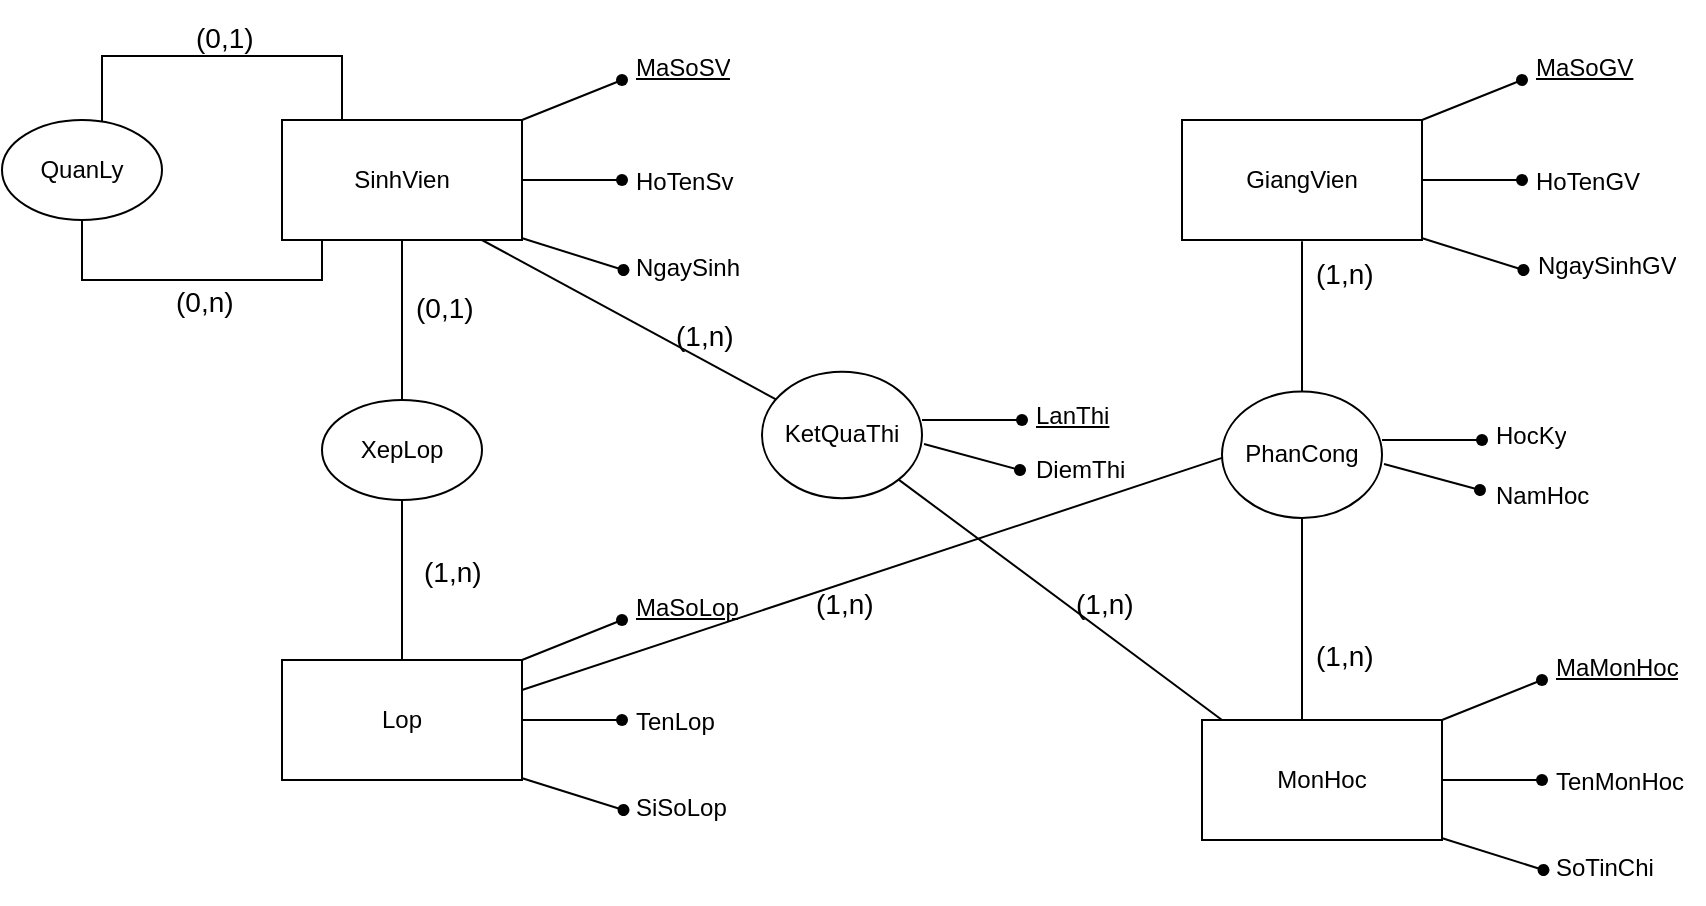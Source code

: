 <mxfile version="24.7.17" pages="7">
  <diagram name="QuanLySinhVien" id="8ce9d11a-91a2-4d17-14d8-a56ed91bf033">
    <mxGraphModel dx="1021" dy="606" grid="1" gridSize="10" guides="1" tooltips="1" connect="1" arrows="1" fold="1" page="1" pageScale="1" pageWidth="1100" pageHeight="850" background="none" math="0" shadow="0">
      <root>
        <mxCell id="0" />
        <mxCell id="1" parent="0" />
        <mxCell id="Uaxrg7v8FYLNnKoyWZYZ-221" value="" style="shape=partialRectangle;whiteSpace=wrap;html=1;bottom=1;right=1;left=1;top=0;fillColor=none;routingCenterX=-0.5;" vertex="1" parent="1">
          <mxGeometry x="120" y="90" width="120" height="60" as="geometry" />
        </mxCell>
        <mxCell id="Uaxrg7v8FYLNnKoyWZYZ-121" value="" style="group" vertex="1" connectable="0" parent="1">
          <mxGeometry x="680" y="330" width="250" height="131.643" as="geometry" />
        </mxCell>
        <mxCell id="Uaxrg7v8FYLNnKoyWZYZ-122" value="" style="group;fontStyle=4" vertex="1" connectable="0" parent="Uaxrg7v8FYLNnKoyWZYZ-121">
          <mxGeometry y="10" width="187.061" height="121.643" as="geometry" />
        </mxCell>
        <mxCell id="Uaxrg7v8FYLNnKoyWZYZ-123" value="" style="group;rotation=20;" vertex="1" connectable="0" parent="Uaxrg7v8FYLNnKoyWZYZ-122">
          <mxGeometry x="114.19" y="90" width="71.61" height="20" as="geometry" />
        </mxCell>
        <mxCell id="Uaxrg7v8FYLNnKoyWZYZ-124" value="" style="endArrow=none;html=1;rounded=0;movable=1;resizable=1;rotatable=1;deletable=1;editable=1;locked=0;connectable=1;" edge="1" parent="Uaxrg7v8FYLNnKoyWZYZ-123" source="Uaxrg7v8FYLNnKoyWZYZ-125">
          <mxGeometry width="50" height="50" relative="1" as="geometry">
            <mxPoint x="58.481" y="15" as="sourcePoint" />
            <mxPoint x="2.387" y="-2" as="targetPoint" />
          </mxGeometry>
        </mxCell>
        <mxCell id="Uaxrg7v8FYLNnKoyWZYZ-125" value="" style="shape=waypoint;sketch=0;fillStyle=solid;size=6;pointerEvents=1;points=[];fillColor=none;resizable=0;rotatable=0;perimeter=centerPerimeter;snapToPoint=1;rotation=20;" vertex="1" parent="Uaxrg7v8FYLNnKoyWZYZ-123">
          <mxGeometry x="46.547" y="5" width="20" height="20" as="geometry" />
        </mxCell>
        <mxCell id="Uaxrg7v8FYLNnKoyWZYZ-126" value="" style="group" vertex="1" connectable="0" parent="Uaxrg7v8FYLNnKoyWZYZ-122">
          <mxGeometry width="180" height="90" as="geometry" />
        </mxCell>
        <mxCell id="Uaxrg7v8FYLNnKoyWZYZ-127" value="" style="endArrow=none;html=1;rounded=0;movable=0;resizable=0;rotatable=0;deletable=0;editable=0;locked=1;connectable=0;" edge="1" parent="Uaxrg7v8FYLNnKoyWZYZ-126">
          <mxGeometry width="50" height="50" relative="1" as="geometry">
            <mxPoint x="170" y="10" as="sourcePoint" />
            <mxPoint x="120" y="30.0" as="targetPoint" />
          </mxGeometry>
        </mxCell>
        <mxCell id="Uaxrg7v8FYLNnKoyWZYZ-128" value="" style="shape=waypoint;sketch=0;fillStyle=solid;size=6;pointerEvents=1;points=[];fillColor=none;resizable=0;rotatable=0;perimeter=centerPerimeter;snapToPoint=1;movable=0;deletable=0;editable=0;locked=1;connectable=0;" vertex="1" parent="Uaxrg7v8FYLNnKoyWZYZ-126">
          <mxGeometry x="160" width="20" height="20" as="geometry" />
        </mxCell>
        <mxCell id="Uaxrg7v8FYLNnKoyWZYZ-129" value="" style="endArrow=none;html=1;rounded=0;movable=1;resizable=1;rotatable=1;deletable=1;editable=1;locked=0;connectable=1;" edge="1" parent="Uaxrg7v8FYLNnKoyWZYZ-126" target="Uaxrg7v8FYLNnKoyWZYZ-132">
          <mxGeometry width="50" height="50" relative="1" as="geometry">
            <mxPoint x="170" y="60" as="sourcePoint" />
            <mxPoint x="120" y="60" as="targetPoint" />
          </mxGeometry>
        </mxCell>
        <mxCell id="Uaxrg7v8FYLNnKoyWZYZ-130" value="" style="group" vertex="1" connectable="0" parent="Uaxrg7v8FYLNnKoyWZYZ-126">
          <mxGeometry x="120" y="50" width="60" height="20" as="geometry" />
        </mxCell>
        <mxCell id="Uaxrg7v8FYLNnKoyWZYZ-131" value="" style="endArrow=none;html=1;rounded=0;movable=1;resizable=1;rotatable=1;deletable=1;editable=1;locked=0;connectable=1;" edge="1" parent="Uaxrg7v8FYLNnKoyWZYZ-130" source="Uaxrg7v8FYLNnKoyWZYZ-132">
          <mxGeometry width="50" height="50" relative="1" as="geometry">
            <mxPoint x="50" y="10" as="sourcePoint" />
            <mxPoint y="10" as="targetPoint" />
          </mxGeometry>
        </mxCell>
        <mxCell id="Uaxrg7v8FYLNnKoyWZYZ-132" value="" style="shape=waypoint;sketch=0;fillStyle=solid;size=6;pointerEvents=1;points=[];fillColor=none;resizable=0;rotatable=0;perimeter=centerPerimeter;snapToPoint=1;" vertex="1" parent="Uaxrg7v8FYLNnKoyWZYZ-130">
          <mxGeometry x="40" width="20" height="20" as="geometry" />
        </mxCell>
        <mxCell id="Uaxrg7v8FYLNnKoyWZYZ-133" value="MonHoc" style="rounded=0;whiteSpace=wrap;html=1;" vertex="1" parent="Uaxrg7v8FYLNnKoyWZYZ-126">
          <mxGeometry y="30.0" width="120" height="60" as="geometry" />
        </mxCell>
        <mxCell id="Uaxrg7v8FYLNnKoyWZYZ-134" value="" style="shape=table;startSize=0;container=1;collapsible=0;childLayout=tableLayout;fontSize=11;fillColor=none;strokeColor=none;" vertex="1" parent="Uaxrg7v8FYLNnKoyWZYZ-121">
          <mxGeometry x="170" width="80" height="28" as="geometry" />
        </mxCell>
        <mxCell id="Uaxrg7v8FYLNnKoyWZYZ-135" value="" style="shape=tableRow;horizontal=0;startSize=0;swimlaneHead=0;swimlaneBody=0;strokeColor=inherit;top=0;left=0;bottom=0;right=0;collapsible=0;dropTarget=0;fillColor=none;points=[[0,0.5],[1,0.5]];portConstraint=eastwest;fontSize=16;" vertex="1" parent="Uaxrg7v8FYLNnKoyWZYZ-134">
          <mxGeometry width="80" height="28" as="geometry" />
        </mxCell>
        <mxCell id="Uaxrg7v8FYLNnKoyWZYZ-136" value="&lt;u&gt;MaMonHoc&lt;/u&gt;" style="shape=partialRectangle;html=1;whiteSpace=wrap;connectable=0;strokeColor=inherit;overflow=hidden;fillColor=none;top=0;left=0;bottom=0;right=0;pointerEvents=1;fontSize=12;align=left;spacingLeft=5;" vertex="1" parent="Uaxrg7v8FYLNnKoyWZYZ-135">
          <mxGeometry width="80" height="28" as="geometry">
            <mxRectangle width="80" height="28" as="alternateBounds" />
          </mxGeometry>
        </mxCell>
        <mxCell id="Uaxrg7v8FYLNnKoyWZYZ-137" value="" style="shape=table;startSize=0;container=1;collapsible=0;childLayout=tableLayout;fontSize=11;fillColor=none;strokeColor=none;" vertex="1" parent="Uaxrg7v8FYLNnKoyWZYZ-121">
          <mxGeometry x="170" y="56.82" width="80" height="28" as="geometry" />
        </mxCell>
        <mxCell id="Uaxrg7v8FYLNnKoyWZYZ-138" value="" style="shape=tableRow;horizontal=0;startSize=0;swimlaneHead=0;swimlaneBody=0;strokeColor=inherit;top=0;left=0;bottom=0;right=0;collapsible=0;dropTarget=0;fillColor=none;points=[[0,0.5],[1,0.5]];portConstraint=eastwest;fontSize=16;" vertex="1" parent="Uaxrg7v8FYLNnKoyWZYZ-137">
          <mxGeometry width="80" height="28" as="geometry" />
        </mxCell>
        <mxCell id="Uaxrg7v8FYLNnKoyWZYZ-139" value="TenMonHoc" style="shape=partialRectangle;html=1;whiteSpace=wrap;connectable=0;strokeColor=inherit;overflow=hidden;fillColor=none;top=0;left=0;bottom=0;right=0;pointerEvents=1;fontSize=12;align=left;spacingLeft=5;" vertex="1" parent="Uaxrg7v8FYLNnKoyWZYZ-138">
          <mxGeometry width="80" height="28" as="geometry">
            <mxRectangle width="80" height="28" as="alternateBounds" />
          </mxGeometry>
        </mxCell>
        <mxCell id="Uaxrg7v8FYLNnKoyWZYZ-140" value="" style="shape=table;startSize=0;container=1;collapsible=0;childLayout=tableLayout;fontSize=11;fillColor=none;strokeColor=none;" vertex="1" parent="Uaxrg7v8FYLNnKoyWZYZ-121">
          <mxGeometry x="170" y="100" width="60" height="28" as="geometry" />
        </mxCell>
        <mxCell id="Uaxrg7v8FYLNnKoyWZYZ-141" value="" style="shape=tableRow;horizontal=0;startSize=0;swimlaneHead=0;swimlaneBody=0;strokeColor=inherit;top=0;left=0;bottom=0;right=0;collapsible=0;dropTarget=0;fillColor=none;points=[[0,0.5],[1,0.5]];portConstraint=eastwest;fontSize=16;" vertex="1" parent="Uaxrg7v8FYLNnKoyWZYZ-140">
          <mxGeometry width="60" height="28" as="geometry" />
        </mxCell>
        <mxCell id="Uaxrg7v8FYLNnKoyWZYZ-142" value="SoTinChi" style="shape=partialRectangle;html=1;whiteSpace=wrap;connectable=0;strokeColor=inherit;overflow=hidden;fillColor=none;top=0;left=0;bottom=0;right=0;pointerEvents=1;fontSize=12;align=left;spacingLeft=5;" vertex="1" parent="Uaxrg7v8FYLNnKoyWZYZ-141">
          <mxGeometry width="60" height="28" as="geometry">
            <mxRectangle width="60" height="28" as="alternateBounds" />
          </mxGeometry>
        </mxCell>
        <mxCell id="Uaxrg7v8FYLNnKoyWZYZ-143" value="" style="group" vertex="1" connectable="0" parent="1">
          <mxGeometry x="670" y="30" width="230" height="131.64" as="geometry" />
        </mxCell>
        <mxCell id="Uaxrg7v8FYLNnKoyWZYZ-144" value="" style="group;fontStyle=4" vertex="1" connectable="0" parent="Uaxrg7v8FYLNnKoyWZYZ-143">
          <mxGeometry y="10.0" width="187.061" height="121.64" as="geometry" />
        </mxCell>
        <mxCell id="Uaxrg7v8FYLNnKoyWZYZ-145" value="" style="group;rotation=20;" vertex="1" connectable="0" parent="Uaxrg7v8FYLNnKoyWZYZ-144">
          <mxGeometry x="114.19" y="89.998" width="71.61" height="20.0" as="geometry" />
        </mxCell>
        <mxCell id="Uaxrg7v8FYLNnKoyWZYZ-146" value="" style="endArrow=none;html=1;rounded=0;movable=1;resizable=1;rotatable=1;deletable=1;editable=1;locked=0;connectable=1;" edge="1" parent="Uaxrg7v8FYLNnKoyWZYZ-145" source="Uaxrg7v8FYLNnKoyWZYZ-147">
          <mxGeometry width="50" height="50" relative="1" as="geometry">
            <mxPoint x="58.481" y="15.0" as="sourcePoint" />
            <mxPoint x="2.387" y="-2.0" as="targetPoint" />
          </mxGeometry>
        </mxCell>
        <mxCell id="Uaxrg7v8FYLNnKoyWZYZ-147" value="" style="shape=waypoint;sketch=0;fillStyle=solid;size=6;pointerEvents=1;points=[];fillColor=none;resizable=0;rotatable=0;perimeter=centerPerimeter;snapToPoint=1;rotation=20;" vertex="1" parent="Uaxrg7v8FYLNnKoyWZYZ-145">
          <mxGeometry x="46.547" y="5.0" width="20" height="20" as="geometry" />
        </mxCell>
        <mxCell id="Uaxrg7v8FYLNnKoyWZYZ-148" value="" style="group" vertex="1" connectable="0" parent="Uaxrg7v8FYLNnKoyWZYZ-144">
          <mxGeometry width="180" height="89.998" as="geometry" />
        </mxCell>
        <mxCell id="Uaxrg7v8FYLNnKoyWZYZ-149" value="" style="endArrow=none;html=1;rounded=0;movable=0;resizable=0;rotatable=0;deletable=0;editable=0;locked=1;connectable=0;" edge="1" parent="Uaxrg7v8FYLNnKoyWZYZ-148">
          <mxGeometry width="50" height="50" relative="1" as="geometry">
            <mxPoint x="170" y="10.0" as="sourcePoint" />
            <mxPoint x="120" y="29.999" as="targetPoint" />
          </mxGeometry>
        </mxCell>
        <mxCell id="Uaxrg7v8FYLNnKoyWZYZ-150" value="" style="shape=waypoint;sketch=0;fillStyle=solid;size=6;pointerEvents=1;points=[];fillColor=none;resizable=0;rotatable=0;perimeter=centerPerimeter;snapToPoint=1;movable=0;deletable=0;editable=0;locked=1;connectable=0;" vertex="1" parent="Uaxrg7v8FYLNnKoyWZYZ-148">
          <mxGeometry x="160" width="20" height="20" as="geometry" />
        </mxCell>
        <mxCell id="Uaxrg7v8FYLNnKoyWZYZ-151" value="" style="endArrow=none;html=1;rounded=0;movable=1;resizable=1;rotatable=1;deletable=1;editable=1;locked=0;connectable=1;" edge="1" parent="Uaxrg7v8FYLNnKoyWZYZ-148" target="Uaxrg7v8FYLNnKoyWZYZ-154">
          <mxGeometry width="50" height="50" relative="1" as="geometry">
            <mxPoint x="170" y="59.999" as="sourcePoint" />
            <mxPoint x="120" y="59.999" as="targetPoint" />
          </mxGeometry>
        </mxCell>
        <mxCell id="Uaxrg7v8FYLNnKoyWZYZ-152" value="" style="group" vertex="1" connectable="0" parent="Uaxrg7v8FYLNnKoyWZYZ-148">
          <mxGeometry x="120" y="49.999" width="60" height="20.0" as="geometry" />
        </mxCell>
        <mxCell id="Uaxrg7v8FYLNnKoyWZYZ-153" value="" style="endArrow=none;html=1;rounded=0;movable=1;resizable=1;rotatable=1;deletable=1;editable=1;locked=0;connectable=1;" edge="1" parent="Uaxrg7v8FYLNnKoyWZYZ-152" source="Uaxrg7v8FYLNnKoyWZYZ-154">
          <mxGeometry width="50" height="50" relative="1" as="geometry">
            <mxPoint x="50" y="10.0" as="sourcePoint" />
            <mxPoint y="10.0" as="targetPoint" />
          </mxGeometry>
        </mxCell>
        <mxCell id="Uaxrg7v8FYLNnKoyWZYZ-154" value="" style="shape=waypoint;sketch=0;fillStyle=solid;size=6;pointerEvents=1;points=[];fillColor=none;resizable=0;rotatable=0;perimeter=centerPerimeter;snapToPoint=1;" vertex="1" parent="Uaxrg7v8FYLNnKoyWZYZ-152">
          <mxGeometry x="40" width="20" height="20" as="geometry" />
        </mxCell>
        <mxCell id="Uaxrg7v8FYLNnKoyWZYZ-155" value="GiangVien" style="rounded=0;whiteSpace=wrap;html=1;" vertex="1" parent="Uaxrg7v8FYLNnKoyWZYZ-148">
          <mxGeometry y="29.999" width="120" height="59.999" as="geometry" />
        </mxCell>
        <mxCell id="Uaxrg7v8FYLNnKoyWZYZ-156" value="" style="shape=table;startSize=0;container=1;collapsible=0;childLayout=tableLayout;fontSize=11;fillColor=none;strokeColor=none;" vertex="1" parent="Uaxrg7v8FYLNnKoyWZYZ-143">
          <mxGeometry x="170" width="60" height="27.999" as="geometry" />
        </mxCell>
        <mxCell id="Uaxrg7v8FYLNnKoyWZYZ-157" value="" style="shape=tableRow;horizontal=0;startSize=0;swimlaneHead=0;swimlaneBody=0;strokeColor=inherit;top=0;left=0;bottom=0;right=0;collapsible=0;dropTarget=0;fillColor=none;points=[[0,0.5],[1,0.5]];portConstraint=eastwest;fontSize=16;" vertex="1" parent="Uaxrg7v8FYLNnKoyWZYZ-156">
          <mxGeometry width="60" height="28" as="geometry" />
        </mxCell>
        <mxCell id="Uaxrg7v8FYLNnKoyWZYZ-158" value="&lt;u&gt;MaSoGV&lt;/u&gt;" style="shape=partialRectangle;html=1;whiteSpace=wrap;connectable=0;strokeColor=inherit;overflow=hidden;fillColor=none;top=0;left=0;bottom=0;right=0;pointerEvents=1;fontSize=12;align=left;spacingLeft=5;" vertex="1" parent="Uaxrg7v8FYLNnKoyWZYZ-157">
          <mxGeometry width="60" height="28" as="geometry">
            <mxRectangle width="60" height="28" as="alternateBounds" />
          </mxGeometry>
        </mxCell>
        <mxCell id="Uaxrg7v8FYLNnKoyWZYZ-159" value="" style="shape=table;startSize=0;container=1;collapsible=0;childLayout=tableLayout;fontSize=11;fillColor=none;strokeColor=none;" vertex="1" parent="Uaxrg7v8FYLNnKoyWZYZ-143">
          <mxGeometry x="170" y="56.819" width="60" height="27.999" as="geometry" />
        </mxCell>
        <mxCell id="Uaxrg7v8FYLNnKoyWZYZ-160" value="" style="shape=tableRow;horizontal=0;startSize=0;swimlaneHead=0;swimlaneBody=0;strokeColor=inherit;top=0;left=0;bottom=0;right=0;collapsible=0;dropTarget=0;fillColor=none;points=[[0,0.5],[1,0.5]];portConstraint=eastwest;fontSize=16;" vertex="1" parent="Uaxrg7v8FYLNnKoyWZYZ-159">
          <mxGeometry width="60" height="28" as="geometry" />
        </mxCell>
        <mxCell id="Uaxrg7v8FYLNnKoyWZYZ-161" value="HoTenGV" style="shape=partialRectangle;html=1;whiteSpace=wrap;connectable=0;strokeColor=inherit;overflow=hidden;fillColor=none;top=0;left=0;bottom=0;right=0;pointerEvents=1;fontSize=12;align=left;spacingLeft=5;" vertex="1" parent="Uaxrg7v8FYLNnKoyWZYZ-160">
          <mxGeometry width="60" height="28" as="geometry">
            <mxRectangle width="60" height="28" as="alternateBounds" />
          </mxGeometry>
        </mxCell>
        <mxCell id="Uaxrg7v8FYLNnKoyWZYZ-162" value="" style="shape=table;startSize=0;container=1;collapsible=0;childLayout=tableLayout;fontSize=11;fillColor=none;strokeColor=none;" vertex="1" parent="Uaxrg7v8FYLNnKoyWZYZ-143">
          <mxGeometry x="170.74" y="95" width="90" height="35" as="geometry" />
        </mxCell>
        <mxCell id="Uaxrg7v8FYLNnKoyWZYZ-163" value="" style="shape=tableRow;horizontal=0;startSize=0;swimlaneHead=0;swimlaneBody=0;strokeColor=inherit;top=0;left=0;bottom=0;right=0;collapsible=0;dropTarget=0;fillColor=none;points=[[0,0.5],[1,0.5]];portConstraint=eastwest;fontSize=16;" vertex="1" parent="Uaxrg7v8FYLNnKoyWZYZ-162">
          <mxGeometry width="90" height="35" as="geometry" />
        </mxCell>
        <mxCell id="Uaxrg7v8FYLNnKoyWZYZ-164" value="NgaySinhGV" style="shape=partialRectangle;html=1;whiteSpace=wrap;connectable=0;strokeColor=inherit;overflow=hidden;fillColor=none;top=0;left=0;bottom=0;right=0;pointerEvents=1;fontSize=12;align=left;spacingLeft=5;" vertex="1" parent="Uaxrg7v8FYLNnKoyWZYZ-163">
          <mxGeometry width="90" height="35" as="geometry">
            <mxRectangle width="90" height="35" as="alternateBounds" />
          </mxGeometry>
        </mxCell>
        <mxCell id="Uaxrg7v8FYLNnKoyWZYZ-99" value="" style="group" vertex="1" connectable="0" parent="1">
          <mxGeometry x="220" y="300" width="230" height="131.643" as="geometry" />
        </mxCell>
        <mxCell id="Uaxrg7v8FYLNnKoyWZYZ-100" value="" style="group;fontStyle=4" vertex="1" connectable="0" parent="Uaxrg7v8FYLNnKoyWZYZ-99">
          <mxGeometry y="10" width="187.061" height="121.643" as="geometry" />
        </mxCell>
        <mxCell id="Uaxrg7v8FYLNnKoyWZYZ-101" value="" style="group;rotation=20;" vertex="1" connectable="0" parent="Uaxrg7v8FYLNnKoyWZYZ-100">
          <mxGeometry x="114.19" y="90" width="71.61" height="20" as="geometry" />
        </mxCell>
        <mxCell id="Uaxrg7v8FYLNnKoyWZYZ-102" value="" style="endArrow=none;html=1;rounded=0;movable=1;resizable=1;rotatable=1;deletable=1;editable=1;locked=0;connectable=1;" edge="1" parent="Uaxrg7v8FYLNnKoyWZYZ-101" source="Uaxrg7v8FYLNnKoyWZYZ-103">
          <mxGeometry width="50" height="50" relative="1" as="geometry">
            <mxPoint x="58.481" y="15" as="sourcePoint" />
            <mxPoint x="2.387" y="-2" as="targetPoint" />
          </mxGeometry>
        </mxCell>
        <mxCell id="Uaxrg7v8FYLNnKoyWZYZ-103" value="" style="shape=waypoint;sketch=0;fillStyle=solid;size=6;pointerEvents=1;points=[];fillColor=none;resizable=0;rotatable=0;perimeter=centerPerimeter;snapToPoint=1;rotation=20;" vertex="1" parent="Uaxrg7v8FYLNnKoyWZYZ-101">
          <mxGeometry x="46.547" y="5" width="20" height="20" as="geometry" />
        </mxCell>
        <mxCell id="Uaxrg7v8FYLNnKoyWZYZ-104" value="" style="group" vertex="1" connectable="0" parent="Uaxrg7v8FYLNnKoyWZYZ-100">
          <mxGeometry width="180" height="90" as="geometry" />
        </mxCell>
        <mxCell id="Uaxrg7v8FYLNnKoyWZYZ-111" value="Lop" style="rounded=0;whiteSpace=wrap;html=1;" vertex="1" parent="Uaxrg7v8FYLNnKoyWZYZ-104">
          <mxGeometry y="30.0" width="120" height="60" as="geometry" />
        </mxCell>
        <mxCell id="Uaxrg7v8FYLNnKoyWZYZ-105" value="" style="endArrow=none;html=1;rounded=0;movable=0;resizable=0;rotatable=0;deletable=0;editable=0;locked=1;connectable=0;" edge="1" parent="Uaxrg7v8FYLNnKoyWZYZ-104">
          <mxGeometry width="50" height="50" relative="1" as="geometry">
            <mxPoint x="170" y="10" as="sourcePoint" />
            <mxPoint x="120" y="30.0" as="targetPoint" />
          </mxGeometry>
        </mxCell>
        <mxCell id="Uaxrg7v8FYLNnKoyWZYZ-106" value="" style="shape=waypoint;sketch=0;fillStyle=solid;size=6;pointerEvents=1;points=[];fillColor=none;resizable=0;rotatable=0;perimeter=centerPerimeter;snapToPoint=1;movable=0;deletable=0;editable=0;locked=1;connectable=0;" vertex="1" parent="Uaxrg7v8FYLNnKoyWZYZ-104">
          <mxGeometry x="160" width="20" height="20" as="geometry" />
        </mxCell>
        <mxCell id="Uaxrg7v8FYLNnKoyWZYZ-107" value="" style="endArrow=none;html=1;rounded=0;movable=1;resizable=1;rotatable=1;deletable=1;editable=1;locked=0;connectable=1;" edge="1" parent="Uaxrg7v8FYLNnKoyWZYZ-104" target="Uaxrg7v8FYLNnKoyWZYZ-110">
          <mxGeometry width="50" height="50" relative="1" as="geometry">
            <mxPoint x="170" y="60" as="sourcePoint" />
            <mxPoint x="120" y="60" as="targetPoint" />
          </mxGeometry>
        </mxCell>
        <mxCell id="Uaxrg7v8FYLNnKoyWZYZ-108" value="" style="group" vertex="1" connectable="0" parent="Uaxrg7v8FYLNnKoyWZYZ-104">
          <mxGeometry x="120" y="50" width="60" height="20" as="geometry" />
        </mxCell>
        <mxCell id="Uaxrg7v8FYLNnKoyWZYZ-109" value="" style="endArrow=none;html=1;rounded=0;movable=1;resizable=1;rotatable=1;deletable=1;editable=1;locked=0;connectable=1;" edge="1" parent="Uaxrg7v8FYLNnKoyWZYZ-108" source="Uaxrg7v8FYLNnKoyWZYZ-110">
          <mxGeometry width="50" height="50" relative="1" as="geometry">
            <mxPoint x="50" y="10" as="sourcePoint" />
            <mxPoint y="10" as="targetPoint" />
          </mxGeometry>
        </mxCell>
        <mxCell id="Uaxrg7v8FYLNnKoyWZYZ-110" value="" style="shape=waypoint;sketch=0;fillStyle=solid;size=6;pointerEvents=1;points=[];fillColor=none;resizable=0;rotatable=0;perimeter=centerPerimeter;snapToPoint=1;" vertex="1" parent="Uaxrg7v8FYLNnKoyWZYZ-108">
          <mxGeometry x="40" width="20" height="20" as="geometry" />
        </mxCell>
        <mxCell id="Uaxrg7v8FYLNnKoyWZYZ-112" value="" style="shape=table;startSize=0;container=1;collapsible=0;childLayout=tableLayout;fontSize=11;fillColor=none;strokeColor=none;" vertex="1" parent="Uaxrg7v8FYLNnKoyWZYZ-99">
          <mxGeometry x="170" width="60" height="28" as="geometry" />
        </mxCell>
        <mxCell id="Uaxrg7v8FYLNnKoyWZYZ-113" value="" style="shape=tableRow;horizontal=0;startSize=0;swimlaneHead=0;swimlaneBody=0;strokeColor=inherit;top=0;left=0;bottom=0;right=0;collapsible=0;dropTarget=0;fillColor=none;points=[[0,0.5],[1,0.5]];portConstraint=eastwest;fontSize=16;" vertex="1" parent="Uaxrg7v8FYLNnKoyWZYZ-112">
          <mxGeometry width="60" height="28" as="geometry" />
        </mxCell>
        <mxCell id="Uaxrg7v8FYLNnKoyWZYZ-114" value="&lt;u&gt;MaSoLop&lt;/u&gt;" style="shape=partialRectangle;html=1;whiteSpace=wrap;connectable=0;strokeColor=inherit;overflow=hidden;fillColor=none;top=0;left=0;bottom=0;right=0;pointerEvents=1;fontSize=12;align=left;spacingLeft=5;" vertex="1" parent="Uaxrg7v8FYLNnKoyWZYZ-113">
          <mxGeometry width="60" height="28" as="geometry">
            <mxRectangle width="60" height="28" as="alternateBounds" />
          </mxGeometry>
        </mxCell>
        <mxCell id="Uaxrg7v8FYLNnKoyWZYZ-115" value="" style="shape=table;startSize=0;container=1;collapsible=0;childLayout=tableLayout;fontSize=11;fillColor=none;strokeColor=none;" vertex="1" parent="Uaxrg7v8FYLNnKoyWZYZ-99">
          <mxGeometry x="170" y="56.82" width="60" height="28" as="geometry" />
        </mxCell>
        <mxCell id="Uaxrg7v8FYLNnKoyWZYZ-116" value="" style="shape=tableRow;horizontal=0;startSize=0;swimlaneHead=0;swimlaneBody=0;strokeColor=inherit;top=0;left=0;bottom=0;right=0;collapsible=0;dropTarget=0;fillColor=none;points=[[0,0.5],[1,0.5]];portConstraint=eastwest;fontSize=16;" vertex="1" parent="Uaxrg7v8FYLNnKoyWZYZ-115">
          <mxGeometry width="60" height="28" as="geometry" />
        </mxCell>
        <mxCell id="Uaxrg7v8FYLNnKoyWZYZ-117" value="TenLop" style="shape=partialRectangle;html=1;whiteSpace=wrap;connectable=0;strokeColor=inherit;overflow=hidden;fillColor=none;top=0;left=0;bottom=0;right=0;pointerEvents=1;fontSize=12;align=left;spacingLeft=5;" vertex="1" parent="Uaxrg7v8FYLNnKoyWZYZ-116">
          <mxGeometry width="60" height="28" as="geometry">
            <mxRectangle width="60" height="28" as="alternateBounds" />
          </mxGeometry>
        </mxCell>
        <mxCell id="Uaxrg7v8FYLNnKoyWZYZ-118" value="" style="shape=table;startSize=0;container=1;collapsible=0;childLayout=tableLayout;fontSize=11;fillColor=none;strokeColor=none;" vertex="1" parent="Uaxrg7v8FYLNnKoyWZYZ-99">
          <mxGeometry x="170" y="100" width="60" height="28" as="geometry" />
        </mxCell>
        <mxCell id="Uaxrg7v8FYLNnKoyWZYZ-119" value="" style="shape=tableRow;horizontal=0;startSize=0;swimlaneHead=0;swimlaneBody=0;strokeColor=inherit;top=0;left=0;bottom=0;right=0;collapsible=0;dropTarget=0;fillColor=none;points=[[0,0.5],[1,0.5]];portConstraint=eastwest;fontSize=16;" vertex="1" parent="Uaxrg7v8FYLNnKoyWZYZ-118">
          <mxGeometry width="60" height="28" as="geometry" />
        </mxCell>
        <mxCell id="Uaxrg7v8FYLNnKoyWZYZ-120" value="SiSoLop" style="shape=partialRectangle;html=1;whiteSpace=wrap;connectable=0;strokeColor=inherit;overflow=hidden;fillColor=none;top=0;left=0;bottom=0;right=0;pointerEvents=1;fontSize=12;align=left;spacingLeft=5;" vertex="1" parent="Uaxrg7v8FYLNnKoyWZYZ-119">
          <mxGeometry width="60" height="28" as="geometry">
            <mxRectangle width="60" height="28" as="alternateBounds" />
          </mxGeometry>
        </mxCell>
        <mxCell id="Uaxrg7v8FYLNnKoyWZYZ-175" value="" style="shape=table;startSize=0;container=1;collapsible=0;childLayout=tableLayout;fontSize=11;fillColor=none;strokeColor=none;" vertex="1" parent="Uaxrg7v8FYLNnKoyWZYZ-99">
          <mxGeometry x="63.53" y="-18" width="60" height="28" as="geometry" />
        </mxCell>
        <mxCell id="Uaxrg7v8FYLNnKoyWZYZ-176" value="" style="shape=tableRow;horizontal=0;startSize=0;swimlaneHead=0;swimlaneBody=0;strokeColor=inherit;top=0;left=0;bottom=0;right=0;collapsible=0;dropTarget=0;fillColor=none;points=[[0,0.5],[1,0.5]];portConstraint=eastwest;fontSize=16;" vertex="1" parent="Uaxrg7v8FYLNnKoyWZYZ-175">
          <mxGeometry width="60" height="28" as="geometry" />
        </mxCell>
        <mxCell id="Uaxrg7v8FYLNnKoyWZYZ-177" value="&lt;span style=&quot;font-size: 14px;&quot;&gt;(1,n)&lt;/span&gt;" style="shape=partialRectangle;html=1;whiteSpace=wrap;connectable=0;strokeColor=inherit;overflow=hidden;fillColor=none;top=0;left=0;bottom=0;right=0;pointerEvents=1;fontSize=12;align=left;spacingLeft=5;" vertex="1" parent="Uaxrg7v8FYLNnKoyWZYZ-176">
          <mxGeometry width="60" height="28" as="geometry">
            <mxRectangle width="60" height="28" as="alternateBounds" />
          </mxGeometry>
        </mxCell>
        <mxCell id="Uaxrg7v8FYLNnKoyWZYZ-183" value="" style="group" vertex="1" connectable="0" parent="1">
          <mxGeometry x="240" y="150" width="100" height="190" as="geometry" />
        </mxCell>
        <mxCell id="Uaxrg7v8FYLNnKoyWZYZ-166" value="XepLop" style="ellipse;whiteSpace=wrap;html=1;" vertex="1" parent="Uaxrg7v8FYLNnKoyWZYZ-183">
          <mxGeometry y="60" width="80" height="50" as="geometry" />
        </mxCell>
        <mxCell id="Uaxrg7v8FYLNnKoyWZYZ-167" value="" style="endArrow=none;html=1;rounded=0;entryX=0.5;entryY=1;entryDx=0;entryDy=0;" edge="1" parent="Uaxrg7v8FYLNnKoyWZYZ-183" target="Uaxrg7v8FYLNnKoyWZYZ-17">
          <mxGeometry width="50" height="50" relative="1" as="geometry">
            <mxPoint x="40" y="60" as="sourcePoint" />
            <mxPoint x="90" y="10" as="targetPoint" />
          </mxGeometry>
        </mxCell>
        <mxCell id="Uaxrg7v8FYLNnKoyWZYZ-169" value="" style="endArrow=none;html=1;rounded=0;entryX=0.5;entryY=1;entryDx=0;entryDy=0;" edge="1" parent="Uaxrg7v8FYLNnKoyWZYZ-183">
          <mxGeometry width="50" height="50" relative="1" as="geometry">
            <mxPoint x="40" y="190" as="sourcePoint" />
            <mxPoint x="40" y="110" as="targetPoint" />
          </mxGeometry>
        </mxCell>
        <mxCell id="Uaxrg7v8FYLNnKoyWZYZ-178" value="" style="shape=table;startSize=0;container=1;collapsible=0;childLayout=tableLayout;fontSize=11;fillColor=none;strokeColor=none;" vertex="1" parent="Uaxrg7v8FYLNnKoyWZYZ-183">
          <mxGeometry x="40" width="60" height="28" as="geometry" />
        </mxCell>
        <mxCell id="Uaxrg7v8FYLNnKoyWZYZ-179" value="" style="shape=tableRow;horizontal=0;startSize=0;swimlaneHead=0;swimlaneBody=0;strokeColor=inherit;top=0;left=0;bottom=0;right=0;collapsible=0;dropTarget=0;fillColor=none;points=[[0,0.5],[1,0.5]];portConstraint=eastwest;fontSize=16;" vertex="1" parent="Uaxrg7v8FYLNnKoyWZYZ-178">
          <mxGeometry width="60" height="28" as="geometry" />
        </mxCell>
        <mxCell id="Uaxrg7v8FYLNnKoyWZYZ-180" value="&lt;span style=&quot;font-size: 14px;&quot;&gt;(0,1)&lt;/span&gt;" style="shape=partialRectangle;html=1;whiteSpace=wrap;connectable=0;strokeColor=inherit;overflow=hidden;fillColor=none;top=0;left=0;bottom=0;right=0;pointerEvents=1;fontSize=12;align=left;spacingLeft=5;" vertex="1" parent="Uaxrg7v8FYLNnKoyWZYZ-179">
          <mxGeometry width="60" height="28" as="geometry">
            <mxRectangle width="60" height="28" as="alternateBounds" />
          </mxGeometry>
        </mxCell>
        <mxCell id="Uaxrg7v8FYLNnKoyWZYZ-185" value="" style="group" vertex="1" connectable="0" parent="1">
          <mxGeometry x="690" y="130" width="140" height="240" as="geometry" />
        </mxCell>
        <mxCell id="Uaxrg7v8FYLNnKoyWZYZ-186" value="PhanCong" style="ellipse;whiteSpace=wrap;html=1;" vertex="1" parent="Uaxrg7v8FYLNnKoyWZYZ-185">
          <mxGeometry y="75.789" width="80" height="63.158" as="geometry" />
        </mxCell>
        <mxCell id="Uaxrg7v8FYLNnKoyWZYZ-187" value="" style="endArrow=none;html=1;rounded=0;entryX=0;entryY=0.029;entryDx=0;entryDy=0;entryPerimeter=0;" edge="1" parent="Uaxrg7v8FYLNnKoyWZYZ-185" target="Uaxrg7v8FYLNnKoyWZYZ-190">
          <mxGeometry width="50" height="50" relative="1" as="geometry">
            <mxPoint x="40" y="75.789" as="sourcePoint" />
            <mxPoint x="90" y="12.632" as="targetPoint" />
          </mxGeometry>
        </mxCell>
        <mxCell id="Uaxrg7v8FYLNnKoyWZYZ-188" value="" style="endArrow=none;html=1;rounded=0;entryX=0.5;entryY=1;entryDx=0;entryDy=0;" edge="1" parent="Uaxrg7v8FYLNnKoyWZYZ-185">
          <mxGeometry width="50" height="50" relative="1" as="geometry">
            <mxPoint x="40" y="240" as="sourcePoint" />
            <mxPoint x="40" y="138.947" as="targetPoint" />
          </mxGeometry>
        </mxCell>
        <mxCell id="Uaxrg7v8FYLNnKoyWZYZ-189" value="" style="shape=table;startSize=0;container=1;collapsible=0;childLayout=tableLayout;fontSize=11;fillColor=none;strokeColor=none;" vertex="1" parent="Uaxrg7v8FYLNnKoyWZYZ-185">
          <mxGeometry x="40" y="-0.37" width="60" height="35.368" as="geometry" />
        </mxCell>
        <mxCell id="Uaxrg7v8FYLNnKoyWZYZ-190" value="" style="shape=tableRow;horizontal=0;startSize=0;swimlaneHead=0;swimlaneBody=0;strokeColor=inherit;top=0;left=0;bottom=0;right=0;collapsible=0;dropTarget=0;fillColor=none;points=[[0,0.5],[1,0.5]];portConstraint=eastwest;fontSize=16;" vertex="1" parent="Uaxrg7v8FYLNnKoyWZYZ-189">
          <mxGeometry width="60" height="35" as="geometry" />
        </mxCell>
        <mxCell id="Uaxrg7v8FYLNnKoyWZYZ-191" value="&lt;span style=&quot;font-size: 14px;&quot;&gt;(1,n)&lt;/span&gt;" style="shape=partialRectangle;html=1;whiteSpace=wrap;connectable=0;strokeColor=inherit;overflow=hidden;fillColor=none;top=0;left=0;bottom=0;right=0;pointerEvents=1;fontSize=12;align=left;spacingLeft=5;" vertex="1" parent="Uaxrg7v8FYLNnKoyWZYZ-190">
          <mxGeometry width="60" height="35" as="geometry">
            <mxRectangle width="60" height="35" as="alternateBounds" />
          </mxGeometry>
        </mxCell>
        <mxCell id="Uaxrg7v8FYLNnKoyWZYZ-194" value="" style="group" vertex="1" connectable="0" parent="Uaxrg7v8FYLNnKoyWZYZ-185">
          <mxGeometry x="80" y="90" width="60" height="20" as="geometry" />
        </mxCell>
        <mxCell id="Uaxrg7v8FYLNnKoyWZYZ-195" value="" style="endArrow=none;html=1;rounded=0;movable=1;resizable=1;rotatable=1;deletable=1;editable=1;locked=0;connectable=1;" edge="1" parent="Uaxrg7v8FYLNnKoyWZYZ-194" source="Uaxrg7v8FYLNnKoyWZYZ-196">
          <mxGeometry width="50" height="50" relative="1" as="geometry">
            <mxPoint x="50" y="10" as="sourcePoint" />
            <mxPoint y="10" as="targetPoint" />
          </mxGeometry>
        </mxCell>
        <mxCell id="Uaxrg7v8FYLNnKoyWZYZ-196" value="" style="shape=waypoint;sketch=0;fillStyle=solid;size=6;pointerEvents=1;points=[];fillColor=none;resizable=0;rotatable=0;perimeter=centerPerimeter;snapToPoint=1;" vertex="1" parent="Uaxrg7v8FYLNnKoyWZYZ-194">
          <mxGeometry x="40" width="20" height="20" as="geometry" />
        </mxCell>
        <mxCell id="Uaxrg7v8FYLNnKoyWZYZ-197" value="" style="group;rotation=15;" vertex="1" connectable="0" parent="Uaxrg7v8FYLNnKoyWZYZ-185">
          <mxGeometry x="80" y="110.0" width="60" height="20" as="geometry" />
        </mxCell>
        <mxCell id="Uaxrg7v8FYLNnKoyWZYZ-198" value="" style="endArrow=none;html=1;rounded=0;movable=1;resizable=1;rotatable=1;deletable=1;editable=1;locked=0;connectable=1;" edge="1" parent="Uaxrg7v8FYLNnKoyWZYZ-197" source="Uaxrg7v8FYLNnKoyWZYZ-199">
          <mxGeometry width="50" height="50" relative="1" as="geometry">
            <mxPoint x="49" y="15" as="sourcePoint" />
            <mxPoint x="1" y="2" as="targetPoint" />
          </mxGeometry>
        </mxCell>
        <mxCell id="Uaxrg7v8FYLNnKoyWZYZ-199" value="" style="shape=waypoint;sketch=0;fillStyle=solid;size=6;pointerEvents=1;points=[];fillColor=none;resizable=0;rotatable=0;perimeter=centerPerimeter;snapToPoint=1;rotation=15;" vertex="1" parent="Uaxrg7v8FYLNnKoyWZYZ-197">
          <mxGeometry x="39" y="5" width="20" height="20" as="geometry" />
        </mxCell>
        <mxCell id="Uaxrg7v8FYLNnKoyWZYZ-202" value="" style="shape=table;startSize=0;container=1;collapsible=0;childLayout=tableLayout;fontSize=11;fillColor=none;strokeColor=none;" vertex="1" parent="Uaxrg7v8FYLNnKoyWZYZ-185">
          <mxGeometry x="40" y="190" width="60" height="35.368" as="geometry" />
        </mxCell>
        <mxCell id="Uaxrg7v8FYLNnKoyWZYZ-203" value="" style="shape=tableRow;horizontal=0;startSize=0;swimlaneHead=0;swimlaneBody=0;strokeColor=inherit;top=0;left=0;bottom=0;right=0;collapsible=0;dropTarget=0;fillColor=none;points=[[0,0.5],[1,0.5]];portConstraint=eastwest;fontSize=16;" vertex="1" parent="Uaxrg7v8FYLNnKoyWZYZ-202">
          <mxGeometry width="60" height="35" as="geometry" />
        </mxCell>
        <mxCell id="Uaxrg7v8FYLNnKoyWZYZ-204" value="&lt;span style=&quot;font-size: 14px;&quot;&gt;(1,n)&lt;/span&gt;" style="shape=partialRectangle;html=1;whiteSpace=wrap;connectable=0;strokeColor=inherit;overflow=hidden;fillColor=none;top=0;left=0;bottom=0;right=0;pointerEvents=1;fontSize=12;align=left;spacingLeft=5;" vertex="1" parent="Uaxrg7v8FYLNnKoyWZYZ-203">
          <mxGeometry width="60" height="35" as="geometry">
            <mxRectangle width="60" height="35" as="alternateBounds" />
          </mxGeometry>
        </mxCell>
        <mxCell id="Uaxrg7v8FYLNnKoyWZYZ-192" value="" style="endArrow=none;html=1;rounded=0;entryX=0.5;entryY=1;entryDx=0;entryDy=0;exitX=1;exitY=0.25;exitDx=0;exitDy=0;" edge="1" parent="1" source="Uaxrg7v8FYLNnKoyWZYZ-111">
          <mxGeometry width="50" height="50" relative="1" as="geometry">
            <mxPoint x="690" y="340" as="sourcePoint" />
            <mxPoint x="690" y="238.947" as="targetPoint" />
          </mxGeometry>
        </mxCell>
        <mxCell id="Uaxrg7v8FYLNnKoyWZYZ-200" value="HocKy" style="shape=partialRectangle;html=1;whiteSpace=wrap;connectable=0;strokeColor=inherit;overflow=hidden;fillColor=none;top=0;left=0;bottom=0;right=0;pointerEvents=1;fontSize=12;align=left;spacingLeft=5;" vertex="1" parent="1">
          <mxGeometry x="820" y="210" width="90" height="35" as="geometry">
            <mxRectangle width="90" height="35" as="alternateBounds" />
          </mxGeometry>
        </mxCell>
        <mxCell id="Uaxrg7v8FYLNnKoyWZYZ-201" value="NamHoc" style="shape=partialRectangle;html=1;whiteSpace=wrap;connectable=0;strokeColor=inherit;overflow=hidden;fillColor=none;top=0;left=0;bottom=0;right=0;pointerEvents=1;fontSize=12;align=left;spacingLeft=5;" vertex="1" parent="1">
          <mxGeometry x="820" y="240" width="90" height="35" as="geometry">
            <mxRectangle width="90" height="35" as="alternateBounds" />
          </mxGeometry>
        </mxCell>
        <mxCell id="Uaxrg7v8FYLNnKoyWZYZ-205" value="" style="shape=table;startSize=0;container=1;collapsible=0;childLayout=tableLayout;fontSize=11;fillColor=none;strokeColor=none;" vertex="1" parent="1">
          <mxGeometry x="480" y="294.63" width="60" height="35.368" as="geometry" />
        </mxCell>
        <mxCell id="Uaxrg7v8FYLNnKoyWZYZ-206" value="" style="shape=tableRow;horizontal=0;startSize=0;swimlaneHead=0;swimlaneBody=0;strokeColor=inherit;top=0;left=0;bottom=0;right=0;collapsible=0;dropTarget=0;fillColor=none;points=[[0,0.5],[1,0.5]];portConstraint=eastwest;fontSize=16;" vertex="1" parent="Uaxrg7v8FYLNnKoyWZYZ-205">
          <mxGeometry width="60" height="35" as="geometry" />
        </mxCell>
        <mxCell id="Uaxrg7v8FYLNnKoyWZYZ-207" value="&lt;span style=&quot;font-size: 14px;&quot;&gt;(1,n)&lt;/span&gt;" style="shape=partialRectangle;html=1;whiteSpace=wrap;connectable=0;strokeColor=inherit;overflow=hidden;fillColor=none;top=0;left=0;bottom=0;right=0;pointerEvents=1;fontSize=12;align=left;spacingLeft=5;" vertex="1" parent="Uaxrg7v8FYLNnKoyWZYZ-206">
          <mxGeometry width="60" height="35" as="geometry">
            <mxRectangle width="60" height="35" as="alternateBounds" />
          </mxGeometry>
        </mxCell>
        <mxCell id="Uaxrg7v8FYLNnKoyWZYZ-208" value="" style="group" vertex="1" connectable="0" parent="1">
          <mxGeometry x="80" y="10" width="170" height="190" as="geometry" />
        </mxCell>
        <mxCell id="Uaxrg7v8FYLNnKoyWZYZ-222" value="" style="shape=partialRectangle;whiteSpace=wrap;html=1;bottom=1;right=1;left=1;top=0;fillColor=none;routingCenterX=-0.5;rotation=-180;" vertex="1" parent="Uaxrg7v8FYLNnKoyWZYZ-208">
          <mxGeometry x="50" y="28" width="120" height="60" as="geometry" />
        </mxCell>
        <mxCell id="Uaxrg7v8FYLNnKoyWZYZ-209" value="QuanLy" style="ellipse;whiteSpace=wrap;html=1;" vertex="1" parent="Uaxrg7v8FYLNnKoyWZYZ-208">
          <mxGeometry y="60" width="80" height="50" as="geometry" />
        </mxCell>
        <mxCell id="Uaxrg7v8FYLNnKoyWZYZ-224" value="&lt;span style=&quot;font-size: 14px;&quot;&gt;(0,n)&lt;/span&gt;" style="shape=partialRectangle;html=1;whiteSpace=wrap;connectable=0;strokeColor=inherit;overflow=hidden;fillColor=none;top=0;left=0;bottom=0;right=0;pointerEvents=1;fontSize=12;align=left;spacingLeft=5;" vertex="1" parent="Uaxrg7v8FYLNnKoyWZYZ-208">
          <mxGeometry x="80" y="140" width="60" height="20" as="geometry">
            <mxRectangle width="60" height="20" as="alternateBounds" />
          </mxGeometry>
        </mxCell>
        <mxCell id="Uaxrg7v8FYLNnKoyWZYZ-98" value="" style="group" vertex="1" connectable="0" parent="1">
          <mxGeometry x="220" y="30" width="230" height="131.643" as="geometry" />
        </mxCell>
        <mxCell id="Uaxrg7v8FYLNnKoyWZYZ-43" value="" style="group;fontStyle=4" vertex="1" connectable="0" parent="Uaxrg7v8FYLNnKoyWZYZ-98">
          <mxGeometry y="10" width="187.061" height="121.643" as="geometry" />
        </mxCell>
        <mxCell id="Uaxrg7v8FYLNnKoyWZYZ-13" value="" style="group;rotation=20;" vertex="1" connectable="0" parent="Uaxrg7v8FYLNnKoyWZYZ-43">
          <mxGeometry x="114.19" y="90" width="71.61" height="20" as="geometry" />
        </mxCell>
        <mxCell id="Uaxrg7v8FYLNnKoyWZYZ-14" value="" style="endArrow=none;html=1;rounded=0;movable=1;resizable=1;rotatable=1;deletable=1;editable=1;locked=0;connectable=1;" edge="1" parent="Uaxrg7v8FYLNnKoyWZYZ-13" source="Uaxrg7v8FYLNnKoyWZYZ-15">
          <mxGeometry width="50" height="50" relative="1" as="geometry">
            <mxPoint x="58.481" y="15" as="sourcePoint" />
            <mxPoint x="2.387" y="-2" as="targetPoint" />
          </mxGeometry>
        </mxCell>
        <mxCell id="Uaxrg7v8FYLNnKoyWZYZ-15" value="" style="shape=waypoint;sketch=0;fillStyle=solid;size=6;pointerEvents=1;points=[];fillColor=none;resizable=0;rotatable=0;perimeter=centerPerimeter;snapToPoint=1;rotation=20;" vertex="1" parent="Uaxrg7v8FYLNnKoyWZYZ-13">
          <mxGeometry x="46.547" y="5" width="20" height="20" as="geometry" />
        </mxCell>
        <mxCell id="Uaxrg7v8FYLNnKoyWZYZ-18" value="" style="group" vertex="1" connectable="0" parent="Uaxrg7v8FYLNnKoyWZYZ-43">
          <mxGeometry width="180" height="90" as="geometry" />
        </mxCell>
        <mxCell id="Uaxrg7v8FYLNnKoyWZYZ-5" value="" style="endArrow=none;html=1;rounded=0;movable=0;resizable=0;rotatable=0;deletable=0;editable=0;locked=1;connectable=0;" edge="1" parent="Uaxrg7v8FYLNnKoyWZYZ-18">
          <mxGeometry width="50" height="50" relative="1" as="geometry">
            <mxPoint x="170" y="10" as="sourcePoint" />
            <mxPoint x="120" y="30.0" as="targetPoint" />
          </mxGeometry>
        </mxCell>
        <mxCell id="Uaxrg7v8FYLNnKoyWZYZ-8" value="" style="shape=waypoint;sketch=0;fillStyle=solid;size=6;pointerEvents=1;points=[];fillColor=none;resizable=0;rotatable=0;perimeter=centerPerimeter;snapToPoint=1;movable=0;deletable=0;editable=0;locked=1;connectable=0;" vertex="1" parent="Uaxrg7v8FYLNnKoyWZYZ-18">
          <mxGeometry x="160" width="20" height="20" as="geometry" />
        </mxCell>
        <mxCell id="Uaxrg7v8FYLNnKoyWZYZ-11" value="" style="endArrow=none;html=1;rounded=0;movable=1;resizable=1;rotatable=1;deletable=1;editable=1;locked=0;connectable=1;" edge="1" parent="Uaxrg7v8FYLNnKoyWZYZ-18" target="Uaxrg7v8FYLNnKoyWZYZ-10">
          <mxGeometry width="50" height="50" relative="1" as="geometry">
            <mxPoint x="170" y="60" as="sourcePoint" />
            <mxPoint x="120" y="60" as="targetPoint" />
          </mxGeometry>
        </mxCell>
        <mxCell id="Uaxrg7v8FYLNnKoyWZYZ-12" value="" style="group" vertex="1" connectable="0" parent="Uaxrg7v8FYLNnKoyWZYZ-18">
          <mxGeometry x="120" y="50" width="60" height="20" as="geometry" />
        </mxCell>
        <mxCell id="Uaxrg7v8FYLNnKoyWZYZ-9" value="" style="endArrow=none;html=1;rounded=0;movable=1;resizable=1;rotatable=1;deletable=1;editable=1;locked=0;connectable=1;" edge="1" parent="Uaxrg7v8FYLNnKoyWZYZ-12" source="Uaxrg7v8FYLNnKoyWZYZ-10">
          <mxGeometry width="50" height="50" relative="1" as="geometry">
            <mxPoint x="50" y="10" as="sourcePoint" />
            <mxPoint y="10" as="targetPoint" />
          </mxGeometry>
        </mxCell>
        <mxCell id="Uaxrg7v8FYLNnKoyWZYZ-10" value="" style="shape=waypoint;sketch=0;fillStyle=solid;size=6;pointerEvents=1;points=[];fillColor=none;resizable=0;rotatable=0;perimeter=centerPerimeter;snapToPoint=1;" vertex="1" parent="Uaxrg7v8FYLNnKoyWZYZ-12">
          <mxGeometry x="40" width="20" height="20" as="geometry" />
        </mxCell>
        <mxCell id="Uaxrg7v8FYLNnKoyWZYZ-17" value="SinhVien" style="rounded=0;whiteSpace=wrap;html=1;" vertex="1" parent="Uaxrg7v8FYLNnKoyWZYZ-18">
          <mxGeometry y="30" width="120" height="60" as="geometry" />
        </mxCell>
        <mxCell id="Uaxrg7v8FYLNnKoyWZYZ-80" value="" style="shape=table;startSize=0;container=1;collapsible=0;childLayout=tableLayout;fontSize=11;fillColor=none;strokeColor=none;" vertex="1" parent="Uaxrg7v8FYLNnKoyWZYZ-98">
          <mxGeometry x="170" width="60" height="28" as="geometry" />
        </mxCell>
        <mxCell id="Uaxrg7v8FYLNnKoyWZYZ-81" value="" style="shape=tableRow;horizontal=0;startSize=0;swimlaneHead=0;swimlaneBody=0;strokeColor=inherit;top=0;left=0;bottom=0;right=0;collapsible=0;dropTarget=0;fillColor=none;points=[[0,0.5],[1,0.5]];portConstraint=eastwest;fontSize=16;" vertex="1" parent="Uaxrg7v8FYLNnKoyWZYZ-80">
          <mxGeometry width="60" height="28" as="geometry" />
        </mxCell>
        <mxCell id="Uaxrg7v8FYLNnKoyWZYZ-82" value="&lt;u&gt;MaSoSV&lt;/u&gt;" style="shape=partialRectangle;html=1;whiteSpace=wrap;connectable=0;strokeColor=inherit;overflow=hidden;fillColor=none;top=0;left=0;bottom=0;right=0;pointerEvents=1;fontSize=12;align=left;spacingLeft=5;" vertex="1" parent="Uaxrg7v8FYLNnKoyWZYZ-81">
          <mxGeometry width="60" height="28" as="geometry">
            <mxRectangle width="60" height="28" as="alternateBounds" />
          </mxGeometry>
        </mxCell>
        <mxCell id="Uaxrg7v8FYLNnKoyWZYZ-92" value="" style="shape=table;startSize=0;container=1;collapsible=0;childLayout=tableLayout;fontSize=11;fillColor=none;strokeColor=none;" vertex="1" parent="Uaxrg7v8FYLNnKoyWZYZ-98">
          <mxGeometry x="170" y="56.82" width="60" height="28" as="geometry" />
        </mxCell>
        <mxCell id="Uaxrg7v8FYLNnKoyWZYZ-93" value="" style="shape=tableRow;horizontal=0;startSize=0;swimlaneHead=0;swimlaneBody=0;strokeColor=inherit;top=0;left=0;bottom=0;right=0;collapsible=0;dropTarget=0;fillColor=none;points=[[0,0.5],[1,0.5]];portConstraint=eastwest;fontSize=16;" vertex="1" parent="Uaxrg7v8FYLNnKoyWZYZ-92">
          <mxGeometry width="60" height="28" as="geometry" />
        </mxCell>
        <mxCell id="Uaxrg7v8FYLNnKoyWZYZ-94" value="HoTenSv" style="shape=partialRectangle;html=1;whiteSpace=wrap;connectable=0;strokeColor=inherit;overflow=hidden;fillColor=none;top=0;left=0;bottom=0;right=0;pointerEvents=1;fontSize=12;align=left;spacingLeft=5;" vertex="1" parent="Uaxrg7v8FYLNnKoyWZYZ-93">
          <mxGeometry width="60" height="28" as="geometry">
            <mxRectangle width="60" height="28" as="alternateBounds" />
          </mxGeometry>
        </mxCell>
        <mxCell id="Uaxrg7v8FYLNnKoyWZYZ-95" value="" style="shape=table;startSize=0;container=1;collapsible=0;childLayout=tableLayout;fontSize=11;fillColor=none;strokeColor=none;" vertex="1" parent="Uaxrg7v8FYLNnKoyWZYZ-98">
          <mxGeometry x="170" y="100" width="60" height="28" as="geometry" />
        </mxCell>
        <mxCell id="Uaxrg7v8FYLNnKoyWZYZ-96" value="" style="shape=tableRow;horizontal=0;startSize=0;swimlaneHead=0;swimlaneBody=0;strokeColor=inherit;top=0;left=0;bottom=0;right=0;collapsible=0;dropTarget=0;fillColor=none;points=[[0,0.5],[1,0.5]];portConstraint=eastwest;fontSize=16;" vertex="1" parent="Uaxrg7v8FYLNnKoyWZYZ-95">
          <mxGeometry width="60" height="28" as="geometry" />
        </mxCell>
        <mxCell id="Uaxrg7v8FYLNnKoyWZYZ-97" value="NgaySinh" style="shape=partialRectangle;html=1;whiteSpace=wrap;connectable=0;strokeColor=inherit;overflow=hidden;fillColor=none;top=0;left=0;bottom=0;right=0;pointerEvents=1;fontSize=12;align=left;spacingLeft=5;" vertex="1" parent="Uaxrg7v8FYLNnKoyWZYZ-96">
          <mxGeometry width="60" height="28" as="geometry">
            <mxRectangle width="60" height="28" as="alternateBounds" />
          </mxGeometry>
        </mxCell>
        <mxCell id="Uaxrg7v8FYLNnKoyWZYZ-212" value="" style="shape=table;startSize=0;container=1;collapsible=0;childLayout=tableLayout;fontSize=11;fillColor=none;strokeColor=none;" vertex="1" parent="1">
          <mxGeometry x="170" y="18" width="60" height="20" as="geometry" />
        </mxCell>
        <mxCell id="Uaxrg7v8FYLNnKoyWZYZ-213" value="" style="shape=tableRow;horizontal=0;startSize=0;swimlaneHead=0;swimlaneBody=0;strokeColor=inherit;top=0;left=0;bottom=0;right=0;collapsible=0;dropTarget=0;fillColor=none;points=[[0,0.5],[1,0.5]];portConstraint=eastwest;fontSize=16;" vertex="1" parent="Uaxrg7v8FYLNnKoyWZYZ-212">
          <mxGeometry width="60" height="20" as="geometry" />
        </mxCell>
        <mxCell id="Uaxrg7v8FYLNnKoyWZYZ-214" value="&lt;span style=&quot;font-size: 14px;&quot;&gt;(0,1)&lt;/span&gt;" style="shape=partialRectangle;html=1;whiteSpace=wrap;connectable=0;strokeColor=inherit;overflow=hidden;fillColor=none;top=0;left=0;bottom=0;right=0;pointerEvents=1;fontSize=12;align=left;spacingLeft=5;" vertex="1" parent="Uaxrg7v8FYLNnKoyWZYZ-213">
          <mxGeometry width="60" height="20" as="geometry">
            <mxRectangle width="60" height="20" as="alternateBounds" />
          </mxGeometry>
        </mxCell>
        <mxCell id="Uaxrg7v8FYLNnKoyWZYZ-223" value="" style="shape=tableRow;horizontal=0;startSize=0;swimlaneHead=0;swimlaneBody=0;strokeColor=inherit;top=0;left=0;bottom=0;right=0;collapsible=0;dropTarget=0;fillColor=none;points=[[0,0.5],[1,0.5]];portConstraint=eastwest;fontSize=16;" vertex="1" parent="1">
          <mxGeometry x="150" y="150" width="60" height="20" as="geometry" />
        </mxCell>
        <mxCell id="Uaxrg7v8FYLNnKoyWZYZ-225" value="KetQuaThi" style="ellipse;whiteSpace=wrap;html=1;" vertex="1" parent="1">
          <mxGeometry x="460" y="195.919" width="80" height="63.158" as="geometry" />
        </mxCell>
        <mxCell id="Uaxrg7v8FYLNnKoyWZYZ-226" value="" style="group;rotation=15;" vertex="1" connectable="0" parent="1">
          <mxGeometry x="540" y="230" width="60" height="20" as="geometry" />
        </mxCell>
        <mxCell id="Uaxrg7v8FYLNnKoyWZYZ-227" value="" style="endArrow=none;html=1;rounded=0;movable=1;resizable=1;rotatable=1;deletable=1;editable=1;locked=0;connectable=1;" edge="1" parent="Uaxrg7v8FYLNnKoyWZYZ-226" source="Uaxrg7v8FYLNnKoyWZYZ-228">
          <mxGeometry width="50" height="50" relative="1" as="geometry">
            <mxPoint x="49" y="15" as="sourcePoint" />
            <mxPoint x="1" y="2" as="targetPoint" />
          </mxGeometry>
        </mxCell>
        <mxCell id="Uaxrg7v8FYLNnKoyWZYZ-228" value="" style="shape=waypoint;sketch=0;fillStyle=solid;size=6;pointerEvents=1;points=[];fillColor=none;resizable=0;rotatable=0;perimeter=centerPerimeter;snapToPoint=1;rotation=15;" vertex="1" parent="Uaxrg7v8FYLNnKoyWZYZ-226">
          <mxGeometry x="39" y="5" width="20" height="20" as="geometry" />
        </mxCell>
        <mxCell id="Uaxrg7v8FYLNnKoyWZYZ-229" value="" style="group" vertex="1" connectable="0" parent="1">
          <mxGeometry x="540" y="210" width="60" height="20" as="geometry" />
        </mxCell>
        <mxCell id="Uaxrg7v8FYLNnKoyWZYZ-230" value="" style="endArrow=none;html=1;rounded=0;movable=1;resizable=1;rotatable=1;deletable=1;editable=1;locked=0;connectable=1;" edge="1" parent="Uaxrg7v8FYLNnKoyWZYZ-229" source="Uaxrg7v8FYLNnKoyWZYZ-231">
          <mxGeometry width="50" height="50" relative="1" as="geometry">
            <mxPoint x="50" y="10" as="sourcePoint" />
            <mxPoint y="10" as="targetPoint" />
          </mxGeometry>
        </mxCell>
        <mxCell id="Uaxrg7v8FYLNnKoyWZYZ-231" value="" style="shape=waypoint;sketch=0;fillStyle=solid;size=6;pointerEvents=1;points=[];fillColor=none;resizable=0;rotatable=0;perimeter=centerPerimeter;snapToPoint=1;" vertex="1" parent="Uaxrg7v8FYLNnKoyWZYZ-229">
          <mxGeometry x="40" width="20" height="20" as="geometry" />
        </mxCell>
        <mxCell id="Uaxrg7v8FYLNnKoyWZYZ-232" value="&lt;u&gt;LanThi&lt;/u&gt;" style="shape=partialRectangle;html=1;whiteSpace=wrap;connectable=0;strokeColor=inherit;overflow=hidden;fillColor=none;top=0;left=0;bottom=0;right=0;pointerEvents=1;fontSize=12;align=left;spacingLeft=5;" vertex="1" parent="1">
          <mxGeometry x="590" y="200" width="90" height="35" as="geometry">
            <mxRectangle width="90" height="35" as="alternateBounds" />
          </mxGeometry>
        </mxCell>
        <mxCell id="Uaxrg7v8FYLNnKoyWZYZ-233" value="DiemThi" style="shape=partialRectangle;html=1;whiteSpace=wrap;connectable=0;strokeColor=inherit;overflow=hidden;fillColor=none;top=0;left=0;bottom=0;right=0;pointerEvents=1;fontSize=12;align=left;spacingLeft=5;" vertex="1" parent="1">
          <mxGeometry x="590" y="227.5" width="90" height="35" as="geometry">
            <mxRectangle width="90" height="35" as="alternateBounds" />
          </mxGeometry>
        </mxCell>
        <mxCell id="Uaxrg7v8FYLNnKoyWZYZ-235" value="" style="endArrow=none;html=1;rounded=0;exitX=0.833;exitY=1;exitDx=0;exitDy=0;exitPerimeter=0;" edge="1" parent="1" source="Uaxrg7v8FYLNnKoyWZYZ-17" target="Uaxrg7v8FYLNnKoyWZYZ-225">
          <mxGeometry width="50" height="50" relative="1" as="geometry">
            <mxPoint x="370" y="211.64" as="sourcePoint" />
            <mxPoint x="420" y="161.64" as="targetPoint" />
          </mxGeometry>
        </mxCell>
        <mxCell id="Uaxrg7v8FYLNnKoyWZYZ-236" value="" style="endArrow=none;html=1;rounded=0;exitX=1;exitY=1;exitDx=0;exitDy=0;" edge="1" parent="1" source="Uaxrg7v8FYLNnKoyWZYZ-225">
          <mxGeometry width="50" height="50" relative="1" as="geometry">
            <mxPoint x="543" y="290" as="sourcePoint" />
            <mxPoint x="690" y="370" as="targetPoint" />
          </mxGeometry>
        </mxCell>
        <mxCell id="Uaxrg7v8FYLNnKoyWZYZ-237" value="" style="shape=table;startSize=0;container=1;collapsible=0;childLayout=tableLayout;fontSize=11;fillColor=none;strokeColor=none;" vertex="1" parent="1">
          <mxGeometry x="610" y="294.63" width="60" height="35.368" as="geometry" />
        </mxCell>
        <mxCell id="Uaxrg7v8FYLNnKoyWZYZ-238" value="" style="shape=tableRow;horizontal=0;startSize=0;swimlaneHead=0;swimlaneBody=0;strokeColor=inherit;top=0;left=0;bottom=0;right=0;collapsible=0;dropTarget=0;fillColor=none;points=[[0,0.5],[1,0.5]];portConstraint=eastwest;fontSize=16;" vertex="1" parent="Uaxrg7v8FYLNnKoyWZYZ-237">
          <mxGeometry width="60" height="35" as="geometry" />
        </mxCell>
        <mxCell id="Uaxrg7v8FYLNnKoyWZYZ-239" value="&lt;span style=&quot;font-size: 14px;&quot;&gt;(1,n)&lt;/span&gt;" style="shape=partialRectangle;html=1;whiteSpace=wrap;connectable=0;strokeColor=inherit;overflow=hidden;fillColor=none;top=0;left=0;bottom=0;right=0;pointerEvents=1;fontSize=12;align=left;spacingLeft=5;" vertex="1" parent="Uaxrg7v8FYLNnKoyWZYZ-238">
          <mxGeometry width="60" height="35" as="geometry">
            <mxRectangle width="60" height="35" as="alternateBounds" />
          </mxGeometry>
        </mxCell>
        <mxCell id="Uaxrg7v8FYLNnKoyWZYZ-240" value="" style="shape=table;startSize=0;container=1;collapsible=0;childLayout=tableLayout;fontSize=11;fillColor=none;strokeColor=none;" vertex="1" parent="1">
          <mxGeometry x="410" y="160.0" width="60" height="35.368" as="geometry" />
        </mxCell>
        <mxCell id="Uaxrg7v8FYLNnKoyWZYZ-241" value="" style="shape=tableRow;horizontal=0;startSize=0;swimlaneHead=0;swimlaneBody=0;strokeColor=inherit;top=0;left=0;bottom=0;right=0;collapsible=0;dropTarget=0;fillColor=none;points=[[0,0.5],[1,0.5]];portConstraint=eastwest;fontSize=16;" vertex="1" parent="Uaxrg7v8FYLNnKoyWZYZ-240">
          <mxGeometry width="60" height="35" as="geometry" />
        </mxCell>
        <mxCell id="Uaxrg7v8FYLNnKoyWZYZ-242" value="&lt;span style=&quot;font-size: 14px;&quot;&gt;(1,n)&lt;/span&gt;" style="shape=partialRectangle;html=1;whiteSpace=wrap;connectable=0;strokeColor=inherit;overflow=hidden;fillColor=none;top=0;left=0;bottom=0;right=0;pointerEvents=1;fontSize=12;align=left;spacingLeft=5;" vertex="1" parent="Uaxrg7v8FYLNnKoyWZYZ-241">
          <mxGeometry width="60" height="35" as="geometry">
            <mxRectangle width="60" height="35" as="alternateBounds" />
          </mxGeometry>
        </mxCell>
      </root>
    </mxGraphModel>
  </diagram>
  <diagram id="sxK7www-veBVtK2zI9yW" name="QuanLyCongTy">
    <mxGraphModel dx="1021" dy="606" grid="1" gridSize="10" guides="1" tooltips="1" connect="1" arrows="1" fold="1" page="1" pageScale="1" pageWidth="850" pageHeight="1100" math="0" shadow="0">
      <root>
        <mxCell id="0" />
        <mxCell id="1" parent="0" />
        <mxCell id="H94g0olepFrS0FiepVEw-4" value="" style="shape=partialRectangle;whiteSpace=wrap;html=1;bottom=1;right=1;left=1;top=0;fillColor=none;routingCenterX=-0.5;rotation=-180;" vertex="1" parent="1">
          <mxGeometry x="430" y="210" width="440" height="130" as="geometry" />
        </mxCell>
        <mxCell id="LwYwVH3O1gen7ji0g_l3-1" value="" style="shape=partialRectangle;whiteSpace=wrap;html=1;bottom=1;right=1;left=1;top=0;fillColor=none;routingCenterX=-0.5;" vertex="1" parent="1">
          <mxGeometry x="260" y="360" width="120" height="60" as="geometry" />
        </mxCell>
        <mxCell id="LwYwVH3O1gen7ji0g_l3-2" value="" style="group" vertex="1" connectable="0" parent="1">
          <mxGeometry x="820" y="600" width="250" height="131.643" as="geometry" />
        </mxCell>
        <mxCell id="LwYwVH3O1gen7ji0g_l3-3" value="" style="group;fontStyle=4" vertex="1" connectable="0" parent="LwYwVH3O1gen7ji0g_l3-2">
          <mxGeometry y="10" width="187.061" height="121.643" as="geometry" />
        </mxCell>
        <mxCell id="LwYwVH3O1gen7ji0g_l3-4" value="" style="group;rotation=20;" vertex="1" connectable="0" parent="LwYwVH3O1gen7ji0g_l3-3">
          <mxGeometry x="114.19" y="90" width="71.61" height="20" as="geometry" />
        </mxCell>
        <mxCell id="LwYwVH3O1gen7ji0g_l3-5" value="" style="endArrow=none;html=1;rounded=0;movable=1;resizable=1;rotatable=1;deletable=1;editable=1;locked=0;connectable=1;" edge="1" parent="LwYwVH3O1gen7ji0g_l3-4" source="LwYwVH3O1gen7ji0g_l3-6">
          <mxGeometry width="50" height="50" relative="1" as="geometry">
            <mxPoint x="58.481" y="15" as="sourcePoint" />
            <mxPoint x="2.387" y="-2" as="targetPoint" />
          </mxGeometry>
        </mxCell>
        <mxCell id="LwYwVH3O1gen7ji0g_l3-6" value="" style="shape=waypoint;sketch=0;fillStyle=solid;size=6;pointerEvents=1;points=[];fillColor=none;resizable=0;rotatable=0;perimeter=centerPerimeter;snapToPoint=1;rotation=20;" vertex="1" parent="LwYwVH3O1gen7ji0g_l3-4">
          <mxGeometry x="46.547" y="5" width="20" height="20" as="geometry" />
        </mxCell>
        <mxCell id="LwYwVH3O1gen7ji0g_l3-7" value="" style="group" vertex="1" connectable="0" parent="LwYwVH3O1gen7ji0g_l3-3">
          <mxGeometry width="180" height="90" as="geometry" />
        </mxCell>
        <mxCell id="LwYwVH3O1gen7ji0g_l3-8" value="" style="endArrow=none;html=1;rounded=0;movable=0;resizable=0;rotatable=0;deletable=0;editable=0;locked=1;connectable=0;" edge="1" parent="LwYwVH3O1gen7ji0g_l3-7">
          <mxGeometry width="50" height="50" relative="1" as="geometry">
            <mxPoint x="170" y="10" as="sourcePoint" />
            <mxPoint x="120" y="30.0" as="targetPoint" />
          </mxGeometry>
        </mxCell>
        <mxCell id="LwYwVH3O1gen7ji0g_l3-9" value="" style="shape=waypoint;sketch=0;fillStyle=solid;size=6;pointerEvents=1;points=[];fillColor=none;resizable=0;rotatable=0;perimeter=centerPerimeter;snapToPoint=1;movable=0;deletable=0;editable=0;locked=1;connectable=0;" vertex="1" parent="LwYwVH3O1gen7ji0g_l3-7">
          <mxGeometry x="160" width="20" height="20" as="geometry" />
        </mxCell>
        <mxCell id="LwYwVH3O1gen7ji0g_l3-10" value="" style="endArrow=none;html=1;rounded=0;movable=1;resizable=1;rotatable=1;deletable=1;editable=1;locked=0;connectable=1;" edge="1" parent="LwYwVH3O1gen7ji0g_l3-7" target="LwYwVH3O1gen7ji0g_l3-13">
          <mxGeometry width="50" height="50" relative="1" as="geometry">
            <mxPoint x="170" y="60" as="sourcePoint" />
            <mxPoint x="120" y="60" as="targetPoint" />
          </mxGeometry>
        </mxCell>
        <mxCell id="LwYwVH3O1gen7ji0g_l3-11" value="" style="group" vertex="1" connectable="0" parent="LwYwVH3O1gen7ji0g_l3-7">
          <mxGeometry x="120" y="50" width="60" height="20" as="geometry" />
        </mxCell>
        <mxCell id="LwYwVH3O1gen7ji0g_l3-12" value="" style="endArrow=none;html=1;rounded=0;movable=1;resizable=1;rotatable=1;deletable=1;editable=1;locked=0;connectable=1;" edge="1" parent="LwYwVH3O1gen7ji0g_l3-11" source="LwYwVH3O1gen7ji0g_l3-13">
          <mxGeometry width="50" height="50" relative="1" as="geometry">
            <mxPoint x="50" y="10" as="sourcePoint" />
            <mxPoint y="10" as="targetPoint" />
          </mxGeometry>
        </mxCell>
        <mxCell id="LwYwVH3O1gen7ji0g_l3-13" value="" style="shape=waypoint;sketch=0;fillStyle=solid;size=6;pointerEvents=1;points=[];fillColor=none;resizable=0;rotatable=0;perimeter=centerPerimeter;snapToPoint=1;" vertex="1" parent="LwYwVH3O1gen7ji0g_l3-11">
          <mxGeometry x="40" width="20" height="20" as="geometry" />
        </mxCell>
        <mxCell id="LwYwVH3O1gen7ji0g_l3-14" value="DeAn" style="rounded=0;whiteSpace=wrap;html=1;" vertex="1" parent="LwYwVH3O1gen7ji0g_l3-7">
          <mxGeometry y="30.0" width="120" height="60" as="geometry" />
        </mxCell>
        <mxCell id="LwYwVH3O1gen7ji0g_l3-15" value="" style="shape=table;startSize=0;container=1;collapsible=0;childLayout=tableLayout;fontSize=11;fillColor=none;strokeColor=none;" vertex="1" parent="LwYwVH3O1gen7ji0g_l3-2">
          <mxGeometry x="170" width="80" height="28" as="geometry" />
        </mxCell>
        <mxCell id="LwYwVH3O1gen7ji0g_l3-16" value="" style="shape=tableRow;horizontal=0;startSize=0;swimlaneHead=0;swimlaneBody=0;strokeColor=inherit;top=0;left=0;bottom=0;right=0;collapsible=0;dropTarget=0;fillColor=none;points=[[0,0.5],[1,0.5]];portConstraint=eastwest;fontSize=16;" vertex="1" parent="LwYwVH3O1gen7ji0g_l3-15">
          <mxGeometry width="80" height="28" as="geometry" />
        </mxCell>
        <mxCell id="LwYwVH3O1gen7ji0g_l3-17" value="&lt;u&gt;MaDeAn&lt;/u&gt;" style="shape=partialRectangle;html=1;whiteSpace=wrap;connectable=0;strokeColor=inherit;overflow=hidden;fillColor=none;top=0;left=0;bottom=0;right=0;pointerEvents=1;fontSize=12;align=left;spacingLeft=5;" vertex="1" parent="LwYwVH3O1gen7ji0g_l3-16">
          <mxGeometry width="80" height="28" as="geometry">
            <mxRectangle width="80" height="28" as="alternateBounds" />
          </mxGeometry>
        </mxCell>
        <mxCell id="LwYwVH3O1gen7ji0g_l3-18" value="" style="shape=table;startSize=0;container=1;collapsible=0;childLayout=tableLayout;fontSize=11;fillColor=none;strokeColor=none;" vertex="1" parent="LwYwVH3O1gen7ji0g_l3-2">
          <mxGeometry x="170" y="56.82" width="80" height="28" as="geometry" />
        </mxCell>
        <mxCell id="LwYwVH3O1gen7ji0g_l3-19" value="" style="shape=tableRow;horizontal=0;startSize=0;swimlaneHead=0;swimlaneBody=0;strokeColor=inherit;top=0;left=0;bottom=0;right=0;collapsible=0;dropTarget=0;fillColor=none;points=[[0,0.5],[1,0.5]];portConstraint=eastwest;fontSize=16;" vertex="1" parent="LwYwVH3O1gen7ji0g_l3-18">
          <mxGeometry width="80" height="28" as="geometry" />
        </mxCell>
        <mxCell id="LwYwVH3O1gen7ji0g_l3-20" value="TenDeAn" style="shape=partialRectangle;html=1;whiteSpace=wrap;connectable=0;strokeColor=inherit;overflow=hidden;fillColor=none;top=0;left=0;bottom=0;right=0;pointerEvents=1;fontSize=12;align=left;spacingLeft=5;" vertex="1" parent="LwYwVH3O1gen7ji0g_l3-19">
          <mxGeometry width="80" height="28" as="geometry">
            <mxRectangle width="80" height="28" as="alternateBounds" />
          </mxGeometry>
        </mxCell>
        <mxCell id="LwYwVH3O1gen7ji0g_l3-21" value="" style="shape=table;startSize=0;container=1;collapsible=0;childLayout=tableLayout;fontSize=11;fillColor=none;strokeColor=none;" vertex="1" parent="LwYwVH3O1gen7ji0g_l3-2">
          <mxGeometry x="170" y="100" width="60" height="28" as="geometry" />
        </mxCell>
        <mxCell id="LwYwVH3O1gen7ji0g_l3-22" value="" style="shape=tableRow;horizontal=0;startSize=0;swimlaneHead=0;swimlaneBody=0;strokeColor=inherit;top=0;left=0;bottom=0;right=0;collapsible=0;dropTarget=0;fillColor=none;points=[[0,0.5],[1,0.5]];portConstraint=eastwest;fontSize=16;" vertex="1" parent="LwYwVH3O1gen7ji0g_l3-21">
          <mxGeometry width="60" height="28" as="geometry" />
        </mxCell>
        <mxCell id="LwYwVH3O1gen7ji0g_l3-23" value="DiaDiem" style="shape=partialRectangle;html=1;whiteSpace=wrap;connectable=0;strokeColor=inherit;overflow=hidden;fillColor=none;top=0;left=0;bottom=0;right=0;pointerEvents=1;fontSize=12;align=left;spacingLeft=5;" vertex="1" parent="LwYwVH3O1gen7ji0g_l3-22">
          <mxGeometry width="60" height="28" as="geometry">
            <mxRectangle width="60" height="28" as="alternateBounds" />
          </mxGeometry>
        </mxCell>
        <mxCell id="LwYwVH3O1gen7ji0g_l3-24" value="" style="group" vertex="1" connectable="0" parent="1">
          <mxGeometry x="810" y="300" width="300" height="138.0" as="geometry" />
        </mxCell>
        <mxCell id="LwYwVH3O1gen7ji0g_l3-25" value="" style="group;fontStyle=4" vertex="1" connectable="0" parent="LwYwVH3O1gen7ji0g_l3-24">
          <mxGeometry y="10.0" width="300" height="128" as="geometry" />
        </mxCell>
        <mxCell id="LwYwVH3O1gen7ji0g_l3-29" value="" style="group" vertex="1" connectable="0" parent="LwYwVH3O1gen7ji0g_l3-25">
          <mxGeometry width="200" height="89.998" as="geometry" />
        </mxCell>
        <mxCell id="LwYwVH3O1gen7ji0g_l3-30" value="" style="endArrow=none;html=1;rounded=0;movable=0;resizable=0;rotatable=0;deletable=0;editable=0;locked=1;connectable=0;" edge="1" parent="LwYwVH3O1gen7ji0g_l3-29">
          <mxGeometry width="50" height="50" relative="1" as="geometry">
            <mxPoint x="170" y="10.0" as="sourcePoint" />
            <mxPoint x="120" y="29.999" as="targetPoint" />
          </mxGeometry>
        </mxCell>
        <mxCell id="LwYwVH3O1gen7ji0g_l3-31" value="" style="shape=waypoint;sketch=0;fillStyle=solid;size=6;pointerEvents=1;points=[];fillColor=none;resizable=0;rotatable=0;perimeter=centerPerimeter;snapToPoint=1;movable=0;deletable=0;editable=0;locked=1;connectable=0;" vertex="1" parent="LwYwVH3O1gen7ji0g_l3-29">
          <mxGeometry x="160" width="20" height="20" as="geometry" />
        </mxCell>
        <mxCell id="LwYwVH3O1gen7ji0g_l3-33" value="" style="group" vertex="1" connectable="0" parent="LwYwVH3O1gen7ji0g_l3-29">
          <mxGeometry x="120" y="40" width="80" height="20" as="geometry" />
        </mxCell>
        <mxCell id="LwYwVH3O1gen7ji0g_l3-34" value="" style="endArrow=none;html=1;rounded=0;movable=1;resizable=1;rotatable=1;deletable=1;editable=1;locked=0;connectable=1;" edge="1" parent="LwYwVH3O1gen7ji0g_l3-33" source="LwYwVH3O1gen7ji0g_l3-35">
          <mxGeometry width="50" height="50" relative="1" as="geometry">
            <mxPoint x="66.667" y="10" as="sourcePoint" />
            <mxPoint y="10" as="targetPoint" />
          </mxGeometry>
        </mxCell>
        <mxCell id="LwYwVH3O1gen7ji0g_l3-35" value="" style="shape=waypoint;sketch=0;fillStyle=solid;size=6;pointerEvents=1;points=[];fillColor=none;resizable=0;rotatable=0;perimeter=centerPerimeter;snapToPoint=1;" vertex="1" parent="LwYwVH3O1gen7ji0g_l3-33">
          <mxGeometry x="53.333" width="20" height="20" as="geometry" />
        </mxCell>
        <mxCell id="LwYwVH3O1gen7ji0g_l3-36" value="PhongBan" style="rounded=0;whiteSpace=wrap;html=1;" vertex="1" parent="LwYwVH3O1gen7ji0g_l3-29">
          <mxGeometry y="29.999" width="120" height="59.999" as="geometry" />
        </mxCell>
        <mxCell id="LwYwVH3O1gen7ji0g_l3-40" value="" style="shape=table;startSize=0;container=1;collapsible=0;childLayout=tableLayout;fontSize=11;fillColor=none;strokeColor=none;" vertex="1" parent="LwYwVH3O1gen7ji0g_l3-25">
          <mxGeometry x="180" y="30.999" width="60" height="27.999" as="geometry" />
        </mxCell>
        <mxCell id="LwYwVH3O1gen7ji0g_l3-41" value="" style="shape=tableRow;horizontal=0;startSize=0;swimlaneHead=0;swimlaneBody=0;strokeColor=inherit;top=0;left=0;bottom=0;right=0;collapsible=0;dropTarget=0;fillColor=none;points=[[0,0.5],[1,0.5]];portConstraint=eastwest;fontSize=16;" vertex="1" parent="LwYwVH3O1gen7ji0g_l3-40">
          <mxGeometry width="60" height="28" as="geometry" />
        </mxCell>
        <mxCell id="LwYwVH3O1gen7ji0g_l3-42" value="TenPhong" style="shape=partialRectangle;html=1;whiteSpace=wrap;connectable=0;strokeColor=inherit;overflow=hidden;fillColor=none;top=0;left=0;bottom=0;right=0;pointerEvents=1;fontSize=12;align=left;spacingLeft=5;" vertex="1" parent="LwYwVH3O1gen7ji0g_l3-41">
          <mxGeometry width="60" height="28" as="geometry">
            <mxRectangle width="60" height="28" as="alternateBounds" />
          </mxGeometry>
        </mxCell>
        <mxCell id="LwYwVH3O1gen7ji0g_l3-37" value="" style="shape=table;startSize=0;container=1;collapsible=0;childLayout=tableLayout;fontSize=11;fillColor=none;strokeColor=none;" vertex="1" parent="LwYwVH3O1gen7ji0g_l3-24">
          <mxGeometry x="170" width="100" height="28" as="geometry" />
        </mxCell>
        <mxCell id="LwYwVH3O1gen7ji0g_l3-38" value="" style="shape=tableRow;horizontal=0;startSize=0;swimlaneHead=0;swimlaneBody=0;strokeColor=inherit;top=0;left=0;bottom=0;right=0;collapsible=0;dropTarget=0;fillColor=none;points=[[0,0.5],[1,0.5]];portConstraint=eastwest;fontSize=16;" vertex="1" parent="LwYwVH3O1gen7ji0g_l3-37">
          <mxGeometry width="100" height="28" as="geometry" />
        </mxCell>
        <mxCell id="LwYwVH3O1gen7ji0g_l3-39" value="&lt;u&gt;MaSoPhong&lt;/u&gt;" style="shape=partialRectangle;html=1;whiteSpace=wrap;connectable=0;strokeColor=inherit;overflow=hidden;fillColor=none;top=0;left=0;bottom=0;right=0;pointerEvents=1;fontSize=12;align=left;spacingLeft=5;" vertex="1" parent="LwYwVH3O1gen7ji0g_l3-38">
          <mxGeometry width="100" height="28" as="geometry">
            <mxRectangle width="100" height="28" as="alternateBounds" />
          </mxGeometry>
        </mxCell>
        <mxCell id="LwYwVH3O1gen7ji0g_l3-78" value="" style="group" vertex="1" connectable="0" parent="1">
          <mxGeometry x="830" y="400" width="168.66" height="240" as="geometry" />
        </mxCell>
        <mxCell id="LwYwVH3O1gen7ji0g_l3-79" value="PhanCong" style="ellipse;whiteSpace=wrap;html=1;" vertex="1" parent="LwYwVH3O1gen7ji0g_l3-78">
          <mxGeometry y="75.789" width="80" height="63.158" as="geometry" />
        </mxCell>
        <mxCell id="LwYwVH3O1gen7ji0g_l3-80" value="" style="endArrow=none;html=1;rounded=0;entryX=0;entryY=0.029;entryDx=0;entryDy=0;entryPerimeter=0;" edge="1" parent="LwYwVH3O1gen7ji0g_l3-78" target="LwYwVH3O1gen7ji0g_l3-83">
          <mxGeometry width="50" height="50" relative="1" as="geometry">
            <mxPoint x="40" y="75.789" as="sourcePoint" />
            <mxPoint x="90" y="12.632" as="targetPoint" />
          </mxGeometry>
        </mxCell>
        <mxCell id="LwYwVH3O1gen7ji0g_l3-81" value="" style="endArrow=none;html=1;rounded=0;entryX=0.5;entryY=1;entryDx=0;entryDy=0;" edge="1" parent="LwYwVH3O1gen7ji0g_l3-78">
          <mxGeometry width="50" height="50" relative="1" as="geometry">
            <mxPoint x="40" y="240" as="sourcePoint" />
            <mxPoint x="40" y="138.947" as="targetPoint" />
          </mxGeometry>
        </mxCell>
        <mxCell id="LwYwVH3O1gen7ji0g_l3-82" value="" style="shape=table;startSize=0;container=1;collapsible=0;childLayout=tableLayout;fontSize=11;fillColor=none;strokeColor=none;" vertex="1" parent="LwYwVH3O1gen7ji0g_l3-78">
          <mxGeometry x="40" y="-0.37" width="60" height="35.368" as="geometry" />
        </mxCell>
        <mxCell id="LwYwVH3O1gen7ji0g_l3-83" value="" style="shape=tableRow;horizontal=0;startSize=0;swimlaneHead=0;swimlaneBody=0;strokeColor=inherit;top=0;left=0;bottom=0;right=0;collapsible=0;dropTarget=0;fillColor=none;points=[[0,0.5],[1,0.5]];portConstraint=eastwest;fontSize=16;" vertex="1" parent="LwYwVH3O1gen7ji0g_l3-82">
          <mxGeometry width="60" height="35" as="geometry" />
        </mxCell>
        <mxCell id="LwYwVH3O1gen7ji0g_l3-84" value="&lt;span style=&quot;font-size: 14px;&quot;&gt;(1,n)&lt;/span&gt;" style="shape=partialRectangle;html=1;whiteSpace=wrap;connectable=0;strokeColor=inherit;overflow=hidden;fillColor=none;top=0;left=0;bottom=0;right=0;pointerEvents=1;fontSize=12;align=left;spacingLeft=5;" vertex="1" parent="LwYwVH3O1gen7ji0g_l3-83">
          <mxGeometry width="60" height="35" as="geometry">
            <mxRectangle width="60" height="35" as="alternateBounds" />
          </mxGeometry>
        </mxCell>
        <mxCell id="LwYwVH3O1gen7ji0g_l3-91" value="" style="shape=table;startSize=0;container=1;collapsible=0;childLayout=tableLayout;fontSize=11;fillColor=none;strokeColor=none;" vertex="1" parent="LwYwVH3O1gen7ji0g_l3-78">
          <mxGeometry x="40" y="190" width="60" height="35.368" as="geometry" />
        </mxCell>
        <mxCell id="LwYwVH3O1gen7ji0g_l3-92" value="" style="shape=tableRow;horizontal=0;startSize=0;swimlaneHead=0;swimlaneBody=0;strokeColor=inherit;top=0;left=0;bottom=0;right=0;collapsible=0;dropTarget=0;fillColor=none;points=[[0,0.5],[1,0.5]];portConstraint=eastwest;fontSize=16;" vertex="1" parent="LwYwVH3O1gen7ji0g_l3-91">
          <mxGeometry width="60" height="35" as="geometry" />
        </mxCell>
        <mxCell id="LwYwVH3O1gen7ji0g_l3-93" value="&lt;span style=&quot;font-size: 14px;&quot;&gt;(1,1)&lt;/span&gt;" style="shape=partialRectangle;html=1;whiteSpace=wrap;connectable=0;strokeColor=inherit;overflow=hidden;fillColor=none;top=0;left=0;bottom=0;right=0;pointerEvents=1;fontSize=12;align=left;spacingLeft=5;" vertex="1" parent="LwYwVH3O1gen7ji0g_l3-92">
          <mxGeometry width="60" height="35" as="geometry">
            <mxRectangle width="60" height="35" as="alternateBounds" />
          </mxGeometry>
        </mxCell>
        <mxCell id="LwYwVH3O1gen7ji0g_l3-100" value="" style="group" vertex="1" connectable="0" parent="1">
          <mxGeometry x="220" y="280" width="170" height="190" as="geometry" />
        </mxCell>
        <mxCell id="LwYwVH3O1gen7ji0g_l3-101" value="" style="shape=partialRectangle;whiteSpace=wrap;html=1;bottom=1;right=1;left=1;top=0;fillColor=none;routingCenterX=-0.5;rotation=-180;" vertex="1" parent="LwYwVH3O1gen7ji0g_l3-100">
          <mxGeometry x="50" y="28" width="120" height="58" as="geometry" />
        </mxCell>
        <mxCell id="LwYwVH3O1gen7ji0g_l3-103" value="&lt;span style=&quot;font-size: 14px;&quot;&gt;(1,n)&lt;/span&gt;" style="shape=partialRectangle;html=1;whiteSpace=wrap;connectable=0;strokeColor=inherit;overflow=hidden;fillColor=none;top=0;left=0;bottom=0;right=0;pointerEvents=1;fontSize=12;align=left;spacingLeft=5;" vertex="1" parent="LwYwVH3O1gen7ji0g_l3-100">
          <mxGeometry x="80" y="140" width="60" height="20" as="geometry">
            <mxRectangle width="60" height="20" as="alternateBounds" />
          </mxGeometry>
        </mxCell>
        <mxCell id="LwYwVH3O1gen7ji0g_l3-102" value="QuanLy" style="ellipse;whiteSpace=wrap;html=1;" vertex="1" parent="LwYwVH3O1gen7ji0g_l3-100">
          <mxGeometry y="60" width="80" height="50" as="geometry" />
        </mxCell>
        <mxCell id="LwYwVH3O1gen7ji0g_l3-104" value="" style="group" vertex="1" connectable="0" parent="1">
          <mxGeometry x="360" y="300" width="310" height="131.643" as="geometry" />
        </mxCell>
        <mxCell id="LwYwVH3O1gen7ji0g_l3-105" value="" style="group;fontStyle=4" vertex="1" connectable="0" parent="LwYwVH3O1gen7ji0g_l3-104">
          <mxGeometry y="10" width="187.061" height="121.643" as="geometry" />
        </mxCell>
        <mxCell id="LwYwVH3O1gen7ji0g_l3-109" value="" style="group" vertex="1" connectable="0" parent="LwYwVH3O1gen7ji0g_l3-105">
          <mxGeometry width="180" height="90" as="geometry" />
        </mxCell>
        <mxCell id="LwYwVH3O1gen7ji0g_l3-110" value="" style="endArrow=none;html=1;rounded=0;movable=0;resizable=0;rotatable=0;deletable=0;editable=0;locked=1;connectable=0;" edge="1" parent="LwYwVH3O1gen7ji0g_l3-109">
          <mxGeometry width="50" height="50" relative="1" as="geometry">
            <mxPoint x="170" y="10" as="sourcePoint" />
            <mxPoint x="120" y="30.0" as="targetPoint" />
          </mxGeometry>
        </mxCell>
        <mxCell id="LwYwVH3O1gen7ji0g_l3-111" value="" style="shape=waypoint;sketch=0;fillStyle=solid;size=6;pointerEvents=1;points=[];fillColor=none;resizable=0;rotatable=0;perimeter=centerPerimeter;snapToPoint=1;movable=0;deletable=0;editable=0;locked=1;connectable=0;" vertex="1" parent="LwYwVH3O1gen7ji0g_l3-109">
          <mxGeometry x="160" width="20" height="20" as="geometry" />
        </mxCell>
        <mxCell id="LwYwVH3O1gen7ji0g_l3-112" value="" style="endArrow=none;html=1;rounded=0;movable=1;resizable=1;rotatable=1;deletable=1;editable=1;locked=0;connectable=1;" edge="1" parent="LwYwVH3O1gen7ji0g_l3-109" target="LwYwVH3O1gen7ji0g_l3-115">
          <mxGeometry width="50" height="50" relative="1" as="geometry">
            <mxPoint x="170" y="60" as="sourcePoint" />
            <mxPoint x="120" y="60" as="targetPoint" />
          </mxGeometry>
        </mxCell>
        <mxCell id="LwYwVH3O1gen7ji0g_l3-113" value="" style="group" vertex="1" connectable="0" parent="LwYwVH3O1gen7ji0g_l3-109">
          <mxGeometry x="120" y="50" width="60" height="20" as="geometry" />
        </mxCell>
        <mxCell id="LwYwVH3O1gen7ji0g_l3-114" value="" style="endArrow=none;html=1;rounded=0;movable=1;resizable=1;rotatable=1;deletable=1;editable=1;locked=0;connectable=1;" edge="1" parent="LwYwVH3O1gen7ji0g_l3-113" source="LwYwVH3O1gen7ji0g_l3-115">
          <mxGeometry width="50" height="50" relative="1" as="geometry">
            <mxPoint x="50" y="10" as="sourcePoint" />
            <mxPoint y="10" as="targetPoint" />
          </mxGeometry>
        </mxCell>
        <mxCell id="LwYwVH3O1gen7ji0g_l3-115" value="" style="shape=waypoint;sketch=0;fillStyle=solid;size=6;pointerEvents=1;points=[];fillColor=none;resizable=0;rotatable=0;perimeter=centerPerimeter;snapToPoint=1;" vertex="1" parent="LwYwVH3O1gen7ji0g_l3-113">
          <mxGeometry x="40" width="20" height="20" as="geometry" />
        </mxCell>
        <mxCell id="LwYwVH3O1gen7ji0g_l3-116" value="NhanVien" style="rounded=0;whiteSpace=wrap;html=1;" vertex="1" parent="LwYwVH3O1gen7ji0g_l3-109">
          <mxGeometry y="30" width="120" height="60" as="geometry" />
        </mxCell>
        <mxCell id="veH8nmJ-YjFO25_3s_v4-25" value="" style="group;rotation=15;" vertex="1" connectable="0" parent="LwYwVH3O1gen7ji0g_l3-105">
          <mxGeometry x="119" y="89.63" width="60" height="20" as="geometry" />
        </mxCell>
        <mxCell id="veH8nmJ-YjFO25_3s_v4-26" value="" style="endArrow=none;html=1;rounded=0;movable=1;resizable=1;rotatable=1;deletable=1;editable=1;locked=0;connectable=1;" edge="1" parent="veH8nmJ-YjFO25_3s_v4-25" source="veH8nmJ-YjFO25_3s_v4-27">
          <mxGeometry width="50" height="50" relative="1" as="geometry">
            <mxPoint x="49" y="15" as="sourcePoint" />
            <mxPoint x="1" y="2" as="targetPoint" />
          </mxGeometry>
        </mxCell>
        <mxCell id="veH8nmJ-YjFO25_3s_v4-27" value="" style="shape=waypoint;sketch=0;fillStyle=solid;size=6;pointerEvents=1;points=[];fillColor=none;resizable=0;rotatable=0;perimeter=centerPerimeter;snapToPoint=1;rotation=15;" vertex="1" parent="veH8nmJ-YjFO25_3s_v4-25">
          <mxGeometry x="39" y="5" width="20" height="20" as="geometry" />
        </mxCell>
        <mxCell id="LwYwVH3O1gen7ji0g_l3-120" value="" style="shape=table;startSize=0;container=1;collapsible=0;childLayout=tableLayout;fontSize=11;fillColor=none;strokeColor=none;" vertex="1" parent="LwYwVH3O1gen7ji0g_l3-104">
          <mxGeometry x="170" width="90" height="28" as="geometry" />
        </mxCell>
        <mxCell id="LwYwVH3O1gen7ji0g_l3-121" value="" style="shape=tableRow;horizontal=0;startSize=0;swimlaneHead=0;swimlaneBody=0;strokeColor=inherit;top=0;left=0;bottom=0;right=0;collapsible=0;dropTarget=0;fillColor=none;points=[[0,0.5],[1,0.5]];portConstraint=eastwest;fontSize=16;" vertex="1" parent="LwYwVH3O1gen7ji0g_l3-120">
          <mxGeometry width="90" height="28" as="geometry" />
        </mxCell>
        <mxCell id="LwYwVH3O1gen7ji0g_l3-122" value="TenNhanVien" style="shape=partialRectangle;html=1;whiteSpace=wrap;connectable=0;strokeColor=inherit;overflow=hidden;fillColor=none;top=0;left=0;bottom=0;right=0;pointerEvents=1;fontSize=12;align=left;spacingLeft=5;" vertex="1" parent="LwYwVH3O1gen7ji0g_l3-121">
          <mxGeometry width="90" height="28" as="geometry">
            <mxRectangle width="90" height="28" as="alternateBounds" />
          </mxGeometry>
        </mxCell>
        <mxCell id="veH8nmJ-YjFO25_3s_v4-4" value="" style="shape=table;startSize=0;container=1;collapsible=0;childLayout=tableLayout;fontSize=11;fillColor=none;strokeColor=none;" vertex="1" parent="LwYwVH3O1gen7ji0g_l3-104">
          <mxGeometry x="170" y="28" width="90" height="28" as="geometry" />
        </mxCell>
        <mxCell id="veH8nmJ-YjFO25_3s_v4-5" value="" style="shape=tableRow;horizontal=0;startSize=0;swimlaneHead=0;swimlaneBody=0;strokeColor=inherit;top=0;left=0;bottom=0;right=0;collapsible=0;dropTarget=0;fillColor=none;points=[[0,0.5],[1,0.5]];portConstraint=eastwest;fontSize=16;" vertex="1" parent="veH8nmJ-YjFO25_3s_v4-4">
          <mxGeometry width="90" height="28" as="geometry" />
        </mxCell>
        <mxCell id="veH8nmJ-YjFO25_3s_v4-6" value="DiaChi" style="shape=partialRectangle;html=1;whiteSpace=wrap;connectable=0;strokeColor=inherit;overflow=hidden;fillColor=none;top=0;left=0;bottom=0;right=0;pointerEvents=1;fontSize=12;align=left;spacingLeft=5;" vertex="1" parent="veH8nmJ-YjFO25_3s_v4-5">
          <mxGeometry width="90" height="28" as="geometry">
            <mxRectangle width="90" height="28" as="alternateBounds" />
          </mxGeometry>
        </mxCell>
        <mxCell id="veH8nmJ-YjFO25_3s_v4-14" value="" style="shape=table;startSize=0;container=1;collapsible=0;childLayout=tableLayout;fontSize=11;fillColor=none;strokeColor=none;" vertex="1" parent="LwYwVH3O1gen7ji0g_l3-104">
          <mxGeometry x="170" y="51.82" width="90" height="28" as="geometry" />
        </mxCell>
        <mxCell id="veH8nmJ-YjFO25_3s_v4-15" value="" style="shape=tableRow;horizontal=0;startSize=0;swimlaneHead=0;swimlaneBody=0;strokeColor=inherit;top=0;left=0;bottom=0;right=0;collapsible=0;dropTarget=0;fillColor=none;points=[[0,0.5],[1,0.5]];portConstraint=eastwest;fontSize=16;" vertex="1" parent="veH8nmJ-YjFO25_3s_v4-14">
          <mxGeometry width="90" height="28" as="geometry" />
        </mxCell>
        <mxCell id="veH8nmJ-YjFO25_3s_v4-16" value="NgaySinh" style="shape=partialRectangle;html=1;whiteSpace=wrap;connectable=0;strokeColor=inherit;overflow=hidden;fillColor=none;top=0;left=0;bottom=0;right=0;pointerEvents=1;fontSize=12;align=left;spacingLeft=5;" vertex="1" parent="veH8nmJ-YjFO25_3s_v4-15">
          <mxGeometry width="90" height="28" as="geometry">
            <mxRectangle width="90" height="28" as="alternateBounds" />
          </mxGeometry>
        </mxCell>
        <mxCell id="veH8nmJ-YjFO25_3s_v4-22" value="" style="shape=table;startSize=0;container=1;collapsible=0;childLayout=tableLayout;fontSize=11;fillColor=none;strokeColor=none;" vertex="1" parent="LwYwVH3O1gen7ji0g_l3-104">
          <mxGeometry x="170" y="70" width="90" height="28" as="geometry" />
        </mxCell>
        <mxCell id="veH8nmJ-YjFO25_3s_v4-23" value="" style="shape=tableRow;horizontal=0;startSize=0;swimlaneHead=0;swimlaneBody=0;strokeColor=inherit;top=0;left=0;bottom=0;right=0;collapsible=0;dropTarget=0;fillColor=none;points=[[0,0.5],[1,0.5]];portConstraint=eastwest;fontSize=16;" vertex="1" parent="veH8nmJ-YjFO25_3s_v4-22">
          <mxGeometry width="90" height="28" as="geometry" />
        </mxCell>
        <mxCell id="veH8nmJ-YjFO25_3s_v4-24" value="GioiTinh" style="shape=partialRectangle;html=1;whiteSpace=wrap;connectable=0;strokeColor=inherit;overflow=hidden;fillColor=none;top=0;left=0;bottom=0;right=0;pointerEvents=1;fontSize=12;align=left;spacingLeft=5;" vertex="1" parent="veH8nmJ-YjFO25_3s_v4-23">
          <mxGeometry width="90" height="28" as="geometry">
            <mxRectangle width="90" height="28" as="alternateBounds" />
          </mxGeometry>
        </mxCell>
        <mxCell id="veH8nmJ-YjFO25_3s_v4-28" value="" style="shape=table;startSize=0;container=1;collapsible=0;childLayout=tableLayout;fontSize=11;fillColor=none;strokeColor=none;" vertex="1" parent="LwYwVH3O1gen7ji0g_l3-104">
          <mxGeometry x="170" y="98" width="90" height="28" as="geometry" />
        </mxCell>
        <mxCell id="veH8nmJ-YjFO25_3s_v4-29" value="" style="shape=tableRow;horizontal=0;startSize=0;swimlaneHead=0;swimlaneBody=0;strokeColor=inherit;top=0;left=0;bottom=0;right=0;collapsible=0;dropTarget=0;fillColor=none;points=[[0,0.5],[1,0.5]];portConstraint=eastwest;fontSize=16;" vertex="1" parent="veH8nmJ-YjFO25_3s_v4-28">
          <mxGeometry width="90" height="28" as="geometry" />
        </mxCell>
        <mxCell id="veH8nmJ-YjFO25_3s_v4-30" value="Luong" style="shape=partialRectangle;html=1;whiteSpace=wrap;connectable=0;strokeColor=inherit;overflow=hidden;fillColor=none;top=0;left=0;bottom=0;right=0;pointerEvents=1;fontSize=12;align=left;spacingLeft=5;" vertex="1" parent="veH8nmJ-YjFO25_3s_v4-29">
          <mxGeometry width="90" height="28" as="geometry">
            <mxRectangle width="90" height="28" as="alternateBounds" />
          </mxGeometry>
        </mxCell>
        <mxCell id="veH8nmJ-YjFO25_3s_v4-52" value="" style="endArrow=none;html=1;rounded=0;" edge="1" parent="LwYwVH3O1gen7ji0g_l3-104">
          <mxGeometry width="50" height="50" relative="1" as="geometry">
            <mxPoint x="120" y="80" as="sourcePoint" />
            <mxPoint x="290" y="70" as="targetPoint" />
          </mxGeometry>
        </mxCell>
        <mxCell id="veH8nmJ-YjFO25_3s_v4-54" value="" style="shape=table;startSize=0;container=1;collapsible=0;childLayout=tableLayout;fontSize=11;fillColor=none;strokeColor=none;" vertex="1" parent="LwYwVH3O1gen7ji0g_l3-104">
          <mxGeometry x="250" y="34.63" width="60" height="35.368" as="geometry" />
        </mxCell>
        <mxCell id="veH8nmJ-YjFO25_3s_v4-55" value="" style="shape=tableRow;horizontal=0;startSize=0;swimlaneHead=0;swimlaneBody=0;strokeColor=inherit;top=0;left=0;bottom=0;right=0;collapsible=0;dropTarget=0;fillColor=none;points=[[0,0.5],[1,0.5]];portConstraint=eastwest;fontSize=16;" vertex="1" parent="veH8nmJ-YjFO25_3s_v4-54">
          <mxGeometry width="60" height="35" as="geometry" />
        </mxCell>
        <mxCell id="veH8nmJ-YjFO25_3s_v4-56" value="&lt;span style=&quot;font-size: 14px;&quot;&gt;(1,1)&lt;/span&gt;" style="shape=partialRectangle;html=1;whiteSpace=wrap;connectable=0;strokeColor=inherit;overflow=hidden;fillColor=none;top=0;left=0;bottom=0;right=0;pointerEvents=1;fontSize=12;align=left;spacingLeft=5;" vertex="1" parent="veH8nmJ-YjFO25_3s_v4-55">
          <mxGeometry width="60" height="35" as="geometry">
            <mxRectangle width="60" height="35" as="alternateBounds" />
          </mxGeometry>
        </mxCell>
        <mxCell id="LwYwVH3O1gen7ji0g_l3-126" value="" style="shape=table;startSize=0;container=1;collapsible=0;childLayout=tableLayout;fontSize=11;fillColor=none;strokeColor=none;" vertex="1" parent="1">
          <mxGeometry x="310" y="288" width="60" height="20" as="geometry" />
        </mxCell>
        <mxCell id="LwYwVH3O1gen7ji0g_l3-127" value="" style="shape=tableRow;horizontal=0;startSize=0;swimlaneHead=0;swimlaneBody=0;strokeColor=inherit;top=0;left=0;bottom=0;right=0;collapsible=0;dropTarget=0;fillColor=none;points=[[0,0.5],[1,0.5]];portConstraint=eastwest;fontSize=16;" vertex="1" parent="LwYwVH3O1gen7ji0g_l3-126">
          <mxGeometry width="60" height="20" as="geometry" />
        </mxCell>
        <mxCell id="LwYwVH3O1gen7ji0g_l3-128" value="&lt;span style=&quot;font-size: 14px;&quot;&gt;(1,1)&lt;/span&gt;" style="shape=partialRectangle;html=1;whiteSpace=wrap;connectable=0;strokeColor=inherit;overflow=hidden;fillColor=none;top=0;left=0;bottom=0;right=0;pointerEvents=1;fontSize=12;align=left;spacingLeft=5;" vertex="1" parent="LwYwVH3O1gen7ji0g_l3-127">
          <mxGeometry width="60" height="20" as="geometry">
            <mxRectangle width="60" height="20" as="alternateBounds" />
          </mxGeometry>
        </mxCell>
        <mxCell id="LwYwVH3O1gen7ji0g_l3-129" value="" style="shape=tableRow;horizontal=0;startSize=0;swimlaneHead=0;swimlaneBody=0;strokeColor=inherit;top=0;left=0;bottom=0;right=0;collapsible=0;dropTarget=0;fillColor=none;points=[[0,0.5],[1,0.5]];portConstraint=eastwest;fontSize=16;" vertex="1" parent="1">
          <mxGeometry x="290" y="420" width="60" height="20" as="geometry" />
        </mxCell>
        <mxCell id="LwYwVH3O1gen7ji0g_l3-130" value="ThamGia" style="ellipse;whiteSpace=wrap;html=1;" vertex="1" parent="1">
          <mxGeometry x="540" y="532.499" width="80" height="63.158" as="geometry" />
        </mxCell>
        <mxCell id="LwYwVH3O1gen7ji0g_l3-134" value="" style="group" vertex="1" connectable="0" parent="1">
          <mxGeometry x="620" y="552.5" width="60" height="20" as="geometry" />
        </mxCell>
        <mxCell id="LwYwVH3O1gen7ji0g_l3-135" value="" style="endArrow=none;html=1;rounded=0;movable=1;resizable=1;rotatable=1;deletable=1;editable=1;locked=0;connectable=1;" edge="1" parent="LwYwVH3O1gen7ji0g_l3-134" source="LwYwVH3O1gen7ji0g_l3-136">
          <mxGeometry width="50" height="50" relative="1" as="geometry">
            <mxPoint x="50" y="10" as="sourcePoint" />
            <mxPoint y="10" as="targetPoint" />
          </mxGeometry>
        </mxCell>
        <mxCell id="LwYwVH3O1gen7ji0g_l3-136" value="" style="shape=waypoint;sketch=0;fillStyle=solid;size=6;pointerEvents=1;points=[];fillColor=none;resizable=0;rotatable=0;perimeter=centerPerimeter;snapToPoint=1;" vertex="1" parent="LwYwVH3O1gen7ji0g_l3-134">
          <mxGeometry x="40" width="20" height="20" as="geometry" />
        </mxCell>
        <mxCell id="LwYwVH3O1gen7ji0g_l3-138" value="SoGioLamViec" style="shape=partialRectangle;html=1;whiteSpace=wrap;connectable=0;strokeColor=inherit;overflow=hidden;fillColor=none;top=0;left=0;bottom=0;right=0;pointerEvents=1;fontSize=12;align=left;spacingLeft=5;" vertex="1" parent="1">
          <mxGeometry x="670" y="545" width="90" height="35" as="geometry">
            <mxRectangle width="90" height="35" as="alternateBounds" />
          </mxGeometry>
        </mxCell>
        <mxCell id="LwYwVH3O1gen7ji0g_l3-139" value="" style="endArrow=none;html=1;rounded=0;exitX=0.833;exitY=1;exitDx=0;exitDy=0;exitPerimeter=0;" edge="1" parent="1" source="LwYwVH3O1gen7ji0g_l3-116" target="LwYwVH3O1gen7ji0g_l3-130">
          <mxGeometry width="50" height="50" relative="1" as="geometry">
            <mxPoint x="510" y="481.64" as="sourcePoint" />
            <mxPoint x="560" y="431.64" as="targetPoint" />
          </mxGeometry>
        </mxCell>
        <mxCell id="LwYwVH3O1gen7ji0g_l3-140" value="" style="endArrow=none;html=1;rounded=0;exitX=1;exitY=1;exitDx=0;exitDy=0;" edge="1" parent="1" source="LwYwVH3O1gen7ji0g_l3-130">
          <mxGeometry width="50" height="50" relative="1" as="geometry">
            <mxPoint x="683" y="560" as="sourcePoint" />
            <mxPoint x="830" y="640" as="targetPoint" />
          </mxGeometry>
        </mxCell>
        <mxCell id="LwYwVH3O1gen7ji0g_l3-141" value="" style="shape=table;startSize=0;container=1;collapsible=0;childLayout=tableLayout;fontSize=11;fillColor=none;strokeColor=none;" vertex="1" parent="1">
          <mxGeometry x="670" y="600" width="60" height="35.368" as="geometry" />
        </mxCell>
        <mxCell id="LwYwVH3O1gen7ji0g_l3-142" value="" style="shape=tableRow;horizontal=0;startSize=0;swimlaneHead=0;swimlaneBody=0;strokeColor=inherit;top=0;left=0;bottom=0;right=0;collapsible=0;dropTarget=0;fillColor=none;points=[[0,0.5],[1,0.5]];portConstraint=eastwest;fontSize=16;" vertex="1" parent="LwYwVH3O1gen7ji0g_l3-141">
          <mxGeometry width="60" height="35" as="geometry" />
        </mxCell>
        <mxCell id="LwYwVH3O1gen7ji0g_l3-143" value="&lt;span style=&quot;font-size: 14px;&quot;&gt;(1,n)&lt;/span&gt;" style="shape=partialRectangle;html=1;whiteSpace=wrap;connectable=0;strokeColor=inherit;overflow=hidden;fillColor=none;top=0;left=0;bottom=0;right=0;pointerEvents=1;fontSize=12;align=left;spacingLeft=5;" vertex="1" parent="LwYwVH3O1gen7ji0g_l3-142">
          <mxGeometry width="60" height="35" as="geometry">
            <mxRectangle width="60" height="35" as="alternateBounds" />
          </mxGeometry>
        </mxCell>
        <mxCell id="LwYwVH3O1gen7ji0g_l3-144" value="" style="shape=table;startSize=0;container=1;collapsible=0;childLayout=tableLayout;fontSize=11;fillColor=none;strokeColor=none;" vertex="1" parent="1">
          <mxGeometry x="510" y="450" width="60" height="35.368" as="geometry" />
        </mxCell>
        <mxCell id="LwYwVH3O1gen7ji0g_l3-145" value="" style="shape=tableRow;horizontal=0;startSize=0;swimlaneHead=0;swimlaneBody=0;strokeColor=inherit;top=0;left=0;bottom=0;right=0;collapsible=0;dropTarget=0;fillColor=none;points=[[0,0.5],[1,0.5]];portConstraint=eastwest;fontSize=16;" vertex="1" parent="LwYwVH3O1gen7ji0g_l3-144">
          <mxGeometry width="60" height="35" as="geometry" />
        </mxCell>
        <mxCell id="LwYwVH3O1gen7ji0g_l3-146" value="&lt;span style=&quot;font-size: 14px;&quot;&gt;(1,n)&lt;/span&gt;" style="shape=partialRectangle;html=1;whiteSpace=wrap;connectable=0;strokeColor=inherit;overflow=hidden;fillColor=none;top=0;left=0;bottom=0;right=0;pointerEvents=1;fontSize=12;align=left;spacingLeft=5;" vertex="1" parent="LwYwVH3O1gen7ji0g_l3-145">
          <mxGeometry width="60" height="35" as="geometry">
            <mxRectangle width="60" height="35" as="alternateBounds" />
          </mxGeometry>
        </mxCell>
        <mxCell id="veH8nmJ-YjFO25_3s_v4-1" value="" style="group;rotation=-40;" vertex="1" connectable="0" parent="1">
          <mxGeometry x="440" y="310" width="60" height="20" as="geometry" />
        </mxCell>
        <mxCell id="veH8nmJ-YjFO25_3s_v4-2" value="" style="endArrow=none;html=1;rounded=0;movable=1;resizable=1;rotatable=1;deletable=1;editable=1;locked=0;connectable=1;" edge="1" parent="veH8nmJ-YjFO25_3s_v4-1" source="veH8nmJ-YjFO25_3s_v4-3">
          <mxGeometry width="50" height="50" relative="1" as="geometry">
            <mxPoint x="45" y="-3" as="sourcePoint" />
            <mxPoint x="7" y="29" as="targetPoint" />
          </mxGeometry>
        </mxCell>
        <mxCell id="veH8nmJ-YjFO25_3s_v4-3" value="" style="shape=waypoint;sketch=0;fillStyle=solid;size=6;pointerEvents=1;points=[];fillColor=none;resizable=0;rotatable=0;perimeter=centerPerimeter;snapToPoint=1;rotation=-40;" vertex="1" parent="veH8nmJ-YjFO25_3s_v4-1">
          <mxGeometry x="35" y="-13" width="20" height="20" as="geometry" />
        </mxCell>
        <mxCell id="veH8nmJ-YjFO25_3s_v4-11" value="" style="group;rotation=-15;" vertex="1" connectable="0" parent="1">
          <mxGeometry x="480" y="340" width="60" height="20" as="geometry" />
        </mxCell>
        <mxCell id="veH8nmJ-YjFO25_3s_v4-12" value="" style="endArrow=none;html=1;rounded=0;movable=1;resizable=1;rotatable=1;deletable=1;editable=1;locked=0;connectable=1;" edge="1" parent="veH8nmJ-YjFO25_3s_v4-11" source="veH8nmJ-YjFO25_3s_v4-13">
          <mxGeometry width="50" height="50" relative="1" as="geometry">
            <mxPoint x="49" y="5" as="sourcePoint" />
            <mxPoint x="1" y="17" as="targetPoint" />
          </mxGeometry>
        </mxCell>
        <mxCell id="veH8nmJ-YjFO25_3s_v4-13" value="" style="shape=waypoint;sketch=0;fillStyle=solid;size=6;pointerEvents=1;points=[];fillColor=none;resizable=0;rotatable=0;perimeter=centerPerimeter;snapToPoint=1;rotation=-15;" vertex="1" parent="veH8nmJ-YjFO25_3s_v4-11">
          <mxGeometry x="39" y="-5" width="20" height="20" as="geometry" />
        </mxCell>
        <mxCell id="LwYwVH3O1gen7ji0g_l3-117" value="" style="shape=table;startSize=0;container=1;collapsible=0;childLayout=tableLayout;fontSize=11;fillColor=none;strokeColor=none;" vertex="1" parent="1">
          <mxGeometry x="480" y="282" width="100" height="28" as="geometry" />
        </mxCell>
        <mxCell id="LwYwVH3O1gen7ji0g_l3-118" value="" style="shape=tableRow;horizontal=0;startSize=0;swimlaneHead=0;swimlaneBody=0;strokeColor=inherit;top=0;left=0;bottom=0;right=0;collapsible=0;dropTarget=0;fillColor=none;points=[[0,0.5],[1,0.5]];portConstraint=eastwest;fontSize=16;" vertex="1" parent="LwYwVH3O1gen7ji0g_l3-117">
          <mxGeometry width="100" height="28" as="geometry" />
        </mxCell>
        <mxCell id="LwYwVH3O1gen7ji0g_l3-119" value="&lt;u&gt;MaSoNhanVien&lt;/u&gt;" style="shape=partialRectangle;html=1;whiteSpace=wrap;connectable=0;strokeColor=inherit;overflow=hidden;fillColor=none;top=0;left=0;bottom=0;right=0;pointerEvents=1;fontSize=12;align=left;spacingLeft=5;" vertex="1" parent="LwYwVH3O1gen7ji0g_l3-118">
          <mxGeometry width="100" height="28" as="geometry">
            <mxRectangle width="100" height="28" as="alternateBounds" />
          </mxGeometry>
        </mxCell>
        <mxCell id="veH8nmJ-YjFO25_3s_v4-17" value="" style="group;rotation=0;" vertex="1" connectable="0" parent="1">
          <mxGeometry x="480" y="380" width="60" height="20" as="geometry" />
        </mxCell>
        <mxCell id="veH8nmJ-YjFO25_3s_v4-18" value="" style="endArrow=none;html=1;rounded=0;movable=1;resizable=1;rotatable=1;deletable=1;editable=1;locked=0;connectable=1;" edge="1" parent="veH8nmJ-YjFO25_3s_v4-17" source="veH8nmJ-YjFO25_3s_v4-19">
          <mxGeometry width="50" height="50" relative="1" as="geometry">
            <mxPoint x="50" y="10" as="sourcePoint" />
            <mxPoint y="10" as="targetPoint" />
          </mxGeometry>
        </mxCell>
        <mxCell id="veH8nmJ-YjFO25_3s_v4-19" value="" style="shape=waypoint;sketch=0;fillStyle=solid;size=6;pointerEvents=1;points=[];fillColor=none;resizable=0;rotatable=0;perimeter=centerPerimeter;snapToPoint=1;rotation=0;" vertex="1" parent="veH8nmJ-YjFO25_3s_v4-17">
          <mxGeometry x="40" width="20" height="20" as="geometry" />
        </mxCell>
        <mxCell id="veH8nmJ-YjFO25_3s_v4-49" value="BoTri" style="ellipse;whiteSpace=wrap;html=1;" vertex="1" parent="1">
          <mxGeometry x="650" y="339.999" width="80" height="63.158" as="geometry" />
        </mxCell>
        <mxCell id="veH8nmJ-YjFO25_3s_v4-53" value="" style="endArrow=none;html=1;rounded=0;entryX=0;entryY=0.5;entryDx=0;entryDy=0;" edge="1" parent="1" target="LwYwVH3O1gen7ji0g_l3-36">
          <mxGeometry width="50" height="50" relative="1" as="geometry">
            <mxPoint x="730" y="375" as="sourcePoint" />
            <mxPoint x="780" y="325" as="targetPoint" />
          </mxGeometry>
        </mxCell>
        <mxCell id="veH8nmJ-YjFO25_3s_v4-57" value="" style="shape=table;startSize=0;container=1;collapsible=0;childLayout=tableLayout;fontSize=11;fillColor=none;strokeColor=none;" vertex="1" parent="1">
          <mxGeometry x="760" y="344.63" width="60" height="35.368" as="geometry" />
        </mxCell>
        <mxCell id="veH8nmJ-YjFO25_3s_v4-58" value="" style="shape=tableRow;horizontal=0;startSize=0;swimlaneHead=0;swimlaneBody=0;strokeColor=inherit;top=0;left=0;bottom=0;right=0;collapsible=0;dropTarget=0;fillColor=none;points=[[0,0.5],[1,0.5]];portConstraint=eastwest;fontSize=16;" vertex="1" parent="veH8nmJ-YjFO25_3s_v4-57">
          <mxGeometry width="60" height="35" as="geometry" />
        </mxCell>
        <mxCell id="veH8nmJ-YjFO25_3s_v4-59" value="&lt;span style=&quot;font-size: 14px;&quot;&gt;(1,n)&lt;/span&gt;" style="shape=partialRectangle;html=1;whiteSpace=wrap;connectable=0;strokeColor=inherit;overflow=hidden;fillColor=none;top=0;left=0;bottom=0;right=0;pointerEvents=1;fontSize=12;align=left;spacingLeft=5;" vertex="1" parent="veH8nmJ-YjFO25_3s_v4-58">
          <mxGeometry width="60" height="35" as="geometry">
            <mxRectangle width="60" height="35" as="alternateBounds" />
          </mxGeometry>
        </mxCell>
        <mxCell id="veH8nmJ-YjFO25_3s_v4-47" value="NgayNhanChuc" style="shape=partialRectangle;html=1;whiteSpace=wrap;connectable=0;strokeColor=inherit;overflow=hidden;fillColor=none;top=0;left=0;bottom=0;right=0;pointerEvents=1;fontSize=12;align=left;spacingLeft=5;" vertex="1" parent="1">
          <mxGeometry x="750" y="132.0" width="120" height="28" as="geometry">
            <mxRectangle width="120" height="28" as="alternateBounds" />
          </mxGeometry>
        </mxCell>
        <mxCell id="veH8nmJ-YjFO25_3s_v4-39" value="" style="group;rotation=-30;" vertex="1" connectable="0" parent="1">
          <mxGeometry x="700" y="160" width="80" height="20" as="geometry" />
        </mxCell>
        <mxCell id="veH8nmJ-YjFO25_3s_v4-40" value="" style="endArrow=none;html=1;rounded=0;movable=1;resizable=1;rotatable=1;deletable=1;editable=1;locked=0;connectable=1;" edge="1" parent="veH8nmJ-YjFO25_3s_v4-39" source="veH8nmJ-YjFO25_3s_v4-41">
          <mxGeometry width="50" height="50" relative="1" as="geometry">
            <mxPoint x="56" y="-8" as="sourcePoint" />
            <mxPoint x="6" y="29" as="targetPoint" />
          </mxGeometry>
        </mxCell>
        <mxCell id="veH8nmJ-YjFO25_3s_v4-41" value="" style="shape=waypoint;sketch=0;fillStyle=solid;size=6;pointerEvents=1;points=[];fillColor=none;resizable=0;rotatable=0;perimeter=centerPerimeter;snapToPoint=1;rotation=-30;" vertex="1" parent="veH8nmJ-YjFO25_3s_v4-39">
          <mxGeometry x="45" y="-15" width="20" height="20" as="geometry" />
        </mxCell>
        <mxCell id="H94g0olepFrS0FiepVEw-2" value="LaTruongPhong" style="ellipse;whiteSpace=wrap;html=1;" vertex="1" parent="1">
          <mxGeometry x="600" y="170" width="120" height="80" as="geometry" />
        </mxCell>
        <mxCell id="H94g0olepFrS0FiepVEw-6" value="" style="shape=table;startSize=0;container=1;collapsible=0;childLayout=tableLayout;fontSize=11;fillColor=none;strokeColor=none;" vertex="1" parent="1">
          <mxGeometry x="760" y="174.63" width="60" height="35.368" as="geometry" />
        </mxCell>
        <mxCell id="H94g0olepFrS0FiepVEw-7" value="" style="shape=tableRow;horizontal=0;startSize=0;swimlaneHead=0;swimlaneBody=0;strokeColor=inherit;top=0;left=0;bottom=0;right=0;collapsible=0;dropTarget=0;fillColor=none;points=[[0,0.5],[1,0.5]];portConstraint=eastwest;fontSize=16;" vertex="1" parent="H94g0olepFrS0FiepVEw-6">
          <mxGeometry width="60" height="35" as="geometry" />
        </mxCell>
        <mxCell id="H94g0olepFrS0FiepVEw-8" value="&lt;span style=&quot;font-size: 14px;&quot;&gt;(1,1)&lt;/span&gt;" style="shape=partialRectangle;html=1;whiteSpace=wrap;connectable=0;strokeColor=inherit;overflow=hidden;fillColor=none;top=0;left=0;bottom=0;right=0;pointerEvents=1;fontSize=12;align=left;spacingLeft=5;" vertex="1" parent="H94g0olepFrS0FiepVEw-7">
          <mxGeometry width="60" height="35" as="geometry">
            <mxRectangle width="60" height="35" as="alternateBounds" />
          </mxGeometry>
        </mxCell>
        <mxCell id="H94g0olepFrS0FiepVEw-9" value="" style="shape=table;startSize=0;container=1;collapsible=0;childLayout=tableLayout;fontSize=11;fillColor=none;strokeColor=none;" vertex="1" parent="1">
          <mxGeometry x="530" y="170" width="60" height="35.368" as="geometry" />
        </mxCell>
        <mxCell id="H94g0olepFrS0FiepVEw-10" value="" style="shape=tableRow;horizontal=0;startSize=0;swimlaneHead=0;swimlaneBody=0;strokeColor=inherit;top=0;left=0;bottom=0;right=0;collapsible=0;dropTarget=0;fillColor=none;points=[[0,0.5],[1,0.5]];portConstraint=eastwest;fontSize=16;" vertex="1" parent="H94g0olepFrS0FiepVEw-9">
          <mxGeometry width="60" height="35" as="geometry" />
        </mxCell>
        <mxCell id="H94g0olepFrS0FiepVEw-11" value="&lt;span style=&quot;font-size: 14px;&quot;&gt;(0,1)&lt;/span&gt;" style="shape=partialRectangle;html=1;whiteSpace=wrap;connectable=0;strokeColor=inherit;overflow=hidden;fillColor=none;top=0;left=0;bottom=0;right=0;pointerEvents=1;fontSize=12;align=left;spacingLeft=5;" vertex="1" parent="H94g0olepFrS0FiepVEw-10">
          <mxGeometry width="60" height="35" as="geometry">
            <mxRectangle width="60" height="35" as="alternateBounds" />
          </mxGeometry>
        </mxCell>
      </root>
    </mxGraphModel>
  </diagram>
  <diagram id="eiZp57vXx2xmY91ESdRU" name="Mid_Test_2023_2024_Test_1">
    <mxGraphModel dx="1021" dy="606" grid="1" gridSize="10" guides="1" tooltips="1" connect="1" arrows="1" fold="1" page="1" pageScale="1" pageWidth="850" pageHeight="1100" math="0" shadow="0">
      <root>
        <mxCell id="0" />
        <mxCell id="1" parent="0" />
        <mxCell id="gz9tiTSN56IiTIHGw9KB-162" value="" style="endArrow=none;html=1;rounded=0;entryX=0.167;entryY=0.693;entryDx=0;entryDy=0;exitX=1;exitY=0.5;exitDx=0;exitDy=0;entryPerimeter=0;" edge="1" parent="1" source="gz9tiTSN56IiTIHGw9KB-155" target="gz9tiTSN56IiTIHGw9KB-36">
          <mxGeometry width="50" height="50" relative="1" as="geometry">
            <mxPoint x="570" y="60" as="sourcePoint" />
            <mxPoint x="632.98" y="63.185" as="targetPoint" />
          </mxGeometry>
        </mxCell>
        <mxCell id="gz9tiTSN56IiTIHGw9KB-2" value="" style="group" vertex="1" connectable="0" parent="1">
          <mxGeometry x="680" y="300" width="250" height="131.643" as="geometry" />
        </mxCell>
        <mxCell id="gz9tiTSN56IiTIHGw9KB-3" value="" style="group;fontStyle=4" vertex="1" connectable="0" parent="gz9tiTSN56IiTIHGw9KB-2">
          <mxGeometry y="10" width="187.061" height="121.643" as="geometry" />
        </mxCell>
        <mxCell id="gz9tiTSN56IiTIHGw9KB-4" value="" style="group;rotation=20;" vertex="1" connectable="0" parent="gz9tiTSN56IiTIHGw9KB-3">
          <mxGeometry x="114.19" y="90" width="71.61" height="20" as="geometry" />
        </mxCell>
        <mxCell id="gz9tiTSN56IiTIHGw9KB-5" value="" style="endArrow=none;html=1;rounded=0;movable=1;resizable=1;rotatable=1;deletable=1;editable=1;locked=0;connectable=1;" edge="1" parent="gz9tiTSN56IiTIHGw9KB-4" source="gz9tiTSN56IiTIHGw9KB-6">
          <mxGeometry width="50" height="50" relative="1" as="geometry">
            <mxPoint x="58.481" y="15" as="sourcePoint" />
            <mxPoint x="2.387" y="-2" as="targetPoint" />
          </mxGeometry>
        </mxCell>
        <mxCell id="gz9tiTSN56IiTIHGw9KB-6" value="" style="shape=waypoint;sketch=0;fillStyle=solid;size=6;pointerEvents=1;points=[];fillColor=none;resizable=0;rotatable=0;perimeter=centerPerimeter;snapToPoint=1;rotation=20;" vertex="1" parent="gz9tiTSN56IiTIHGw9KB-4">
          <mxGeometry x="46.547" y="5" width="20" height="20" as="geometry" />
        </mxCell>
        <mxCell id="gz9tiTSN56IiTIHGw9KB-7" value="" style="group" vertex="1" connectable="0" parent="gz9tiTSN56IiTIHGw9KB-3">
          <mxGeometry width="180" height="90" as="geometry" />
        </mxCell>
        <mxCell id="gz9tiTSN56IiTIHGw9KB-8" value="" style="endArrow=none;html=1;rounded=0;movable=0;resizable=0;rotatable=0;deletable=0;editable=0;locked=1;connectable=0;" edge="1" parent="gz9tiTSN56IiTIHGw9KB-7">
          <mxGeometry width="50" height="50" relative="1" as="geometry">
            <mxPoint x="170" y="10" as="sourcePoint" />
            <mxPoint x="120" y="30.0" as="targetPoint" />
          </mxGeometry>
        </mxCell>
        <mxCell id="gz9tiTSN56IiTIHGw9KB-9" value="" style="shape=waypoint;sketch=0;fillStyle=solid;size=6;pointerEvents=1;points=[];fillColor=none;resizable=0;rotatable=0;perimeter=centerPerimeter;snapToPoint=1;movable=0;deletable=0;editable=0;locked=1;connectable=0;" vertex="1" parent="gz9tiTSN56IiTIHGw9KB-7">
          <mxGeometry x="160" width="20" height="20" as="geometry" />
        </mxCell>
        <mxCell id="gz9tiTSN56IiTIHGw9KB-10" value="" style="endArrow=none;html=1;rounded=0;movable=1;resizable=1;rotatable=1;deletable=1;editable=1;locked=0;connectable=1;" edge="1" parent="gz9tiTSN56IiTIHGw9KB-7" target="gz9tiTSN56IiTIHGw9KB-13">
          <mxGeometry width="50" height="50" relative="1" as="geometry">
            <mxPoint x="170" y="60" as="sourcePoint" />
            <mxPoint x="120" y="60" as="targetPoint" />
          </mxGeometry>
        </mxCell>
        <mxCell id="gz9tiTSN56IiTIHGw9KB-11" value="" style="group" vertex="1" connectable="0" parent="gz9tiTSN56IiTIHGw9KB-7">
          <mxGeometry x="120" y="50" width="60" height="20" as="geometry" />
        </mxCell>
        <mxCell id="gz9tiTSN56IiTIHGw9KB-12" value="" style="endArrow=none;html=1;rounded=0;movable=1;resizable=1;rotatable=1;deletable=1;editable=1;locked=0;connectable=1;" edge="1" parent="gz9tiTSN56IiTIHGw9KB-11" source="gz9tiTSN56IiTIHGw9KB-13">
          <mxGeometry width="50" height="50" relative="1" as="geometry">
            <mxPoint x="50" y="10" as="sourcePoint" />
            <mxPoint y="10" as="targetPoint" />
          </mxGeometry>
        </mxCell>
        <mxCell id="gz9tiTSN56IiTIHGw9KB-13" value="" style="shape=waypoint;sketch=0;fillStyle=solid;size=6;pointerEvents=1;points=[];fillColor=none;resizable=0;rotatable=0;perimeter=centerPerimeter;snapToPoint=1;" vertex="1" parent="gz9tiTSN56IiTIHGw9KB-11">
          <mxGeometry x="40" width="20" height="20" as="geometry" />
        </mxCell>
        <mxCell id="gz9tiTSN56IiTIHGw9KB-14" value="NhaCC" style="rounded=0;whiteSpace=wrap;html=1;" vertex="1" parent="gz9tiTSN56IiTIHGw9KB-7">
          <mxGeometry y="30.0" width="120" height="60" as="geometry" />
        </mxCell>
        <mxCell id="gz9tiTSN56IiTIHGw9KB-15" value="" style="shape=table;startSize=0;container=1;collapsible=0;childLayout=tableLayout;fontSize=11;fillColor=none;strokeColor=none;" vertex="1" parent="gz9tiTSN56IiTIHGw9KB-2">
          <mxGeometry x="170" width="80" height="28" as="geometry" />
        </mxCell>
        <mxCell id="gz9tiTSN56IiTIHGw9KB-16" value="" style="shape=tableRow;horizontal=0;startSize=0;swimlaneHead=0;swimlaneBody=0;strokeColor=inherit;top=0;left=0;bottom=0;right=0;collapsible=0;dropTarget=0;fillColor=none;points=[[0,0.5],[1,0.5]];portConstraint=eastwest;fontSize=16;" vertex="1" parent="gz9tiTSN56IiTIHGw9KB-15">
          <mxGeometry width="80" height="28" as="geometry" />
        </mxCell>
        <mxCell id="gz9tiTSN56IiTIHGw9KB-17" value="&lt;u&gt;MaNCC&lt;/u&gt;" style="shape=partialRectangle;html=1;whiteSpace=wrap;connectable=0;strokeColor=inherit;overflow=hidden;fillColor=none;top=0;left=0;bottom=0;right=0;pointerEvents=1;fontSize=12;align=left;spacingLeft=5;" vertex="1" parent="gz9tiTSN56IiTIHGw9KB-16">
          <mxGeometry width="80" height="28" as="geometry">
            <mxRectangle width="80" height="28" as="alternateBounds" />
          </mxGeometry>
        </mxCell>
        <mxCell id="gz9tiTSN56IiTIHGw9KB-18" value="" style="shape=table;startSize=0;container=1;collapsible=0;childLayout=tableLayout;fontSize=11;fillColor=none;strokeColor=none;" vertex="1" parent="gz9tiTSN56IiTIHGw9KB-2">
          <mxGeometry x="170" y="56.82" width="80" height="28" as="geometry" />
        </mxCell>
        <mxCell id="gz9tiTSN56IiTIHGw9KB-19" value="" style="shape=tableRow;horizontal=0;startSize=0;swimlaneHead=0;swimlaneBody=0;strokeColor=inherit;top=0;left=0;bottom=0;right=0;collapsible=0;dropTarget=0;fillColor=none;points=[[0,0.5],[1,0.5]];portConstraint=eastwest;fontSize=16;" vertex="1" parent="gz9tiTSN56IiTIHGw9KB-18">
          <mxGeometry width="80" height="28" as="geometry" />
        </mxCell>
        <mxCell id="gz9tiTSN56IiTIHGw9KB-20" value="TenNCC" style="shape=partialRectangle;html=1;whiteSpace=wrap;connectable=0;strokeColor=inherit;overflow=hidden;fillColor=none;top=0;left=0;bottom=0;right=0;pointerEvents=1;fontSize=12;align=left;spacingLeft=5;" vertex="1" parent="gz9tiTSN56IiTIHGw9KB-19">
          <mxGeometry width="80" height="28" as="geometry">
            <mxRectangle width="80" height="28" as="alternateBounds" />
          </mxGeometry>
        </mxCell>
        <mxCell id="gz9tiTSN56IiTIHGw9KB-21" value="" style="shape=table;startSize=0;container=1;collapsible=0;childLayout=tableLayout;fontSize=11;fillColor=none;strokeColor=none;" vertex="1" parent="gz9tiTSN56IiTIHGw9KB-2">
          <mxGeometry x="170" y="100" width="60" height="28" as="geometry" />
        </mxCell>
        <mxCell id="gz9tiTSN56IiTIHGw9KB-22" value="" style="shape=tableRow;horizontal=0;startSize=0;swimlaneHead=0;swimlaneBody=0;strokeColor=inherit;top=0;left=0;bottom=0;right=0;collapsible=0;dropTarget=0;fillColor=none;points=[[0,0.5],[1,0.5]];portConstraint=eastwest;fontSize=16;" vertex="1" parent="gz9tiTSN56IiTIHGw9KB-21">
          <mxGeometry width="60" height="28" as="geometry" />
        </mxCell>
        <mxCell id="gz9tiTSN56IiTIHGw9KB-23" value="DiaChiNCC" style="shape=partialRectangle;html=1;whiteSpace=wrap;connectable=0;strokeColor=inherit;overflow=hidden;fillColor=none;top=0;left=0;bottom=0;right=0;pointerEvents=1;fontSize=12;align=left;spacingLeft=5;" vertex="1" parent="gz9tiTSN56IiTIHGw9KB-22">
          <mxGeometry width="60" height="28" as="geometry">
            <mxRectangle width="60" height="28" as="alternateBounds" />
          </mxGeometry>
        </mxCell>
        <mxCell id="gz9tiTSN56IiTIHGw9KB-46" value="" style="group" vertex="1" connectable="0" parent="1">
          <mxGeometry x="220" y="300" width="230" height="131.643" as="geometry" />
        </mxCell>
        <mxCell id="gz9tiTSN56IiTIHGw9KB-47" value="" style="group;fontStyle=4" vertex="1" connectable="0" parent="gz9tiTSN56IiTIHGw9KB-46">
          <mxGeometry y="10" width="187.061" height="121.643" as="geometry" />
        </mxCell>
        <mxCell id="gz9tiTSN56IiTIHGw9KB-48" value="" style="group;rotation=20;" vertex="1" connectable="0" parent="gz9tiTSN56IiTIHGw9KB-47">
          <mxGeometry x="114.19" y="90" width="71.61" height="20" as="geometry" />
        </mxCell>
        <mxCell id="gz9tiTSN56IiTIHGw9KB-49" value="" style="endArrow=none;html=1;rounded=0;movable=1;resizable=1;rotatable=1;deletable=1;editable=1;locked=0;connectable=1;" edge="1" parent="gz9tiTSN56IiTIHGw9KB-48" source="gz9tiTSN56IiTIHGw9KB-50">
          <mxGeometry width="50" height="50" relative="1" as="geometry">
            <mxPoint x="58.481" y="15" as="sourcePoint" />
            <mxPoint x="2.387" y="-2" as="targetPoint" />
          </mxGeometry>
        </mxCell>
        <mxCell id="gz9tiTSN56IiTIHGw9KB-50" value="" style="shape=waypoint;sketch=0;fillStyle=solid;size=6;pointerEvents=1;points=[];fillColor=none;resizable=0;rotatable=0;perimeter=centerPerimeter;snapToPoint=1;rotation=20;" vertex="1" parent="gz9tiTSN56IiTIHGw9KB-48">
          <mxGeometry x="46.547" y="5" width="20" height="20" as="geometry" />
        </mxCell>
        <mxCell id="gz9tiTSN56IiTIHGw9KB-51" value="" style="group" vertex="1" connectable="0" parent="gz9tiTSN56IiTIHGw9KB-47">
          <mxGeometry width="180" height="90" as="geometry" />
        </mxCell>
        <mxCell id="gz9tiTSN56IiTIHGw9KB-52" value="LoaiDungCu" style="rounded=0;whiteSpace=wrap;html=1;" vertex="1" parent="gz9tiTSN56IiTIHGw9KB-51">
          <mxGeometry y="30.0" width="120" height="60" as="geometry" />
        </mxCell>
        <mxCell id="gz9tiTSN56IiTIHGw9KB-53" value="" style="endArrow=none;html=1;rounded=0;movable=0;resizable=0;rotatable=0;deletable=0;editable=0;locked=1;connectable=0;" edge="1" parent="gz9tiTSN56IiTIHGw9KB-51">
          <mxGeometry width="50" height="50" relative="1" as="geometry">
            <mxPoint x="170" y="10" as="sourcePoint" />
            <mxPoint x="120" y="30.0" as="targetPoint" />
          </mxGeometry>
        </mxCell>
        <mxCell id="gz9tiTSN56IiTIHGw9KB-54" value="" style="shape=waypoint;sketch=0;fillStyle=solid;size=6;pointerEvents=1;points=[];fillColor=none;resizable=0;rotatable=0;perimeter=centerPerimeter;snapToPoint=1;movable=0;deletable=0;editable=0;locked=1;connectable=0;" vertex="1" parent="gz9tiTSN56IiTIHGw9KB-51">
          <mxGeometry x="160" width="20" height="20" as="geometry" />
        </mxCell>
        <mxCell id="gz9tiTSN56IiTIHGw9KB-55" value="" style="endArrow=none;html=1;rounded=0;movable=1;resizable=1;rotatable=1;deletable=1;editable=1;locked=0;connectable=1;" edge="1" parent="gz9tiTSN56IiTIHGw9KB-51" target="gz9tiTSN56IiTIHGw9KB-58">
          <mxGeometry width="50" height="50" relative="1" as="geometry">
            <mxPoint x="170" y="60" as="sourcePoint" />
            <mxPoint x="120" y="60" as="targetPoint" />
          </mxGeometry>
        </mxCell>
        <mxCell id="gz9tiTSN56IiTIHGw9KB-56" value="" style="group" vertex="1" connectable="0" parent="gz9tiTSN56IiTIHGw9KB-51">
          <mxGeometry x="120" y="50" width="60" height="20" as="geometry" />
        </mxCell>
        <mxCell id="gz9tiTSN56IiTIHGw9KB-57" value="" style="endArrow=none;html=1;rounded=0;movable=1;resizable=1;rotatable=1;deletable=1;editable=1;locked=0;connectable=1;" edge="1" parent="gz9tiTSN56IiTIHGw9KB-56" source="gz9tiTSN56IiTIHGw9KB-58">
          <mxGeometry width="50" height="50" relative="1" as="geometry">
            <mxPoint x="50" y="10" as="sourcePoint" />
            <mxPoint y="10" as="targetPoint" />
          </mxGeometry>
        </mxCell>
        <mxCell id="gz9tiTSN56IiTIHGw9KB-58" value="" style="shape=waypoint;sketch=0;fillStyle=solid;size=6;pointerEvents=1;points=[];fillColor=none;resizable=0;rotatable=0;perimeter=centerPerimeter;snapToPoint=1;" vertex="1" parent="gz9tiTSN56IiTIHGw9KB-56">
          <mxGeometry x="40" width="20" height="20" as="geometry" />
        </mxCell>
        <mxCell id="gz9tiTSN56IiTIHGw9KB-152" value="" style="endArrow=none;html=1;rounded=0;" edge="1" parent="gz9tiTSN56IiTIHGw9KB-51">
          <mxGeometry width="50" height="50" relative="1" as="geometry">
            <mxPoint x="120" y="44.5" as="sourcePoint" />
            <mxPoint x="300" y="45" as="targetPoint" />
          </mxGeometry>
        </mxCell>
        <mxCell id="gz9tiTSN56IiTIHGw9KB-59" value="" style="shape=table;startSize=0;container=1;collapsible=0;childLayout=tableLayout;fontSize=11;fillColor=none;strokeColor=none;" vertex="1" parent="gz9tiTSN56IiTIHGw9KB-46">
          <mxGeometry x="160" y="-10" width="70" height="28" as="geometry" />
        </mxCell>
        <mxCell id="gz9tiTSN56IiTIHGw9KB-60" value="" style="shape=tableRow;horizontal=0;startSize=0;swimlaneHead=0;swimlaneBody=0;strokeColor=inherit;top=0;left=0;bottom=0;right=0;collapsible=0;dropTarget=0;fillColor=none;points=[[0,0.5],[1,0.5]];portConstraint=eastwest;fontSize=16;" vertex="1" parent="gz9tiTSN56IiTIHGw9KB-59">
          <mxGeometry width="70" height="28" as="geometry" />
        </mxCell>
        <mxCell id="gz9tiTSN56IiTIHGw9KB-61" value="&lt;u&gt;MaSoLoai&lt;/u&gt;" style="shape=partialRectangle;html=1;whiteSpace=wrap;connectable=0;strokeColor=inherit;overflow=hidden;fillColor=none;top=0;left=0;bottom=0;right=0;pointerEvents=1;fontSize=12;align=left;spacingLeft=5;" vertex="1" parent="gz9tiTSN56IiTIHGw9KB-60">
          <mxGeometry width="70" height="28" as="geometry">
            <mxRectangle width="70" height="28" as="alternateBounds" />
          </mxGeometry>
        </mxCell>
        <mxCell id="gz9tiTSN56IiTIHGw9KB-62" value="" style="shape=table;startSize=0;container=1;collapsible=0;childLayout=tableLayout;fontSize=11;fillColor=none;strokeColor=none;" vertex="1" parent="gz9tiTSN56IiTIHGw9KB-46">
          <mxGeometry x="170" y="56.82" width="60" height="28" as="geometry" />
        </mxCell>
        <mxCell id="gz9tiTSN56IiTIHGw9KB-63" value="" style="shape=tableRow;horizontal=0;startSize=0;swimlaneHead=0;swimlaneBody=0;strokeColor=inherit;top=0;left=0;bottom=0;right=0;collapsible=0;dropTarget=0;fillColor=none;points=[[0,0.5],[1,0.5]];portConstraint=eastwest;fontSize=16;" vertex="1" parent="gz9tiTSN56IiTIHGw9KB-62">
          <mxGeometry width="60" height="28" as="geometry" />
        </mxCell>
        <mxCell id="gz9tiTSN56IiTIHGw9KB-64" value="TenLoai" style="shape=partialRectangle;html=1;whiteSpace=wrap;connectable=0;strokeColor=inherit;overflow=hidden;fillColor=none;top=0;left=0;bottom=0;right=0;pointerEvents=1;fontSize=12;align=left;spacingLeft=5;" vertex="1" parent="gz9tiTSN56IiTIHGw9KB-63">
          <mxGeometry width="60" height="28" as="geometry">
            <mxRectangle width="60" height="28" as="alternateBounds" />
          </mxGeometry>
        </mxCell>
        <mxCell id="gz9tiTSN56IiTIHGw9KB-65" value="" style="shape=table;startSize=0;container=1;collapsible=0;childLayout=tableLayout;fontSize=11;fillColor=none;strokeColor=none;" vertex="1" parent="gz9tiTSN56IiTIHGw9KB-46">
          <mxGeometry x="170" y="100" width="60" height="28" as="geometry" />
        </mxCell>
        <mxCell id="gz9tiTSN56IiTIHGw9KB-66" value="" style="shape=tableRow;horizontal=0;startSize=0;swimlaneHead=0;swimlaneBody=0;strokeColor=inherit;top=0;left=0;bottom=0;right=0;collapsible=0;dropTarget=0;fillColor=none;points=[[0,0.5],[1,0.5]];portConstraint=eastwest;fontSize=16;" vertex="1" parent="gz9tiTSN56IiTIHGw9KB-65">
          <mxGeometry width="60" height="28" as="geometry" />
        </mxCell>
        <mxCell id="gz9tiTSN56IiTIHGw9KB-67" value="MieuTa" style="shape=partialRectangle;html=1;whiteSpace=wrap;connectable=0;strokeColor=inherit;overflow=hidden;fillColor=none;top=0;left=0;bottom=0;right=0;pointerEvents=1;fontSize=12;align=left;spacingLeft=5;" vertex="1" parent="gz9tiTSN56IiTIHGw9KB-66">
          <mxGeometry width="60" height="28" as="geometry">
            <mxRectangle width="60" height="28" as="alternateBounds" />
          </mxGeometry>
        </mxCell>
        <mxCell id="gz9tiTSN56IiTIHGw9KB-78" value="" style="group" vertex="1" connectable="0" parent="1">
          <mxGeometry x="520" y="245.82" width="160" height="240" as="geometry" />
        </mxCell>
        <mxCell id="gz9tiTSN56IiTIHGw9KB-79" value="CungCap" style="ellipse;whiteSpace=wrap;html=1;" vertex="1" parent="gz9tiTSN56IiTIHGw9KB-78">
          <mxGeometry y="75.789" width="80" height="63.158" as="geometry" />
        </mxCell>
        <mxCell id="gz9tiTSN56IiTIHGw9KB-141" value="" style="shape=table;startSize=0;container=1;collapsible=0;childLayout=tableLayout;fontSize=11;fillColor=none;strokeColor=none;" vertex="1" parent="gz9tiTSN56IiTIHGw9KB-78">
          <mxGeometry x="100" y="75.79" width="60" height="35.368" as="geometry" />
        </mxCell>
        <mxCell id="gz9tiTSN56IiTIHGw9KB-142" value="" style="shape=tableRow;horizontal=0;startSize=0;swimlaneHead=0;swimlaneBody=0;strokeColor=inherit;top=0;left=0;bottom=0;right=0;collapsible=0;dropTarget=0;fillColor=none;points=[[0,0.5],[1,0.5]];portConstraint=eastwest;fontSize=16;" vertex="1" parent="gz9tiTSN56IiTIHGw9KB-141">
          <mxGeometry width="60" height="35" as="geometry" />
        </mxCell>
        <mxCell id="gz9tiTSN56IiTIHGw9KB-143" value="&lt;span style=&quot;font-size: 14px;&quot;&gt;(1,n)&lt;/span&gt;" style="shape=partialRectangle;html=1;whiteSpace=wrap;connectable=0;strokeColor=inherit;overflow=hidden;fillColor=none;top=0;left=0;bottom=0;right=0;pointerEvents=1;fontSize=12;align=left;spacingLeft=5;" vertex="1" parent="gz9tiTSN56IiTIHGw9KB-142">
          <mxGeometry width="60" height="35" as="geometry">
            <mxRectangle width="60" height="35" as="alternateBounds" />
          </mxGeometry>
        </mxCell>
        <mxCell id="gz9tiTSN56IiTIHGw9KB-167" value="BoTri" style="ellipse;whiteSpace=wrap;html=1;" vertex="1" parent="gz9tiTSN56IiTIHGw9KB-78">
          <mxGeometry x="-20" y="-35.821" width="80" height="63.158" as="geometry" />
        </mxCell>
        <mxCell id="gz9tiTSN56IiTIHGw9KB-97" value="" style="shape=table;startSize=0;container=1;collapsible=0;childLayout=tableLayout;fontSize=11;fillColor=none;strokeColor=none;" vertex="1" parent="1">
          <mxGeometry x="450" y="320" width="60" height="35.368" as="geometry" />
        </mxCell>
        <mxCell id="gz9tiTSN56IiTIHGw9KB-98" value="" style="shape=tableRow;horizontal=0;startSize=0;swimlaneHead=0;swimlaneBody=0;strokeColor=inherit;top=0;left=0;bottom=0;right=0;collapsible=0;dropTarget=0;fillColor=none;points=[[0,0.5],[1,0.5]];portConstraint=eastwest;fontSize=16;" vertex="1" parent="gz9tiTSN56IiTIHGw9KB-97">
          <mxGeometry width="60" height="35" as="geometry" />
        </mxCell>
        <mxCell id="gz9tiTSN56IiTIHGw9KB-99" value="&lt;span style=&quot;font-size: 14px;&quot;&gt;(1,1)&lt;/span&gt;" style="shape=partialRectangle;html=1;whiteSpace=wrap;connectable=0;strokeColor=inherit;overflow=hidden;fillColor=none;top=0;left=0;bottom=0;right=0;pointerEvents=1;fontSize=12;align=left;spacingLeft=5;" vertex="1" parent="gz9tiTSN56IiTIHGw9KB-98">
          <mxGeometry width="60" height="35" as="geometry">
            <mxRectangle width="60" height="35" as="alternateBounds" />
          </mxGeometry>
        </mxCell>
        <mxCell id="gz9tiTSN56IiTIHGw9KB-104" value="" style="group" vertex="1" connectable="0" parent="1">
          <mxGeometry x="220" y="30" width="260" height="131.643" as="geometry" />
        </mxCell>
        <mxCell id="gz9tiTSN56IiTIHGw9KB-105" value="" style="group;fontStyle=4" vertex="1" connectable="0" parent="gz9tiTSN56IiTIHGw9KB-104">
          <mxGeometry y="10" width="187.061" height="121.643" as="geometry" />
        </mxCell>
        <mxCell id="gz9tiTSN56IiTIHGw9KB-106" value="" style="group;rotation=20;" vertex="1" connectable="0" parent="gz9tiTSN56IiTIHGw9KB-105">
          <mxGeometry x="114.19" y="90" width="71.61" height="20" as="geometry" />
        </mxCell>
        <mxCell id="gz9tiTSN56IiTIHGw9KB-107" value="" style="endArrow=none;html=1;rounded=0;movable=1;resizable=1;rotatable=1;deletable=1;editable=1;locked=0;connectable=1;" edge="1" parent="gz9tiTSN56IiTIHGw9KB-106" source="gz9tiTSN56IiTIHGw9KB-108">
          <mxGeometry width="50" height="50" relative="1" as="geometry">
            <mxPoint x="58.481" y="15" as="sourcePoint" />
            <mxPoint x="2.387" y="-2" as="targetPoint" />
          </mxGeometry>
        </mxCell>
        <mxCell id="gz9tiTSN56IiTIHGw9KB-108" value="" style="shape=waypoint;sketch=0;fillStyle=solid;size=6;pointerEvents=1;points=[];fillColor=none;resizable=0;rotatable=0;perimeter=centerPerimeter;snapToPoint=1;rotation=20;" vertex="1" parent="gz9tiTSN56IiTIHGw9KB-106">
          <mxGeometry x="46.547" y="5" width="20" height="20" as="geometry" />
        </mxCell>
        <mxCell id="gz9tiTSN56IiTIHGw9KB-109" value="" style="group" vertex="1" connectable="0" parent="gz9tiTSN56IiTIHGw9KB-105">
          <mxGeometry width="180" height="90" as="geometry" />
        </mxCell>
        <mxCell id="gz9tiTSN56IiTIHGw9KB-110" value="" style="endArrow=none;html=1;rounded=0;movable=0;resizable=0;rotatable=0;deletable=0;editable=0;locked=1;connectable=0;" edge="1" parent="gz9tiTSN56IiTIHGw9KB-109">
          <mxGeometry width="50" height="50" relative="1" as="geometry">
            <mxPoint x="170" y="10" as="sourcePoint" />
            <mxPoint x="120" y="30.0" as="targetPoint" />
          </mxGeometry>
        </mxCell>
        <mxCell id="gz9tiTSN56IiTIHGw9KB-111" value="" style="shape=waypoint;sketch=0;fillStyle=solid;size=6;pointerEvents=1;points=[];fillColor=none;resizable=0;rotatable=0;perimeter=centerPerimeter;snapToPoint=1;movable=0;deletable=0;editable=0;locked=1;connectable=0;" vertex="1" parent="gz9tiTSN56IiTIHGw9KB-109">
          <mxGeometry x="160" width="20" height="20" as="geometry" />
        </mxCell>
        <mxCell id="gz9tiTSN56IiTIHGw9KB-112" value="" style="endArrow=none;html=1;rounded=0;movable=1;resizable=1;rotatable=1;deletable=1;editable=1;locked=0;connectable=1;" edge="1" parent="gz9tiTSN56IiTIHGw9KB-109" target="gz9tiTSN56IiTIHGw9KB-115">
          <mxGeometry width="50" height="50" relative="1" as="geometry">
            <mxPoint x="170" y="60" as="sourcePoint" />
            <mxPoint x="120" y="60" as="targetPoint" />
          </mxGeometry>
        </mxCell>
        <mxCell id="gz9tiTSN56IiTIHGw9KB-113" value="" style="group" vertex="1" connectable="0" parent="gz9tiTSN56IiTIHGw9KB-109">
          <mxGeometry x="120" y="50" width="60" height="20" as="geometry" />
        </mxCell>
        <mxCell id="gz9tiTSN56IiTIHGw9KB-114" value="" style="endArrow=none;html=1;rounded=0;movable=1;resizable=1;rotatable=1;deletable=1;editable=1;locked=0;connectable=1;" edge="1" parent="gz9tiTSN56IiTIHGw9KB-113" source="gz9tiTSN56IiTIHGw9KB-115">
          <mxGeometry width="50" height="50" relative="1" as="geometry">
            <mxPoint x="50" y="10" as="sourcePoint" />
            <mxPoint y="10" as="targetPoint" />
          </mxGeometry>
        </mxCell>
        <mxCell id="gz9tiTSN56IiTIHGw9KB-115" value="" style="shape=waypoint;sketch=0;fillStyle=solid;size=6;pointerEvents=1;points=[];fillColor=none;resizable=0;rotatable=0;perimeter=centerPerimeter;snapToPoint=1;" vertex="1" parent="gz9tiTSN56IiTIHGw9KB-113">
          <mxGeometry x="40" width="20" height="20" as="geometry" />
        </mxCell>
        <mxCell id="gz9tiTSN56IiTIHGw9KB-116" value="ToaNha" style="rounded=0;whiteSpace=wrap;html=1;" vertex="1" parent="gz9tiTSN56IiTIHGw9KB-109">
          <mxGeometry y="30" width="120" height="60" as="geometry" />
        </mxCell>
        <mxCell id="gz9tiTSN56IiTIHGw9KB-117" value="" style="shape=table;startSize=0;container=1;collapsible=0;childLayout=tableLayout;fontSize=11;fillColor=none;strokeColor=none;" vertex="1" parent="gz9tiTSN56IiTIHGw9KB-104">
          <mxGeometry x="170" width="90" height="28" as="geometry" />
        </mxCell>
        <mxCell id="gz9tiTSN56IiTIHGw9KB-118" value="" style="shape=tableRow;horizontal=0;startSize=0;swimlaneHead=0;swimlaneBody=0;strokeColor=inherit;top=0;left=0;bottom=0;right=0;collapsible=0;dropTarget=0;fillColor=none;points=[[0,0.5],[1,0.5]];portConstraint=eastwest;fontSize=16;" vertex="1" parent="gz9tiTSN56IiTIHGw9KB-117">
          <mxGeometry width="90" height="28" as="geometry" />
        </mxCell>
        <mxCell id="gz9tiTSN56IiTIHGw9KB-119" value="&lt;u&gt;MaSoToaNha&lt;/u&gt;" style="shape=partialRectangle;html=1;whiteSpace=wrap;connectable=0;strokeColor=inherit;overflow=hidden;fillColor=none;top=0;left=0;bottom=0;right=0;pointerEvents=1;fontSize=12;align=left;spacingLeft=5;" vertex="1" parent="gz9tiTSN56IiTIHGw9KB-118">
          <mxGeometry width="90" height="28" as="geometry">
            <mxRectangle width="90" height="28" as="alternateBounds" />
          </mxGeometry>
        </mxCell>
        <mxCell id="gz9tiTSN56IiTIHGw9KB-120" value="" style="shape=table;startSize=0;container=1;collapsible=0;childLayout=tableLayout;fontSize=11;fillColor=none;strokeColor=none;" vertex="1" parent="gz9tiTSN56IiTIHGw9KB-104">
          <mxGeometry x="170" y="56.82" width="90" height="28" as="geometry" />
        </mxCell>
        <mxCell id="gz9tiTSN56IiTIHGw9KB-121" value="" style="shape=tableRow;horizontal=0;startSize=0;swimlaneHead=0;swimlaneBody=0;strokeColor=inherit;top=0;left=0;bottom=0;right=0;collapsible=0;dropTarget=0;fillColor=none;points=[[0,0.5],[1,0.5]];portConstraint=eastwest;fontSize=16;" vertex="1" parent="gz9tiTSN56IiTIHGw9KB-120">
          <mxGeometry width="90" height="28" as="geometry" />
        </mxCell>
        <mxCell id="gz9tiTSN56IiTIHGw9KB-122" value="TenToaNha" style="shape=partialRectangle;html=1;whiteSpace=wrap;connectable=0;strokeColor=inherit;overflow=hidden;fillColor=none;top=0;left=0;bottom=0;right=0;pointerEvents=1;fontSize=12;align=left;spacingLeft=5;" vertex="1" parent="gz9tiTSN56IiTIHGw9KB-121">
          <mxGeometry width="90" height="28" as="geometry">
            <mxRectangle width="90" height="28" as="alternateBounds" />
          </mxGeometry>
        </mxCell>
        <mxCell id="gz9tiTSN56IiTIHGw9KB-123" value="" style="shape=table;startSize=0;container=1;collapsible=0;childLayout=tableLayout;fontSize=11;fillColor=none;strokeColor=none;" vertex="1" parent="gz9tiTSN56IiTIHGw9KB-104">
          <mxGeometry x="170" y="100" width="60" height="28" as="geometry" />
        </mxCell>
        <mxCell id="gz9tiTSN56IiTIHGw9KB-124" value="" style="shape=tableRow;horizontal=0;startSize=0;swimlaneHead=0;swimlaneBody=0;strokeColor=inherit;top=0;left=0;bottom=0;right=0;collapsible=0;dropTarget=0;fillColor=none;points=[[0,0.5],[1,0.5]];portConstraint=eastwest;fontSize=16;" vertex="1" parent="gz9tiTSN56IiTIHGw9KB-123">
          <mxGeometry width="60" height="28" as="geometry" />
        </mxCell>
        <mxCell id="gz9tiTSN56IiTIHGw9KB-125" value="SoTang" style="shape=partialRectangle;html=1;whiteSpace=wrap;connectable=0;strokeColor=inherit;overflow=hidden;fillColor=none;top=0;left=0;bottom=0;right=0;pointerEvents=1;fontSize=12;align=left;spacingLeft=5;" vertex="1" parent="gz9tiTSN56IiTIHGw9KB-124">
          <mxGeometry width="60" height="28" as="geometry">
            <mxRectangle width="60" height="28" as="alternateBounds" />
          </mxGeometry>
        </mxCell>
        <mxCell id="gz9tiTSN56IiTIHGw9KB-129" value="" style="shape=tableRow;horizontal=0;startSize=0;swimlaneHead=0;swimlaneBody=0;strokeColor=inherit;top=0;left=0;bottom=0;right=0;collapsible=0;dropTarget=0;fillColor=none;points=[[0,0.5],[1,0.5]];portConstraint=eastwest;fontSize=16;" vertex="1" parent="1">
          <mxGeometry x="150" y="150" width="60" height="20" as="geometry" />
        </mxCell>
        <mxCell id="gz9tiTSN56IiTIHGw9KB-153" value="" style="endArrow=none;html=1;rounded=0;entryX=0;entryY=0.25;entryDx=0;entryDy=0;" edge="1" parent="1" target="gz9tiTSN56IiTIHGw9KB-14">
          <mxGeometry width="50" height="50" relative="1" as="geometry">
            <mxPoint x="600" y="355" as="sourcePoint" />
            <mxPoint x="670" y="260" as="targetPoint" />
          </mxGeometry>
        </mxCell>
        <mxCell id="gz9tiTSN56IiTIHGw9KB-154" value="" style="group" vertex="1" connectable="0" parent="1">
          <mxGeometry x="520" y="30" width="200" height="240" as="geometry" />
        </mxCell>
        <mxCell id="gz9tiTSN56IiTIHGw9KB-155" value="Thuoc" style="ellipse;whiteSpace=wrap;html=1;" vertex="1" parent="gz9tiTSN56IiTIHGw9KB-154">
          <mxGeometry x="-10" y="49.999" width="80" height="63.158" as="geometry" />
        </mxCell>
        <mxCell id="gz9tiTSN56IiTIHGw9KB-164" value="" style="shape=table;startSize=0;container=1;collapsible=0;childLayout=tableLayout;fontSize=11;fillColor=none;strokeColor=none;" vertex="1" parent="gz9tiTSN56IiTIHGw9KB-154">
          <mxGeometry x="70" y="49.45" width="60" height="35.368" as="geometry" />
        </mxCell>
        <mxCell id="gz9tiTSN56IiTIHGw9KB-165" value="" style="shape=tableRow;horizontal=0;startSize=0;swimlaneHead=0;swimlaneBody=0;strokeColor=inherit;top=0;left=0;bottom=0;right=0;collapsible=0;dropTarget=0;fillColor=none;points=[[0,0.5],[1,0.5]];portConstraint=eastwest;fontSize=16;" vertex="1" parent="gz9tiTSN56IiTIHGw9KB-164">
          <mxGeometry width="60" height="35" as="geometry" />
        </mxCell>
        <mxCell id="gz9tiTSN56IiTIHGw9KB-166" value="&lt;span style=&quot;font-size: 14px;&quot;&gt;(1,1)&lt;/span&gt;" style="shape=partialRectangle;html=1;whiteSpace=wrap;connectable=0;strokeColor=inherit;overflow=hidden;fillColor=none;top=0;left=0;bottom=0;right=0;pointerEvents=1;fontSize=12;align=left;spacingLeft=5;" vertex="1" parent="gz9tiTSN56IiTIHGw9KB-165">
          <mxGeometry width="60" height="35" as="geometry">
            <mxRectangle width="60" height="35" as="alternateBounds" />
          </mxGeometry>
        </mxCell>
        <mxCell id="gz9tiTSN56IiTIHGw9KB-168" value="" style="group" vertex="1" connectable="0" parent="gz9tiTSN56IiTIHGw9KB-154">
          <mxGeometry x="60" y="199.999" width="60" height="20.0" as="geometry" />
        </mxCell>
        <mxCell id="gz9tiTSN56IiTIHGw9KB-169" value="" style="endArrow=none;html=1;rounded=0;movable=1;resizable=1;rotatable=1;deletable=1;editable=1;locked=0;connectable=1;" edge="1" parent="gz9tiTSN56IiTIHGw9KB-168" source="gz9tiTSN56IiTIHGw9KB-170">
          <mxGeometry width="50" height="50" relative="1" as="geometry">
            <mxPoint x="50" y="10.0" as="sourcePoint" />
            <mxPoint y="10.0" as="targetPoint" />
          </mxGeometry>
        </mxCell>
        <mxCell id="gz9tiTSN56IiTIHGw9KB-170" value="" style="shape=waypoint;sketch=0;fillStyle=solid;size=6;pointerEvents=1;points=[];fillColor=none;resizable=0;rotatable=0;perimeter=centerPerimeter;snapToPoint=1;" vertex="1" parent="gz9tiTSN56IiTIHGw9KB-168">
          <mxGeometry x="40" width="20" height="20" as="geometry" />
        </mxCell>
        <mxCell id="gz9tiTSN56IiTIHGw9KB-171" value="" style="shape=table;startSize=0;container=1;collapsible=0;childLayout=tableLayout;fontSize=11;fillColor=none;strokeColor=none;" vertex="1" parent="gz9tiTSN56IiTIHGw9KB-154">
          <mxGeometry x="110" y="192.5" width="90" height="35" as="geometry" />
        </mxCell>
        <mxCell id="gz9tiTSN56IiTIHGw9KB-172" value="" style="shape=tableRow;horizontal=0;startSize=0;swimlaneHead=0;swimlaneBody=0;strokeColor=inherit;top=0;left=0;bottom=0;right=0;collapsible=0;dropTarget=0;fillColor=none;points=[[0,0.5],[1,0.5]];portConstraint=eastwest;fontSize=16;" vertex="1" parent="gz9tiTSN56IiTIHGw9KB-171">
          <mxGeometry width="90" height="35" as="geometry" />
        </mxCell>
        <mxCell id="gz9tiTSN56IiTIHGw9KB-173" value="SoLuong" style="shape=partialRectangle;html=1;whiteSpace=wrap;connectable=0;strokeColor=inherit;overflow=hidden;fillColor=none;top=0;left=0;bottom=0;right=0;pointerEvents=1;fontSize=12;align=left;spacingLeft=5;" vertex="1" parent="gz9tiTSN56IiTIHGw9KB-172">
          <mxGeometry width="90" height="35" as="geometry">
            <mxRectangle width="90" height="35" as="alternateBounds" />
          </mxGeometry>
        </mxCell>
        <mxCell id="gz9tiTSN56IiTIHGw9KB-176" value="" style="shape=table;startSize=0;container=1;collapsible=0;childLayout=tableLayout;fontSize=11;fillColor=none;strokeColor=none;" vertex="1" parent="gz9tiTSN56IiTIHGw9KB-154">
          <mxGeometry x="50" y="113.16" width="60" height="35.368" as="geometry" />
        </mxCell>
        <mxCell id="gz9tiTSN56IiTIHGw9KB-177" value="" style="shape=tableRow;horizontal=0;startSize=0;swimlaneHead=0;swimlaneBody=0;strokeColor=inherit;top=0;left=0;bottom=0;right=0;collapsible=0;dropTarget=0;fillColor=none;points=[[0,0.5],[1,0.5]];portConstraint=eastwest;fontSize=16;" vertex="1" parent="gz9tiTSN56IiTIHGw9KB-176">
          <mxGeometry width="60" height="35" as="geometry" />
        </mxCell>
        <mxCell id="gz9tiTSN56IiTIHGw9KB-178" value="&lt;span style=&quot;font-size: 14px;&quot;&gt;(1,n)&lt;/span&gt;" style="shape=partialRectangle;html=1;whiteSpace=wrap;connectable=0;strokeColor=inherit;overflow=hidden;fillColor=none;top=0;left=0;bottom=0;right=0;pointerEvents=1;fontSize=12;align=left;spacingLeft=5;" vertex="1" parent="gz9tiTSN56IiTIHGw9KB-177">
          <mxGeometry width="60" height="35" as="geometry">
            <mxRectangle width="60" height="35" as="alternateBounds" />
          </mxGeometry>
        </mxCell>
        <mxCell id="gz9tiTSN56IiTIHGw9KB-159" value="" style="shape=table;startSize=0;container=1;collapsible=0;childLayout=tableLayout;fontSize=11;fillColor=none;strokeColor=none;" vertex="1" parent="1">
          <mxGeometry x="470" y="78.14" width="60" height="35.368" as="geometry" />
        </mxCell>
        <mxCell id="gz9tiTSN56IiTIHGw9KB-160" value="" style="shape=tableRow;horizontal=0;startSize=0;swimlaneHead=0;swimlaneBody=0;strokeColor=inherit;top=0;left=0;bottom=0;right=0;collapsible=0;dropTarget=0;fillColor=none;points=[[0,0.5],[1,0.5]];portConstraint=eastwest;fontSize=16;" vertex="1" parent="gz9tiTSN56IiTIHGw9KB-159">
          <mxGeometry width="60" height="35" as="geometry" />
        </mxCell>
        <mxCell id="gz9tiTSN56IiTIHGw9KB-161" value="&lt;span style=&quot;font-size: 14px;&quot;&gt;(1,n)&lt;/span&gt;" style="shape=partialRectangle;html=1;whiteSpace=wrap;connectable=0;strokeColor=inherit;overflow=hidden;fillColor=none;top=0;left=0;bottom=0;right=0;pointerEvents=1;fontSize=12;align=left;spacingLeft=5;" vertex="1" parent="gz9tiTSN56IiTIHGw9KB-160">
          <mxGeometry width="60" height="35" as="geometry">
            <mxRectangle width="60" height="35" as="alternateBounds" />
          </mxGeometry>
        </mxCell>
        <mxCell id="gz9tiTSN56IiTIHGw9KB-24" value="" style="group" vertex="1" connectable="0" parent="1">
          <mxGeometry x="670" y="30" width="250" height="131.64" as="geometry" />
        </mxCell>
        <mxCell id="gz9tiTSN56IiTIHGw9KB-25" value="" style="group;fontStyle=4" vertex="1" connectable="0" parent="gz9tiTSN56IiTIHGw9KB-24">
          <mxGeometry y="10.0" width="187.061" height="121.64" as="geometry" />
        </mxCell>
        <mxCell id="gz9tiTSN56IiTIHGw9KB-26" value="" style="group;rotation=20;" vertex="1" connectable="0" parent="gz9tiTSN56IiTIHGw9KB-25">
          <mxGeometry x="114.19" y="89.998" width="71.61" height="20.0" as="geometry" />
        </mxCell>
        <mxCell id="gz9tiTSN56IiTIHGw9KB-27" value="" style="endArrow=none;html=1;rounded=0;movable=1;resizable=1;rotatable=1;deletable=1;editable=1;locked=0;connectable=1;" edge="1" parent="gz9tiTSN56IiTIHGw9KB-26" source="gz9tiTSN56IiTIHGw9KB-28">
          <mxGeometry width="50" height="50" relative="1" as="geometry">
            <mxPoint x="58.481" y="15.0" as="sourcePoint" />
            <mxPoint x="2.387" y="-2.0" as="targetPoint" />
          </mxGeometry>
        </mxCell>
        <mxCell id="gz9tiTSN56IiTIHGw9KB-28" value="" style="shape=waypoint;sketch=0;fillStyle=solid;size=6;pointerEvents=1;points=[];fillColor=none;resizable=0;rotatable=0;perimeter=centerPerimeter;snapToPoint=1;rotation=20;" vertex="1" parent="gz9tiTSN56IiTIHGw9KB-26">
          <mxGeometry x="46.547" y="5.0" width="20" height="20" as="geometry" />
        </mxCell>
        <mxCell id="gz9tiTSN56IiTIHGw9KB-29" value="" style="group" vertex="1" connectable="0" parent="gz9tiTSN56IiTIHGw9KB-25">
          <mxGeometry width="180" height="89.998" as="geometry" />
        </mxCell>
        <mxCell id="gz9tiTSN56IiTIHGw9KB-30" value="" style="endArrow=none;html=1;rounded=0;movable=0;resizable=0;rotatable=0;deletable=0;editable=0;locked=1;connectable=0;" edge="1" parent="gz9tiTSN56IiTIHGw9KB-29">
          <mxGeometry width="50" height="50" relative="1" as="geometry">
            <mxPoint x="170" y="10.0" as="sourcePoint" />
            <mxPoint x="120" y="29.999" as="targetPoint" />
          </mxGeometry>
        </mxCell>
        <mxCell id="gz9tiTSN56IiTIHGw9KB-31" value="" style="shape=waypoint;sketch=0;fillStyle=solid;size=6;pointerEvents=1;points=[];fillColor=none;resizable=0;rotatable=0;perimeter=centerPerimeter;snapToPoint=1;movable=0;deletable=0;editable=0;locked=1;connectable=0;" vertex="1" parent="gz9tiTSN56IiTIHGw9KB-29">
          <mxGeometry x="160" width="20" height="20" as="geometry" />
        </mxCell>
        <mxCell id="gz9tiTSN56IiTIHGw9KB-32" value="" style="endArrow=none;html=1;rounded=0;movable=1;resizable=1;rotatable=1;deletable=1;editable=1;locked=0;connectable=1;" edge="1" parent="gz9tiTSN56IiTIHGw9KB-29" target="gz9tiTSN56IiTIHGw9KB-35">
          <mxGeometry width="50" height="50" relative="1" as="geometry">
            <mxPoint x="170" y="59.999" as="sourcePoint" />
            <mxPoint x="120" y="59.999" as="targetPoint" />
          </mxGeometry>
        </mxCell>
        <mxCell id="gz9tiTSN56IiTIHGw9KB-33" value="" style="group" vertex="1" connectable="0" parent="gz9tiTSN56IiTIHGw9KB-29">
          <mxGeometry x="120" y="49.999" width="60" height="20.0" as="geometry" />
        </mxCell>
        <mxCell id="gz9tiTSN56IiTIHGw9KB-34" value="" style="endArrow=none;html=1;rounded=0;movable=1;resizable=1;rotatable=1;deletable=1;editable=1;locked=0;connectable=1;" edge="1" parent="gz9tiTSN56IiTIHGw9KB-33" source="gz9tiTSN56IiTIHGw9KB-35">
          <mxGeometry width="50" height="50" relative="1" as="geometry">
            <mxPoint x="50" y="10.0" as="sourcePoint" />
            <mxPoint y="10.0" as="targetPoint" />
          </mxGeometry>
        </mxCell>
        <mxCell id="gz9tiTSN56IiTIHGw9KB-35" value="" style="shape=waypoint;sketch=0;fillStyle=solid;size=6;pointerEvents=1;points=[];fillColor=none;resizable=0;rotatable=0;perimeter=centerPerimeter;snapToPoint=1;" vertex="1" parent="gz9tiTSN56IiTIHGw9KB-33">
          <mxGeometry x="40" width="20" height="20" as="geometry" />
        </mxCell>
        <mxCell id="gz9tiTSN56IiTIHGw9KB-36" value="Tang" style="rounded=0;whiteSpace=wrap;html=1;" vertex="1" parent="gz9tiTSN56IiTIHGw9KB-29">
          <mxGeometry y="29.999" width="120" height="59.999" as="geometry" />
        </mxCell>
        <mxCell id="gz9tiTSN56IiTIHGw9KB-37" value="" style="shape=table;startSize=0;container=1;collapsible=0;childLayout=tableLayout;fontSize=11;fillColor=none;strokeColor=none;" vertex="1" parent="gz9tiTSN56IiTIHGw9KB-24">
          <mxGeometry x="170" width="80" height="28" as="geometry" />
        </mxCell>
        <mxCell id="gz9tiTSN56IiTIHGw9KB-38" value="" style="shape=tableRow;horizontal=0;startSize=0;swimlaneHead=0;swimlaneBody=0;strokeColor=inherit;top=0;left=0;bottom=0;right=0;collapsible=0;dropTarget=0;fillColor=none;points=[[0,0.5],[1,0.5]];portConstraint=eastwest;fontSize=16;" vertex="1" parent="gz9tiTSN56IiTIHGw9KB-37">
          <mxGeometry width="80" height="28" as="geometry" />
        </mxCell>
        <mxCell id="gz9tiTSN56IiTIHGw9KB-39" value="&lt;u&gt;MaSoTang&lt;/u&gt;" style="shape=partialRectangle;html=1;whiteSpace=wrap;connectable=0;strokeColor=inherit;overflow=hidden;fillColor=none;top=0;left=0;bottom=0;right=0;pointerEvents=1;fontSize=12;align=left;spacingLeft=5;" vertex="1" parent="gz9tiTSN56IiTIHGw9KB-38">
          <mxGeometry width="80" height="28" as="geometry">
            <mxRectangle width="80" height="28" as="alternateBounds" />
          </mxGeometry>
        </mxCell>
        <mxCell id="gz9tiTSN56IiTIHGw9KB-40" value="" style="shape=table;startSize=0;container=1;collapsible=0;childLayout=tableLayout;fontSize=11;fillColor=none;strokeColor=none;" vertex="1" parent="gz9tiTSN56IiTIHGw9KB-24">
          <mxGeometry x="170" y="56.819" width="60" height="27.999" as="geometry" />
        </mxCell>
        <mxCell id="gz9tiTSN56IiTIHGw9KB-41" value="" style="shape=tableRow;horizontal=0;startSize=0;swimlaneHead=0;swimlaneBody=0;strokeColor=inherit;top=0;left=0;bottom=0;right=0;collapsible=0;dropTarget=0;fillColor=none;points=[[0,0.5],[1,0.5]];portConstraint=eastwest;fontSize=16;" vertex="1" parent="gz9tiTSN56IiTIHGw9KB-40">
          <mxGeometry width="60" height="28" as="geometry" />
        </mxCell>
        <mxCell id="gz9tiTSN56IiTIHGw9KB-42" value="TenTang" style="shape=partialRectangle;html=1;whiteSpace=wrap;connectable=0;strokeColor=inherit;overflow=hidden;fillColor=none;top=0;left=0;bottom=0;right=0;pointerEvents=1;fontSize=12;align=left;spacingLeft=5;" vertex="1" parent="gz9tiTSN56IiTIHGw9KB-41">
          <mxGeometry width="60" height="28" as="geometry">
            <mxRectangle width="60" height="28" as="alternateBounds" />
          </mxGeometry>
        </mxCell>
        <mxCell id="gz9tiTSN56IiTIHGw9KB-43" value="" style="shape=table;startSize=0;container=1;collapsible=0;childLayout=tableLayout;fontSize=11;fillColor=none;strokeColor=none;" vertex="1" parent="gz9tiTSN56IiTIHGw9KB-24">
          <mxGeometry x="170.74" y="95" width="90" height="35" as="geometry" />
        </mxCell>
        <mxCell id="gz9tiTSN56IiTIHGw9KB-44" value="" style="shape=tableRow;horizontal=0;startSize=0;swimlaneHead=0;swimlaneBody=0;strokeColor=inherit;top=0;left=0;bottom=0;right=0;collapsible=0;dropTarget=0;fillColor=none;points=[[0,0.5],[1,0.5]];portConstraint=eastwest;fontSize=16;" vertex="1" parent="gz9tiTSN56IiTIHGw9KB-43">
          <mxGeometry width="90" height="35" as="geometry" />
        </mxCell>
        <mxCell id="gz9tiTSN56IiTIHGw9KB-45" value="SoCanHo" style="shape=partialRectangle;html=1;whiteSpace=wrap;connectable=0;strokeColor=inherit;overflow=hidden;fillColor=none;top=0;left=0;bottom=0;right=0;pointerEvents=1;fontSize=12;align=left;spacingLeft=5;" vertex="1" parent="gz9tiTSN56IiTIHGw9KB-44">
          <mxGeometry width="90" height="35" as="geometry">
            <mxRectangle width="90" height="35" as="alternateBounds" />
          </mxGeometry>
        </mxCell>
        <mxCell id="gz9tiTSN56IiTIHGw9KB-163" value="" style="endArrow=none;html=1;rounded=0;entryX=0;entryY=0.5;entryDx=0;entryDy=0;" edge="1" parent="1" target="gz9tiTSN56IiTIHGw9KB-155">
          <mxGeometry width="50" height="50" relative="1" as="geometry">
            <mxPoint x="340" y="112" as="sourcePoint" />
            <mxPoint x="660" y="210" as="targetPoint" />
          </mxGeometry>
        </mxCell>
        <mxCell id="gz9tiTSN56IiTIHGw9KB-174" value="" style="endArrow=none;html=1;rounded=0;entryX=0;entryY=1;entryDx=0;entryDy=0;" edge="1" parent="1" source="gz9tiTSN56IiTIHGw9KB-167" target="gz9tiTSN56IiTIHGw9KB-36">
          <mxGeometry width="50" height="50" relative="1" as="geometry">
            <mxPoint x="630" y="260" as="sourcePoint" />
            <mxPoint x="680" y="210" as="targetPoint" />
          </mxGeometry>
        </mxCell>
        <mxCell id="gz9tiTSN56IiTIHGw9KB-175" value="" style="endArrow=none;html=1;rounded=0;entryX=0.5;entryY=0;entryDx=0;entryDy=0;exitX=0;exitY=0.5;exitDx=0;exitDy=0;" edge="1" parent="1" source="gz9tiTSN56IiTIHGw9KB-167" target="gz9tiTSN56IiTIHGw9KB-52">
          <mxGeometry width="50" height="50" relative="1" as="geometry">
            <mxPoint x="577" y="228" as="sourcePoint" />
            <mxPoint x="680" y="140" as="targetPoint" />
          </mxGeometry>
        </mxCell>
        <mxCell id="gz9tiTSN56IiTIHGw9KB-180" value="" style="shape=table;startSize=0;container=1;collapsible=0;childLayout=tableLayout;fontSize=11;fillColor=none;strokeColor=none;" vertex="1" parent="1">
          <mxGeometry x="350" y="260" width="60" height="35.368" as="geometry" />
        </mxCell>
        <mxCell id="gz9tiTSN56IiTIHGw9KB-181" value="" style="shape=tableRow;horizontal=0;startSize=0;swimlaneHead=0;swimlaneBody=0;strokeColor=inherit;top=0;left=0;bottom=0;right=0;collapsible=0;dropTarget=0;fillColor=none;points=[[0,0.5],[1,0.5]];portConstraint=eastwest;fontSize=16;" vertex="1" parent="gz9tiTSN56IiTIHGw9KB-180">
          <mxGeometry width="60" height="35" as="geometry" />
        </mxCell>
        <mxCell id="gz9tiTSN56IiTIHGw9KB-182" value="&lt;span style=&quot;font-size: 14px;&quot;&gt;(1,n)&lt;/span&gt;" style="shape=partialRectangle;html=1;whiteSpace=wrap;connectable=0;strokeColor=inherit;overflow=hidden;fillColor=none;top=0;left=0;bottom=0;right=0;pointerEvents=1;fontSize=12;align=left;spacingLeft=5;" vertex="1" parent="gz9tiTSN56IiTIHGw9KB-181">
          <mxGeometry width="60" height="35" as="geometry">
            <mxRectangle width="60" height="35" as="alternateBounds" />
          </mxGeometry>
        </mxCell>
      </root>
    </mxGraphModel>
  </diagram>
  <diagram id="3G-WccNkh8PTKRRhUN7D" name="Mid_Test_2023_2024_Test_2">
    <mxGraphModel dx="1021" dy="606" grid="1" gridSize="10" guides="1" tooltips="1" connect="1" arrows="1" fold="1" page="1" pageScale="1" pageWidth="850" pageHeight="1100" math="0" shadow="0">
      <root>
        <mxCell id="0" />
        <mxCell id="1" parent="0" />
        <mxCell id="A7ajDwmfS0Bz40cIILnF-1" value="" style="endArrow=none;html=1;rounded=0;entryX=0.167;entryY=0.693;entryDx=0;entryDy=0;exitX=1;exitY=0.5;exitDx=0;exitDy=0;entryPerimeter=0;" edge="1" parent="1" source="A7ajDwmfS0Bz40cIILnF-81" target="A7ajDwmfS0Bz40cIILnF-109">
          <mxGeometry width="50" height="50" relative="1" as="geometry">
            <mxPoint x="570" y="60" as="sourcePoint" />
            <mxPoint x="632.98" y="63.185" as="targetPoint" />
          </mxGeometry>
        </mxCell>
        <mxCell id="A7ajDwmfS0Bz40cIILnF-2" value="" style="group" vertex="1" connectable="0" parent="1">
          <mxGeometry x="680" y="300" width="270" height="131.643" as="geometry" />
        </mxCell>
        <mxCell id="A7ajDwmfS0Bz40cIILnF-3" value="" style="group;fontStyle=4" vertex="1" connectable="0" parent="A7ajDwmfS0Bz40cIILnF-2">
          <mxGeometry y="10" width="187.061" height="121.643" as="geometry" />
        </mxCell>
        <mxCell id="A7ajDwmfS0Bz40cIILnF-4" value="" style="group;rotation=20;" vertex="1" connectable="0" parent="A7ajDwmfS0Bz40cIILnF-3">
          <mxGeometry x="114.19" y="90" width="71.61" height="20" as="geometry" />
        </mxCell>
        <mxCell id="A7ajDwmfS0Bz40cIILnF-5" value="" style="endArrow=none;html=1;rounded=0;movable=1;resizable=1;rotatable=1;deletable=1;editable=1;locked=0;connectable=1;" edge="1" parent="A7ajDwmfS0Bz40cIILnF-4" source="A7ajDwmfS0Bz40cIILnF-6">
          <mxGeometry width="50" height="50" relative="1" as="geometry">
            <mxPoint x="58.481" y="15" as="sourcePoint" />
            <mxPoint x="2.387" y="-2" as="targetPoint" />
          </mxGeometry>
        </mxCell>
        <mxCell id="A7ajDwmfS0Bz40cIILnF-6" value="" style="shape=waypoint;sketch=0;fillStyle=solid;size=6;pointerEvents=1;points=[];fillColor=none;resizable=0;rotatable=0;perimeter=centerPerimeter;snapToPoint=1;rotation=20;" vertex="1" parent="A7ajDwmfS0Bz40cIILnF-4">
          <mxGeometry x="46.547" y="5" width="20" height="20" as="geometry" />
        </mxCell>
        <mxCell id="A7ajDwmfS0Bz40cIILnF-7" value="" style="group" vertex="1" connectable="0" parent="A7ajDwmfS0Bz40cIILnF-3">
          <mxGeometry width="180" height="90" as="geometry" />
        </mxCell>
        <mxCell id="A7ajDwmfS0Bz40cIILnF-8" value="" style="endArrow=none;html=1;rounded=0;movable=0;resizable=0;rotatable=0;deletable=0;editable=0;locked=1;connectable=0;" edge="1" parent="A7ajDwmfS0Bz40cIILnF-7">
          <mxGeometry width="50" height="50" relative="1" as="geometry">
            <mxPoint x="170" y="10" as="sourcePoint" />
            <mxPoint x="120" y="30.0" as="targetPoint" />
          </mxGeometry>
        </mxCell>
        <mxCell id="A7ajDwmfS0Bz40cIILnF-9" value="" style="shape=waypoint;sketch=0;fillStyle=solid;size=6;pointerEvents=1;points=[];fillColor=none;resizable=0;rotatable=0;perimeter=centerPerimeter;snapToPoint=1;movable=0;deletable=0;editable=0;locked=1;connectable=0;" vertex="1" parent="A7ajDwmfS0Bz40cIILnF-7">
          <mxGeometry x="160" width="20" height="20" as="geometry" />
        </mxCell>
        <mxCell id="A7ajDwmfS0Bz40cIILnF-10" value="" style="endArrow=none;html=1;rounded=0;movable=1;resizable=1;rotatable=1;deletable=1;editable=1;locked=0;connectable=1;" edge="1" parent="A7ajDwmfS0Bz40cIILnF-7" target="A7ajDwmfS0Bz40cIILnF-13">
          <mxGeometry width="50" height="50" relative="1" as="geometry">
            <mxPoint x="170" y="60" as="sourcePoint" />
            <mxPoint x="120" y="60" as="targetPoint" />
          </mxGeometry>
        </mxCell>
        <mxCell id="A7ajDwmfS0Bz40cIILnF-11" value="" style="group" vertex="1" connectable="0" parent="A7ajDwmfS0Bz40cIILnF-7">
          <mxGeometry x="120" y="50" width="60" height="20" as="geometry" />
        </mxCell>
        <mxCell id="A7ajDwmfS0Bz40cIILnF-12" value="" style="endArrow=none;html=1;rounded=0;movable=1;resizable=1;rotatable=1;deletable=1;editable=1;locked=0;connectable=1;" edge="1" parent="A7ajDwmfS0Bz40cIILnF-11" source="A7ajDwmfS0Bz40cIILnF-13">
          <mxGeometry width="50" height="50" relative="1" as="geometry">
            <mxPoint x="50" y="10" as="sourcePoint" />
            <mxPoint y="10" as="targetPoint" />
          </mxGeometry>
        </mxCell>
        <mxCell id="A7ajDwmfS0Bz40cIILnF-13" value="" style="shape=waypoint;sketch=0;fillStyle=solid;size=6;pointerEvents=1;points=[];fillColor=none;resizable=0;rotatable=0;perimeter=centerPerimeter;snapToPoint=1;" vertex="1" parent="A7ajDwmfS0Bz40cIILnF-11">
          <mxGeometry x="40" width="20" height="20" as="geometry" />
        </mxCell>
        <mxCell id="A7ajDwmfS0Bz40cIILnF-14" value="PhieuKiemTra" style="rounded=0;whiteSpace=wrap;html=1;" vertex="1" parent="A7ajDwmfS0Bz40cIILnF-7">
          <mxGeometry y="30.0" width="120" height="60" as="geometry" />
        </mxCell>
        <mxCell id="A7ajDwmfS0Bz40cIILnF-15" value="" style="shape=table;startSize=0;container=1;collapsible=0;childLayout=tableLayout;fontSize=11;fillColor=none;strokeColor=none;" vertex="1" parent="A7ajDwmfS0Bz40cIILnF-2">
          <mxGeometry x="170" width="80" height="28" as="geometry" />
        </mxCell>
        <mxCell id="A7ajDwmfS0Bz40cIILnF-16" value="" style="shape=tableRow;horizontal=0;startSize=0;swimlaneHead=0;swimlaneBody=0;strokeColor=inherit;top=0;left=0;bottom=0;right=0;collapsible=0;dropTarget=0;fillColor=none;points=[[0,0.5],[1,0.5]];portConstraint=eastwest;fontSize=16;" vertex="1" parent="A7ajDwmfS0Bz40cIILnF-15">
          <mxGeometry width="80" height="28" as="geometry" />
        </mxCell>
        <mxCell id="A7ajDwmfS0Bz40cIILnF-17" value="&lt;u&gt;MaPhieu&lt;/u&gt;" style="shape=partialRectangle;html=1;whiteSpace=wrap;connectable=0;strokeColor=inherit;overflow=hidden;fillColor=none;top=0;left=0;bottom=0;right=0;pointerEvents=1;fontSize=12;align=left;spacingLeft=5;" vertex="1" parent="A7ajDwmfS0Bz40cIILnF-16">
          <mxGeometry width="80" height="28" as="geometry">
            <mxRectangle width="80" height="28" as="alternateBounds" />
          </mxGeometry>
        </mxCell>
        <mxCell id="A7ajDwmfS0Bz40cIILnF-18" value="" style="shape=table;startSize=0;container=1;collapsible=0;childLayout=tableLayout;fontSize=11;fillColor=none;strokeColor=none;" vertex="1" parent="A7ajDwmfS0Bz40cIILnF-2">
          <mxGeometry x="170" y="56.82" width="80" height="28" as="geometry" />
        </mxCell>
        <mxCell id="A7ajDwmfS0Bz40cIILnF-19" value="" style="shape=tableRow;horizontal=0;startSize=0;swimlaneHead=0;swimlaneBody=0;strokeColor=inherit;top=0;left=0;bottom=0;right=0;collapsible=0;dropTarget=0;fillColor=none;points=[[0,0.5],[1,0.5]];portConstraint=eastwest;fontSize=16;" vertex="1" parent="A7ajDwmfS0Bz40cIILnF-18">
          <mxGeometry width="80" height="28" as="geometry" />
        </mxCell>
        <mxCell id="A7ajDwmfS0Bz40cIILnF-20" value="NgayKiem" style="shape=partialRectangle;html=1;whiteSpace=wrap;connectable=0;strokeColor=inherit;overflow=hidden;fillColor=none;top=0;left=0;bottom=0;right=0;pointerEvents=1;fontSize=12;align=left;spacingLeft=5;" vertex="1" parent="A7ajDwmfS0Bz40cIILnF-19">
          <mxGeometry width="80" height="28" as="geometry">
            <mxRectangle width="80" height="28" as="alternateBounds" />
          </mxGeometry>
        </mxCell>
        <mxCell id="A7ajDwmfS0Bz40cIILnF-21" value="" style="shape=table;startSize=0;container=1;collapsible=0;childLayout=tableLayout;fontSize=11;fillColor=none;strokeColor=none;" vertex="1" parent="A7ajDwmfS0Bz40cIILnF-2">
          <mxGeometry x="170" y="100" width="100" height="28" as="geometry" />
        </mxCell>
        <mxCell id="A7ajDwmfS0Bz40cIILnF-22" value="" style="shape=tableRow;horizontal=0;startSize=0;swimlaneHead=0;swimlaneBody=0;strokeColor=inherit;top=0;left=0;bottom=0;right=0;collapsible=0;dropTarget=0;fillColor=none;points=[[0,0.5],[1,0.5]];portConstraint=eastwest;fontSize=16;" vertex="1" parent="A7ajDwmfS0Bz40cIILnF-21">
          <mxGeometry width="100" height="28" as="geometry" />
        </mxCell>
        <mxCell id="A7ajDwmfS0Bz40cIILnF-23" value="LoaiKiemTra" style="shape=partialRectangle;html=1;whiteSpace=wrap;connectable=0;strokeColor=inherit;overflow=hidden;fillColor=none;top=0;left=0;bottom=0;right=0;pointerEvents=1;fontSize=12;align=left;spacingLeft=5;" vertex="1" parent="A7ajDwmfS0Bz40cIILnF-22">
          <mxGeometry width="100" height="28" as="geometry">
            <mxRectangle width="100" height="28" as="alternateBounds" />
          </mxGeometry>
        </mxCell>
        <mxCell id="A7ajDwmfS0Bz40cIILnF-24" value="" style="group" vertex="1" connectable="0" parent="1">
          <mxGeometry x="220" y="300" width="230" height="131.643" as="geometry" />
        </mxCell>
        <mxCell id="A7ajDwmfS0Bz40cIILnF-25" value="" style="group;fontStyle=4" vertex="1" connectable="0" parent="A7ajDwmfS0Bz40cIILnF-24">
          <mxGeometry y="10" width="187.061" height="121.643" as="geometry" />
        </mxCell>
        <mxCell id="A7ajDwmfS0Bz40cIILnF-26" value="" style="group;rotation=20;" vertex="1" connectable="0" parent="A7ajDwmfS0Bz40cIILnF-25">
          <mxGeometry x="114.19" y="90" width="71.61" height="20" as="geometry" />
        </mxCell>
        <mxCell id="A7ajDwmfS0Bz40cIILnF-27" value="" style="endArrow=none;html=1;rounded=0;movable=1;resizable=1;rotatable=1;deletable=1;editable=1;locked=0;connectable=1;" edge="1" parent="A7ajDwmfS0Bz40cIILnF-26" source="A7ajDwmfS0Bz40cIILnF-28">
          <mxGeometry width="50" height="50" relative="1" as="geometry">
            <mxPoint x="58.481" y="15" as="sourcePoint" />
            <mxPoint x="2.387" y="-2" as="targetPoint" />
          </mxGeometry>
        </mxCell>
        <mxCell id="A7ajDwmfS0Bz40cIILnF-28" value="" style="shape=waypoint;sketch=0;fillStyle=solid;size=6;pointerEvents=1;points=[];fillColor=none;resizable=0;rotatable=0;perimeter=centerPerimeter;snapToPoint=1;rotation=20;" vertex="1" parent="A7ajDwmfS0Bz40cIILnF-26">
          <mxGeometry x="46.547" y="5" width="20" height="20" as="geometry" />
        </mxCell>
        <mxCell id="A7ajDwmfS0Bz40cIILnF-29" value="" style="group" vertex="1" connectable="0" parent="A7ajDwmfS0Bz40cIILnF-25">
          <mxGeometry width="180" height="90" as="geometry" />
        </mxCell>
        <mxCell id="A7ajDwmfS0Bz40cIILnF-30" value="ThietBi" style="rounded=0;whiteSpace=wrap;html=1;" vertex="1" parent="A7ajDwmfS0Bz40cIILnF-29">
          <mxGeometry y="30.0" width="120" height="60" as="geometry" />
        </mxCell>
        <mxCell id="A7ajDwmfS0Bz40cIILnF-31" value="" style="endArrow=none;html=1;rounded=0;movable=0;resizable=0;rotatable=0;deletable=0;editable=0;locked=1;connectable=0;" edge="1" parent="A7ajDwmfS0Bz40cIILnF-29">
          <mxGeometry width="50" height="50" relative="1" as="geometry">
            <mxPoint x="170" y="10" as="sourcePoint" />
            <mxPoint x="120" y="30.0" as="targetPoint" />
          </mxGeometry>
        </mxCell>
        <mxCell id="A7ajDwmfS0Bz40cIILnF-32" value="" style="shape=waypoint;sketch=0;fillStyle=solid;size=6;pointerEvents=1;points=[];fillColor=none;resizable=0;rotatable=0;perimeter=centerPerimeter;snapToPoint=1;movable=0;deletable=0;editable=0;locked=1;connectable=0;" vertex="1" parent="A7ajDwmfS0Bz40cIILnF-29">
          <mxGeometry x="160" width="20" height="20" as="geometry" />
        </mxCell>
        <mxCell id="A7ajDwmfS0Bz40cIILnF-33" value="" style="endArrow=none;html=1;rounded=0;movable=1;resizable=1;rotatable=1;deletable=1;editable=1;locked=0;connectable=1;" edge="1" parent="A7ajDwmfS0Bz40cIILnF-29" target="A7ajDwmfS0Bz40cIILnF-36">
          <mxGeometry width="50" height="50" relative="1" as="geometry">
            <mxPoint x="170" y="60" as="sourcePoint" />
            <mxPoint x="120" y="60" as="targetPoint" />
          </mxGeometry>
        </mxCell>
        <mxCell id="A7ajDwmfS0Bz40cIILnF-34" value="" style="group" vertex="1" connectable="0" parent="A7ajDwmfS0Bz40cIILnF-29">
          <mxGeometry x="120" y="50" width="60" height="20" as="geometry" />
        </mxCell>
        <mxCell id="A7ajDwmfS0Bz40cIILnF-35" value="" style="endArrow=none;html=1;rounded=0;movable=1;resizable=1;rotatable=1;deletable=1;editable=1;locked=0;connectable=1;" edge="1" parent="A7ajDwmfS0Bz40cIILnF-34" source="A7ajDwmfS0Bz40cIILnF-36">
          <mxGeometry width="50" height="50" relative="1" as="geometry">
            <mxPoint x="50" y="10" as="sourcePoint" />
            <mxPoint y="10" as="targetPoint" />
          </mxGeometry>
        </mxCell>
        <mxCell id="A7ajDwmfS0Bz40cIILnF-36" value="" style="shape=waypoint;sketch=0;fillStyle=solid;size=6;pointerEvents=1;points=[];fillColor=none;resizable=0;rotatable=0;perimeter=centerPerimeter;snapToPoint=1;" vertex="1" parent="A7ajDwmfS0Bz40cIILnF-34">
          <mxGeometry x="40" width="20" height="20" as="geometry" />
        </mxCell>
        <mxCell id="A7ajDwmfS0Bz40cIILnF-37" value="" style="endArrow=none;html=1;rounded=0;" edge="1" parent="A7ajDwmfS0Bz40cIILnF-29">
          <mxGeometry width="50" height="50" relative="1" as="geometry">
            <mxPoint x="120" y="44.5" as="sourcePoint" />
            <mxPoint x="300" y="45" as="targetPoint" />
          </mxGeometry>
        </mxCell>
        <mxCell id="A7ajDwmfS0Bz40cIILnF-38" value="" style="shape=table;startSize=0;container=1;collapsible=0;childLayout=tableLayout;fontSize=11;fillColor=none;strokeColor=none;" vertex="1" parent="A7ajDwmfS0Bz40cIILnF-24">
          <mxGeometry x="160" y="-10" width="70" height="28" as="geometry" />
        </mxCell>
        <mxCell id="A7ajDwmfS0Bz40cIILnF-39" value="" style="shape=tableRow;horizontal=0;startSize=0;swimlaneHead=0;swimlaneBody=0;strokeColor=inherit;top=0;left=0;bottom=0;right=0;collapsible=0;dropTarget=0;fillColor=none;points=[[0,0.5],[1,0.5]];portConstraint=eastwest;fontSize=16;" vertex="1" parent="A7ajDwmfS0Bz40cIILnF-38">
          <mxGeometry width="70" height="28" as="geometry" />
        </mxCell>
        <mxCell id="A7ajDwmfS0Bz40cIILnF-40" value="&lt;u&gt;MaSoTB&lt;/u&gt;" style="shape=partialRectangle;html=1;whiteSpace=wrap;connectable=0;strokeColor=inherit;overflow=hidden;fillColor=none;top=0;left=0;bottom=0;right=0;pointerEvents=1;fontSize=12;align=left;spacingLeft=5;" vertex="1" parent="A7ajDwmfS0Bz40cIILnF-39">
          <mxGeometry width="70" height="28" as="geometry">
            <mxRectangle width="70" height="28" as="alternateBounds" />
          </mxGeometry>
        </mxCell>
        <mxCell id="A7ajDwmfS0Bz40cIILnF-41" value="" style="shape=table;startSize=0;container=1;collapsible=0;childLayout=tableLayout;fontSize=11;fillColor=none;strokeColor=none;" vertex="1" parent="A7ajDwmfS0Bz40cIILnF-24">
          <mxGeometry x="170" y="56.82" width="60" height="28" as="geometry" />
        </mxCell>
        <mxCell id="A7ajDwmfS0Bz40cIILnF-42" value="" style="shape=tableRow;horizontal=0;startSize=0;swimlaneHead=0;swimlaneBody=0;strokeColor=inherit;top=0;left=0;bottom=0;right=0;collapsible=0;dropTarget=0;fillColor=none;points=[[0,0.5],[1,0.5]];portConstraint=eastwest;fontSize=16;" vertex="1" parent="A7ajDwmfS0Bz40cIILnF-41">
          <mxGeometry width="60" height="28" as="geometry" />
        </mxCell>
        <mxCell id="A7ajDwmfS0Bz40cIILnF-43" value="TenTB" style="shape=partialRectangle;html=1;whiteSpace=wrap;connectable=0;strokeColor=inherit;overflow=hidden;fillColor=none;top=0;left=0;bottom=0;right=0;pointerEvents=1;fontSize=12;align=left;spacingLeft=5;" vertex="1" parent="A7ajDwmfS0Bz40cIILnF-42">
          <mxGeometry width="60" height="28" as="geometry">
            <mxRectangle width="60" height="28" as="alternateBounds" />
          </mxGeometry>
        </mxCell>
        <mxCell id="A7ajDwmfS0Bz40cIILnF-44" value="" style="shape=table;startSize=0;container=1;collapsible=0;childLayout=tableLayout;fontSize=11;fillColor=none;strokeColor=none;" vertex="1" parent="A7ajDwmfS0Bz40cIILnF-24">
          <mxGeometry x="170" y="100" width="60" height="28" as="geometry" />
        </mxCell>
        <mxCell id="A7ajDwmfS0Bz40cIILnF-45" value="" style="shape=tableRow;horizontal=0;startSize=0;swimlaneHead=0;swimlaneBody=0;strokeColor=inherit;top=0;left=0;bottom=0;right=0;collapsible=0;dropTarget=0;fillColor=none;points=[[0,0.5],[1,0.5]];portConstraint=eastwest;fontSize=16;" vertex="1" parent="A7ajDwmfS0Bz40cIILnF-44">
          <mxGeometry width="60" height="28" as="geometry" />
        </mxCell>
        <mxCell id="A7ajDwmfS0Bz40cIILnF-46" value="MieuTa" style="shape=partialRectangle;html=1;whiteSpace=wrap;connectable=0;strokeColor=inherit;overflow=hidden;fillColor=none;top=0;left=0;bottom=0;right=0;pointerEvents=1;fontSize=12;align=left;spacingLeft=5;" vertex="1" parent="A7ajDwmfS0Bz40cIILnF-45">
          <mxGeometry width="60" height="28" as="geometry">
            <mxRectangle width="60" height="28" as="alternateBounds" />
          </mxGeometry>
        </mxCell>
        <mxCell id="A7ajDwmfS0Bz40cIILnF-47" value="" style="group" vertex="1" connectable="0" parent="1">
          <mxGeometry x="520" y="245.82" width="200" height="240" as="geometry" />
        </mxCell>
        <mxCell id="A7ajDwmfS0Bz40cIILnF-48" value="KiemTra" style="ellipse;whiteSpace=wrap;html=1;" vertex="1" parent="A7ajDwmfS0Bz40cIILnF-47">
          <mxGeometry y="75.789" width="80" height="63.158" as="geometry" />
        </mxCell>
        <mxCell id="A7ajDwmfS0Bz40cIILnF-49" value="" style="shape=table;startSize=0;container=1;collapsible=0;childLayout=tableLayout;fontSize=11;fillColor=none;strokeColor=none;" vertex="1" parent="A7ajDwmfS0Bz40cIILnF-47">
          <mxGeometry x="100" y="75.79" width="60" height="35.368" as="geometry" />
        </mxCell>
        <mxCell id="A7ajDwmfS0Bz40cIILnF-50" value="" style="shape=tableRow;horizontal=0;startSize=0;swimlaneHead=0;swimlaneBody=0;strokeColor=inherit;top=0;left=0;bottom=0;right=0;collapsible=0;dropTarget=0;fillColor=none;points=[[0,0.5],[1,0.5]];portConstraint=eastwest;fontSize=16;" vertex="1" parent="A7ajDwmfS0Bz40cIILnF-49">
          <mxGeometry width="60" height="35" as="geometry" />
        </mxCell>
        <mxCell id="A7ajDwmfS0Bz40cIILnF-51" value="&lt;span style=&quot;font-size: 14px;&quot;&gt;(1,n)&lt;/span&gt;" style="shape=partialRectangle;html=1;whiteSpace=wrap;connectable=0;strokeColor=inherit;overflow=hidden;fillColor=none;top=0;left=0;bottom=0;right=0;pointerEvents=1;fontSize=12;align=left;spacingLeft=5;" vertex="1" parent="A7ajDwmfS0Bz40cIILnF-50">
          <mxGeometry width="60" height="35" as="geometry">
            <mxRectangle width="60" height="35" as="alternateBounds" />
          </mxGeometry>
        </mxCell>
        <mxCell id="A7ajDwmfS0Bz40cIILnF-52" value="BoTri" style="ellipse;whiteSpace=wrap;html=1;" vertex="1" parent="A7ajDwmfS0Bz40cIILnF-47">
          <mxGeometry x="-20" y="-35.821" width="80" height="63.158" as="geometry" />
        </mxCell>
        <mxCell id="A7ajDwmfS0Bz40cIILnF-125" value="" style="group;rotation=-30;" vertex="1" connectable="0" parent="A7ajDwmfS0Bz40cIILnF-47">
          <mxGeometry x="60" y="54.178" width="140" height="20.0" as="geometry" />
        </mxCell>
        <mxCell id="A7ajDwmfS0Bz40cIILnF-126" value="" style="endArrow=none;html=1;rounded=0;movable=1;resizable=1;rotatable=1;deletable=1;editable=1;locked=0;connectable=1;" edge="1" parent="A7ajDwmfS0Bz40cIILnF-125" source="A7ajDwmfS0Bz40cIILnF-127">
          <mxGeometry width="50" height="50" relative="1" as="geometry">
            <mxPoint x="54" y="-4" as="sourcePoint" />
            <mxPoint x="5" y="28" as="targetPoint" />
          </mxGeometry>
        </mxCell>
        <mxCell id="A7ajDwmfS0Bz40cIILnF-127" value="" style="shape=waypoint;sketch=0;fillStyle=solid;size=6;pointerEvents=1;points=[];fillColor=none;resizable=0;rotatable=0;perimeter=centerPerimeter;snapToPoint=1;rotation=-30;" vertex="1" parent="A7ajDwmfS0Bz40cIILnF-125">
          <mxGeometry x="43" y="-13" width="20" height="20" as="geometry" />
        </mxCell>
        <mxCell id="A7ajDwmfS0Bz40cIILnF-128" value="" style="shape=tableRow;horizontal=0;startSize=0;swimlaneHead=0;swimlaneBody=0;strokeColor=inherit;top=0;left=0;bottom=0;right=0;collapsible=0;dropTarget=0;fillColor=none;points=[[0,0.5],[1,0.5]];portConstraint=eastwest;fontSize=16;" vertex="1" parent="A7ajDwmfS0Bz40cIILnF-125">
          <mxGeometry x="50" y="-24.998" width="90" height="35" as="geometry" />
        </mxCell>
        <mxCell id="A7ajDwmfS0Bz40cIILnF-129" value="TinhTrang" style="shape=partialRectangle;html=1;whiteSpace=wrap;connectable=0;strokeColor=inherit;overflow=hidden;fillColor=none;top=0;left=0;bottom=0;right=0;pointerEvents=1;fontSize=12;align=left;spacingLeft=5;" vertex="1" parent="A7ajDwmfS0Bz40cIILnF-128">
          <mxGeometry width="90" height="35" as="geometry">
            <mxRectangle width="90" height="35" as="alternateBounds" />
          </mxGeometry>
        </mxCell>
        <mxCell id="A7ajDwmfS0Bz40cIILnF-53" value="" style="shape=table;startSize=0;container=1;collapsible=0;childLayout=tableLayout;fontSize=11;fillColor=none;strokeColor=none;" vertex="1" parent="1">
          <mxGeometry x="450" y="320" width="60" height="35.368" as="geometry" />
        </mxCell>
        <mxCell id="A7ajDwmfS0Bz40cIILnF-54" value="" style="shape=tableRow;horizontal=0;startSize=0;swimlaneHead=0;swimlaneBody=0;strokeColor=inherit;top=0;left=0;bottom=0;right=0;collapsible=0;dropTarget=0;fillColor=none;points=[[0,0.5],[1,0.5]];portConstraint=eastwest;fontSize=16;" vertex="1" parent="A7ajDwmfS0Bz40cIILnF-53">
          <mxGeometry width="60" height="35" as="geometry" />
        </mxCell>
        <mxCell id="A7ajDwmfS0Bz40cIILnF-55" value="&lt;span style=&quot;font-size: 14px;&quot;&gt;(1,n)&lt;/span&gt;" style="shape=partialRectangle;html=1;whiteSpace=wrap;connectable=0;strokeColor=inherit;overflow=hidden;fillColor=none;top=0;left=0;bottom=0;right=0;pointerEvents=1;fontSize=12;align=left;spacingLeft=5;" vertex="1" parent="A7ajDwmfS0Bz40cIILnF-54">
          <mxGeometry width="60" height="35" as="geometry">
            <mxRectangle width="60" height="35" as="alternateBounds" />
          </mxGeometry>
        </mxCell>
        <mxCell id="A7ajDwmfS0Bz40cIILnF-56" value="" style="group" vertex="1" connectable="0" parent="1">
          <mxGeometry x="220" y="30" width="260" height="131.643" as="geometry" />
        </mxCell>
        <mxCell id="A7ajDwmfS0Bz40cIILnF-57" value="" style="group;fontStyle=4" vertex="1" connectable="0" parent="A7ajDwmfS0Bz40cIILnF-56">
          <mxGeometry y="10" width="187.061" height="121.643" as="geometry" />
        </mxCell>
        <mxCell id="A7ajDwmfS0Bz40cIILnF-58" value="" style="group;rotation=20;" vertex="1" connectable="0" parent="A7ajDwmfS0Bz40cIILnF-57">
          <mxGeometry x="114.19" y="90" width="71.61" height="20" as="geometry" />
        </mxCell>
        <mxCell id="A7ajDwmfS0Bz40cIILnF-59" value="" style="endArrow=none;html=1;rounded=0;movable=1;resizable=1;rotatable=1;deletable=1;editable=1;locked=0;connectable=1;" edge="1" parent="A7ajDwmfS0Bz40cIILnF-58" source="A7ajDwmfS0Bz40cIILnF-60">
          <mxGeometry width="50" height="50" relative="1" as="geometry">
            <mxPoint x="58.481" y="15" as="sourcePoint" />
            <mxPoint x="2.387" y="-2" as="targetPoint" />
          </mxGeometry>
        </mxCell>
        <mxCell id="A7ajDwmfS0Bz40cIILnF-60" value="" style="shape=waypoint;sketch=0;fillStyle=solid;size=6;pointerEvents=1;points=[];fillColor=none;resizable=0;rotatable=0;perimeter=centerPerimeter;snapToPoint=1;rotation=20;" vertex="1" parent="A7ajDwmfS0Bz40cIILnF-58">
          <mxGeometry x="46.547" y="5" width="20" height="20" as="geometry" />
        </mxCell>
        <mxCell id="A7ajDwmfS0Bz40cIILnF-61" value="" style="group" vertex="1" connectable="0" parent="A7ajDwmfS0Bz40cIILnF-57">
          <mxGeometry width="180" height="90" as="geometry" />
        </mxCell>
        <mxCell id="A7ajDwmfS0Bz40cIILnF-62" value="" style="endArrow=none;html=1;rounded=0;movable=0;resizable=0;rotatable=0;deletable=0;editable=0;locked=1;connectable=0;" edge="1" parent="A7ajDwmfS0Bz40cIILnF-61">
          <mxGeometry width="50" height="50" relative="1" as="geometry">
            <mxPoint x="170" y="10" as="sourcePoint" />
            <mxPoint x="120" y="30.0" as="targetPoint" />
          </mxGeometry>
        </mxCell>
        <mxCell id="A7ajDwmfS0Bz40cIILnF-63" value="" style="shape=waypoint;sketch=0;fillStyle=solid;size=6;pointerEvents=1;points=[];fillColor=none;resizable=0;rotatable=0;perimeter=centerPerimeter;snapToPoint=1;movable=0;deletable=0;editable=0;locked=1;connectable=0;" vertex="1" parent="A7ajDwmfS0Bz40cIILnF-61">
          <mxGeometry x="160" width="20" height="20" as="geometry" />
        </mxCell>
        <mxCell id="A7ajDwmfS0Bz40cIILnF-64" value="" style="endArrow=none;html=1;rounded=0;movable=1;resizable=1;rotatable=1;deletable=1;editable=1;locked=0;connectable=1;" edge="1" parent="A7ajDwmfS0Bz40cIILnF-61" target="A7ajDwmfS0Bz40cIILnF-67">
          <mxGeometry width="50" height="50" relative="1" as="geometry">
            <mxPoint x="170" y="60" as="sourcePoint" />
            <mxPoint x="120" y="60" as="targetPoint" />
          </mxGeometry>
        </mxCell>
        <mxCell id="A7ajDwmfS0Bz40cIILnF-65" value="" style="group" vertex="1" connectable="0" parent="A7ajDwmfS0Bz40cIILnF-61">
          <mxGeometry x="120" y="50" width="60" height="20" as="geometry" />
        </mxCell>
        <mxCell id="A7ajDwmfS0Bz40cIILnF-66" value="" style="endArrow=none;html=1;rounded=0;movable=1;resizable=1;rotatable=1;deletable=1;editable=1;locked=0;connectable=1;" edge="1" parent="A7ajDwmfS0Bz40cIILnF-65" source="A7ajDwmfS0Bz40cIILnF-67">
          <mxGeometry width="50" height="50" relative="1" as="geometry">
            <mxPoint x="50" y="10" as="sourcePoint" />
            <mxPoint y="10" as="targetPoint" />
          </mxGeometry>
        </mxCell>
        <mxCell id="A7ajDwmfS0Bz40cIILnF-67" value="" style="shape=waypoint;sketch=0;fillStyle=solid;size=6;pointerEvents=1;points=[];fillColor=none;resizable=0;rotatable=0;perimeter=centerPerimeter;snapToPoint=1;" vertex="1" parent="A7ajDwmfS0Bz40cIILnF-65">
          <mxGeometry x="40" width="20" height="20" as="geometry" />
        </mxCell>
        <mxCell id="A7ajDwmfS0Bz40cIILnF-68" value="ToaNha" style="rounded=0;whiteSpace=wrap;html=1;" vertex="1" parent="A7ajDwmfS0Bz40cIILnF-61">
          <mxGeometry y="30" width="120" height="60" as="geometry" />
        </mxCell>
        <mxCell id="A7ajDwmfS0Bz40cIILnF-69" value="" style="shape=table;startSize=0;container=1;collapsible=0;childLayout=tableLayout;fontSize=11;fillColor=none;strokeColor=none;" vertex="1" parent="A7ajDwmfS0Bz40cIILnF-56">
          <mxGeometry x="170" width="90" height="28" as="geometry" />
        </mxCell>
        <mxCell id="A7ajDwmfS0Bz40cIILnF-70" value="" style="shape=tableRow;horizontal=0;startSize=0;swimlaneHead=0;swimlaneBody=0;strokeColor=inherit;top=0;left=0;bottom=0;right=0;collapsible=0;dropTarget=0;fillColor=none;points=[[0,0.5],[1,0.5]];portConstraint=eastwest;fontSize=16;" vertex="1" parent="A7ajDwmfS0Bz40cIILnF-69">
          <mxGeometry width="90" height="28" as="geometry" />
        </mxCell>
        <mxCell id="A7ajDwmfS0Bz40cIILnF-71" value="&lt;u&gt;MaSoToaNha&lt;/u&gt;" style="shape=partialRectangle;html=1;whiteSpace=wrap;connectable=0;strokeColor=inherit;overflow=hidden;fillColor=none;top=0;left=0;bottom=0;right=0;pointerEvents=1;fontSize=12;align=left;spacingLeft=5;" vertex="1" parent="A7ajDwmfS0Bz40cIILnF-70">
          <mxGeometry width="90" height="28" as="geometry">
            <mxRectangle width="90" height="28" as="alternateBounds" />
          </mxGeometry>
        </mxCell>
        <mxCell id="A7ajDwmfS0Bz40cIILnF-72" value="" style="shape=table;startSize=0;container=1;collapsible=0;childLayout=tableLayout;fontSize=11;fillColor=none;strokeColor=none;" vertex="1" parent="A7ajDwmfS0Bz40cIILnF-56">
          <mxGeometry x="170" y="56.82" width="90" height="28" as="geometry" />
        </mxCell>
        <mxCell id="A7ajDwmfS0Bz40cIILnF-73" value="" style="shape=tableRow;horizontal=0;startSize=0;swimlaneHead=0;swimlaneBody=0;strokeColor=inherit;top=0;left=0;bottom=0;right=0;collapsible=0;dropTarget=0;fillColor=none;points=[[0,0.5],[1,0.5]];portConstraint=eastwest;fontSize=16;" vertex="1" parent="A7ajDwmfS0Bz40cIILnF-72">
          <mxGeometry width="90" height="28" as="geometry" />
        </mxCell>
        <mxCell id="A7ajDwmfS0Bz40cIILnF-74" value="TenToaNha" style="shape=partialRectangle;html=1;whiteSpace=wrap;connectable=0;strokeColor=inherit;overflow=hidden;fillColor=none;top=0;left=0;bottom=0;right=0;pointerEvents=1;fontSize=12;align=left;spacingLeft=5;" vertex="1" parent="A7ajDwmfS0Bz40cIILnF-73">
          <mxGeometry width="90" height="28" as="geometry">
            <mxRectangle width="90" height="28" as="alternateBounds" />
          </mxGeometry>
        </mxCell>
        <mxCell id="A7ajDwmfS0Bz40cIILnF-75" value="" style="shape=table;startSize=0;container=1;collapsible=0;childLayout=tableLayout;fontSize=11;fillColor=none;strokeColor=none;" vertex="1" parent="A7ajDwmfS0Bz40cIILnF-56">
          <mxGeometry x="170" y="100" width="60" height="28" as="geometry" />
        </mxCell>
        <mxCell id="A7ajDwmfS0Bz40cIILnF-76" value="" style="shape=tableRow;horizontal=0;startSize=0;swimlaneHead=0;swimlaneBody=0;strokeColor=inherit;top=0;left=0;bottom=0;right=0;collapsible=0;dropTarget=0;fillColor=none;points=[[0,0.5],[1,0.5]];portConstraint=eastwest;fontSize=16;" vertex="1" parent="A7ajDwmfS0Bz40cIILnF-75">
          <mxGeometry width="60" height="28" as="geometry" />
        </mxCell>
        <mxCell id="A7ajDwmfS0Bz40cIILnF-77" value="SoTang" style="shape=partialRectangle;html=1;whiteSpace=wrap;connectable=0;strokeColor=inherit;overflow=hidden;fillColor=none;top=0;left=0;bottom=0;right=0;pointerEvents=1;fontSize=12;align=left;spacingLeft=5;" vertex="1" parent="A7ajDwmfS0Bz40cIILnF-76">
          <mxGeometry width="60" height="28" as="geometry">
            <mxRectangle width="60" height="28" as="alternateBounds" />
          </mxGeometry>
        </mxCell>
        <mxCell id="A7ajDwmfS0Bz40cIILnF-78" value="" style="shape=tableRow;horizontal=0;startSize=0;swimlaneHead=0;swimlaneBody=0;strokeColor=inherit;top=0;left=0;bottom=0;right=0;collapsible=0;dropTarget=0;fillColor=none;points=[[0,0.5],[1,0.5]];portConstraint=eastwest;fontSize=16;" vertex="1" parent="1">
          <mxGeometry x="150" y="150" width="60" height="20" as="geometry" />
        </mxCell>
        <mxCell id="A7ajDwmfS0Bz40cIILnF-79" value="" style="endArrow=none;html=1;rounded=0;entryX=0;entryY=0.25;entryDx=0;entryDy=0;" edge="1" parent="1" target="A7ajDwmfS0Bz40cIILnF-14">
          <mxGeometry width="50" height="50" relative="1" as="geometry">
            <mxPoint x="600" y="355" as="sourcePoint" />
            <mxPoint x="670" y="260" as="targetPoint" />
          </mxGeometry>
        </mxCell>
        <mxCell id="A7ajDwmfS0Bz40cIILnF-80" value="" style="group" vertex="1" connectable="0" parent="1">
          <mxGeometry x="520" y="30" width="200" height="240" as="geometry" />
        </mxCell>
        <mxCell id="A7ajDwmfS0Bz40cIILnF-81" value="Thuoc" style="ellipse;whiteSpace=wrap;html=1;" vertex="1" parent="A7ajDwmfS0Bz40cIILnF-80">
          <mxGeometry x="-10" y="49.999" width="80" height="63.158" as="geometry" />
        </mxCell>
        <mxCell id="A7ajDwmfS0Bz40cIILnF-82" value="" style="shape=table;startSize=0;container=1;collapsible=0;childLayout=tableLayout;fontSize=11;fillColor=none;strokeColor=none;" vertex="1" parent="A7ajDwmfS0Bz40cIILnF-80">
          <mxGeometry x="70" y="49.45" width="60" height="35.368" as="geometry" />
        </mxCell>
        <mxCell id="A7ajDwmfS0Bz40cIILnF-83" value="" style="shape=tableRow;horizontal=0;startSize=0;swimlaneHead=0;swimlaneBody=0;strokeColor=inherit;top=0;left=0;bottom=0;right=0;collapsible=0;dropTarget=0;fillColor=none;points=[[0,0.5],[1,0.5]];portConstraint=eastwest;fontSize=16;" vertex="1" parent="A7ajDwmfS0Bz40cIILnF-82">
          <mxGeometry width="60" height="35" as="geometry" />
        </mxCell>
        <mxCell id="A7ajDwmfS0Bz40cIILnF-84" value="&lt;span style=&quot;font-size: 14px;&quot;&gt;(1,1)&lt;/span&gt;" style="shape=partialRectangle;html=1;whiteSpace=wrap;connectable=0;strokeColor=inherit;overflow=hidden;fillColor=none;top=0;left=0;bottom=0;right=0;pointerEvents=1;fontSize=12;align=left;spacingLeft=5;" vertex="1" parent="A7ajDwmfS0Bz40cIILnF-83">
          <mxGeometry width="60" height="35" as="geometry">
            <mxRectangle width="60" height="35" as="alternateBounds" />
          </mxGeometry>
        </mxCell>
        <mxCell id="A7ajDwmfS0Bz40cIILnF-91" value="" style="shape=table;startSize=0;container=1;collapsible=0;childLayout=tableLayout;fontSize=11;fillColor=none;strokeColor=none;" vertex="1" parent="A7ajDwmfS0Bz40cIILnF-80">
          <mxGeometry x="50" y="113.16" width="60" height="35.368" as="geometry" />
        </mxCell>
        <mxCell id="A7ajDwmfS0Bz40cIILnF-92" value="" style="shape=tableRow;horizontal=0;startSize=0;swimlaneHead=0;swimlaneBody=0;strokeColor=inherit;top=0;left=0;bottom=0;right=0;collapsible=0;dropTarget=0;fillColor=none;points=[[0,0.5],[1,0.5]];portConstraint=eastwest;fontSize=16;" vertex="1" parent="A7ajDwmfS0Bz40cIILnF-91">
          <mxGeometry width="60" height="35" as="geometry" />
        </mxCell>
        <mxCell id="A7ajDwmfS0Bz40cIILnF-93" value="&lt;span style=&quot;font-size: 14px;&quot;&gt;(1,n)&lt;/span&gt;" style="shape=partialRectangle;html=1;whiteSpace=wrap;connectable=0;strokeColor=inherit;overflow=hidden;fillColor=none;top=0;left=0;bottom=0;right=0;pointerEvents=1;fontSize=12;align=left;spacingLeft=5;" vertex="1" parent="A7ajDwmfS0Bz40cIILnF-92">
          <mxGeometry width="60" height="35" as="geometry">
            <mxRectangle width="60" height="35" as="alternateBounds" />
          </mxGeometry>
        </mxCell>
        <mxCell id="A7ajDwmfS0Bz40cIILnF-94" value="" style="shape=table;startSize=0;container=1;collapsible=0;childLayout=tableLayout;fontSize=11;fillColor=none;strokeColor=none;" vertex="1" parent="1">
          <mxGeometry x="470" y="78.14" width="60" height="35.368" as="geometry" />
        </mxCell>
        <mxCell id="A7ajDwmfS0Bz40cIILnF-95" value="" style="shape=tableRow;horizontal=0;startSize=0;swimlaneHead=0;swimlaneBody=0;strokeColor=inherit;top=0;left=0;bottom=0;right=0;collapsible=0;dropTarget=0;fillColor=none;points=[[0,0.5],[1,0.5]];portConstraint=eastwest;fontSize=16;" vertex="1" parent="A7ajDwmfS0Bz40cIILnF-94">
          <mxGeometry width="60" height="35" as="geometry" />
        </mxCell>
        <mxCell id="A7ajDwmfS0Bz40cIILnF-96" value="&lt;span style=&quot;font-size: 14px;&quot;&gt;(1,n)&lt;/span&gt;" style="shape=partialRectangle;html=1;whiteSpace=wrap;connectable=0;strokeColor=inherit;overflow=hidden;fillColor=none;top=0;left=0;bottom=0;right=0;pointerEvents=1;fontSize=12;align=left;spacingLeft=5;" vertex="1" parent="A7ajDwmfS0Bz40cIILnF-95">
          <mxGeometry width="60" height="35" as="geometry">
            <mxRectangle width="60" height="35" as="alternateBounds" />
          </mxGeometry>
        </mxCell>
        <mxCell id="A7ajDwmfS0Bz40cIILnF-97" value="" style="group" vertex="1" connectable="0" parent="1">
          <mxGeometry x="670" y="30" width="250" height="131.64" as="geometry" />
        </mxCell>
        <mxCell id="A7ajDwmfS0Bz40cIILnF-98" value="" style="group;fontStyle=4" vertex="1" connectable="0" parent="A7ajDwmfS0Bz40cIILnF-97">
          <mxGeometry y="10.0" width="187.061" height="121.64" as="geometry" />
        </mxCell>
        <mxCell id="A7ajDwmfS0Bz40cIILnF-99" value="" style="group;rotation=20;" vertex="1" connectable="0" parent="A7ajDwmfS0Bz40cIILnF-98">
          <mxGeometry x="114.19" y="89.998" width="71.61" height="20.0" as="geometry" />
        </mxCell>
        <mxCell id="A7ajDwmfS0Bz40cIILnF-100" value="" style="endArrow=none;html=1;rounded=0;movable=1;resizable=1;rotatable=1;deletable=1;editable=1;locked=0;connectable=1;" edge="1" parent="A7ajDwmfS0Bz40cIILnF-99" source="A7ajDwmfS0Bz40cIILnF-101">
          <mxGeometry width="50" height="50" relative="1" as="geometry">
            <mxPoint x="58.481" y="15.0" as="sourcePoint" />
            <mxPoint x="2.387" y="-2.0" as="targetPoint" />
          </mxGeometry>
        </mxCell>
        <mxCell id="A7ajDwmfS0Bz40cIILnF-101" value="" style="shape=waypoint;sketch=0;fillStyle=solid;size=6;pointerEvents=1;points=[];fillColor=none;resizable=0;rotatable=0;perimeter=centerPerimeter;snapToPoint=1;rotation=20;" vertex="1" parent="A7ajDwmfS0Bz40cIILnF-99">
          <mxGeometry x="46.547" y="5.0" width="20" height="20" as="geometry" />
        </mxCell>
        <mxCell id="A7ajDwmfS0Bz40cIILnF-102" value="" style="group" vertex="1" connectable="0" parent="A7ajDwmfS0Bz40cIILnF-98">
          <mxGeometry width="180" height="89.998" as="geometry" />
        </mxCell>
        <mxCell id="A7ajDwmfS0Bz40cIILnF-103" value="" style="endArrow=none;html=1;rounded=0;movable=0;resizable=0;rotatable=0;deletable=0;editable=0;locked=1;connectable=0;" edge="1" parent="A7ajDwmfS0Bz40cIILnF-102">
          <mxGeometry width="50" height="50" relative="1" as="geometry">
            <mxPoint x="170" y="10.0" as="sourcePoint" />
            <mxPoint x="120" y="29.999" as="targetPoint" />
          </mxGeometry>
        </mxCell>
        <mxCell id="A7ajDwmfS0Bz40cIILnF-104" value="" style="shape=waypoint;sketch=0;fillStyle=solid;size=6;pointerEvents=1;points=[];fillColor=none;resizable=0;rotatable=0;perimeter=centerPerimeter;snapToPoint=1;movable=0;deletable=0;editable=0;locked=1;connectable=0;" vertex="1" parent="A7ajDwmfS0Bz40cIILnF-102">
          <mxGeometry x="160" width="20" height="20" as="geometry" />
        </mxCell>
        <mxCell id="A7ajDwmfS0Bz40cIILnF-105" value="" style="endArrow=none;html=1;rounded=0;movable=1;resizable=1;rotatable=1;deletable=1;editable=1;locked=0;connectable=1;" edge="1" parent="A7ajDwmfS0Bz40cIILnF-102" target="A7ajDwmfS0Bz40cIILnF-108">
          <mxGeometry width="50" height="50" relative="1" as="geometry">
            <mxPoint x="170" y="59.999" as="sourcePoint" />
            <mxPoint x="120" y="59.999" as="targetPoint" />
          </mxGeometry>
        </mxCell>
        <mxCell id="A7ajDwmfS0Bz40cIILnF-106" value="" style="group" vertex="1" connectable="0" parent="A7ajDwmfS0Bz40cIILnF-102">
          <mxGeometry x="120" y="49.999" width="60" height="20.0" as="geometry" />
        </mxCell>
        <mxCell id="A7ajDwmfS0Bz40cIILnF-107" value="" style="endArrow=none;html=1;rounded=0;movable=1;resizable=1;rotatable=1;deletable=1;editable=1;locked=0;connectable=1;" edge="1" parent="A7ajDwmfS0Bz40cIILnF-106" source="A7ajDwmfS0Bz40cIILnF-108">
          <mxGeometry width="50" height="50" relative="1" as="geometry">
            <mxPoint x="50" y="10.0" as="sourcePoint" />
            <mxPoint y="10.0" as="targetPoint" />
          </mxGeometry>
        </mxCell>
        <mxCell id="A7ajDwmfS0Bz40cIILnF-108" value="" style="shape=waypoint;sketch=0;fillStyle=solid;size=6;pointerEvents=1;points=[];fillColor=none;resizable=0;rotatable=0;perimeter=centerPerimeter;snapToPoint=1;" vertex="1" parent="A7ajDwmfS0Bz40cIILnF-106">
          <mxGeometry x="40" width="20" height="20" as="geometry" />
        </mxCell>
        <mxCell id="A7ajDwmfS0Bz40cIILnF-109" value="Tang" style="rounded=0;whiteSpace=wrap;html=1;" vertex="1" parent="A7ajDwmfS0Bz40cIILnF-102">
          <mxGeometry y="29.999" width="120" height="59.999" as="geometry" />
        </mxCell>
        <mxCell id="A7ajDwmfS0Bz40cIILnF-110" value="" style="shape=table;startSize=0;container=1;collapsible=0;childLayout=tableLayout;fontSize=11;fillColor=none;strokeColor=none;" vertex="1" parent="A7ajDwmfS0Bz40cIILnF-97">
          <mxGeometry x="170" width="80" height="28" as="geometry" />
        </mxCell>
        <mxCell id="A7ajDwmfS0Bz40cIILnF-111" value="" style="shape=tableRow;horizontal=0;startSize=0;swimlaneHead=0;swimlaneBody=0;strokeColor=inherit;top=0;left=0;bottom=0;right=0;collapsible=0;dropTarget=0;fillColor=none;points=[[0,0.5],[1,0.5]];portConstraint=eastwest;fontSize=16;" vertex="1" parent="A7ajDwmfS0Bz40cIILnF-110">
          <mxGeometry width="80" height="28" as="geometry" />
        </mxCell>
        <mxCell id="A7ajDwmfS0Bz40cIILnF-112" value="&lt;u&gt;MaSoTang&lt;/u&gt;" style="shape=partialRectangle;html=1;whiteSpace=wrap;connectable=0;strokeColor=inherit;overflow=hidden;fillColor=none;top=0;left=0;bottom=0;right=0;pointerEvents=1;fontSize=12;align=left;spacingLeft=5;" vertex="1" parent="A7ajDwmfS0Bz40cIILnF-111">
          <mxGeometry width="80" height="28" as="geometry">
            <mxRectangle width="80" height="28" as="alternateBounds" />
          </mxGeometry>
        </mxCell>
        <mxCell id="A7ajDwmfS0Bz40cIILnF-113" value="" style="shape=table;startSize=0;container=1;collapsible=0;childLayout=tableLayout;fontSize=11;fillColor=none;strokeColor=none;" vertex="1" parent="A7ajDwmfS0Bz40cIILnF-97">
          <mxGeometry x="170" y="56.819" width="60" height="27.999" as="geometry" />
        </mxCell>
        <mxCell id="A7ajDwmfS0Bz40cIILnF-114" value="" style="shape=tableRow;horizontal=0;startSize=0;swimlaneHead=0;swimlaneBody=0;strokeColor=inherit;top=0;left=0;bottom=0;right=0;collapsible=0;dropTarget=0;fillColor=none;points=[[0,0.5],[1,0.5]];portConstraint=eastwest;fontSize=16;" vertex="1" parent="A7ajDwmfS0Bz40cIILnF-113">
          <mxGeometry width="60" height="28" as="geometry" />
        </mxCell>
        <mxCell id="A7ajDwmfS0Bz40cIILnF-115" value="TenTang" style="shape=partialRectangle;html=1;whiteSpace=wrap;connectable=0;strokeColor=inherit;overflow=hidden;fillColor=none;top=0;left=0;bottom=0;right=0;pointerEvents=1;fontSize=12;align=left;spacingLeft=5;" vertex="1" parent="A7ajDwmfS0Bz40cIILnF-114">
          <mxGeometry width="60" height="28" as="geometry">
            <mxRectangle width="60" height="28" as="alternateBounds" />
          </mxGeometry>
        </mxCell>
        <mxCell id="A7ajDwmfS0Bz40cIILnF-116" value="" style="shape=table;startSize=0;container=1;collapsible=0;childLayout=tableLayout;fontSize=11;fillColor=none;strokeColor=none;" vertex="1" parent="A7ajDwmfS0Bz40cIILnF-97">
          <mxGeometry x="170.74" y="95" width="90" height="35" as="geometry" />
        </mxCell>
        <mxCell id="A7ajDwmfS0Bz40cIILnF-117" value="" style="shape=tableRow;horizontal=0;startSize=0;swimlaneHead=0;swimlaneBody=0;strokeColor=inherit;top=0;left=0;bottom=0;right=0;collapsible=0;dropTarget=0;fillColor=none;points=[[0,0.5],[1,0.5]];portConstraint=eastwest;fontSize=16;" vertex="1" parent="A7ajDwmfS0Bz40cIILnF-116">
          <mxGeometry width="90" height="35" as="geometry" />
        </mxCell>
        <mxCell id="A7ajDwmfS0Bz40cIILnF-118" value="SoCanHo" style="shape=partialRectangle;html=1;whiteSpace=wrap;connectable=0;strokeColor=inherit;overflow=hidden;fillColor=none;top=0;left=0;bottom=0;right=0;pointerEvents=1;fontSize=12;align=left;spacingLeft=5;" vertex="1" parent="A7ajDwmfS0Bz40cIILnF-117">
          <mxGeometry width="90" height="35" as="geometry">
            <mxRectangle width="90" height="35" as="alternateBounds" />
          </mxGeometry>
        </mxCell>
        <mxCell id="A7ajDwmfS0Bz40cIILnF-119" value="" style="endArrow=none;html=1;rounded=0;entryX=0;entryY=0.5;entryDx=0;entryDy=0;" edge="1" parent="1" target="A7ajDwmfS0Bz40cIILnF-81">
          <mxGeometry width="50" height="50" relative="1" as="geometry">
            <mxPoint x="340" y="112" as="sourcePoint" />
            <mxPoint x="660" y="210" as="targetPoint" />
          </mxGeometry>
        </mxCell>
        <mxCell id="A7ajDwmfS0Bz40cIILnF-120" value="" style="endArrow=none;html=1;rounded=0;entryX=0;entryY=1;entryDx=0;entryDy=0;" edge="1" parent="1" source="A7ajDwmfS0Bz40cIILnF-52" target="A7ajDwmfS0Bz40cIILnF-109">
          <mxGeometry width="50" height="50" relative="1" as="geometry">
            <mxPoint x="630" y="260" as="sourcePoint" />
            <mxPoint x="680" y="210" as="targetPoint" />
          </mxGeometry>
        </mxCell>
        <mxCell id="A7ajDwmfS0Bz40cIILnF-121" value="" style="endArrow=none;html=1;rounded=0;entryX=0.5;entryY=0;entryDx=0;entryDy=0;exitX=0;exitY=0.5;exitDx=0;exitDy=0;" edge="1" parent="1" source="A7ajDwmfS0Bz40cIILnF-52" target="A7ajDwmfS0Bz40cIILnF-30">
          <mxGeometry width="50" height="50" relative="1" as="geometry">
            <mxPoint x="577" y="228" as="sourcePoint" />
            <mxPoint x="680" y="140" as="targetPoint" />
          </mxGeometry>
        </mxCell>
        <mxCell id="A7ajDwmfS0Bz40cIILnF-122" value="" style="shape=table;startSize=0;container=1;collapsible=0;childLayout=tableLayout;fontSize=11;fillColor=none;strokeColor=none;" vertex="1" parent="1">
          <mxGeometry x="350" y="260" width="60" height="35.368" as="geometry" />
        </mxCell>
        <mxCell id="A7ajDwmfS0Bz40cIILnF-123" value="" style="shape=tableRow;horizontal=0;startSize=0;swimlaneHead=0;swimlaneBody=0;strokeColor=inherit;top=0;left=0;bottom=0;right=0;collapsible=0;dropTarget=0;fillColor=none;points=[[0,0.5],[1,0.5]];portConstraint=eastwest;fontSize=16;" vertex="1" parent="A7ajDwmfS0Bz40cIILnF-122">
          <mxGeometry width="60" height="35" as="geometry" />
        </mxCell>
        <mxCell id="A7ajDwmfS0Bz40cIILnF-124" value="&lt;span style=&quot;font-size: 14px;&quot;&gt;(1,1)&lt;/span&gt;" style="shape=partialRectangle;html=1;whiteSpace=wrap;connectable=0;strokeColor=inherit;overflow=hidden;fillColor=none;top=0;left=0;bottom=0;right=0;pointerEvents=1;fontSize=12;align=left;spacingLeft=5;" vertex="1" parent="A7ajDwmfS0Bz40cIILnF-123">
          <mxGeometry width="60" height="35" as="geometry">
            <mxRectangle width="60" height="35" as="alternateBounds" />
          </mxGeometry>
        </mxCell>
      </root>
    </mxGraphModel>
  </diagram>
  <diagram id="vBHX0JQ89AvLn3m5QF-9" name="Mid_Test_2023_2024_Test_3">
    <mxGraphModel dx="1021" dy="606" grid="1" gridSize="10" guides="1" tooltips="1" connect="1" arrows="1" fold="1" page="1" pageScale="1" pageWidth="850" pageHeight="1100" math="0" shadow="0">
      <root>
        <mxCell id="0" />
        <mxCell id="1" parent="0" />
        <mxCell id="hIIYzUyl2aKjwEb2GU96-130" value="" style="group" vertex="1" connectable="0" parent="1">
          <mxGeometry x="830" y="610" width="260" height="131.643" as="geometry" />
        </mxCell>
        <mxCell id="hIIYzUyl2aKjwEb2GU96-131" value="" style="group;fontStyle=4" vertex="1" connectable="0" parent="hIIYzUyl2aKjwEb2GU96-130">
          <mxGeometry y="10" width="187.061" height="121.643" as="geometry" />
        </mxCell>
        <mxCell id="hIIYzUyl2aKjwEb2GU96-132" value="" style="group;rotation=20;" vertex="1" connectable="0" parent="hIIYzUyl2aKjwEb2GU96-131">
          <mxGeometry x="114.19" y="90" width="71.61" height="20" as="geometry" />
        </mxCell>
        <mxCell id="hIIYzUyl2aKjwEb2GU96-133" value="" style="endArrow=none;html=1;rounded=0;movable=1;resizable=1;rotatable=1;deletable=1;editable=1;locked=0;connectable=1;" edge="1" parent="hIIYzUyl2aKjwEb2GU96-132" source="hIIYzUyl2aKjwEb2GU96-134">
          <mxGeometry width="50" height="50" relative="1" as="geometry">
            <mxPoint x="58.481" y="15" as="sourcePoint" />
            <mxPoint x="2.387" y="-2" as="targetPoint" />
          </mxGeometry>
        </mxCell>
        <mxCell id="hIIYzUyl2aKjwEb2GU96-134" value="" style="shape=waypoint;sketch=0;fillStyle=solid;size=6;pointerEvents=1;points=[];fillColor=none;resizable=0;rotatable=0;perimeter=centerPerimeter;snapToPoint=1;rotation=20;" vertex="1" parent="hIIYzUyl2aKjwEb2GU96-132">
          <mxGeometry x="46.547" y="5" width="20" height="20" as="geometry" />
        </mxCell>
        <mxCell id="hIIYzUyl2aKjwEb2GU96-135" value="" style="group" vertex="1" connectable="0" parent="hIIYzUyl2aKjwEb2GU96-131">
          <mxGeometry width="180" height="90" as="geometry" />
        </mxCell>
        <mxCell id="hIIYzUyl2aKjwEb2GU96-270" value="" style="group;rotation=-45;" vertex="1" connectable="0" parent="hIIYzUyl2aKjwEb2GU96-135">
          <mxGeometry x="90" width="60" height="20" as="geometry" />
        </mxCell>
        <mxCell id="hIIYzUyl2aKjwEb2GU96-271" value="" style="endArrow=none;html=1;rounded=0;movable=1;resizable=1;rotatable=1;deletable=1;editable=1;locked=0;connectable=1;" edge="1" parent="hIIYzUyl2aKjwEb2GU96-270" source="hIIYzUyl2aKjwEb2GU96-272">
          <mxGeometry width="50" height="50" relative="1" as="geometry">
            <mxPoint x="44" y="-4" as="sourcePoint" />
            <mxPoint x="9" y="31" as="targetPoint" />
          </mxGeometry>
        </mxCell>
        <mxCell id="hIIYzUyl2aKjwEb2GU96-272" value="" style="shape=waypoint;sketch=0;fillStyle=solid;size=6;pointerEvents=1;points=[];fillColor=none;resizable=0;rotatable=0;perimeter=centerPerimeter;snapToPoint=1;rotation=-45;" vertex="1" parent="hIIYzUyl2aKjwEb2GU96-270">
          <mxGeometry x="34" y="-14" width="20" height="20" as="geometry" />
        </mxCell>
        <mxCell id="hIIYzUyl2aKjwEb2GU96-136" value="" style="endArrow=none;html=1;rounded=0;movable=0;resizable=0;rotatable=0;deletable=0;editable=0;locked=1;connectable=0;" edge="1" parent="hIIYzUyl2aKjwEb2GU96-135">
          <mxGeometry width="50" height="50" relative="1" as="geometry">
            <mxPoint x="170" y="10" as="sourcePoint" />
            <mxPoint x="120" y="30.0" as="targetPoint" />
          </mxGeometry>
        </mxCell>
        <mxCell id="hIIYzUyl2aKjwEb2GU96-137" value="" style="shape=waypoint;sketch=0;fillStyle=solid;size=6;pointerEvents=1;points=[];fillColor=none;resizable=0;rotatable=0;perimeter=centerPerimeter;snapToPoint=1;movable=0;deletable=0;editable=0;locked=1;connectable=0;" vertex="1" parent="hIIYzUyl2aKjwEb2GU96-135">
          <mxGeometry x="160" width="20" height="20" as="geometry" />
        </mxCell>
        <mxCell id="hIIYzUyl2aKjwEb2GU96-138" value="" style="endArrow=none;html=1;rounded=0;movable=1;resizable=1;rotatable=1;deletable=1;editable=1;locked=0;connectable=1;" edge="1" parent="hIIYzUyl2aKjwEb2GU96-135" target="hIIYzUyl2aKjwEb2GU96-141">
          <mxGeometry width="50" height="50" relative="1" as="geometry">
            <mxPoint x="170" y="60" as="sourcePoint" />
            <mxPoint x="120" y="60" as="targetPoint" />
          </mxGeometry>
        </mxCell>
        <mxCell id="hIIYzUyl2aKjwEb2GU96-139" value="" style="group" vertex="1" connectable="0" parent="hIIYzUyl2aKjwEb2GU96-135">
          <mxGeometry x="120" y="50" width="60" height="20" as="geometry" />
        </mxCell>
        <mxCell id="hIIYzUyl2aKjwEb2GU96-140" value="" style="endArrow=none;html=1;rounded=0;movable=1;resizable=1;rotatable=1;deletable=1;editable=1;locked=0;connectable=1;" edge="1" parent="hIIYzUyl2aKjwEb2GU96-139" source="hIIYzUyl2aKjwEb2GU96-141">
          <mxGeometry width="50" height="50" relative="1" as="geometry">
            <mxPoint x="50" y="10" as="sourcePoint" />
            <mxPoint y="10" as="targetPoint" />
          </mxGeometry>
        </mxCell>
        <mxCell id="hIIYzUyl2aKjwEb2GU96-141" value="" style="shape=waypoint;sketch=0;fillStyle=solid;size=6;pointerEvents=1;points=[];fillColor=none;resizable=0;rotatable=0;perimeter=centerPerimeter;snapToPoint=1;" vertex="1" parent="hIIYzUyl2aKjwEb2GU96-139">
          <mxGeometry x="40" width="20" height="20" as="geometry" />
        </mxCell>
        <mxCell id="hIIYzUyl2aKjwEb2GU96-142" value="BoPhanDayChuyen" style="rounded=0;whiteSpace=wrap;html=1;" vertex="1" parent="hIIYzUyl2aKjwEb2GU96-135">
          <mxGeometry y="30.0" width="120" height="60" as="geometry" />
        </mxCell>
        <mxCell id="hIIYzUyl2aKjwEb2GU96-258" value="" style="group;rotation=-15;" vertex="1" connectable="0" parent="hIIYzUyl2aKjwEb2GU96-135">
          <mxGeometry x="120" y="30" width="60" height="20" as="geometry" />
        </mxCell>
        <mxCell id="hIIYzUyl2aKjwEb2GU96-259" value="" style="endArrow=none;html=1;rounded=0;movable=1;resizable=1;rotatable=1;deletable=1;editable=1;locked=0;connectable=1;" edge="1" parent="hIIYzUyl2aKjwEb2GU96-258" source="hIIYzUyl2aKjwEb2GU96-260">
          <mxGeometry width="50" height="50" relative="1" as="geometry">
            <mxPoint x="49" y="5" as="sourcePoint" />
            <mxPoint x="1" y="18" as="targetPoint" />
          </mxGeometry>
        </mxCell>
        <mxCell id="hIIYzUyl2aKjwEb2GU96-260" value="" style="shape=waypoint;sketch=0;fillStyle=solid;size=6;pointerEvents=1;points=[];fillColor=none;resizable=0;rotatable=0;perimeter=centerPerimeter;snapToPoint=1;rotation=-15;" vertex="1" parent="hIIYzUyl2aKjwEb2GU96-258">
          <mxGeometry x="39" y="-5" width="20" height="20" as="geometry" />
        </mxCell>
        <mxCell id="hIIYzUyl2aKjwEb2GU96-146" value="" style="shape=table;startSize=0;container=1;collapsible=0;childLayout=tableLayout;fontSize=11;fillColor=none;strokeColor=none;" vertex="1" parent="hIIYzUyl2aKjwEb2GU96-130">
          <mxGeometry x="170" y="56.82" width="80" height="28" as="geometry" />
        </mxCell>
        <mxCell id="hIIYzUyl2aKjwEb2GU96-147" value="" style="shape=tableRow;horizontal=0;startSize=0;swimlaneHead=0;swimlaneBody=0;strokeColor=inherit;top=0;left=0;bottom=0;right=0;collapsible=0;dropTarget=0;fillColor=none;points=[[0,0.5],[1,0.5]];portConstraint=eastwest;fontSize=16;" vertex="1" parent="hIIYzUyl2aKjwEb2GU96-146">
          <mxGeometry width="80" height="28" as="geometry" />
        </mxCell>
        <mxCell id="hIIYzUyl2aKjwEb2GU96-148" value="ViTriLap" style="shape=partialRectangle;html=1;whiteSpace=wrap;connectable=0;strokeColor=inherit;overflow=hidden;fillColor=none;top=0;left=0;bottom=0;right=0;pointerEvents=1;fontSize=12;align=left;spacingLeft=5;" vertex="1" parent="hIIYzUyl2aKjwEb2GU96-147">
          <mxGeometry width="80" height="28" as="geometry">
            <mxRectangle width="80" height="28" as="alternateBounds" />
          </mxGeometry>
        </mxCell>
        <mxCell id="hIIYzUyl2aKjwEb2GU96-149" value="" style="shape=table;startSize=0;container=1;collapsible=0;childLayout=tableLayout;fontSize=11;fillColor=none;strokeColor=none;" vertex="1" parent="hIIYzUyl2aKjwEb2GU96-130">
          <mxGeometry x="171" y="100" width="90" height="28" as="geometry" />
        </mxCell>
        <mxCell id="hIIYzUyl2aKjwEb2GU96-150" value="" style="shape=tableRow;horizontal=0;startSize=0;swimlaneHead=0;swimlaneBody=0;strokeColor=inherit;top=0;left=0;bottom=0;right=0;collapsible=0;dropTarget=0;fillColor=none;points=[[0,0.5],[1,0.5]];portConstraint=eastwest;fontSize=16;" vertex="1" parent="hIIYzUyl2aKjwEb2GU96-149">
          <mxGeometry width="90" height="28" as="geometry" />
        </mxCell>
        <mxCell id="hIIYzUyl2aKjwEb2GU96-151" value="KichThuoc" style="shape=partialRectangle;html=1;whiteSpace=wrap;connectable=0;strokeColor=inherit;overflow=hidden;fillColor=none;top=0;left=0;bottom=0;right=0;pointerEvents=1;fontSize=12;align=left;spacingLeft=5;" vertex="1" parent="hIIYzUyl2aKjwEb2GU96-150">
          <mxGeometry width="90" height="28" as="geometry">
            <mxRectangle width="90" height="28" as="alternateBounds" />
          </mxGeometry>
        </mxCell>
        <mxCell id="hIIYzUyl2aKjwEb2GU96-277" value="" style="shape=table;startSize=0;container=1;collapsible=0;childLayout=tableLayout;fontSize=11;fillColor=none;strokeColor=none;" vertex="1" parent="hIIYzUyl2aKjwEb2GU96-130">
          <mxGeometry x="171" width="89" height="28" as="geometry" />
        </mxCell>
        <mxCell id="hIIYzUyl2aKjwEb2GU96-278" value="" style="shape=tableRow;horizontal=0;startSize=0;swimlaneHead=0;swimlaneBody=0;strokeColor=inherit;top=0;left=0;bottom=0;right=0;collapsible=0;dropTarget=0;fillColor=none;points=[[0,0.5],[1,0.5]];portConstraint=eastwest;fontSize=16;" vertex="1" parent="hIIYzUyl2aKjwEb2GU96-277">
          <mxGeometry width="89" height="28" as="geometry" />
        </mxCell>
        <mxCell id="hIIYzUyl2aKjwEb2GU96-279" value="TenBoPhan" style="shape=partialRectangle;html=1;whiteSpace=wrap;connectable=0;strokeColor=inherit;overflow=hidden;fillColor=none;top=0;left=0;bottom=0;right=0;pointerEvents=1;fontSize=12;align=left;spacingLeft=5;" vertex="1" parent="hIIYzUyl2aKjwEb2GU96-278">
          <mxGeometry width="89" height="28" as="geometry">
            <mxRectangle width="89" height="28" as="alternateBounds" />
          </mxGeometry>
        </mxCell>
        <mxCell id="hIIYzUyl2aKjwEb2GU96-280" value="" style="shape=table;startSize=0;container=1;collapsible=0;childLayout=tableLayout;fontSize=11;fillColor=none;strokeColor=none;" vertex="1" parent="hIIYzUyl2aKjwEb2GU96-130">
          <mxGeometry x="171" y="28.819" width="60" height="27.999" as="geometry" />
        </mxCell>
        <mxCell id="hIIYzUyl2aKjwEb2GU96-281" value="" style="shape=tableRow;horizontal=0;startSize=0;swimlaneHead=0;swimlaneBody=0;strokeColor=inherit;top=0;left=0;bottom=0;right=0;collapsible=0;dropTarget=0;fillColor=none;points=[[0,0.5],[1,0.5]];portConstraint=eastwest;fontSize=16;" vertex="1" parent="hIIYzUyl2aKjwEb2GU96-280">
          <mxGeometry width="60" height="28" as="geometry" />
        </mxCell>
        <mxCell id="hIIYzUyl2aKjwEb2GU96-282" value="ChatLieu" style="shape=partialRectangle;html=1;whiteSpace=wrap;connectable=0;strokeColor=inherit;overflow=hidden;fillColor=none;top=0;left=0;bottom=0;right=0;pointerEvents=1;fontSize=12;align=left;spacingLeft=5;" vertex="1" parent="hIIYzUyl2aKjwEb2GU96-281">
          <mxGeometry width="60" height="28" as="geometry">
            <mxRectangle width="60" height="28" as="alternateBounds" />
          </mxGeometry>
        </mxCell>
        <mxCell id="hIIYzUyl2aKjwEb2GU96-152" value="" style="group" vertex="1" connectable="0" parent="1">
          <mxGeometry x="820" y="310" width="300" height="138.0" as="geometry" />
        </mxCell>
        <mxCell id="hIIYzUyl2aKjwEb2GU96-153" value="" style="group;fontStyle=4" vertex="1" connectable="0" parent="hIIYzUyl2aKjwEb2GU96-152">
          <mxGeometry y="10.0" width="300" height="128" as="geometry" />
        </mxCell>
        <mxCell id="hIIYzUyl2aKjwEb2GU96-154" value="" style="group" vertex="1" connectable="0" parent="hIIYzUyl2aKjwEb2GU96-153">
          <mxGeometry width="200" height="89.998" as="geometry" />
        </mxCell>
        <mxCell id="hIIYzUyl2aKjwEb2GU96-155" value="" style="endArrow=none;html=1;rounded=0;movable=0;resizable=0;rotatable=0;deletable=0;editable=0;locked=1;connectable=0;" edge="1" parent="hIIYzUyl2aKjwEb2GU96-154">
          <mxGeometry width="50" height="50" relative="1" as="geometry">
            <mxPoint x="170" y="10.0" as="sourcePoint" />
            <mxPoint x="120" y="29.999" as="targetPoint" />
          </mxGeometry>
        </mxCell>
        <mxCell id="hIIYzUyl2aKjwEb2GU96-156" value="" style="shape=waypoint;sketch=0;fillStyle=solid;size=6;pointerEvents=1;points=[];fillColor=none;resizable=0;rotatable=0;perimeter=centerPerimeter;snapToPoint=1;movable=0;deletable=0;editable=0;locked=1;connectable=0;" vertex="1" parent="hIIYzUyl2aKjwEb2GU96-154">
          <mxGeometry x="160" width="20" height="20" as="geometry" />
        </mxCell>
        <mxCell id="hIIYzUyl2aKjwEb2GU96-157" value="" style="group" vertex="1" connectable="0" parent="hIIYzUyl2aKjwEb2GU96-154">
          <mxGeometry x="120" y="40" width="80" height="20" as="geometry" />
        </mxCell>
        <mxCell id="hIIYzUyl2aKjwEb2GU96-158" value="" style="endArrow=none;html=1;rounded=0;movable=1;resizable=1;rotatable=1;deletable=1;editable=1;locked=0;connectable=1;" edge="1" parent="hIIYzUyl2aKjwEb2GU96-157" source="hIIYzUyl2aKjwEb2GU96-159">
          <mxGeometry width="50" height="50" relative="1" as="geometry">
            <mxPoint x="66.667" y="10" as="sourcePoint" />
            <mxPoint y="10" as="targetPoint" />
          </mxGeometry>
        </mxCell>
        <mxCell id="hIIYzUyl2aKjwEb2GU96-159" value="" style="shape=waypoint;sketch=0;fillStyle=solid;size=6;pointerEvents=1;points=[];fillColor=none;resizable=0;rotatable=0;perimeter=centerPerimeter;snapToPoint=1;" vertex="1" parent="hIIYzUyl2aKjwEb2GU96-157">
          <mxGeometry x="53.333" width="20" height="20" as="geometry" />
        </mxCell>
        <mxCell id="hIIYzUyl2aKjwEb2GU96-160" value="BoSuuTap" style="rounded=0;whiteSpace=wrap;html=1;" vertex="1" parent="hIIYzUyl2aKjwEb2GU96-154">
          <mxGeometry y="29.999" width="120" height="59.999" as="geometry" />
        </mxCell>
        <mxCell id="hIIYzUyl2aKjwEb2GU96-161" value="" style="shape=table;startSize=0;container=1;collapsible=0;childLayout=tableLayout;fontSize=11;fillColor=none;strokeColor=none;" vertex="1" parent="hIIYzUyl2aKjwEb2GU96-153">
          <mxGeometry x="180" y="30.999" width="60" height="27.999" as="geometry" />
        </mxCell>
        <mxCell id="hIIYzUyl2aKjwEb2GU96-162" value="" style="shape=tableRow;horizontal=0;startSize=0;swimlaneHead=0;swimlaneBody=0;strokeColor=inherit;top=0;left=0;bottom=0;right=0;collapsible=0;dropTarget=0;fillColor=none;points=[[0,0.5],[1,0.5]];portConstraint=eastwest;fontSize=16;" vertex="1" parent="hIIYzUyl2aKjwEb2GU96-161">
          <mxGeometry width="60" height="28" as="geometry" />
        </mxCell>
        <mxCell id="hIIYzUyl2aKjwEb2GU96-163" value="TenBST" style="shape=partialRectangle;html=1;whiteSpace=wrap;connectable=0;strokeColor=inherit;overflow=hidden;fillColor=none;top=0;left=0;bottom=0;right=0;pointerEvents=1;fontSize=12;align=left;spacingLeft=5;" vertex="1" parent="hIIYzUyl2aKjwEb2GU96-162">
          <mxGeometry width="60" height="28" as="geometry">
            <mxRectangle width="60" height="28" as="alternateBounds" />
          </mxGeometry>
        </mxCell>
        <mxCell id="hIIYzUyl2aKjwEb2GU96-164" value="" style="shape=table;startSize=0;container=1;collapsible=0;childLayout=tableLayout;fontSize=11;fillColor=none;strokeColor=none;" vertex="1" parent="hIIYzUyl2aKjwEb2GU96-153">
          <mxGeometry x="190" y="70" width="120" height="28" as="geometry" />
        </mxCell>
        <mxCell id="hIIYzUyl2aKjwEb2GU96-165" value="" style="shape=tableRow;horizontal=0;startSize=0;swimlaneHead=0;swimlaneBody=0;strokeColor=inherit;top=0;left=0;bottom=0;right=0;collapsible=0;dropTarget=0;fillColor=none;points=[[0,0.5],[1,0.5]];portConstraint=eastwest;fontSize=16;" vertex="1" parent="hIIYzUyl2aKjwEb2GU96-164">
          <mxGeometry width="120" height="28" as="geometry" />
        </mxCell>
        <mxCell id="hIIYzUyl2aKjwEb2GU96-166" value="NamRaMat" style="shape=partialRectangle;html=1;whiteSpace=wrap;connectable=0;strokeColor=inherit;overflow=hidden;fillColor=none;top=0;left=0;bottom=0;right=0;pointerEvents=1;fontSize=12;align=left;spacingLeft=5;" vertex="1" parent="hIIYzUyl2aKjwEb2GU96-165">
          <mxGeometry width="120" height="28" as="geometry">
            <mxRectangle width="120" height="28" as="alternateBounds" />
          </mxGeometry>
        </mxCell>
        <mxCell id="hIIYzUyl2aKjwEb2GU96-167" value="ThongTinMieuTa" style="shape=partialRectangle;html=1;whiteSpace=wrap;connectable=0;strokeColor=inherit;overflow=hidden;fillColor=none;top=0;left=0;bottom=0;right=0;pointerEvents=1;fontSize=12;align=left;spacingLeft=5;" vertex="1" parent="hIIYzUyl2aKjwEb2GU96-153">
          <mxGeometry x="180" y="100" width="120" height="28" as="geometry">
            <mxRectangle width="120" height="28" as="alternateBounds" />
          </mxGeometry>
        </mxCell>
        <mxCell id="hIIYzUyl2aKjwEb2GU96-168" value="" style="shape=table;startSize=0;container=1;collapsible=0;childLayout=tableLayout;fontSize=11;fillColor=none;strokeColor=none;" vertex="1" parent="hIIYzUyl2aKjwEb2GU96-152">
          <mxGeometry x="170" width="100" height="28" as="geometry" />
        </mxCell>
        <mxCell id="hIIYzUyl2aKjwEb2GU96-169" value="" style="shape=tableRow;horizontal=0;startSize=0;swimlaneHead=0;swimlaneBody=0;strokeColor=inherit;top=0;left=0;bottom=0;right=0;collapsible=0;dropTarget=0;fillColor=none;points=[[0,0.5],[1,0.5]];portConstraint=eastwest;fontSize=16;" vertex="1" parent="hIIYzUyl2aKjwEb2GU96-168">
          <mxGeometry width="100" height="28" as="geometry" />
        </mxCell>
        <mxCell id="hIIYzUyl2aKjwEb2GU96-170" value="&lt;u&gt;MaSoBST&lt;/u&gt;" style="shape=partialRectangle;html=1;whiteSpace=wrap;connectable=0;strokeColor=inherit;overflow=hidden;fillColor=none;top=0;left=0;bottom=0;right=0;pointerEvents=1;fontSize=12;align=left;spacingLeft=5;" vertex="1" parent="hIIYzUyl2aKjwEb2GU96-169">
          <mxGeometry width="100" height="28" as="geometry">
            <mxRectangle width="100" height="28" as="alternateBounds" />
          </mxGeometry>
        </mxCell>
        <mxCell id="hIIYzUyl2aKjwEb2GU96-188" value="" style="group" vertex="1" connectable="0" parent="1">
          <mxGeometry x="370" y="310" width="310" height="154.998" as="geometry" />
        </mxCell>
        <mxCell id="hIIYzUyl2aKjwEb2GU96-189" value="" style="group;fontStyle=4" vertex="1" connectable="0" parent="hIIYzUyl2aKjwEb2GU96-188">
          <mxGeometry y="10" width="187.061" height="144.998" as="geometry" />
        </mxCell>
        <mxCell id="hIIYzUyl2aKjwEb2GU96-190" value="" style="group" vertex="1" connectable="0" parent="hIIYzUyl2aKjwEb2GU96-189">
          <mxGeometry width="180" height="90" as="geometry" />
        </mxCell>
        <mxCell id="hIIYzUyl2aKjwEb2GU96-191" value="" style="endArrow=none;html=1;rounded=0;movable=0;resizable=0;rotatable=0;deletable=0;editable=0;locked=1;connectable=0;" edge="1" parent="hIIYzUyl2aKjwEb2GU96-190">
          <mxGeometry width="50" height="50" relative="1" as="geometry">
            <mxPoint x="170" y="10" as="sourcePoint" />
            <mxPoint x="120" y="30.0" as="targetPoint" />
          </mxGeometry>
        </mxCell>
        <mxCell id="hIIYzUyl2aKjwEb2GU96-192" value="" style="shape=waypoint;sketch=0;fillStyle=solid;size=6;pointerEvents=1;points=[];fillColor=none;resizable=0;rotatable=0;perimeter=centerPerimeter;snapToPoint=1;movable=0;deletable=0;editable=0;locked=1;connectable=0;" vertex="1" parent="hIIYzUyl2aKjwEb2GU96-190">
          <mxGeometry x="160" width="20" height="20" as="geometry" />
        </mxCell>
        <mxCell id="hIIYzUyl2aKjwEb2GU96-193" value="" style="endArrow=none;html=1;rounded=0;movable=1;resizable=1;rotatable=1;deletable=1;editable=1;locked=0;connectable=1;" edge="1" parent="hIIYzUyl2aKjwEb2GU96-190">
          <mxGeometry width="50" height="50" relative="1" as="geometry">
            <mxPoint x="170" y="60" as="sourcePoint" />
            <mxPoint x="170" y="60" as="targetPoint" />
          </mxGeometry>
        </mxCell>
        <mxCell id="hIIYzUyl2aKjwEb2GU96-197" value="DayChuyen" style="rounded=0;whiteSpace=wrap;html=1;" vertex="1" parent="hIIYzUyl2aKjwEb2GU96-190">
          <mxGeometry y="30" width="120" height="60" as="geometry" />
        </mxCell>
        <mxCell id="hIIYzUyl2aKjwEb2GU96-198" value="" style="group;rotation=15;" vertex="1" connectable="0" parent="hIIYzUyl2aKjwEb2GU96-189">
          <mxGeometry x="119" y="89.63" width="60" height="20" as="geometry" />
        </mxCell>
        <mxCell id="hIIYzUyl2aKjwEb2GU96-199" value="" style="endArrow=none;html=1;rounded=0;movable=1;resizable=1;rotatable=1;deletable=1;editable=1;locked=0;connectable=1;" edge="1" parent="hIIYzUyl2aKjwEb2GU96-198" source="hIIYzUyl2aKjwEb2GU96-200">
          <mxGeometry width="50" height="50" relative="1" as="geometry">
            <mxPoint x="49" y="15" as="sourcePoint" />
            <mxPoint x="1" y="2" as="targetPoint" />
          </mxGeometry>
        </mxCell>
        <mxCell id="hIIYzUyl2aKjwEb2GU96-200" value="" style="shape=waypoint;sketch=0;fillStyle=solid;size=6;pointerEvents=1;points=[];fillColor=none;resizable=0;rotatable=0;perimeter=centerPerimeter;snapToPoint=1;rotation=15;" vertex="1" parent="hIIYzUyl2aKjwEb2GU96-198">
          <mxGeometry x="39" y="5" width="20" height="20" as="geometry" />
        </mxCell>
        <mxCell id="hIIYzUyl2aKjwEb2GU96-320" value="" style="shape=table;startSize=0;container=1;collapsible=0;childLayout=tableLayout;fontSize=11;fillColor=none;strokeColor=none;" vertex="1" parent="hIIYzUyl2aKjwEb2GU96-189">
          <mxGeometry x="10" y="109.63" width="60" height="35.368" as="geometry" />
        </mxCell>
        <mxCell id="hIIYzUyl2aKjwEb2GU96-321" value="" style="shape=tableRow;horizontal=0;startSize=0;swimlaneHead=0;swimlaneBody=0;strokeColor=inherit;top=0;left=0;bottom=0;right=0;collapsible=0;dropTarget=0;fillColor=none;points=[[0,0.5],[1,0.5]];portConstraint=eastwest;fontSize=16;" vertex="1" parent="hIIYzUyl2aKjwEb2GU96-320">
          <mxGeometry width="60" height="35" as="geometry" />
        </mxCell>
        <mxCell id="hIIYzUyl2aKjwEb2GU96-322" value="&lt;span style=&quot;font-size: 14px;&quot;&gt;(1,1)&lt;/span&gt;" style="shape=partialRectangle;html=1;whiteSpace=wrap;connectable=0;strokeColor=inherit;overflow=hidden;fillColor=none;top=0;left=0;bottom=0;right=0;pointerEvents=1;fontSize=12;align=left;spacingLeft=5;" vertex="1" parent="hIIYzUyl2aKjwEb2GU96-321">
          <mxGeometry width="60" height="35" as="geometry">
            <mxRectangle width="60" height="35" as="alternateBounds" />
          </mxGeometry>
        </mxCell>
        <mxCell id="hIIYzUyl2aKjwEb2GU96-201" value="" style="shape=table;startSize=0;container=1;collapsible=0;childLayout=tableLayout;fontSize=11;fillColor=none;strokeColor=none;" vertex="1" parent="hIIYzUyl2aKjwEb2GU96-188">
          <mxGeometry x="170" width="90" height="28" as="geometry" />
        </mxCell>
        <mxCell id="hIIYzUyl2aKjwEb2GU96-202" value="" style="shape=tableRow;horizontal=0;startSize=0;swimlaneHead=0;swimlaneBody=0;strokeColor=inherit;top=0;left=0;bottom=0;right=0;collapsible=0;dropTarget=0;fillColor=none;points=[[0,0.5],[1,0.5]];portConstraint=eastwest;fontSize=16;" vertex="1" parent="hIIYzUyl2aKjwEb2GU96-201">
          <mxGeometry width="90" height="28" as="geometry" />
        </mxCell>
        <mxCell id="hIIYzUyl2aKjwEb2GU96-203" value="TenDC" style="shape=partialRectangle;html=1;whiteSpace=wrap;connectable=0;strokeColor=inherit;overflow=hidden;fillColor=none;top=0;left=0;bottom=0;right=0;pointerEvents=1;fontSize=12;align=left;spacingLeft=5;" vertex="1" parent="hIIYzUyl2aKjwEb2GU96-202">
          <mxGeometry width="90" height="28" as="geometry">
            <mxRectangle width="90" height="28" as="alternateBounds" />
          </mxGeometry>
        </mxCell>
        <mxCell id="hIIYzUyl2aKjwEb2GU96-204" value="" style="shape=table;startSize=0;container=1;collapsible=0;childLayout=tableLayout;fontSize=11;fillColor=none;strokeColor=none;" vertex="1" parent="hIIYzUyl2aKjwEb2GU96-188">
          <mxGeometry x="170" y="28" width="90" height="28" as="geometry" />
        </mxCell>
        <mxCell id="hIIYzUyl2aKjwEb2GU96-205" value="" style="shape=tableRow;horizontal=0;startSize=0;swimlaneHead=0;swimlaneBody=0;strokeColor=inherit;top=0;left=0;bottom=0;right=0;collapsible=0;dropTarget=0;fillColor=none;points=[[0,0.5],[1,0.5]];portConstraint=eastwest;fontSize=16;" vertex="1" parent="hIIYzUyl2aKjwEb2GU96-204">
          <mxGeometry width="90" height="28" as="geometry" />
        </mxCell>
        <mxCell id="hIIYzUyl2aKjwEb2GU96-206" value="ChatLieu" style="shape=partialRectangle;html=1;whiteSpace=wrap;connectable=0;strokeColor=inherit;overflow=hidden;fillColor=none;top=0;left=0;bottom=0;right=0;pointerEvents=1;fontSize=12;align=left;spacingLeft=5;" vertex="1" parent="hIIYzUyl2aKjwEb2GU96-205">
          <mxGeometry width="90" height="28" as="geometry">
            <mxRectangle width="90" height="28" as="alternateBounds" />
          </mxGeometry>
        </mxCell>
        <mxCell id="hIIYzUyl2aKjwEb2GU96-213" value="" style="shape=table;startSize=0;container=1;collapsible=0;childLayout=tableLayout;fontSize=11;fillColor=none;strokeColor=none;" vertex="1" parent="hIIYzUyl2aKjwEb2GU96-188">
          <mxGeometry x="170" y="75.64" width="90" height="56" as="geometry" />
        </mxCell>
        <mxCell id="hIIYzUyl2aKjwEb2GU96-214" value="" style="shape=tableRow;horizontal=0;startSize=0;swimlaneHead=0;swimlaneBody=0;strokeColor=inherit;top=0;left=0;bottom=0;right=0;collapsible=0;dropTarget=0;fillColor=none;points=[[0,0.5],[1,0.5]];portConstraint=eastwest;fontSize=16;" vertex="1" parent="hIIYzUyl2aKjwEb2GU96-213">
          <mxGeometry width="90" height="28" as="geometry" />
        </mxCell>
        <mxCell id="hIIYzUyl2aKjwEb2GU96-215" value="KieuDang" style="shape=partialRectangle;html=1;whiteSpace=wrap;connectable=0;strokeColor=inherit;overflow=hidden;fillColor=none;top=0;left=0;bottom=0;right=0;pointerEvents=1;fontSize=12;align=left;spacingLeft=5;" vertex="1" parent="hIIYzUyl2aKjwEb2GU96-214">
          <mxGeometry width="90" height="28" as="geometry">
            <mxRectangle width="90" height="28" as="alternateBounds" />
          </mxGeometry>
        </mxCell>
        <mxCell id="hIIYzUyl2aKjwEb2GU96-211" value="" style="shape=tableRow;horizontal=0;startSize=0;swimlaneHead=0;swimlaneBody=0;strokeColor=inherit;top=0;left=0;bottom=0;right=0;collapsible=0;dropTarget=0;fillColor=none;points=[[0,0.5],[1,0.5]];portConstraint=eastwest;fontSize=16;" vertex="1" parent="hIIYzUyl2aKjwEb2GU96-213">
          <mxGeometry y="28" width="90" height="28" as="geometry" />
        </mxCell>
        <mxCell id="hIIYzUyl2aKjwEb2GU96-212" value="ChiPhiGiaCong" style="shape=partialRectangle;html=1;whiteSpace=wrap;connectable=0;strokeColor=inherit;overflow=hidden;fillColor=none;top=0;left=0;bottom=0;right=0;pointerEvents=1;fontSize=12;align=left;spacingLeft=5;" vertex="1" parent="hIIYzUyl2aKjwEb2GU96-211">
          <mxGeometry width="90" height="28" as="geometry">
            <mxRectangle width="90" height="28" as="alternateBounds" />
          </mxGeometry>
        </mxCell>
        <mxCell id="hIIYzUyl2aKjwEb2GU96-216" value="" style="endArrow=none;html=1;rounded=0;" edge="1" parent="hIIYzUyl2aKjwEb2GU96-188">
          <mxGeometry width="50" height="50" relative="1" as="geometry">
            <mxPoint x="120" y="80" as="sourcePoint" />
            <mxPoint x="290" y="70" as="targetPoint" />
          </mxGeometry>
        </mxCell>
        <mxCell id="hIIYzUyl2aKjwEb2GU96-217" value="" style="shape=table;startSize=0;container=1;collapsible=0;childLayout=tableLayout;fontSize=11;fillColor=none;strokeColor=none;" vertex="1" parent="hIIYzUyl2aKjwEb2GU96-188">
          <mxGeometry x="250" y="34.63" width="60" height="35.368" as="geometry" />
        </mxCell>
        <mxCell id="hIIYzUyl2aKjwEb2GU96-218" value="" style="shape=tableRow;horizontal=0;startSize=0;swimlaneHead=0;swimlaneBody=0;strokeColor=inherit;top=0;left=0;bottom=0;right=0;collapsible=0;dropTarget=0;fillColor=none;points=[[0,0.5],[1,0.5]];portConstraint=eastwest;fontSize=16;" vertex="1" parent="hIIYzUyl2aKjwEb2GU96-217">
          <mxGeometry width="60" height="35" as="geometry" />
        </mxCell>
        <mxCell id="hIIYzUyl2aKjwEb2GU96-219" value="&lt;span style=&quot;font-size: 14px;&quot;&gt;(1,1)&lt;/span&gt;" style="shape=partialRectangle;html=1;whiteSpace=wrap;connectable=0;strokeColor=inherit;overflow=hidden;fillColor=none;top=0;left=0;bottom=0;right=0;pointerEvents=1;fontSize=12;align=left;spacingLeft=5;" vertex="1" parent="hIIYzUyl2aKjwEb2GU96-218">
          <mxGeometry width="60" height="35" as="geometry">
            <mxRectangle width="60" height="35" as="alternateBounds" />
          </mxGeometry>
        </mxCell>
        <mxCell id="hIIYzUyl2aKjwEb2GU96-223" value="" style="shape=tableRow;horizontal=0;startSize=0;swimlaneHead=0;swimlaneBody=0;strokeColor=inherit;top=0;left=0;bottom=0;right=0;collapsible=0;dropTarget=0;fillColor=none;points=[[0,0.5],[1,0.5]];portConstraint=eastwest;fontSize=16;" vertex="1" parent="1">
          <mxGeometry x="300" y="430" width="60" height="20" as="geometry" />
        </mxCell>
        <mxCell id="hIIYzUyl2aKjwEb2GU96-224" value="Thuoc" style="ellipse;whiteSpace=wrap;html=1;" vertex="1" parent="1">
          <mxGeometry x="660" y="517.999" width="80" height="63.158" as="geometry" />
        </mxCell>
        <mxCell id="hIIYzUyl2aKjwEb2GU96-229" value="" style="endArrow=none;html=1;rounded=0;exitX=0.833;exitY=1;exitDx=0;exitDy=0;exitPerimeter=0;" edge="1" parent="1" source="hIIYzUyl2aKjwEb2GU96-197" target="hIIYzUyl2aKjwEb2GU96-224">
          <mxGeometry width="50" height="50" relative="1" as="geometry">
            <mxPoint x="520" y="491.64" as="sourcePoint" />
            <mxPoint x="570" y="441.64" as="targetPoint" />
          </mxGeometry>
        </mxCell>
        <mxCell id="hIIYzUyl2aKjwEb2GU96-230" value="" style="endArrow=none;html=1;rounded=0;exitX=1;exitY=1;exitDx=0;exitDy=0;" edge="1" parent="1" source="hIIYzUyl2aKjwEb2GU96-224">
          <mxGeometry width="50" height="50" relative="1" as="geometry">
            <mxPoint x="693" y="570" as="sourcePoint" />
            <mxPoint x="840" y="650" as="targetPoint" />
          </mxGeometry>
        </mxCell>
        <mxCell id="hIIYzUyl2aKjwEb2GU96-231" value="" style="shape=table;startSize=0;container=1;collapsible=0;childLayout=tableLayout;fontSize=11;fillColor=none;strokeColor=none;" vertex="1" parent="1">
          <mxGeometry x="600" y="450" width="60" height="35.368" as="geometry" />
        </mxCell>
        <mxCell id="hIIYzUyl2aKjwEb2GU96-232" value="" style="shape=tableRow;horizontal=0;startSize=0;swimlaneHead=0;swimlaneBody=0;strokeColor=inherit;top=0;left=0;bottom=0;right=0;collapsible=0;dropTarget=0;fillColor=none;points=[[0,0.5],[1,0.5]];portConstraint=eastwest;fontSize=16;" vertex="1" parent="hIIYzUyl2aKjwEb2GU96-231">
          <mxGeometry width="60" height="35" as="geometry" />
        </mxCell>
        <mxCell id="hIIYzUyl2aKjwEb2GU96-233" value="&lt;span style=&quot;font-size: 14px;&quot;&gt;(1,n)&lt;/span&gt;" style="shape=partialRectangle;html=1;whiteSpace=wrap;connectable=0;strokeColor=inherit;overflow=hidden;fillColor=none;top=0;left=0;bottom=0;right=0;pointerEvents=1;fontSize=12;align=left;spacingLeft=5;" vertex="1" parent="hIIYzUyl2aKjwEb2GU96-232">
          <mxGeometry width="60" height="35" as="geometry">
            <mxRectangle width="60" height="35" as="alternateBounds" />
          </mxGeometry>
        </mxCell>
        <mxCell id="hIIYzUyl2aKjwEb2GU96-234" value="" style="shape=table;startSize=0;container=1;collapsible=0;childLayout=tableLayout;fontSize=11;fillColor=none;strokeColor=none;" vertex="1" parent="1">
          <mxGeometry x="770" y="570" width="60" height="35.368" as="geometry" />
        </mxCell>
        <mxCell id="hIIYzUyl2aKjwEb2GU96-235" value="" style="shape=tableRow;horizontal=0;startSize=0;swimlaneHead=0;swimlaneBody=0;strokeColor=inherit;top=0;left=0;bottom=0;right=0;collapsible=0;dropTarget=0;fillColor=none;points=[[0,0.5],[1,0.5]];portConstraint=eastwest;fontSize=16;" vertex="1" parent="hIIYzUyl2aKjwEb2GU96-234">
          <mxGeometry width="60" height="35" as="geometry" />
        </mxCell>
        <mxCell id="hIIYzUyl2aKjwEb2GU96-236" value="&lt;span style=&quot;font-size: 14px;&quot;&gt;(1,1)&lt;/span&gt;" style="shape=partialRectangle;html=1;whiteSpace=wrap;connectable=0;strokeColor=inherit;overflow=hidden;fillColor=none;top=0;left=0;bottom=0;right=0;pointerEvents=1;fontSize=12;align=left;spacingLeft=5;" vertex="1" parent="hIIYzUyl2aKjwEb2GU96-235">
          <mxGeometry width="60" height="35" as="geometry">
            <mxRectangle width="60" height="35" as="alternateBounds" />
          </mxGeometry>
        </mxCell>
        <mxCell id="hIIYzUyl2aKjwEb2GU96-237" value="" style="group;rotation=-40;" vertex="1" connectable="0" parent="1">
          <mxGeometry x="450" y="320" width="60" height="20" as="geometry" />
        </mxCell>
        <mxCell id="hIIYzUyl2aKjwEb2GU96-238" value="" style="endArrow=none;html=1;rounded=0;movable=1;resizable=1;rotatable=1;deletable=1;editable=1;locked=0;connectable=1;" edge="1" parent="hIIYzUyl2aKjwEb2GU96-237" source="hIIYzUyl2aKjwEb2GU96-239">
          <mxGeometry width="50" height="50" relative="1" as="geometry">
            <mxPoint x="45" y="-3" as="sourcePoint" />
            <mxPoint x="7" y="29" as="targetPoint" />
          </mxGeometry>
        </mxCell>
        <mxCell id="hIIYzUyl2aKjwEb2GU96-239" value="" style="shape=waypoint;sketch=0;fillStyle=solid;size=6;pointerEvents=1;points=[];fillColor=none;resizable=0;rotatable=0;perimeter=centerPerimeter;snapToPoint=1;rotation=-40;" vertex="1" parent="hIIYzUyl2aKjwEb2GU96-237">
          <mxGeometry x="35" y="-13" width="20" height="20" as="geometry" />
        </mxCell>
        <mxCell id="hIIYzUyl2aKjwEb2GU96-240" value="" style="group;rotation=-15;" vertex="1" connectable="0" parent="1">
          <mxGeometry x="490" y="350" width="60" height="20" as="geometry" />
        </mxCell>
        <mxCell id="hIIYzUyl2aKjwEb2GU96-241" value="" style="endArrow=none;html=1;rounded=0;movable=1;resizable=1;rotatable=1;deletable=1;editable=1;locked=0;connectable=1;" edge="1" parent="hIIYzUyl2aKjwEb2GU96-240" source="hIIYzUyl2aKjwEb2GU96-242">
          <mxGeometry width="50" height="50" relative="1" as="geometry">
            <mxPoint x="49" y="5" as="sourcePoint" />
            <mxPoint x="1" y="17" as="targetPoint" />
          </mxGeometry>
        </mxCell>
        <mxCell id="hIIYzUyl2aKjwEb2GU96-242" value="" style="shape=waypoint;sketch=0;fillStyle=solid;size=6;pointerEvents=1;points=[];fillColor=none;resizable=0;rotatable=0;perimeter=centerPerimeter;snapToPoint=1;rotation=-15;" vertex="1" parent="hIIYzUyl2aKjwEb2GU96-240">
          <mxGeometry x="39" y="-5" width="20" height="20" as="geometry" />
        </mxCell>
        <mxCell id="hIIYzUyl2aKjwEb2GU96-243" value="" style="shape=table;startSize=0;container=1;collapsible=0;childLayout=tableLayout;fontSize=11;fillColor=none;strokeColor=none;" vertex="1" parent="1">
          <mxGeometry x="490" y="292" width="100" height="28" as="geometry" />
        </mxCell>
        <mxCell id="hIIYzUyl2aKjwEb2GU96-244" value="" style="shape=tableRow;horizontal=0;startSize=0;swimlaneHead=0;swimlaneBody=0;strokeColor=inherit;top=0;left=0;bottom=0;right=0;collapsible=0;dropTarget=0;fillColor=none;points=[[0,0.5],[1,0.5]];portConstraint=eastwest;fontSize=16;" vertex="1" parent="hIIYzUyl2aKjwEb2GU96-243">
          <mxGeometry width="100" height="28" as="geometry" />
        </mxCell>
        <mxCell id="hIIYzUyl2aKjwEb2GU96-245" value="&lt;u&gt;MaSoDC&lt;/u&gt;" style="shape=partialRectangle;html=1;whiteSpace=wrap;connectable=0;strokeColor=inherit;overflow=hidden;fillColor=none;top=0;left=0;bottom=0;right=0;pointerEvents=1;fontSize=12;align=left;spacingLeft=5;" vertex="1" parent="hIIYzUyl2aKjwEb2GU96-244">
          <mxGeometry width="100" height="28" as="geometry">
            <mxRectangle width="100" height="28" as="alternateBounds" />
          </mxGeometry>
        </mxCell>
        <mxCell id="hIIYzUyl2aKjwEb2GU96-246" value="" style="group;rotation=0;" vertex="1" connectable="0" parent="1">
          <mxGeometry x="490" y="390" width="60" height="20" as="geometry" />
        </mxCell>
        <mxCell id="hIIYzUyl2aKjwEb2GU96-247" value="" style="endArrow=none;html=1;rounded=0;movable=1;resizable=1;rotatable=1;deletable=1;editable=1;locked=0;connectable=1;" edge="1" parent="hIIYzUyl2aKjwEb2GU96-246" source="hIIYzUyl2aKjwEb2GU96-248">
          <mxGeometry width="50" height="50" relative="1" as="geometry">
            <mxPoint x="50" y="10" as="sourcePoint" />
            <mxPoint y="10" as="targetPoint" />
          </mxGeometry>
        </mxCell>
        <mxCell id="hIIYzUyl2aKjwEb2GU96-248" value="" style="shape=waypoint;sketch=0;fillStyle=solid;size=6;pointerEvents=1;points=[];fillColor=none;resizable=0;rotatable=0;perimeter=centerPerimeter;snapToPoint=1;rotation=0;" vertex="1" parent="hIIYzUyl2aKjwEb2GU96-246">
          <mxGeometry x="40" width="20" height="20" as="geometry" />
        </mxCell>
        <mxCell id="hIIYzUyl2aKjwEb2GU96-249" value="" style="group;rotation=15;" vertex="1" connectable="0" parent="1">
          <mxGeometry x="940" y="390.0" width="80" height="20" as="geometry" />
        </mxCell>
        <mxCell id="hIIYzUyl2aKjwEb2GU96-250" value="" style="endArrow=none;html=1;rounded=0;movable=1;resizable=1;rotatable=1;deletable=1;editable=1;locked=0;connectable=1;" edge="1" parent="hIIYzUyl2aKjwEb2GU96-249" source="hIIYzUyl2aKjwEb2GU96-251">
          <mxGeometry width="50" height="50" relative="1" as="geometry">
            <mxPoint x="66" y="17" as="sourcePoint" />
            <mxPoint x="1" as="targetPoint" />
          </mxGeometry>
        </mxCell>
        <mxCell id="hIIYzUyl2aKjwEb2GU96-251" value="" style="shape=waypoint;sketch=0;fillStyle=solid;size=6;pointerEvents=1;points=[];fillColor=none;resizable=0;rotatable=0;perimeter=centerPerimeter;snapToPoint=1;rotation=15;" vertex="1" parent="hIIYzUyl2aKjwEb2GU96-249">
          <mxGeometry x="53" y="6" width="20" height="20" as="geometry" />
        </mxCell>
        <mxCell id="hIIYzUyl2aKjwEb2GU96-252" value="Thuoc" style="ellipse;whiteSpace=wrap;html=1;" vertex="1" parent="1">
          <mxGeometry x="660" y="349.999" width="80" height="63.158" as="geometry" />
        </mxCell>
        <mxCell id="hIIYzUyl2aKjwEb2GU96-253" value="" style="endArrow=none;html=1;rounded=0;entryX=0;entryY=0.5;entryDx=0;entryDy=0;" edge="1" parent="1" target="hIIYzUyl2aKjwEb2GU96-160">
          <mxGeometry width="50" height="50" relative="1" as="geometry">
            <mxPoint x="740" y="385" as="sourcePoint" />
            <mxPoint x="790" y="335" as="targetPoint" />
          </mxGeometry>
        </mxCell>
        <mxCell id="hIIYzUyl2aKjwEb2GU96-254" value="" style="shape=table;startSize=0;container=1;collapsible=0;childLayout=tableLayout;fontSize=11;fillColor=none;strokeColor=none;" vertex="1" parent="1">
          <mxGeometry x="770" y="354.63" width="60" height="35.368" as="geometry" />
        </mxCell>
        <mxCell id="hIIYzUyl2aKjwEb2GU96-255" value="" style="shape=tableRow;horizontal=0;startSize=0;swimlaneHead=0;swimlaneBody=0;strokeColor=inherit;top=0;left=0;bottom=0;right=0;collapsible=0;dropTarget=0;fillColor=none;points=[[0,0.5],[1,0.5]];portConstraint=eastwest;fontSize=16;" vertex="1" parent="hIIYzUyl2aKjwEb2GU96-254">
          <mxGeometry width="60" height="35" as="geometry" />
        </mxCell>
        <mxCell id="hIIYzUyl2aKjwEb2GU96-256" value="&lt;span style=&quot;font-size: 14px;&quot;&gt;(1,n)&lt;/span&gt;" style="shape=partialRectangle;html=1;whiteSpace=wrap;connectable=0;strokeColor=inherit;overflow=hidden;fillColor=none;top=0;left=0;bottom=0;right=0;pointerEvents=1;fontSize=12;align=left;spacingLeft=5;" vertex="1" parent="hIIYzUyl2aKjwEb2GU96-255">
          <mxGeometry width="60" height="35" as="geometry">
            <mxRectangle width="60" height="35" as="alternateBounds" />
          </mxGeometry>
        </mxCell>
        <mxCell id="hIIYzUyl2aKjwEb2GU96-262" value="" style="group;rotation=15;" vertex="1" connectable="0" parent="1">
          <mxGeometry x="950" y="690" width="60" height="20" as="geometry" />
        </mxCell>
        <mxCell id="hIIYzUyl2aKjwEb2GU96-263" value="" style="endArrow=none;html=1;rounded=0;movable=1;resizable=1;rotatable=1;deletable=1;editable=1;locked=0;connectable=1;" edge="1" parent="hIIYzUyl2aKjwEb2GU96-262" source="hIIYzUyl2aKjwEb2GU96-264">
          <mxGeometry width="50" height="50" relative="1" as="geometry">
            <mxPoint x="49" y="15" as="sourcePoint" />
            <mxPoint x="1" y="2" as="targetPoint" />
          </mxGeometry>
        </mxCell>
        <mxCell id="hIIYzUyl2aKjwEb2GU96-264" value="" style="shape=waypoint;sketch=0;fillStyle=solid;size=6;pointerEvents=1;points=[];fillColor=none;resizable=0;rotatable=0;perimeter=centerPerimeter;snapToPoint=1;rotation=15;" vertex="1" parent="hIIYzUyl2aKjwEb2GU96-262">
          <mxGeometry x="39" y="5" width="20" height="20" as="geometry" />
        </mxCell>
        <mxCell id="hIIYzUyl2aKjwEb2GU96-143" value="" style="shape=table;startSize=0;container=1;collapsible=0;childLayout=tableLayout;fontSize=11;fillColor=none;strokeColor=none;" vertex="1" parent="1">
          <mxGeometry x="960" y="592" width="80" height="28" as="geometry" />
        </mxCell>
        <mxCell id="hIIYzUyl2aKjwEb2GU96-144" value="" style="shape=tableRow;horizontal=0;startSize=0;swimlaneHead=0;swimlaneBody=0;strokeColor=inherit;top=0;left=0;bottom=0;right=0;collapsible=0;dropTarget=0;fillColor=none;points=[[0,0.5],[1,0.5]];portConstraint=eastwest;fontSize=16;" vertex="1" parent="hIIYzUyl2aKjwEb2GU96-143">
          <mxGeometry width="80" height="28" as="geometry" />
        </mxCell>
        <mxCell id="hIIYzUyl2aKjwEb2GU96-145" value="&lt;u&gt;MaBoPhan&lt;/u&gt;" style="shape=partialRectangle;html=1;whiteSpace=wrap;connectable=0;strokeColor=inherit;overflow=hidden;fillColor=none;top=0;left=0;bottom=0;right=0;pointerEvents=1;fontSize=12;align=left;spacingLeft=5;" vertex="1" parent="hIIYzUyl2aKjwEb2GU96-144">
          <mxGeometry width="80" height="28" as="geometry">
            <mxRectangle width="80" height="28" as="alternateBounds" />
          </mxGeometry>
        </mxCell>
        <mxCell id="hIIYzUyl2aKjwEb2GU96-274" value="" style="group;rotation=15;" vertex="1" connectable="0" parent="1">
          <mxGeometry x="940" y="410.0" width="80" height="20" as="geometry" />
        </mxCell>
        <mxCell id="hIIYzUyl2aKjwEb2GU96-275" value="" style="endArrow=none;html=1;rounded=0;movable=1;resizable=1;rotatable=1;deletable=1;editable=1;locked=0;connectable=1;" edge="1" parent="hIIYzUyl2aKjwEb2GU96-274" source="hIIYzUyl2aKjwEb2GU96-276">
          <mxGeometry width="50" height="50" relative="1" as="geometry">
            <mxPoint x="66" y="17" as="sourcePoint" />
            <mxPoint x="1" as="targetPoint" />
          </mxGeometry>
        </mxCell>
        <mxCell id="hIIYzUyl2aKjwEb2GU96-276" value="" style="shape=waypoint;sketch=0;fillStyle=solid;size=6;pointerEvents=1;points=[];fillColor=none;resizable=0;rotatable=0;perimeter=centerPerimeter;snapToPoint=1;rotation=15;" vertex="1" parent="hIIYzUyl2aKjwEb2GU96-274">
          <mxGeometry x="53" y="6" width="20" height="20" as="geometry" />
        </mxCell>
        <mxCell id="hIIYzUyl2aKjwEb2GU96-283" value="" style="shape=table;startSize=0;container=1;collapsible=0;childLayout=tableLayout;fontSize=11;fillColor=none;strokeColor=none;" vertex="1" parent="1">
          <mxGeometry x="1010" y="689.999" width="60" height="27.999" as="geometry" />
        </mxCell>
        <mxCell id="hIIYzUyl2aKjwEb2GU96-284" value="" style="shape=tableRow;horizontal=0;startSize=0;swimlaneHead=0;swimlaneBody=0;strokeColor=inherit;top=0;left=0;bottom=0;right=0;collapsible=0;dropTarget=0;fillColor=none;points=[[0,0.5],[1,0.5]];portConstraint=eastwest;fontSize=16;" vertex="1" parent="hIIYzUyl2aKjwEb2GU96-283">
          <mxGeometry width="60" height="28" as="geometry" />
        </mxCell>
        <mxCell id="hIIYzUyl2aKjwEb2GU96-285" value="MauSac" style="shape=partialRectangle;html=1;whiteSpace=wrap;connectable=0;strokeColor=inherit;overflow=hidden;fillColor=none;top=0;left=0;bottom=0;right=0;pointerEvents=1;fontSize=12;align=left;spacingLeft=5;" vertex="1" parent="hIIYzUyl2aKjwEb2GU96-284">
          <mxGeometry width="60" height="28" as="geometry">
            <mxRectangle width="60" height="28" as="alternateBounds" />
          </mxGeometry>
        </mxCell>
        <mxCell id="hIIYzUyl2aKjwEb2GU96-286" value="" style="group" vertex="1" connectable="0" parent="1">
          <mxGeometry x="370" y="580" width="300" height="138.0" as="geometry" />
        </mxCell>
        <mxCell id="hIIYzUyl2aKjwEb2GU96-287" value="" style="group;fontStyle=4" vertex="1" connectable="0" parent="hIIYzUyl2aKjwEb2GU96-286">
          <mxGeometry y="10.0" width="300" height="128" as="geometry" />
        </mxCell>
        <mxCell id="hIIYzUyl2aKjwEb2GU96-288" value="" style="group" vertex="1" connectable="0" parent="hIIYzUyl2aKjwEb2GU96-287">
          <mxGeometry width="200" height="89.998" as="geometry" />
        </mxCell>
        <mxCell id="hIIYzUyl2aKjwEb2GU96-289" value="" style="endArrow=none;html=1;rounded=0;movable=0;resizable=0;rotatable=0;deletable=0;editable=0;locked=1;connectable=0;" edge="1" parent="hIIYzUyl2aKjwEb2GU96-288">
          <mxGeometry width="50" height="50" relative="1" as="geometry">
            <mxPoint x="170" y="10.0" as="sourcePoint" />
            <mxPoint x="120" y="29.999" as="targetPoint" />
          </mxGeometry>
        </mxCell>
        <mxCell id="hIIYzUyl2aKjwEb2GU96-290" value="" style="shape=waypoint;sketch=0;fillStyle=solid;size=6;pointerEvents=1;points=[];fillColor=none;resizable=0;rotatable=0;perimeter=centerPerimeter;snapToPoint=1;movable=0;deletable=0;editable=0;locked=1;connectable=0;" vertex="1" parent="hIIYzUyl2aKjwEb2GU96-288">
          <mxGeometry x="160" width="20" height="20" as="geometry" />
        </mxCell>
        <mxCell id="hIIYzUyl2aKjwEb2GU96-291" value="" style="group" vertex="1" connectable="0" parent="hIIYzUyl2aKjwEb2GU96-288">
          <mxGeometry x="120" y="40" width="80" height="20" as="geometry" />
        </mxCell>
        <mxCell id="hIIYzUyl2aKjwEb2GU96-292" value="" style="endArrow=none;html=1;rounded=0;movable=1;resizable=1;rotatable=1;deletable=1;editable=1;locked=0;connectable=1;" edge="1" parent="hIIYzUyl2aKjwEb2GU96-291" source="hIIYzUyl2aKjwEb2GU96-293">
          <mxGeometry width="50" height="50" relative="1" as="geometry">
            <mxPoint x="66.667" y="10" as="sourcePoint" />
            <mxPoint y="10" as="targetPoint" />
          </mxGeometry>
        </mxCell>
        <mxCell id="hIIYzUyl2aKjwEb2GU96-293" value="" style="shape=waypoint;sketch=0;fillStyle=solid;size=6;pointerEvents=1;points=[];fillColor=none;resizable=0;rotatable=0;perimeter=centerPerimeter;snapToPoint=1;" vertex="1" parent="hIIYzUyl2aKjwEb2GU96-291">
          <mxGeometry x="53.333" width="20" height="20" as="geometry" />
        </mxCell>
        <mxCell id="hIIYzUyl2aKjwEb2GU96-294" value="NgheNhan" style="rounded=0;whiteSpace=wrap;html=1;" vertex="1" parent="hIIYzUyl2aKjwEb2GU96-288">
          <mxGeometry y="29.999" width="120" height="59.999" as="geometry" />
        </mxCell>
        <mxCell id="hIIYzUyl2aKjwEb2GU96-317" value="" style="shape=table;startSize=0;container=1;collapsible=0;childLayout=tableLayout;fontSize=11;fillColor=none;strokeColor=none;" vertex="1" parent="hIIYzUyl2aKjwEb2GU96-288">
          <mxGeometry y="-7.68" width="60" height="35.368" as="geometry" />
        </mxCell>
        <mxCell id="hIIYzUyl2aKjwEb2GU96-318" value="" style="shape=tableRow;horizontal=0;startSize=0;swimlaneHead=0;swimlaneBody=0;strokeColor=inherit;top=0;left=0;bottom=0;right=0;collapsible=0;dropTarget=0;fillColor=none;points=[[0,0.5],[1,0.5]];portConstraint=eastwest;fontSize=16;" vertex="1" parent="hIIYzUyl2aKjwEb2GU96-317">
          <mxGeometry width="60" height="35" as="geometry" />
        </mxCell>
        <mxCell id="hIIYzUyl2aKjwEb2GU96-319" value="&lt;span style=&quot;font-size: 14px;&quot;&gt;(1,n)&lt;/span&gt;" style="shape=partialRectangle;html=1;whiteSpace=wrap;connectable=0;strokeColor=inherit;overflow=hidden;fillColor=none;top=0;left=0;bottom=0;right=0;pointerEvents=1;fontSize=12;align=left;spacingLeft=5;" vertex="1" parent="hIIYzUyl2aKjwEb2GU96-318">
          <mxGeometry width="60" height="35" as="geometry">
            <mxRectangle width="60" height="35" as="alternateBounds" />
          </mxGeometry>
        </mxCell>
        <mxCell id="hIIYzUyl2aKjwEb2GU96-295" value="" style="shape=table;startSize=0;container=1;collapsible=0;childLayout=tableLayout;fontSize=11;fillColor=none;strokeColor=none;" vertex="1" parent="hIIYzUyl2aKjwEb2GU96-287">
          <mxGeometry x="180" y="30.999" width="60" height="27.999" as="geometry" />
        </mxCell>
        <mxCell id="hIIYzUyl2aKjwEb2GU96-296" value="" style="shape=tableRow;horizontal=0;startSize=0;swimlaneHead=0;swimlaneBody=0;strokeColor=inherit;top=0;left=0;bottom=0;right=0;collapsible=0;dropTarget=0;fillColor=none;points=[[0,0.5],[1,0.5]];portConstraint=eastwest;fontSize=16;" vertex="1" parent="hIIYzUyl2aKjwEb2GU96-295">
          <mxGeometry width="60" height="28" as="geometry" />
        </mxCell>
        <mxCell id="hIIYzUyl2aKjwEb2GU96-297" value="TenNgheNhan" style="shape=partialRectangle;html=1;whiteSpace=wrap;connectable=0;strokeColor=inherit;overflow=hidden;fillColor=none;top=0;left=0;bottom=0;right=0;pointerEvents=1;fontSize=12;align=left;spacingLeft=5;" vertex="1" parent="hIIYzUyl2aKjwEb2GU96-296">
          <mxGeometry width="60" height="28" as="geometry">
            <mxRectangle width="60" height="28" as="alternateBounds" />
          </mxGeometry>
        </mxCell>
        <mxCell id="hIIYzUyl2aKjwEb2GU96-298" value="" style="shape=table;startSize=0;container=1;collapsible=0;childLayout=tableLayout;fontSize=11;fillColor=none;strokeColor=none;" vertex="1" parent="hIIYzUyl2aKjwEb2GU96-287">
          <mxGeometry x="190" y="70" width="120" height="28" as="geometry" />
        </mxCell>
        <mxCell id="hIIYzUyl2aKjwEb2GU96-299" value="" style="shape=tableRow;horizontal=0;startSize=0;swimlaneHead=0;swimlaneBody=0;strokeColor=inherit;top=0;left=0;bottom=0;right=0;collapsible=0;dropTarget=0;fillColor=none;points=[[0,0.5],[1,0.5]];portConstraint=eastwest;fontSize=16;" vertex="1" parent="hIIYzUyl2aKjwEb2GU96-298">
          <mxGeometry width="120" height="28" as="geometry" />
        </mxCell>
        <mxCell id="hIIYzUyl2aKjwEb2GU96-300" value="GioiTinh" style="shape=partialRectangle;html=1;whiteSpace=wrap;connectable=0;strokeColor=inherit;overflow=hidden;fillColor=none;top=0;left=0;bottom=0;right=0;pointerEvents=1;fontSize=12;align=left;spacingLeft=5;" vertex="1" parent="hIIYzUyl2aKjwEb2GU96-299">
          <mxGeometry width="120" height="28" as="geometry">
            <mxRectangle width="120" height="28" as="alternateBounds" />
          </mxGeometry>
        </mxCell>
        <mxCell id="hIIYzUyl2aKjwEb2GU96-301" value="TuoiNghe" style="shape=partialRectangle;html=1;whiteSpace=wrap;connectable=0;strokeColor=inherit;overflow=hidden;fillColor=none;top=0;left=0;bottom=0;right=0;pointerEvents=1;fontSize=12;align=left;spacingLeft=5;" vertex="1" parent="hIIYzUyl2aKjwEb2GU96-287">
          <mxGeometry x="180" y="100" width="120" height="28" as="geometry">
            <mxRectangle width="120" height="28" as="alternateBounds" />
          </mxGeometry>
        </mxCell>
        <mxCell id="hIIYzUyl2aKjwEb2GU96-302" value="" style="shape=table;startSize=0;container=1;collapsible=0;childLayout=tableLayout;fontSize=11;fillColor=none;strokeColor=none;" vertex="1" parent="hIIYzUyl2aKjwEb2GU96-286">
          <mxGeometry x="170" width="100" height="28" as="geometry" />
        </mxCell>
        <mxCell id="hIIYzUyl2aKjwEb2GU96-303" value="" style="shape=tableRow;horizontal=0;startSize=0;swimlaneHead=0;swimlaneBody=0;strokeColor=inherit;top=0;left=0;bottom=0;right=0;collapsible=0;dropTarget=0;fillColor=none;points=[[0,0.5],[1,0.5]];portConstraint=eastwest;fontSize=16;" vertex="1" parent="hIIYzUyl2aKjwEb2GU96-302">
          <mxGeometry width="100" height="28" as="geometry" />
        </mxCell>
        <mxCell id="hIIYzUyl2aKjwEb2GU96-304" value="&lt;u&gt;MaNgheNhan&lt;/u&gt;" style="shape=partialRectangle;html=1;whiteSpace=wrap;connectable=0;strokeColor=inherit;overflow=hidden;fillColor=none;top=0;left=0;bottom=0;right=0;pointerEvents=1;fontSize=12;align=left;spacingLeft=5;" vertex="1" parent="hIIYzUyl2aKjwEb2GU96-303">
          <mxGeometry width="100" height="28" as="geometry">
            <mxRectangle width="100" height="28" as="alternateBounds" />
          </mxGeometry>
        </mxCell>
        <mxCell id="hIIYzUyl2aKjwEb2GU96-305" value="" style="group;rotation=15;" vertex="1" connectable="0" parent="1">
          <mxGeometry x="490" y="660.0" width="80" height="20" as="geometry" />
        </mxCell>
        <mxCell id="hIIYzUyl2aKjwEb2GU96-306" value="" style="endArrow=none;html=1;rounded=0;movable=1;resizable=1;rotatable=1;deletable=1;editable=1;locked=0;connectable=1;" edge="1" parent="hIIYzUyl2aKjwEb2GU96-305" source="hIIYzUyl2aKjwEb2GU96-307">
          <mxGeometry width="50" height="50" relative="1" as="geometry">
            <mxPoint x="66" y="17" as="sourcePoint" />
            <mxPoint x="1" as="targetPoint" />
          </mxGeometry>
        </mxCell>
        <mxCell id="hIIYzUyl2aKjwEb2GU96-307" value="" style="shape=waypoint;sketch=0;fillStyle=solid;size=6;pointerEvents=1;points=[];fillColor=none;resizable=0;rotatable=0;perimeter=centerPerimeter;snapToPoint=1;rotation=15;" vertex="1" parent="hIIYzUyl2aKjwEb2GU96-305">
          <mxGeometry x="53" y="6" width="20" height="20" as="geometry" />
        </mxCell>
        <mxCell id="hIIYzUyl2aKjwEb2GU96-311" value="" style="group;rotation=15;" vertex="1" connectable="0" parent="1">
          <mxGeometry x="490" y="680.0" width="80" height="20" as="geometry" />
        </mxCell>
        <mxCell id="hIIYzUyl2aKjwEb2GU96-312" value="" style="endArrow=none;html=1;rounded=0;movable=1;resizable=1;rotatable=1;deletable=1;editable=1;locked=0;connectable=1;" edge="1" parent="hIIYzUyl2aKjwEb2GU96-311" source="hIIYzUyl2aKjwEb2GU96-313">
          <mxGeometry width="50" height="50" relative="1" as="geometry">
            <mxPoint x="66" y="17" as="sourcePoint" />
            <mxPoint x="1" as="targetPoint" />
          </mxGeometry>
        </mxCell>
        <mxCell id="hIIYzUyl2aKjwEb2GU96-313" value="" style="shape=waypoint;sketch=0;fillStyle=solid;size=6;pointerEvents=1;points=[];fillColor=none;resizable=0;rotatable=0;perimeter=centerPerimeter;snapToPoint=1;rotation=15;" vertex="1" parent="hIIYzUyl2aKjwEb2GU96-311">
          <mxGeometry x="53" y="6" width="20" height="20" as="geometry" />
        </mxCell>
        <mxCell id="hIIYzUyl2aKjwEb2GU96-314" value="CheTac" style="ellipse;whiteSpace=wrap;html=1;" vertex="1" parent="1">
          <mxGeometry x="385" y="486.999" width="80" height="63.158" as="geometry" />
        </mxCell>
        <mxCell id="hIIYzUyl2aKjwEb2GU96-315" value="" style="endArrow=none;html=1;rounded=0;entryX=0.5;entryY=1;entryDx=0;entryDy=0;exitX=0.5;exitY=0;exitDx=0;exitDy=0;" edge="1" parent="1" source="hIIYzUyl2aKjwEb2GU96-314" target="hIIYzUyl2aKjwEb2GU96-197">
          <mxGeometry width="50" height="50" relative="1" as="geometry">
            <mxPoint x="690" y="540" as="sourcePoint" />
            <mxPoint x="740" y="490" as="targetPoint" />
          </mxGeometry>
        </mxCell>
        <mxCell id="hIIYzUyl2aKjwEb2GU96-316" value="" style="endArrow=none;html=1;rounded=0;entryX=0.5;entryY=1;entryDx=0;entryDy=0;exitX=0.5;exitY=0;exitDx=0;exitDy=0;" edge="1" parent="1" source="hIIYzUyl2aKjwEb2GU96-294" target="hIIYzUyl2aKjwEb2GU96-314">
          <mxGeometry width="50" height="50" relative="1" as="geometry">
            <mxPoint x="690" y="540" as="sourcePoint" />
            <mxPoint x="740" y="490" as="targetPoint" />
          </mxGeometry>
        </mxCell>
      </root>
    </mxGraphModel>
  </diagram>
  <diagram id="Jfx0srFOUKHCBeoqpaSs" name="Mid_Test_2022_2023_Test_1">
    <mxGraphModel dx="1114" dy="727" grid="1" gridSize="10" guides="1" tooltips="1" connect="1" arrows="1" fold="1" page="1" pageScale="1" pageWidth="850" pageHeight="1100" math="0" shadow="0">
      <root>
        <mxCell id="0" />
        <mxCell id="1" parent="0" />
        <mxCell id="qkuNjsL0PVgKErnZmbqq-162" value="" style="endArrow=none;html=1;rounded=0;entryX=0.5;entryY=1;entryDx=0;entryDy=0;exitX=0.4;exitY=0.05;exitDx=0;exitDy=0;exitPerimeter=0;" edge="1" parent="1" source="qkuNjsL0PVgKErnZmbqq-14" target="qkuNjsL0PVgKErnZmbqq-79">
          <mxGeometry width="50" height="50" relative="1" as="geometry">
            <mxPoint x="430" y="270" as="sourcePoint" />
            <mxPoint x="480" y="220" as="targetPoint" />
          </mxGeometry>
        </mxCell>
        <mxCell id="qkuNjsL0PVgKErnZmbqq-161" value="" style="endArrow=none;html=1;rounded=0;entryX=0.425;entryY=0.035;entryDx=0;entryDy=0;entryPerimeter=0;" edge="1" parent="1" target="qkuNjsL0PVgKErnZmbqq-79">
          <mxGeometry width="50" height="50" relative="1" as="geometry">
            <mxPoint x="654" y="160" as="sourcePoint" />
            <mxPoint x="480" y="220" as="targetPoint" />
          </mxGeometry>
        </mxCell>
        <mxCell id="qkuNjsL0PVgKErnZmbqq-2" value="" style="group" vertex="1" connectable="0" parent="1">
          <mxGeometry x="610" y="360" width="330" height="131.643" as="geometry" />
        </mxCell>
        <mxCell id="qkuNjsL0PVgKErnZmbqq-3" value="" style="group;fontStyle=4" vertex="1" connectable="0" parent="qkuNjsL0PVgKErnZmbqq-2">
          <mxGeometry y="10" width="187.061" height="121.643" as="geometry" />
        </mxCell>
        <mxCell id="qkuNjsL0PVgKErnZmbqq-4" value="" style="group;rotation=20;" vertex="1" connectable="0" parent="qkuNjsL0PVgKErnZmbqq-3">
          <mxGeometry x="114.19" y="90" width="71.61" height="20" as="geometry" />
        </mxCell>
        <mxCell id="qkuNjsL0PVgKErnZmbqq-5" value="" style="endArrow=none;html=1;rounded=0;movable=1;resizable=1;rotatable=1;deletable=1;editable=1;locked=0;connectable=1;" edge="1" parent="qkuNjsL0PVgKErnZmbqq-4" source="qkuNjsL0PVgKErnZmbqq-6">
          <mxGeometry width="50" height="50" relative="1" as="geometry">
            <mxPoint x="58.481" y="15" as="sourcePoint" />
            <mxPoint x="2.387" y="-2" as="targetPoint" />
          </mxGeometry>
        </mxCell>
        <mxCell id="qkuNjsL0PVgKErnZmbqq-6" value="" style="shape=waypoint;sketch=0;fillStyle=solid;size=6;pointerEvents=1;points=[];fillColor=none;resizable=0;rotatable=0;perimeter=centerPerimeter;snapToPoint=1;rotation=20;" vertex="1" parent="qkuNjsL0PVgKErnZmbqq-4">
          <mxGeometry x="46.547" y="5" width="20" height="20" as="geometry" />
        </mxCell>
        <mxCell id="qkuNjsL0PVgKErnZmbqq-7" value="" style="group" vertex="1" connectable="0" parent="qkuNjsL0PVgKErnZmbqq-3">
          <mxGeometry width="180" height="90" as="geometry" />
        </mxCell>
        <mxCell id="qkuNjsL0PVgKErnZmbqq-8" value="" style="endArrow=none;html=1;rounded=0;movable=0;resizable=0;rotatable=0;deletable=0;editable=0;locked=1;connectable=0;" edge="1" parent="qkuNjsL0PVgKErnZmbqq-7">
          <mxGeometry width="50" height="50" relative="1" as="geometry">
            <mxPoint x="170" y="10" as="sourcePoint" />
            <mxPoint x="120" y="30.0" as="targetPoint" />
          </mxGeometry>
        </mxCell>
        <mxCell id="qkuNjsL0PVgKErnZmbqq-9" value="" style="shape=waypoint;sketch=0;fillStyle=solid;size=6;pointerEvents=1;points=[];fillColor=none;resizable=0;rotatable=0;perimeter=centerPerimeter;snapToPoint=1;movable=0;deletable=0;editable=0;locked=1;connectable=0;" vertex="1" parent="qkuNjsL0PVgKErnZmbqq-7">
          <mxGeometry x="160" width="20" height="20" as="geometry" />
        </mxCell>
        <mxCell id="qkuNjsL0PVgKErnZmbqq-10" value="" style="endArrow=none;html=1;rounded=0;movable=1;resizable=1;rotatable=1;deletable=1;editable=1;locked=0;connectable=1;" edge="1" parent="qkuNjsL0PVgKErnZmbqq-7" target="qkuNjsL0PVgKErnZmbqq-13">
          <mxGeometry width="50" height="50" relative="1" as="geometry">
            <mxPoint x="170" y="60" as="sourcePoint" />
            <mxPoint x="120" y="60" as="targetPoint" />
          </mxGeometry>
        </mxCell>
        <mxCell id="qkuNjsL0PVgKErnZmbqq-11" value="" style="group" vertex="1" connectable="0" parent="qkuNjsL0PVgKErnZmbqq-7">
          <mxGeometry x="120" y="50" width="60" height="20" as="geometry" />
        </mxCell>
        <mxCell id="qkuNjsL0PVgKErnZmbqq-12" value="" style="endArrow=none;html=1;rounded=0;movable=1;resizable=1;rotatable=1;deletable=1;editable=1;locked=0;connectable=1;" edge="1" parent="qkuNjsL0PVgKErnZmbqq-11" source="qkuNjsL0PVgKErnZmbqq-13">
          <mxGeometry width="50" height="50" relative="1" as="geometry">
            <mxPoint x="50" y="10" as="sourcePoint" />
            <mxPoint y="10" as="targetPoint" />
          </mxGeometry>
        </mxCell>
        <mxCell id="qkuNjsL0PVgKErnZmbqq-13" value="" style="shape=waypoint;sketch=0;fillStyle=solid;size=6;pointerEvents=1;points=[];fillColor=none;resizable=0;rotatable=0;perimeter=centerPerimeter;snapToPoint=1;" vertex="1" parent="qkuNjsL0PVgKErnZmbqq-11">
          <mxGeometry x="40" width="20" height="20" as="geometry" />
        </mxCell>
        <mxCell id="qkuNjsL0PVgKErnZmbqq-14" value="MinhChung" style="rounded=0;whiteSpace=wrap;html=1;" vertex="1" parent="qkuNjsL0PVgKErnZmbqq-7">
          <mxGeometry y="30.0" width="120" height="60" as="geometry" />
        </mxCell>
        <mxCell id="qkuNjsL0PVgKErnZmbqq-150" value="" style="group;rotation=-10;" vertex="1" connectable="0" parent="qkuNjsL0PVgKErnZmbqq-7">
          <mxGeometry x="120" y="35" width="60" height="20" as="geometry" />
        </mxCell>
        <mxCell id="qkuNjsL0PVgKErnZmbqq-151" value="" style="endArrow=none;html=1;rounded=0;movable=1;resizable=1;rotatable=1;deletable=1;editable=1;locked=0;connectable=1;" edge="1" parent="qkuNjsL0PVgKErnZmbqq-150" source="qkuNjsL0PVgKErnZmbqq-152">
          <mxGeometry width="50" height="50" relative="1" as="geometry">
            <mxPoint x="50" y="7" as="sourcePoint" />
            <mxPoint y="15" as="targetPoint" />
          </mxGeometry>
        </mxCell>
        <mxCell id="qkuNjsL0PVgKErnZmbqq-152" value="" style="shape=waypoint;sketch=0;fillStyle=solid;size=6;pointerEvents=1;points=[];fillColor=none;resizable=0;rotatable=0;perimeter=centerPerimeter;snapToPoint=1;rotation=-10;" vertex="1" parent="qkuNjsL0PVgKErnZmbqq-150">
          <mxGeometry x="40" y="-3" width="20" height="20" as="geometry" />
        </mxCell>
        <mxCell id="qkuNjsL0PVgKErnZmbqq-15" value="" style="shape=table;startSize=0;container=1;collapsible=0;childLayout=tableLayout;fontSize=11;fillColor=none;strokeColor=none;" vertex="1" parent="qkuNjsL0PVgKErnZmbqq-2">
          <mxGeometry x="170" width="130" height="28" as="geometry" />
        </mxCell>
        <mxCell id="qkuNjsL0PVgKErnZmbqq-16" value="" style="shape=tableRow;horizontal=0;startSize=0;swimlaneHead=0;swimlaneBody=0;strokeColor=inherit;top=0;left=0;bottom=0;right=0;collapsible=0;dropTarget=0;fillColor=none;points=[[0,0.5],[1,0.5]];portConstraint=eastwest;fontSize=16;" vertex="1" parent="qkuNjsL0PVgKErnZmbqq-15">
          <mxGeometry width="130" height="28" as="geometry" />
        </mxCell>
        <mxCell id="qkuNjsL0PVgKErnZmbqq-17" value="&lt;u&gt;MaSoMinhChung&lt;/u&gt;" style="shape=partialRectangle;html=1;whiteSpace=wrap;connectable=0;strokeColor=inherit;overflow=hidden;fillColor=none;top=0;left=0;bottom=0;right=0;pointerEvents=1;fontSize=12;align=left;spacingLeft=5;" vertex="1" parent="qkuNjsL0PVgKErnZmbqq-16">
          <mxGeometry width="130" height="28" as="geometry">
            <mxRectangle width="130" height="28" as="alternateBounds" />
          </mxGeometry>
        </mxCell>
        <mxCell id="qkuNjsL0PVgKErnZmbqq-18" value="" style="shape=table;startSize=0;container=1;collapsible=0;childLayout=tableLayout;fontSize=11;fillColor=none;strokeColor=none;" vertex="1" parent="qkuNjsL0PVgKErnZmbqq-2">
          <mxGeometry x="170" y="56.82" width="120" height="28" as="geometry" />
        </mxCell>
        <mxCell id="qkuNjsL0PVgKErnZmbqq-19" value="" style="shape=tableRow;horizontal=0;startSize=0;swimlaneHead=0;swimlaneBody=0;strokeColor=inherit;top=0;left=0;bottom=0;right=0;collapsible=0;dropTarget=0;fillColor=none;points=[[0,0.5],[1,0.5]];portConstraint=eastwest;fontSize=16;" vertex="1" parent="qkuNjsL0PVgKErnZmbqq-18">
          <mxGeometry width="120" height="28" as="geometry" />
        </mxCell>
        <mxCell id="qkuNjsL0PVgKErnZmbqq-20" value="TenMinhChung" style="shape=partialRectangle;html=1;whiteSpace=wrap;connectable=0;strokeColor=inherit;overflow=hidden;fillColor=none;top=0;left=0;bottom=0;right=0;pointerEvents=1;fontSize=12;align=left;spacingLeft=5;" vertex="1" parent="qkuNjsL0PVgKErnZmbqq-19">
          <mxGeometry width="120" height="28" as="geometry">
            <mxRectangle width="120" height="28" as="alternateBounds" />
          </mxGeometry>
        </mxCell>
        <mxCell id="qkuNjsL0PVgKErnZmbqq-21" value="" style="shape=table;startSize=0;container=1;collapsible=0;childLayout=tableLayout;fontSize=11;fillColor=none;strokeColor=none;" vertex="1" parent="qkuNjsL0PVgKErnZmbqq-2">
          <mxGeometry x="170" y="100" width="130" height="28" as="geometry" />
        </mxCell>
        <mxCell id="qkuNjsL0PVgKErnZmbqq-22" value="" style="shape=tableRow;horizontal=0;startSize=0;swimlaneHead=0;swimlaneBody=0;strokeColor=inherit;top=0;left=0;bottom=0;right=0;collapsible=0;dropTarget=0;fillColor=none;points=[[0,0.5],[1,0.5]];portConstraint=eastwest;fontSize=16;" vertex="1" parent="qkuNjsL0PVgKErnZmbqq-21">
          <mxGeometry width="130" height="28" as="geometry" />
        </mxCell>
        <mxCell id="qkuNjsL0PVgKErnZmbqq-23" value="TomTacNoiDung" style="shape=partialRectangle;html=1;whiteSpace=wrap;connectable=0;strokeColor=inherit;overflow=hidden;fillColor=none;top=0;left=0;bottom=0;right=0;pointerEvents=1;fontSize=12;align=left;spacingLeft=5;" vertex="1" parent="qkuNjsL0PVgKErnZmbqq-22">
          <mxGeometry width="130" height="28" as="geometry">
            <mxRectangle width="130" height="28" as="alternateBounds" />
          </mxGeometry>
        </mxCell>
        <mxCell id="qkuNjsL0PVgKErnZmbqq-159" value="LoaiMinhChung" style="shape=partialRectangle;html=1;whiteSpace=wrap;connectable=0;strokeColor=inherit;overflow=hidden;fillColor=none;top=0;left=0;bottom=0;right=0;pointerEvents=1;fontSize=12;align=left;spacingLeft=5;" vertex="1" parent="qkuNjsL0PVgKErnZmbqq-2">
          <mxGeometry x="170" y="80" width="120" height="28" as="geometry">
            <mxRectangle width="120" height="28" as="alternateBounds" />
          </mxGeometry>
        </mxCell>
        <mxCell id="qkuNjsL0PVgKErnZmbqq-160" value="TapTinhChuaMinhChung" style="shape=partialRectangle;html=1;whiteSpace=wrap;connectable=0;strokeColor=inherit;overflow=hidden;fillColor=none;top=0;left=0;bottom=0;right=0;pointerEvents=1;fontSize=12;align=left;spacingLeft=5;" vertex="1" parent="qkuNjsL0PVgKErnZmbqq-2">
          <mxGeometry x="170" y="28.82" width="160" height="28" as="geometry">
            <mxRectangle width="120" height="28" as="alternateBounds" />
          </mxGeometry>
        </mxCell>
        <mxCell id="qkuNjsL0PVgKErnZmbqq-24" value="" style="group" vertex="1" connectable="0" parent="1">
          <mxGeometry x="600" y="60" width="260" height="131.64" as="geometry" />
        </mxCell>
        <mxCell id="qkuNjsL0PVgKErnZmbqq-25" value="" style="group;fontStyle=4" vertex="1" connectable="0" parent="qkuNjsL0PVgKErnZmbqq-24">
          <mxGeometry y="10.0" width="187.061" height="121.64" as="geometry" />
        </mxCell>
        <mxCell id="qkuNjsL0PVgKErnZmbqq-26" value="" style="group;rotation=20;" vertex="1" connectable="0" parent="qkuNjsL0PVgKErnZmbqq-25">
          <mxGeometry x="114.19" y="89.998" width="71.61" height="20.0" as="geometry" />
        </mxCell>
        <mxCell id="qkuNjsL0PVgKErnZmbqq-27" value="" style="endArrow=none;html=1;rounded=0;movable=1;resizable=1;rotatable=1;deletable=1;editable=1;locked=0;connectable=1;" edge="1" parent="qkuNjsL0PVgKErnZmbqq-26" source="qkuNjsL0PVgKErnZmbqq-28">
          <mxGeometry width="50" height="50" relative="1" as="geometry">
            <mxPoint x="58.481" y="15.0" as="sourcePoint" />
            <mxPoint x="2.387" y="-2.0" as="targetPoint" />
          </mxGeometry>
        </mxCell>
        <mxCell id="qkuNjsL0PVgKErnZmbqq-28" value="" style="shape=waypoint;sketch=0;fillStyle=solid;size=6;pointerEvents=1;points=[];fillColor=none;resizable=0;rotatable=0;perimeter=centerPerimeter;snapToPoint=1;rotation=20;" vertex="1" parent="qkuNjsL0PVgKErnZmbqq-26">
          <mxGeometry x="46.547" y="5.0" width="20" height="20" as="geometry" />
        </mxCell>
        <mxCell id="qkuNjsL0PVgKErnZmbqq-29" value="" style="group" vertex="1" connectable="0" parent="qkuNjsL0PVgKErnZmbqq-25">
          <mxGeometry width="180" height="89.998" as="geometry" />
        </mxCell>
        <mxCell id="qkuNjsL0PVgKErnZmbqq-30" value="" style="endArrow=none;html=1;rounded=0;movable=0;resizable=0;rotatable=0;deletable=0;editable=0;locked=1;connectable=0;" edge="1" parent="qkuNjsL0PVgKErnZmbqq-29">
          <mxGeometry width="50" height="50" relative="1" as="geometry">
            <mxPoint x="170" y="10.0" as="sourcePoint" />
            <mxPoint x="120" y="29.999" as="targetPoint" />
          </mxGeometry>
        </mxCell>
        <mxCell id="qkuNjsL0PVgKErnZmbqq-31" value="" style="shape=waypoint;sketch=0;fillStyle=solid;size=6;pointerEvents=1;points=[];fillColor=none;resizable=0;rotatable=0;perimeter=centerPerimeter;snapToPoint=1;movable=0;deletable=0;editable=0;locked=1;connectable=0;" vertex="1" parent="qkuNjsL0PVgKErnZmbqq-29">
          <mxGeometry x="160" width="20" height="20" as="geometry" />
        </mxCell>
        <mxCell id="qkuNjsL0PVgKErnZmbqq-32" value="" style="endArrow=none;html=1;rounded=0;movable=1;resizable=1;rotatable=1;deletable=1;editable=1;locked=0;connectable=1;" edge="1" parent="qkuNjsL0PVgKErnZmbqq-29" target="qkuNjsL0PVgKErnZmbqq-35">
          <mxGeometry width="50" height="50" relative="1" as="geometry">
            <mxPoint x="170" y="59.999" as="sourcePoint" />
            <mxPoint x="120" y="59.999" as="targetPoint" />
          </mxGeometry>
        </mxCell>
        <mxCell id="qkuNjsL0PVgKErnZmbqq-33" value="" style="group" vertex="1" connectable="0" parent="qkuNjsL0PVgKErnZmbqq-29">
          <mxGeometry x="120" y="49.999" width="60" height="20.0" as="geometry" />
        </mxCell>
        <mxCell id="qkuNjsL0PVgKErnZmbqq-34" value="" style="endArrow=none;html=1;rounded=0;movable=1;resizable=1;rotatable=1;deletable=1;editable=1;locked=0;connectable=1;" edge="1" parent="qkuNjsL0PVgKErnZmbqq-33" source="qkuNjsL0PVgKErnZmbqq-35">
          <mxGeometry width="50" height="50" relative="1" as="geometry">
            <mxPoint x="50" y="10.0" as="sourcePoint" />
            <mxPoint y="10.0" as="targetPoint" />
          </mxGeometry>
        </mxCell>
        <mxCell id="qkuNjsL0PVgKErnZmbqq-35" value="" style="shape=waypoint;sketch=0;fillStyle=solid;size=6;pointerEvents=1;points=[];fillColor=none;resizable=0;rotatable=0;perimeter=centerPerimeter;snapToPoint=1;" vertex="1" parent="qkuNjsL0PVgKErnZmbqq-33">
          <mxGeometry x="40" width="20" height="20" as="geometry" />
        </mxCell>
        <mxCell id="qkuNjsL0PVgKErnZmbqq-36" value="TieuChi" style="rounded=0;whiteSpace=wrap;html=1;" vertex="1" parent="qkuNjsL0PVgKErnZmbqq-29">
          <mxGeometry y="29.999" width="120" height="59.999" as="geometry" />
        </mxCell>
        <mxCell id="qkuNjsL0PVgKErnZmbqq-37" value="" style="shape=table;startSize=0;container=1;collapsible=0;childLayout=tableLayout;fontSize=11;fillColor=none;strokeColor=none;" vertex="1" parent="qkuNjsL0PVgKErnZmbqq-24">
          <mxGeometry x="170" width="90" height="28" as="geometry" />
        </mxCell>
        <mxCell id="qkuNjsL0PVgKErnZmbqq-38" value="" style="shape=tableRow;horizontal=0;startSize=0;swimlaneHead=0;swimlaneBody=0;strokeColor=inherit;top=0;left=0;bottom=0;right=0;collapsible=0;dropTarget=0;fillColor=none;points=[[0,0.5],[1,0.5]];portConstraint=eastwest;fontSize=16;" vertex="1" parent="qkuNjsL0PVgKErnZmbqq-37">
          <mxGeometry width="90" height="28" as="geometry" />
        </mxCell>
        <mxCell id="qkuNjsL0PVgKErnZmbqq-39" value="&lt;u&gt;MaTieuChi&lt;/u&gt;" style="shape=partialRectangle;html=1;whiteSpace=wrap;connectable=0;strokeColor=inherit;overflow=hidden;fillColor=none;top=0;left=0;bottom=0;right=0;pointerEvents=1;fontSize=12;align=left;spacingLeft=5;" vertex="1" parent="qkuNjsL0PVgKErnZmbqq-38">
          <mxGeometry width="90" height="28" as="geometry">
            <mxRectangle width="90" height="28" as="alternateBounds" />
          </mxGeometry>
        </mxCell>
        <mxCell id="qkuNjsL0PVgKErnZmbqq-40" value="" style="shape=table;startSize=0;container=1;collapsible=0;childLayout=tableLayout;fontSize=11;fillColor=none;strokeColor=none;" vertex="1" parent="qkuNjsL0PVgKErnZmbqq-24">
          <mxGeometry x="170" y="56.819" width="60" height="27.999" as="geometry" />
        </mxCell>
        <mxCell id="qkuNjsL0PVgKErnZmbqq-41" value="" style="shape=tableRow;horizontal=0;startSize=0;swimlaneHead=0;swimlaneBody=0;strokeColor=inherit;top=0;left=0;bottom=0;right=0;collapsible=0;dropTarget=0;fillColor=none;points=[[0,0.5],[1,0.5]];portConstraint=eastwest;fontSize=16;" vertex="1" parent="qkuNjsL0PVgKErnZmbqq-40">
          <mxGeometry width="60" height="28" as="geometry" />
        </mxCell>
        <mxCell id="qkuNjsL0PVgKErnZmbqq-42" value="NoiDung" style="shape=partialRectangle;html=1;whiteSpace=wrap;connectable=0;strokeColor=inherit;overflow=hidden;fillColor=none;top=0;left=0;bottom=0;right=0;pointerEvents=1;fontSize=12;align=left;spacingLeft=5;" vertex="1" parent="qkuNjsL0PVgKErnZmbqq-41">
          <mxGeometry width="60" height="28" as="geometry">
            <mxRectangle width="60" height="28" as="alternateBounds" />
          </mxGeometry>
        </mxCell>
        <mxCell id="qkuNjsL0PVgKErnZmbqq-43" value="" style="shape=table;startSize=0;container=1;collapsible=0;childLayout=tableLayout;fontSize=11;fillColor=none;strokeColor=none;" vertex="1" parent="qkuNjsL0PVgKErnZmbqq-24">
          <mxGeometry x="170.74" y="95" width="90" height="35" as="geometry" />
        </mxCell>
        <mxCell id="qkuNjsL0PVgKErnZmbqq-44" value="" style="shape=tableRow;horizontal=0;startSize=0;swimlaneHead=0;swimlaneBody=0;strokeColor=inherit;top=0;left=0;bottom=0;right=0;collapsible=0;dropTarget=0;fillColor=none;points=[[0,0.5],[1,0.5]];portConstraint=eastwest;fontSize=16;" vertex="1" parent="qkuNjsL0PVgKErnZmbqq-43">
          <mxGeometry width="90" height="35" as="geometry" />
        </mxCell>
        <mxCell id="qkuNjsL0PVgKErnZmbqq-45" value="TTGoiY" style="shape=partialRectangle;html=1;whiteSpace=wrap;connectable=0;strokeColor=inherit;overflow=hidden;fillColor=none;top=0;left=0;bottom=0;right=0;pointerEvents=1;fontSize=12;align=left;spacingLeft=5;" vertex="1" parent="qkuNjsL0PVgKErnZmbqq-44">
          <mxGeometry width="90" height="35" as="geometry">
            <mxRectangle width="90" height="35" as="alternateBounds" />
          </mxGeometry>
        </mxCell>
        <mxCell id="qkuNjsL0PVgKErnZmbqq-78" value="" style="group" vertex="1" connectable="0" parent="1">
          <mxGeometry x="620" y="170" width="140" height="240" as="geometry" />
        </mxCell>
        <mxCell id="qkuNjsL0PVgKErnZmbqq-79" value="PhanLoai" style="ellipse;whiteSpace=wrap;html=1;" vertex="1" parent="qkuNjsL0PVgKErnZmbqq-78">
          <mxGeometry y="75.789" width="80" height="63.158" as="geometry" />
        </mxCell>
        <mxCell id="qkuNjsL0PVgKErnZmbqq-82" value="" style="shape=table;startSize=0;container=1;collapsible=0;childLayout=tableLayout;fontSize=11;fillColor=none;strokeColor=none;" vertex="1" parent="qkuNjsL0PVgKErnZmbqq-78">
          <mxGeometry x="40" y="-0.37" width="60" height="35.368" as="geometry" />
        </mxCell>
        <mxCell id="qkuNjsL0PVgKErnZmbqq-83" value="" style="shape=tableRow;horizontal=0;startSize=0;swimlaneHead=0;swimlaneBody=0;strokeColor=inherit;top=0;left=0;bottom=0;right=0;collapsible=0;dropTarget=0;fillColor=none;points=[[0,0.5],[1,0.5]];portConstraint=eastwest;fontSize=16;" vertex="1" parent="qkuNjsL0PVgKErnZmbqq-82">
          <mxGeometry width="60" height="35" as="geometry" />
        </mxCell>
        <mxCell id="qkuNjsL0PVgKErnZmbqq-84" value="&lt;span style=&quot;font-size: 14px;&quot;&gt;(1,n)&lt;/span&gt;" style="shape=partialRectangle;html=1;whiteSpace=wrap;connectable=0;strokeColor=inherit;overflow=hidden;fillColor=none;top=0;left=0;bottom=0;right=0;pointerEvents=1;fontSize=12;align=left;spacingLeft=5;" vertex="1" parent="qkuNjsL0PVgKErnZmbqq-83">
          <mxGeometry width="60" height="35" as="geometry">
            <mxRectangle width="60" height="35" as="alternateBounds" />
          </mxGeometry>
        </mxCell>
        <mxCell id="qkuNjsL0PVgKErnZmbqq-91" value="" style="shape=table;startSize=0;container=1;collapsible=0;childLayout=tableLayout;fontSize=11;fillColor=none;strokeColor=none;" vertex="1" parent="qkuNjsL0PVgKErnZmbqq-78">
          <mxGeometry x="40" y="190" width="60" height="35.368" as="geometry" />
        </mxCell>
        <mxCell id="qkuNjsL0PVgKErnZmbqq-92" value="" style="shape=tableRow;horizontal=0;startSize=0;swimlaneHead=0;swimlaneBody=0;strokeColor=inherit;top=0;left=0;bottom=0;right=0;collapsible=0;dropTarget=0;fillColor=none;points=[[0,0.5],[1,0.5]];portConstraint=eastwest;fontSize=16;" vertex="1" parent="qkuNjsL0PVgKErnZmbqq-91">
          <mxGeometry width="60" height="35" as="geometry" />
        </mxCell>
        <mxCell id="qkuNjsL0PVgKErnZmbqq-93" value="&lt;span style=&quot;font-size: 14px;&quot;&gt;(1,n)&lt;/span&gt;" style="shape=partialRectangle;html=1;whiteSpace=wrap;connectable=0;strokeColor=inherit;overflow=hidden;fillColor=none;top=0;left=0;bottom=0;right=0;pointerEvents=1;fontSize=12;align=left;spacingLeft=5;" vertex="1" parent="qkuNjsL0PVgKErnZmbqq-92">
          <mxGeometry width="60" height="35" as="geometry">
            <mxRectangle width="60" height="35" as="alternateBounds" />
          </mxGeometry>
        </mxCell>
        <mxCell id="qkuNjsL0PVgKErnZmbqq-104" value="" style="group" vertex="1" connectable="0" parent="1">
          <mxGeometry x="150" y="60" width="270" height="131.643" as="geometry" />
        </mxCell>
        <mxCell id="qkuNjsL0PVgKErnZmbqq-105" value="" style="group;fontStyle=4" vertex="1" connectable="0" parent="qkuNjsL0PVgKErnZmbqq-104">
          <mxGeometry y="10" width="187.061" height="121.643" as="geometry" />
        </mxCell>
        <mxCell id="qkuNjsL0PVgKErnZmbqq-106" value="" style="group;rotation=20;" vertex="1" connectable="0" parent="qkuNjsL0PVgKErnZmbqq-105">
          <mxGeometry x="114.19" y="90" width="71.61" height="20" as="geometry" />
        </mxCell>
        <mxCell id="qkuNjsL0PVgKErnZmbqq-107" value="" style="endArrow=none;html=1;rounded=0;movable=1;resizable=1;rotatable=1;deletable=1;editable=1;locked=0;connectable=1;" edge="1" parent="qkuNjsL0PVgKErnZmbqq-106" source="qkuNjsL0PVgKErnZmbqq-108">
          <mxGeometry width="50" height="50" relative="1" as="geometry">
            <mxPoint x="58.481" y="15" as="sourcePoint" />
            <mxPoint x="2.387" y="-2" as="targetPoint" />
          </mxGeometry>
        </mxCell>
        <mxCell id="qkuNjsL0PVgKErnZmbqq-108" value="" style="shape=waypoint;sketch=0;fillStyle=solid;size=6;pointerEvents=1;points=[];fillColor=none;resizable=0;rotatable=0;perimeter=centerPerimeter;snapToPoint=1;rotation=20;" vertex="1" parent="qkuNjsL0PVgKErnZmbqq-106">
          <mxGeometry x="46.547" y="5" width="20" height="20" as="geometry" />
        </mxCell>
        <mxCell id="qkuNjsL0PVgKErnZmbqq-109" value="" style="group" vertex="1" connectable="0" parent="qkuNjsL0PVgKErnZmbqq-105">
          <mxGeometry width="180" height="90" as="geometry" />
        </mxCell>
        <mxCell id="qkuNjsL0PVgKErnZmbqq-110" value="" style="endArrow=none;html=1;rounded=0;movable=0;resizable=0;rotatable=0;deletable=0;editable=0;locked=1;connectable=0;" edge="1" parent="qkuNjsL0PVgKErnZmbqq-109">
          <mxGeometry width="50" height="50" relative="1" as="geometry">
            <mxPoint x="170" y="10" as="sourcePoint" />
            <mxPoint x="120" y="30.0" as="targetPoint" />
          </mxGeometry>
        </mxCell>
        <mxCell id="qkuNjsL0PVgKErnZmbqq-111" value="" style="shape=waypoint;sketch=0;fillStyle=solid;size=6;pointerEvents=1;points=[];fillColor=none;resizable=0;rotatable=0;perimeter=centerPerimeter;snapToPoint=1;movable=0;deletable=0;editable=0;locked=1;connectable=0;" vertex="1" parent="qkuNjsL0PVgKErnZmbqq-109">
          <mxGeometry x="160" width="20" height="20" as="geometry" />
        </mxCell>
        <mxCell id="qkuNjsL0PVgKErnZmbqq-112" value="" style="endArrow=none;html=1;rounded=0;movable=1;resizable=1;rotatable=1;deletable=1;editable=1;locked=0;connectable=1;" edge="1" parent="qkuNjsL0PVgKErnZmbqq-109" target="qkuNjsL0PVgKErnZmbqq-115">
          <mxGeometry width="50" height="50" relative="1" as="geometry">
            <mxPoint x="170" y="60" as="sourcePoint" />
            <mxPoint x="120" y="60" as="targetPoint" />
          </mxGeometry>
        </mxCell>
        <mxCell id="qkuNjsL0PVgKErnZmbqq-113" value="" style="group" vertex="1" connectable="0" parent="qkuNjsL0PVgKErnZmbqq-109">
          <mxGeometry x="120" y="50" width="60" height="20" as="geometry" />
        </mxCell>
        <mxCell id="qkuNjsL0PVgKErnZmbqq-114" value="" style="endArrow=none;html=1;rounded=0;movable=1;resizable=1;rotatable=1;deletable=1;editable=1;locked=0;connectable=1;" edge="1" parent="qkuNjsL0PVgKErnZmbqq-113" source="qkuNjsL0PVgKErnZmbqq-115">
          <mxGeometry width="50" height="50" relative="1" as="geometry">
            <mxPoint x="50" y="10" as="sourcePoint" />
            <mxPoint y="10" as="targetPoint" />
          </mxGeometry>
        </mxCell>
        <mxCell id="qkuNjsL0PVgKErnZmbqq-115" value="" style="shape=waypoint;sketch=0;fillStyle=solid;size=6;pointerEvents=1;points=[];fillColor=none;resizable=0;rotatable=0;perimeter=centerPerimeter;snapToPoint=1;" vertex="1" parent="qkuNjsL0PVgKErnZmbqq-113">
          <mxGeometry x="40" width="20" height="20" as="geometry" />
        </mxCell>
        <mxCell id="qkuNjsL0PVgKErnZmbqq-116" value="TieuChuan" style="rounded=0;whiteSpace=wrap;html=1;" vertex="1" parent="qkuNjsL0PVgKErnZmbqq-109">
          <mxGeometry y="30" width="120" height="60" as="geometry" />
        </mxCell>
        <mxCell id="qkuNjsL0PVgKErnZmbqq-117" value="" style="shape=table;startSize=0;container=1;collapsible=0;childLayout=tableLayout;fontSize=11;fillColor=none;strokeColor=none;" vertex="1" parent="qkuNjsL0PVgKErnZmbqq-104">
          <mxGeometry x="170" width="100" height="28" as="geometry" />
        </mxCell>
        <mxCell id="qkuNjsL0PVgKErnZmbqq-118" value="" style="shape=tableRow;horizontal=0;startSize=0;swimlaneHead=0;swimlaneBody=0;strokeColor=inherit;top=0;left=0;bottom=0;right=0;collapsible=0;dropTarget=0;fillColor=none;points=[[0,0.5],[1,0.5]];portConstraint=eastwest;fontSize=16;" vertex="1" parent="qkuNjsL0PVgKErnZmbqq-117">
          <mxGeometry width="100" height="28" as="geometry" />
        </mxCell>
        <mxCell id="qkuNjsL0PVgKErnZmbqq-119" value="&lt;u&gt;MaTieuChuan&lt;/u&gt;" style="shape=partialRectangle;html=1;whiteSpace=wrap;connectable=0;strokeColor=inherit;overflow=hidden;fillColor=none;top=0;left=0;bottom=0;right=0;pointerEvents=1;fontSize=12;align=left;spacingLeft=5;" vertex="1" parent="qkuNjsL0PVgKErnZmbqq-118">
          <mxGeometry width="100" height="28" as="geometry">
            <mxRectangle width="100" height="28" as="alternateBounds" />
          </mxGeometry>
        </mxCell>
        <mxCell id="qkuNjsL0PVgKErnZmbqq-120" value="" style="shape=table;startSize=0;container=1;collapsible=0;childLayout=tableLayout;fontSize=11;fillColor=none;strokeColor=none;" vertex="1" parent="qkuNjsL0PVgKErnZmbqq-104">
          <mxGeometry x="170" y="56.82" width="100" height="28" as="geometry" />
        </mxCell>
        <mxCell id="qkuNjsL0PVgKErnZmbqq-121" value="" style="shape=tableRow;horizontal=0;startSize=0;swimlaneHead=0;swimlaneBody=0;strokeColor=inherit;top=0;left=0;bottom=0;right=0;collapsible=0;dropTarget=0;fillColor=none;points=[[0,0.5],[1,0.5]];portConstraint=eastwest;fontSize=16;" vertex="1" parent="qkuNjsL0PVgKErnZmbqq-120">
          <mxGeometry width="100" height="28" as="geometry" />
        </mxCell>
        <mxCell id="qkuNjsL0PVgKErnZmbqq-122" value="TenTieuChuan" style="shape=partialRectangle;html=1;whiteSpace=wrap;connectable=0;strokeColor=inherit;overflow=hidden;fillColor=none;top=0;left=0;bottom=0;right=0;pointerEvents=1;fontSize=12;align=left;spacingLeft=5;" vertex="1" parent="qkuNjsL0PVgKErnZmbqq-121">
          <mxGeometry width="100" height="28" as="geometry">
            <mxRectangle width="100" height="28" as="alternateBounds" />
          </mxGeometry>
        </mxCell>
        <mxCell id="qkuNjsL0PVgKErnZmbqq-123" value="" style="shape=table;startSize=0;container=1;collapsible=0;childLayout=tableLayout;fontSize=11;fillColor=none;strokeColor=none;" vertex="1" parent="qkuNjsL0PVgKErnZmbqq-104">
          <mxGeometry x="170" y="100" width="60" height="28" as="geometry" />
        </mxCell>
        <mxCell id="qkuNjsL0PVgKErnZmbqq-124" value="" style="shape=tableRow;horizontal=0;startSize=0;swimlaneHead=0;swimlaneBody=0;strokeColor=inherit;top=0;left=0;bottom=0;right=0;collapsible=0;dropTarget=0;fillColor=none;points=[[0,0.5],[1,0.5]];portConstraint=eastwest;fontSize=16;" vertex="1" parent="qkuNjsL0PVgKErnZmbqq-123">
          <mxGeometry width="60" height="28" as="geometry" />
        </mxCell>
        <mxCell id="qkuNjsL0PVgKErnZmbqq-125" value="TTMoTa" style="shape=partialRectangle;html=1;whiteSpace=wrap;connectable=0;strokeColor=inherit;overflow=hidden;fillColor=none;top=0;left=0;bottom=0;right=0;pointerEvents=1;fontSize=12;align=left;spacingLeft=5;" vertex="1" parent="qkuNjsL0PVgKErnZmbqq-124">
          <mxGeometry width="60" height="28" as="geometry">
            <mxRectangle width="60" height="28" as="alternateBounds" />
          </mxGeometry>
        </mxCell>
        <mxCell id="qkuNjsL0PVgKErnZmbqq-129" value="" style="shape=tableRow;horizontal=0;startSize=0;swimlaneHead=0;swimlaneBody=0;strokeColor=inherit;top=0;left=0;bottom=0;right=0;collapsible=0;dropTarget=0;fillColor=none;points=[[0,0.5],[1,0.5]];portConstraint=eastwest;fontSize=16;" vertex="1" parent="1">
          <mxGeometry x="80" y="180" width="60" height="20" as="geometry" />
        </mxCell>
        <mxCell id="qkuNjsL0PVgKErnZmbqq-130" value="ThuocVe" style="ellipse;whiteSpace=wrap;html=1;" vertex="1" parent="1">
          <mxGeometry x="460" y="103.419" width="80" height="63.158" as="geometry" />
        </mxCell>
        <mxCell id="qkuNjsL0PVgKErnZmbqq-139" value="" style="endArrow=none;html=1;rounded=0;exitX=1;exitY=0.75;exitDx=0;exitDy=0;" edge="1" parent="1" source="qkuNjsL0PVgKErnZmbqq-116" target="qkuNjsL0PVgKErnZmbqq-130">
          <mxGeometry width="50" height="50" relative="1" as="geometry">
            <mxPoint x="300" y="241.64" as="sourcePoint" />
            <mxPoint x="350" y="191.64" as="targetPoint" />
          </mxGeometry>
        </mxCell>
        <mxCell id="qkuNjsL0PVgKErnZmbqq-140" value="" style="endArrow=none;html=1;rounded=0;exitX=1;exitY=0.5;exitDx=0;exitDy=0;entryX=0;entryY=0.5;entryDx=0;entryDy=0;" edge="1" parent="1" source="qkuNjsL0PVgKErnZmbqq-130" target="qkuNjsL0PVgKErnZmbqq-36">
          <mxGeometry width="50" height="50" relative="1" as="geometry">
            <mxPoint x="473" y="320" as="sourcePoint" />
            <mxPoint x="620" y="400" as="targetPoint" />
          </mxGeometry>
        </mxCell>
        <mxCell id="qkuNjsL0PVgKErnZmbqq-144" value="" style="shape=table;startSize=0;container=1;collapsible=0;childLayout=tableLayout;fontSize=11;fillColor=none;strokeColor=none;" vertex="1" parent="1">
          <mxGeometry x="410" y="90" width="60" height="40" as="geometry" />
        </mxCell>
        <mxCell id="qkuNjsL0PVgKErnZmbqq-145" value="" style="shape=tableRow;horizontal=0;startSize=0;swimlaneHead=0;swimlaneBody=0;strokeColor=inherit;top=0;left=0;bottom=0;right=0;collapsible=0;dropTarget=0;fillColor=none;points=[[0,0.5],[1,0.5]];portConstraint=eastwest;fontSize=16;" vertex="1" parent="qkuNjsL0PVgKErnZmbqq-144">
          <mxGeometry width="60" height="40" as="geometry" />
        </mxCell>
        <mxCell id="qkuNjsL0PVgKErnZmbqq-146" value="&lt;span style=&quot;font-size: 14px;&quot;&gt;(1,n)&lt;/span&gt;" style="shape=partialRectangle;html=1;whiteSpace=wrap;connectable=0;strokeColor=inherit;overflow=hidden;fillColor=none;top=0;left=0;bottom=0;right=0;pointerEvents=1;fontSize=12;align=left;spacingLeft=5;" vertex="1" parent="qkuNjsL0PVgKErnZmbqq-145">
          <mxGeometry width="60" height="40" as="geometry">
            <mxRectangle width="60" height="40" as="alternateBounds" />
          </mxGeometry>
        </mxCell>
        <mxCell id="qkuNjsL0PVgKErnZmbqq-147" value="" style="shape=table;startSize=0;container=1;collapsible=0;childLayout=tableLayout;fontSize=11;fillColor=none;strokeColor=none;" vertex="1" parent="1">
          <mxGeometry x="540" y="90" width="60" height="40" as="geometry" />
        </mxCell>
        <mxCell id="qkuNjsL0PVgKErnZmbqq-148" value="" style="shape=tableRow;horizontal=0;startSize=0;swimlaneHead=0;swimlaneBody=0;strokeColor=inherit;top=0;left=0;bottom=0;right=0;collapsible=0;dropTarget=0;fillColor=none;points=[[0,0.5],[1,0.5]];portConstraint=eastwest;fontSize=16;" vertex="1" parent="qkuNjsL0PVgKErnZmbqq-147">
          <mxGeometry width="60" height="40" as="geometry" />
        </mxCell>
        <mxCell id="qkuNjsL0PVgKErnZmbqq-149" value="&lt;span style=&quot;font-size: 14px;&quot;&gt;(1,1)&lt;/span&gt;" style="shape=partialRectangle;html=1;whiteSpace=wrap;connectable=0;strokeColor=inherit;overflow=hidden;fillColor=none;top=0;left=0;bottom=0;right=0;pointerEvents=1;fontSize=12;align=left;spacingLeft=5;" vertex="1" parent="qkuNjsL0PVgKErnZmbqq-148">
          <mxGeometry width="60" height="40" as="geometry">
            <mxRectangle width="60" height="40" as="alternateBounds" />
          </mxGeometry>
        </mxCell>
        <mxCell id="qkuNjsL0PVgKErnZmbqq-156" value="" style="group;rotation=15;" vertex="1" connectable="0" parent="1">
          <mxGeometry x="730" y="440" width="60" height="20" as="geometry" />
        </mxCell>
        <mxCell id="qkuNjsL0PVgKErnZmbqq-157" value="" style="endArrow=none;html=1;rounded=0;movable=1;resizable=1;rotatable=1;deletable=1;editable=1;locked=0;connectable=1;" edge="1" parent="qkuNjsL0PVgKErnZmbqq-156" source="qkuNjsL0PVgKErnZmbqq-158">
          <mxGeometry width="50" height="50" relative="1" as="geometry">
            <mxPoint x="49" y="15" as="sourcePoint" />
            <mxPoint x="1" y="2" as="targetPoint" />
          </mxGeometry>
        </mxCell>
        <mxCell id="qkuNjsL0PVgKErnZmbqq-158" value="" style="shape=waypoint;sketch=0;fillStyle=solid;size=6;pointerEvents=1;points=[];fillColor=none;resizable=0;rotatable=0;perimeter=centerPerimeter;snapToPoint=1;rotation=15;" vertex="1" parent="qkuNjsL0PVgKErnZmbqq-156">
          <mxGeometry x="39" y="5" width="20" height="20" as="geometry" />
        </mxCell>
      </root>
    </mxGraphModel>
  </diagram>
  <diagram id="VnyApAWFRCkgio6KVcpl" name="Mid_Test_2022_2023_Test_2">
    <mxGraphModel dx="1021" dy="606" grid="1" gridSize="10" guides="1" tooltips="1" connect="1" arrows="1" fold="1" page="1" pageScale="1" pageWidth="850" pageHeight="1100" math="0" shadow="0">
      <root>
        <mxCell id="0" />
        <mxCell id="1" parent="0" />
        <mxCell id="iq2S9eQyzdCj8vj-B-iq-155" value="" style="group;rotation=15;" vertex="1" connectable="0" parent="1">
          <mxGeometry x="929.14" y="690" width="100" height="20" as="geometry" />
        </mxCell>
        <mxCell id="iq2S9eQyzdCj8vj-B-iq-156" value="" style="endArrow=none;html=1;rounded=0;movable=1;resizable=1;rotatable=1;deletable=1;editable=1;locked=0;connectable=1;" edge="1" parent="iq2S9eQyzdCj8vj-B-iq-155" source="iq2S9eQyzdCj8vj-B-iq-157">
          <mxGeometry width="50" height="50" relative="1" as="geometry">
            <mxPoint x="83" y="7" as="sourcePoint" />
            <mxPoint x="4" y="-3" as="targetPoint" />
          </mxGeometry>
        </mxCell>
        <mxCell id="iq2S9eQyzdCj8vj-B-iq-157" value="" style="shape=waypoint;sketch=0;fillStyle=solid;size=6;pointerEvents=1;points=[];fillColor=none;resizable=0;rotatable=0;perimeter=centerPerimeter;snapToPoint=1;rotation=15;" vertex="1" parent="iq2S9eQyzdCj8vj-B-iq-155">
          <mxGeometry x="66" y="-3" width="20" height="20" as="geometry" />
        </mxCell>
        <mxCell id="iq2S9eQyzdCj8vj-B-iq-106" value="" style="group;rotation=15;" vertex="1" connectable="0" parent="1">
          <mxGeometry x="480" y="403.16" width="60" height="20" as="geometry" />
        </mxCell>
        <mxCell id="iq2S9eQyzdCj8vj-B-iq-107" value="" style="endArrow=none;html=1;rounded=0;movable=1;resizable=1;rotatable=1;deletable=1;editable=1;locked=0;connectable=1;" edge="1" parent="iq2S9eQyzdCj8vj-B-iq-106" source="iq2S9eQyzdCj8vj-B-iq-108">
          <mxGeometry width="50" height="50" relative="1" as="geometry">
            <mxPoint x="49" y="15" as="sourcePoint" />
            <mxPoint x="1" y="2" as="targetPoint" />
          </mxGeometry>
        </mxCell>
        <mxCell id="iq2S9eQyzdCj8vj-B-iq-108" value="" style="shape=waypoint;sketch=0;fillStyle=solid;size=6;pointerEvents=1;points=[];fillColor=none;resizable=0;rotatable=0;perimeter=centerPerimeter;snapToPoint=1;rotation=15;" vertex="1" parent="iq2S9eQyzdCj8vj-B-iq-106">
          <mxGeometry x="39" y="5" width="20" height="20" as="geometry" />
        </mxCell>
        <mxCell id="iq2S9eQyzdCj8vj-B-iq-3" value="" style="group" vertex="1" connectable="0" parent="1">
          <mxGeometry x="820" y="600" width="290" height="131.643" as="geometry" />
        </mxCell>
        <mxCell id="iq2S9eQyzdCj8vj-B-iq-4" value="" style="group;fontStyle=4" vertex="1" connectable="0" parent="iq2S9eQyzdCj8vj-B-iq-3">
          <mxGeometry y="10" width="187.061" height="121.643" as="geometry" />
        </mxCell>
        <mxCell id="iq2S9eQyzdCj8vj-B-iq-152" value="" style="group;rotation=60;" vertex="1" connectable="0" parent="iq2S9eQyzdCj8vj-B-iq-4">
          <mxGeometry x="70" y="90" width="71.61" height="20" as="geometry" />
        </mxCell>
        <mxCell id="iq2S9eQyzdCj8vj-B-iq-153" value="" style="endArrow=none;html=1;rounded=0;movable=1;resizable=1;rotatable=1;deletable=1;editable=1;locked=0;connectable=1;" edge="1" parent="iq2S9eQyzdCj8vj-B-iq-152" source="iq2S9eQyzdCj8vj-B-iq-154">
          <mxGeometry width="50" height="50" relative="1" as="geometry">
            <mxPoint x="50" y="28" as="sourcePoint" />
            <mxPoint x="18" y="-21" as="targetPoint" />
          </mxGeometry>
        </mxCell>
        <mxCell id="iq2S9eQyzdCj8vj-B-iq-5" value="" style="group;rotation=20;" vertex="1" connectable="0" parent="iq2S9eQyzdCj8vj-B-iq-4">
          <mxGeometry x="114.19" y="90" width="71.61" height="20" as="geometry" />
        </mxCell>
        <mxCell id="iq2S9eQyzdCj8vj-B-iq-6" value="" style="endArrow=none;html=1;rounded=0;movable=1;resizable=1;rotatable=1;deletable=1;editable=1;locked=0;connectable=1;" edge="1" parent="iq2S9eQyzdCj8vj-B-iq-5" source="iq2S9eQyzdCj8vj-B-iq-7">
          <mxGeometry width="50" height="50" relative="1" as="geometry">
            <mxPoint x="58.481" y="15" as="sourcePoint" />
            <mxPoint x="2.387" y="-2" as="targetPoint" />
          </mxGeometry>
        </mxCell>
        <mxCell id="iq2S9eQyzdCj8vj-B-iq-7" value="" style="shape=waypoint;sketch=0;fillStyle=solid;size=6;pointerEvents=1;points=[];fillColor=none;resizable=0;rotatable=0;perimeter=centerPerimeter;snapToPoint=1;rotation=20;" vertex="1" parent="iq2S9eQyzdCj8vj-B-iq-5">
          <mxGeometry x="46.547" y="5" width="20" height="20" as="geometry" />
        </mxCell>
        <mxCell id="iq2S9eQyzdCj8vj-B-iq-8" value="" style="group" vertex="1" connectable="0" parent="iq2S9eQyzdCj8vj-B-iq-4">
          <mxGeometry width="180" height="90" as="geometry" />
        </mxCell>
        <mxCell id="iq2S9eQyzdCj8vj-B-iq-9" value="" style="endArrow=none;html=1;rounded=0;movable=0;resizable=0;rotatable=0;deletable=0;editable=0;locked=1;connectable=0;" edge="1" parent="iq2S9eQyzdCj8vj-B-iq-8">
          <mxGeometry width="50" height="50" relative="1" as="geometry">
            <mxPoint x="170" y="10" as="sourcePoint" />
            <mxPoint x="120" y="30.0" as="targetPoint" />
          </mxGeometry>
        </mxCell>
        <mxCell id="iq2S9eQyzdCj8vj-B-iq-10" value="" style="shape=waypoint;sketch=0;fillStyle=solid;size=6;pointerEvents=1;points=[];fillColor=none;resizable=0;rotatable=0;perimeter=centerPerimeter;snapToPoint=1;movable=0;deletable=0;editable=0;locked=1;connectable=0;" vertex="1" parent="iq2S9eQyzdCj8vj-B-iq-8">
          <mxGeometry x="160" width="20" height="20" as="geometry" />
        </mxCell>
        <mxCell id="iq2S9eQyzdCj8vj-B-iq-11" value="" style="endArrow=none;html=1;rounded=0;movable=1;resizable=1;rotatable=1;deletable=1;editable=1;locked=0;connectable=1;" edge="1" parent="iq2S9eQyzdCj8vj-B-iq-8" target="iq2S9eQyzdCj8vj-B-iq-14">
          <mxGeometry width="50" height="50" relative="1" as="geometry">
            <mxPoint x="170" y="60" as="sourcePoint" />
            <mxPoint x="120" y="60" as="targetPoint" />
          </mxGeometry>
        </mxCell>
        <mxCell id="iq2S9eQyzdCj8vj-B-iq-12" value="" style="group" vertex="1" connectable="0" parent="iq2S9eQyzdCj8vj-B-iq-8">
          <mxGeometry x="120" y="50" width="60" height="20" as="geometry" />
        </mxCell>
        <mxCell id="iq2S9eQyzdCj8vj-B-iq-13" value="" style="endArrow=none;html=1;rounded=0;movable=1;resizable=1;rotatable=1;deletable=1;editable=1;locked=0;connectable=1;" edge="1" parent="iq2S9eQyzdCj8vj-B-iq-12" source="iq2S9eQyzdCj8vj-B-iq-14">
          <mxGeometry width="50" height="50" relative="1" as="geometry">
            <mxPoint x="50" y="10" as="sourcePoint" />
            <mxPoint y="10" as="targetPoint" />
          </mxGeometry>
        </mxCell>
        <mxCell id="iq2S9eQyzdCj8vj-B-iq-14" value="" style="shape=waypoint;sketch=0;fillStyle=solid;size=6;pointerEvents=1;points=[];fillColor=none;resizable=0;rotatable=0;perimeter=centerPerimeter;snapToPoint=1;" vertex="1" parent="iq2S9eQyzdCj8vj-B-iq-12">
          <mxGeometry x="40" width="20" height="20" as="geometry" />
        </mxCell>
        <mxCell id="iq2S9eQyzdCj8vj-B-iq-15" value="VanDongVien" style="rounded=0;whiteSpace=wrap;html=1;" vertex="1" parent="iq2S9eQyzdCj8vj-B-iq-8">
          <mxGeometry y="30.0" width="120" height="60" as="geometry" />
        </mxCell>
        <mxCell id="iq2S9eQyzdCj8vj-B-iq-16" value="" style="shape=table;startSize=0;container=1;collapsible=0;childLayout=tableLayout;fontSize=11;fillColor=none;strokeColor=none;" vertex="1" parent="iq2S9eQyzdCj8vj-B-iq-3">
          <mxGeometry x="170" width="80" height="28" as="geometry" />
        </mxCell>
        <mxCell id="iq2S9eQyzdCj8vj-B-iq-17" value="" style="shape=tableRow;horizontal=0;startSize=0;swimlaneHead=0;swimlaneBody=0;strokeColor=inherit;top=0;left=0;bottom=0;right=0;collapsible=0;dropTarget=0;fillColor=none;points=[[0,0.5],[1,0.5]];portConstraint=eastwest;fontSize=16;" vertex="1" parent="iq2S9eQyzdCj8vj-B-iq-16">
          <mxGeometry width="80" height="28" as="geometry" />
        </mxCell>
        <mxCell id="iq2S9eQyzdCj8vj-B-iq-18" value="&lt;u&gt;MaSoVDV&lt;/u&gt;" style="shape=partialRectangle;html=1;whiteSpace=wrap;connectable=0;strokeColor=inherit;overflow=hidden;fillColor=none;top=0;left=0;bottom=0;right=0;pointerEvents=1;fontSize=12;align=left;spacingLeft=5;" vertex="1" parent="iq2S9eQyzdCj8vj-B-iq-17">
          <mxGeometry width="80" height="28" as="geometry">
            <mxRectangle width="80" height="28" as="alternateBounds" />
          </mxGeometry>
        </mxCell>
        <mxCell id="iq2S9eQyzdCj8vj-B-iq-19" value="" style="shape=table;startSize=0;container=1;collapsible=0;childLayout=tableLayout;fontSize=11;fillColor=none;strokeColor=none;" vertex="1" parent="iq2S9eQyzdCj8vj-B-iq-3">
          <mxGeometry x="170" y="56.82" width="80" height="28" as="geometry" />
        </mxCell>
        <mxCell id="iq2S9eQyzdCj8vj-B-iq-20" value="" style="shape=tableRow;horizontal=0;startSize=0;swimlaneHead=0;swimlaneBody=0;strokeColor=inherit;top=0;left=0;bottom=0;right=0;collapsible=0;dropTarget=0;fillColor=none;points=[[0,0.5],[1,0.5]];portConstraint=eastwest;fontSize=16;" vertex="1" parent="iq2S9eQyzdCj8vj-B-iq-19">
          <mxGeometry width="80" height="28" as="geometry" />
        </mxCell>
        <mxCell id="iq2S9eQyzdCj8vj-B-iq-21" value="TenVDV" style="shape=partialRectangle;html=1;whiteSpace=wrap;connectable=0;strokeColor=inherit;overflow=hidden;fillColor=none;top=0;left=0;bottom=0;right=0;pointerEvents=1;fontSize=12;align=left;spacingLeft=5;" vertex="1" parent="iq2S9eQyzdCj8vj-B-iq-20">
          <mxGeometry width="80" height="28" as="geometry">
            <mxRectangle width="80" height="28" as="alternateBounds" />
          </mxGeometry>
        </mxCell>
        <mxCell id="iq2S9eQyzdCj8vj-B-iq-22" value="" style="shape=table;startSize=0;container=1;collapsible=0;childLayout=tableLayout;fontSize=11;fillColor=none;strokeColor=none;" vertex="1" parent="iq2S9eQyzdCj8vj-B-iq-3">
          <mxGeometry x="170" y="100" width="60" height="28" as="geometry" />
        </mxCell>
        <mxCell id="iq2S9eQyzdCj8vj-B-iq-23" value="" style="shape=tableRow;horizontal=0;startSize=0;swimlaneHead=0;swimlaneBody=0;strokeColor=inherit;top=0;left=0;bottom=0;right=0;collapsible=0;dropTarget=0;fillColor=none;points=[[0,0.5],[1,0.5]];portConstraint=eastwest;fontSize=16;" vertex="1" parent="iq2S9eQyzdCj8vj-B-iq-22">
          <mxGeometry width="60" height="28" as="geometry" />
        </mxCell>
        <mxCell id="iq2S9eQyzdCj8vj-B-iq-24" value="GioiTinh" style="shape=partialRectangle;html=1;whiteSpace=wrap;connectable=0;strokeColor=inherit;overflow=hidden;fillColor=none;top=0;left=0;bottom=0;right=0;pointerEvents=1;fontSize=12;align=left;spacingLeft=5;" vertex="1" parent="iq2S9eQyzdCj8vj-B-iq-23">
          <mxGeometry width="60" height="28" as="geometry">
            <mxRectangle width="60" height="28" as="alternateBounds" />
          </mxGeometry>
        </mxCell>
        <mxCell id="iq2S9eQyzdCj8vj-B-iq-158" value="" style="shape=table;startSize=0;container=1;collapsible=0;childLayout=tableLayout;fontSize=11;fillColor=none;strokeColor=none;" vertex="1" parent="iq2S9eQyzdCj8vj-B-iq-3">
          <mxGeometry x="187.06" y="80" width="102.94" height="28" as="geometry" />
        </mxCell>
        <mxCell id="iq2S9eQyzdCj8vj-B-iq-159" value="" style="shape=tableRow;horizontal=0;startSize=0;swimlaneHead=0;swimlaneBody=0;strokeColor=inherit;top=0;left=0;bottom=0;right=0;collapsible=0;dropTarget=0;fillColor=none;points=[[0,0.5],[1,0.5]];portConstraint=eastwest;fontSize=16;" vertex="1" parent="iq2S9eQyzdCj8vj-B-iq-158">
          <mxGeometry width="102.94" height="28" as="geometry" />
        </mxCell>
        <mxCell id="iq2S9eQyzdCj8vj-B-iq-160" value="ThongTinLH" style="shape=partialRectangle;html=1;whiteSpace=wrap;connectable=0;strokeColor=inherit;overflow=hidden;fillColor=none;top=0;left=0;bottom=0;right=0;pointerEvents=1;fontSize=12;align=left;spacingLeft=5;" vertex="1" parent="iq2S9eQyzdCj8vj-B-iq-159">
          <mxGeometry width="103" height="28" as="geometry">
            <mxRectangle width="103" height="28" as="alternateBounds" />
          </mxGeometry>
        </mxCell>
        <mxCell id="iq2S9eQyzdCj8vj-B-iq-25" value="" style="group" vertex="1" connectable="0" parent="1">
          <mxGeometry x="810" y="300" width="300" height="138.0" as="geometry" />
        </mxCell>
        <mxCell id="iq2S9eQyzdCj8vj-B-iq-26" value="" style="group;fontStyle=4" vertex="1" connectable="0" parent="iq2S9eQyzdCj8vj-B-iq-25">
          <mxGeometry y="10.0" width="300" height="128" as="geometry" />
        </mxCell>
        <mxCell id="iq2S9eQyzdCj8vj-B-iq-27" value="" style="group" vertex="1" connectable="0" parent="iq2S9eQyzdCj8vj-B-iq-26">
          <mxGeometry width="200" height="89.998" as="geometry" />
        </mxCell>
        <mxCell id="iq2S9eQyzdCj8vj-B-iq-28" value="" style="endArrow=none;html=1;rounded=0;movable=0;resizable=0;rotatable=0;deletable=0;editable=0;locked=1;connectable=0;" edge="1" parent="iq2S9eQyzdCj8vj-B-iq-27">
          <mxGeometry width="50" height="50" relative="1" as="geometry">
            <mxPoint x="170" y="10.0" as="sourcePoint" />
            <mxPoint x="120" y="29.999" as="targetPoint" />
          </mxGeometry>
        </mxCell>
        <mxCell id="iq2S9eQyzdCj8vj-B-iq-29" value="" style="shape=waypoint;sketch=0;fillStyle=solid;size=6;pointerEvents=1;points=[];fillColor=none;resizable=0;rotatable=0;perimeter=centerPerimeter;snapToPoint=1;movable=0;deletable=0;editable=0;locked=1;connectable=0;" vertex="1" parent="iq2S9eQyzdCj8vj-B-iq-27">
          <mxGeometry x="160" width="20" height="20" as="geometry" />
        </mxCell>
        <mxCell id="iq2S9eQyzdCj8vj-B-iq-30" value="" style="group" vertex="1" connectable="0" parent="iq2S9eQyzdCj8vj-B-iq-27">
          <mxGeometry x="120" y="40" width="80" height="20" as="geometry" />
        </mxCell>
        <mxCell id="iq2S9eQyzdCj8vj-B-iq-31" value="" style="endArrow=none;html=1;rounded=0;movable=1;resizable=1;rotatable=1;deletable=1;editable=1;locked=0;connectable=1;" edge="1" parent="iq2S9eQyzdCj8vj-B-iq-30" source="iq2S9eQyzdCj8vj-B-iq-32">
          <mxGeometry width="50" height="50" relative="1" as="geometry">
            <mxPoint x="66.667" y="10" as="sourcePoint" />
            <mxPoint y="10" as="targetPoint" />
          </mxGeometry>
        </mxCell>
        <mxCell id="iq2S9eQyzdCj8vj-B-iq-32" value="" style="shape=waypoint;sketch=0;fillStyle=solid;size=6;pointerEvents=1;points=[];fillColor=none;resizable=0;rotatable=0;perimeter=centerPerimeter;snapToPoint=1;" vertex="1" parent="iq2S9eQyzdCj8vj-B-iq-30">
          <mxGeometry x="53.333" width="20" height="20" as="geometry" />
        </mxCell>
        <mxCell id="iq2S9eQyzdCj8vj-B-iq-33" value="NoiDungThiDau" style="rounded=0;whiteSpace=wrap;html=1;" vertex="1" parent="iq2S9eQyzdCj8vj-B-iq-27">
          <mxGeometry y="29.999" width="120" height="59.999" as="geometry" />
        </mxCell>
        <mxCell id="iq2S9eQyzdCj8vj-B-iq-34" value="" style="shape=table;startSize=0;container=1;collapsible=0;childLayout=tableLayout;fontSize=11;fillColor=none;strokeColor=none;" vertex="1" parent="iq2S9eQyzdCj8vj-B-iq-26">
          <mxGeometry x="180" y="31" width="120" height="28" as="geometry" />
        </mxCell>
        <mxCell id="iq2S9eQyzdCj8vj-B-iq-35" value="" style="shape=tableRow;horizontal=0;startSize=0;swimlaneHead=0;swimlaneBody=0;strokeColor=inherit;top=0;left=0;bottom=0;right=0;collapsible=0;dropTarget=0;fillColor=none;points=[[0,0.5],[1,0.5]];portConstraint=eastwest;fontSize=16;" vertex="1" parent="iq2S9eQyzdCj8vj-B-iq-34">
          <mxGeometry width="120" height="28" as="geometry" />
        </mxCell>
        <mxCell id="iq2S9eQyzdCj8vj-B-iq-36" value="TenNoiDungTT" style="shape=partialRectangle;html=1;whiteSpace=wrap;connectable=0;strokeColor=inherit;overflow=hidden;fillColor=none;top=0;left=0;bottom=0;right=0;pointerEvents=1;fontSize=12;align=left;spacingLeft=5;" vertex="1" parent="iq2S9eQyzdCj8vj-B-iq-35">
          <mxGeometry width="120" height="28" as="geometry">
            <mxRectangle width="120" height="28" as="alternateBounds" />
          </mxGeometry>
        </mxCell>
        <mxCell id="iq2S9eQyzdCj8vj-B-iq-132" value="" style="shape=table;startSize=0;container=1;collapsible=0;childLayout=tableLayout;fontSize=11;fillColor=none;strokeColor=none;" vertex="1" parent="iq2S9eQyzdCj8vj-B-iq-26">
          <mxGeometry x="180" y="72.82" width="120" height="28" as="geometry" />
        </mxCell>
        <mxCell id="iq2S9eQyzdCj8vj-B-iq-133" value="" style="shape=tableRow;horizontal=0;startSize=0;swimlaneHead=0;swimlaneBody=0;strokeColor=inherit;top=0;left=0;bottom=0;right=0;collapsible=0;dropTarget=0;fillColor=none;points=[[0,0.5],[1,0.5]];portConstraint=eastwest;fontSize=16;" vertex="1" parent="iq2S9eQyzdCj8vj-B-iq-132">
          <mxGeometry width="120" height="28" as="geometry" />
        </mxCell>
        <mxCell id="iq2S9eQyzdCj8vj-B-iq-134" value="LePhiThamGia" style="shape=partialRectangle;html=1;whiteSpace=wrap;connectable=0;strokeColor=inherit;overflow=hidden;fillColor=none;top=0;left=0;bottom=0;right=0;pointerEvents=1;fontSize=12;align=left;spacingLeft=5;" vertex="1" parent="iq2S9eQyzdCj8vj-B-iq-133">
          <mxGeometry width="120" height="28" as="geometry">
            <mxRectangle width="120" height="28" as="alternateBounds" />
          </mxGeometry>
        </mxCell>
        <mxCell id="iq2S9eQyzdCj8vj-B-iq-37" value="" style="shape=table;startSize=0;container=1;collapsible=0;childLayout=tableLayout;fontSize=11;fillColor=none;strokeColor=none;" vertex="1" parent="iq2S9eQyzdCj8vj-B-iq-25">
          <mxGeometry x="170" width="100" height="28" as="geometry" />
        </mxCell>
        <mxCell id="iq2S9eQyzdCj8vj-B-iq-38" value="" style="shape=tableRow;horizontal=0;startSize=0;swimlaneHead=0;swimlaneBody=0;strokeColor=inherit;top=0;left=0;bottom=0;right=0;collapsible=0;dropTarget=0;fillColor=none;points=[[0,0.5],[1,0.5]];portConstraint=eastwest;fontSize=16;" vertex="1" parent="iq2S9eQyzdCj8vj-B-iq-37">
          <mxGeometry width="100" height="28" as="geometry" />
        </mxCell>
        <mxCell id="iq2S9eQyzdCj8vj-B-iq-39" value="&lt;u&gt;MaSoNoiDungTT&lt;/u&gt;" style="shape=partialRectangle;html=1;whiteSpace=wrap;connectable=0;strokeColor=inherit;overflow=hidden;fillColor=none;top=0;left=0;bottom=0;right=0;pointerEvents=1;fontSize=12;align=left;spacingLeft=5;" vertex="1" parent="iq2S9eQyzdCj8vj-B-iq-38">
          <mxGeometry width="100" height="28" as="geometry">
            <mxRectangle width="100" height="28" as="alternateBounds" />
          </mxGeometry>
        </mxCell>
        <mxCell id="iq2S9eQyzdCj8vj-B-iq-40" value="" style="group" vertex="1" connectable="0" parent="1">
          <mxGeometry x="830" y="400" width="220" height="240" as="geometry" />
        </mxCell>
        <mxCell id="iq2S9eQyzdCj8vj-B-iq-41" value="ThamGia" style="ellipse;whiteSpace=wrap;html=1;" vertex="1" parent="iq2S9eQyzdCj8vj-B-iq-40">
          <mxGeometry y="75.789" width="80" height="63.158" as="geometry" />
        </mxCell>
        <mxCell id="iq2S9eQyzdCj8vj-B-iq-42" value="" style="endArrow=none;html=1;rounded=0;entryX=0;entryY=0.029;entryDx=0;entryDy=0;entryPerimeter=0;" edge="1" parent="iq2S9eQyzdCj8vj-B-iq-40" target="iq2S9eQyzdCj8vj-B-iq-45">
          <mxGeometry width="50" height="50" relative="1" as="geometry">
            <mxPoint x="40" y="75.789" as="sourcePoint" />
            <mxPoint x="90" y="12.632" as="targetPoint" />
          </mxGeometry>
        </mxCell>
        <mxCell id="iq2S9eQyzdCj8vj-B-iq-43" value="" style="endArrow=none;html=1;rounded=0;entryX=0.5;entryY=1;entryDx=0;entryDy=0;" edge="1" parent="iq2S9eQyzdCj8vj-B-iq-40">
          <mxGeometry width="50" height="50" relative="1" as="geometry">
            <mxPoint x="40" y="240" as="sourcePoint" />
            <mxPoint x="40" y="138.947" as="targetPoint" />
          </mxGeometry>
        </mxCell>
        <mxCell id="iq2S9eQyzdCj8vj-B-iq-44" value="" style="shape=table;startSize=0;container=1;collapsible=0;childLayout=tableLayout;fontSize=11;fillColor=none;strokeColor=none;" vertex="1" parent="iq2S9eQyzdCj8vj-B-iq-40">
          <mxGeometry x="40" y="-0.37" width="60" height="35.368" as="geometry" />
        </mxCell>
        <mxCell id="iq2S9eQyzdCj8vj-B-iq-45" value="" style="shape=tableRow;horizontal=0;startSize=0;swimlaneHead=0;swimlaneBody=0;strokeColor=inherit;top=0;left=0;bottom=0;right=0;collapsible=0;dropTarget=0;fillColor=none;points=[[0,0.5],[1,0.5]];portConstraint=eastwest;fontSize=16;" vertex="1" parent="iq2S9eQyzdCj8vj-B-iq-44">
          <mxGeometry width="60" height="35" as="geometry" />
        </mxCell>
        <mxCell id="iq2S9eQyzdCj8vj-B-iq-46" value="&lt;span style=&quot;font-size: 14px;&quot;&gt;(1,n)&lt;/span&gt;" style="shape=partialRectangle;html=1;whiteSpace=wrap;connectable=0;strokeColor=inherit;overflow=hidden;fillColor=none;top=0;left=0;bottom=0;right=0;pointerEvents=1;fontSize=12;align=left;spacingLeft=5;" vertex="1" parent="iq2S9eQyzdCj8vj-B-iq-45">
          <mxGeometry width="60" height="35" as="geometry">
            <mxRectangle width="60" height="35" as="alternateBounds" />
          </mxGeometry>
        </mxCell>
        <mxCell id="iq2S9eQyzdCj8vj-B-iq-47" value="" style="shape=table;startSize=0;container=1;collapsible=0;childLayout=tableLayout;fontSize=11;fillColor=none;strokeColor=none;" vertex="1" parent="iq2S9eQyzdCj8vj-B-iq-40">
          <mxGeometry x="40" y="190" width="60" height="35.368" as="geometry" />
        </mxCell>
        <mxCell id="iq2S9eQyzdCj8vj-B-iq-48" value="" style="shape=tableRow;horizontal=0;startSize=0;swimlaneHead=0;swimlaneBody=0;strokeColor=inherit;top=0;left=0;bottom=0;right=0;collapsible=0;dropTarget=0;fillColor=none;points=[[0,0.5],[1,0.5]];portConstraint=eastwest;fontSize=16;" vertex="1" parent="iq2S9eQyzdCj8vj-B-iq-47">
          <mxGeometry width="60" height="35" as="geometry" />
        </mxCell>
        <mxCell id="iq2S9eQyzdCj8vj-B-iq-49" value="&lt;span style=&quot;font-size: 14px;&quot;&gt;(1,n)&lt;/span&gt;" style="shape=partialRectangle;html=1;whiteSpace=wrap;connectable=0;strokeColor=inherit;overflow=hidden;fillColor=none;top=0;left=0;bottom=0;right=0;pointerEvents=1;fontSize=12;align=left;spacingLeft=5;" vertex="1" parent="iq2S9eQyzdCj8vj-B-iq-48">
          <mxGeometry width="60" height="35" as="geometry">
            <mxRectangle width="60" height="35" as="alternateBounds" />
          </mxGeometry>
        </mxCell>
        <mxCell id="iq2S9eQyzdCj8vj-B-iq-137" value="" style="group;rotation=15;" vertex="1" connectable="0" parent="iq2S9eQyzdCj8vj-B-iq-40">
          <mxGeometry x="100" y="-20.0" width="80" height="20" as="geometry" />
        </mxCell>
        <mxCell id="iq2S9eQyzdCj8vj-B-iq-138" value="" style="endArrow=none;html=1;rounded=0;movable=1;resizable=1;rotatable=1;deletable=1;editable=1;locked=0;connectable=1;" edge="1" parent="iq2S9eQyzdCj8vj-B-iq-137" source="iq2S9eQyzdCj8vj-B-iq-139">
          <mxGeometry width="50" height="50" relative="1" as="geometry">
            <mxPoint x="66" y="17" as="sourcePoint" />
            <mxPoint x="1" as="targetPoint" />
          </mxGeometry>
        </mxCell>
        <mxCell id="iq2S9eQyzdCj8vj-B-iq-139" value="" style="shape=waypoint;sketch=0;fillStyle=solid;size=6;pointerEvents=1;points=[];fillColor=none;resizable=0;rotatable=0;perimeter=centerPerimeter;snapToPoint=1;rotation=15;" vertex="1" parent="iq2S9eQyzdCj8vj-B-iq-137">
          <mxGeometry x="53" y="6" width="20" height="20" as="geometry" />
        </mxCell>
        <mxCell id="iq2S9eQyzdCj8vj-B-iq-54" value="" style="group" vertex="1" connectable="0" parent="1">
          <mxGeometry x="370" y="310" width="310" height="131.643" as="geometry" />
        </mxCell>
        <mxCell id="iq2S9eQyzdCj8vj-B-iq-131" value="" style="ellipse;shape=doubleEllipse;whiteSpace=wrap;html=1;" vertex="1" parent="iq2S9eQyzdCj8vj-B-iq-54">
          <mxGeometry x="160" y="88.82" width="80" height="52" as="geometry" />
        </mxCell>
        <mxCell id="iq2S9eQyzdCj8vj-B-iq-55" value="" style="group;fontStyle=4" vertex="1" connectable="0" parent="iq2S9eQyzdCj8vj-B-iq-54">
          <mxGeometry y="10" width="187.061" height="121.643" as="geometry" />
        </mxCell>
        <mxCell id="iq2S9eQyzdCj8vj-B-iq-56" value="" style="group" vertex="1" connectable="0" parent="iq2S9eQyzdCj8vj-B-iq-55">
          <mxGeometry width="180" height="90" as="geometry" />
        </mxCell>
        <mxCell id="iq2S9eQyzdCj8vj-B-iq-57" value="" style="endArrow=none;html=1;rounded=0;movable=0;resizable=0;rotatable=0;deletable=0;editable=0;locked=1;connectable=0;" edge="1" parent="iq2S9eQyzdCj8vj-B-iq-56">
          <mxGeometry width="50" height="50" relative="1" as="geometry">
            <mxPoint x="170" y="10" as="sourcePoint" />
            <mxPoint x="120" y="30.0" as="targetPoint" />
          </mxGeometry>
        </mxCell>
        <mxCell id="iq2S9eQyzdCj8vj-B-iq-58" value="" style="shape=waypoint;sketch=0;fillStyle=solid;size=6;pointerEvents=1;points=[];fillColor=none;resizable=0;rotatable=0;perimeter=centerPerimeter;snapToPoint=1;movable=0;deletable=0;editable=0;locked=1;connectable=0;" vertex="1" parent="iq2S9eQyzdCj8vj-B-iq-56">
          <mxGeometry x="160" width="20" height="20" as="geometry" />
        </mxCell>
        <mxCell id="iq2S9eQyzdCj8vj-B-iq-59" value="" style="endArrow=none;html=1;rounded=0;movable=1;resizable=1;rotatable=1;deletable=1;editable=1;locked=0;connectable=1;" edge="1" parent="iq2S9eQyzdCj8vj-B-iq-56">
          <mxGeometry width="50" height="50" relative="1" as="geometry">
            <mxPoint x="170" y="60" as="sourcePoint" />
            <mxPoint x="170" y="60" as="targetPoint" />
          </mxGeometry>
        </mxCell>
        <mxCell id="iq2S9eQyzdCj8vj-B-iq-63" value="MonTT" style="rounded=0;whiteSpace=wrap;html=1;" vertex="1" parent="iq2S9eQyzdCj8vj-B-iq-56">
          <mxGeometry y="30" width="120" height="60" as="geometry" />
        </mxCell>
        <mxCell id="iq2S9eQyzdCj8vj-B-iq-67" value="" style="shape=table;startSize=0;container=1;collapsible=0;childLayout=tableLayout;fontSize=11;fillColor=none;strokeColor=none;" vertex="1" parent="iq2S9eQyzdCj8vj-B-iq-54">
          <mxGeometry x="170" width="90" height="28" as="geometry" />
        </mxCell>
        <mxCell id="iq2S9eQyzdCj8vj-B-iq-68" value="" style="shape=tableRow;horizontal=0;startSize=0;swimlaneHead=0;swimlaneBody=0;strokeColor=inherit;top=0;left=0;bottom=0;right=0;collapsible=0;dropTarget=0;fillColor=none;points=[[0,0.5],[1,0.5]];portConstraint=eastwest;fontSize=16;" vertex="1" parent="iq2S9eQyzdCj8vj-B-iq-67">
          <mxGeometry width="90" height="28" as="geometry" />
        </mxCell>
        <mxCell id="iq2S9eQyzdCj8vj-B-iq-69" value="TenMonTT" style="shape=partialRectangle;html=1;whiteSpace=wrap;connectable=0;strokeColor=inherit;overflow=hidden;fillColor=none;top=0;left=0;bottom=0;right=0;pointerEvents=1;fontSize=12;align=left;spacingLeft=5;" vertex="1" parent="iq2S9eQyzdCj8vj-B-iq-68">
          <mxGeometry width="90" height="28" as="geometry">
            <mxRectangle width="90" height="28" as="alternateBounds" />
          </mxGeometry>
        </mxCell>
        <mxCell id="iq2S9eQyzdCj8vj-B-iq-70" value="" style="shape=table;startSize=0;container=1;collapsible=0;childLayout=tableLayout;fontSize=11;fillColor=none;strokeColor=none;" vertex="1" parent="iq2S9eQyzdCj8vj-B-iq-54">
          <mxGeometry x="165" y="100.82" width="90" height="29.18" as="geometry" />
        </mxCell>
        <mxCell id="iq2S9eQyzdCj8vj-B-iq-71" value="" style="shape=tableRow;horizontal=0;startSize=0;swimlaneHead=0;swimlaneBody=0;strokeColor=inherit;top=0;left=0;bottom=0;right=0;collapsible=0;dropTarget=0;fillColor=none;points=[[0,0.5],[1,0.5]];portConstraint=eastwest;fontSize=16;" vertex="1" parent="iq2S9eQyzdCj8vj-B-iq-70">
          <mxGeometry width="90" height="29" as="geometry" />
        </mxCell>
        <mxCell id="iq2S9eQyzdCj8vj-B-iq-72" value="LoaiMonTT" style="shape=partialRectangle;html=1;whiteSpace=wrap;connectable=0;strokeColor=inherit;overflow=hidden;fillColor=none;top=0;left=0;bottom=0;right=0;pointerEvents=1;fontSize=12;align=left;spacingLeft=5;" vertex="1" parent="iq2S9eQyzdCj8vj-B-iq-71">
          <mxGeometry width="90" height="29" as="geometry">
            <mxRectangle width="90" height="29" as="alternateBounds" />
          </mxGeometry>
        </mxCell>
        <mxCell id="iq2S9eQyzdCj8vj-B-iq-82" value="" style="endArrow=none;html=1;rounded=0;" edge="1" parent="iq2S9eQyzdCj8vj-B-iq-54">
          <mxGeometry width="50" height="50" relative="1" as="geometry">
            <mxPoint x="120" y="80" as="sourcePoint" />
            <mxPoint x="290" y="70" as="targetPoint" />
          </mxGeometry>
        </mxCell>
        <mxCell id="iq2S9eQyzdCj8vj-B-iq-89" value="" style="shape=tableRow;horizontal=0;startSize=0;swimlaneHead=0;swimlaneBody=0;strokeColor=inherit;top=0;left=0;bottom=0;right=0;collapsible=0;dropTarget=0;fillColor=none;points=[[0,0.5],[1,0.5]];portConstraint=eastwest;fontSize=16;" vertex="1" parent="1">
          <mxGeometry x="290" y="420" width="60" height="20" as="geometry" />
        </mxCell>
        <mxCell id="iq2S9eQyzdCj8vj-B-iq-109" value="" style="shape=table;startSize=0;container=1;collapsible=0;childLayout=tableLayout;fontSize=11;fillColor=none;strokeColor=none;" vertex="1" parent="1">
          <mxGeometry x="470" y="280" width="100" height="38" as="geometry" />
        </mxCell>
        <mxCell id="iq2S9eQyzdCj8vj-B-iq-110" value="" style="shape=tableRow;horizontal=0;startSize=0;swimlaneHead=0;swimlaneBody=0;strokeColor=inherit;top=0;left=0;bottom=0;right=0;collapsible=0;dropTarget=0;fillColor=none;points=[[0,0.5],[1,0.5]];portConstraint=eastwest;fontSize=16;" vertex="1" parent="iq2S9eQyzdCj8vj-B-iq-109">
          <mxGeometry width="100" height="38" as="geometry" />
        </mxCell>
        <mxCell id="iq2S9eQyzdCj8vj-B-iq-111" value="&lt;u&gt;MaMonTT&lt;/u&gt;" style="shape=partialRectangle;html=1;whiteSpace=wrap;connectable=0;strokeColor=inherit;overflow=hidden;fillColor=none;top=0;left=0;bottom=0;right=0;pointerEvents=1;fontSize=12;align=left;spacingLeft=5;" vertex="1" parent="iq2S9eQyzdCj8vj-B-iq-110">
          <mxGeometry width="100" height="38" as="geometry">
            <mxRectangle width="100" height="38" as="alternateBounds" />
          </mxGeometry>
        </mxCell>
        <mxCell id="iq2S9eQyzdCj8vj-B-iq-115" value="ThuocVe" style="ellipse;whiteSpace=wrap;html=1;" vertex="1" parent="1">
          <mxGeometry x="650" y="339.999" width="80" height="63.158" as="geometry" />
        </mxCell>
        <mxCell id="iq2S9eQyzdCj8vj-B-iq-116" value="" style="endArrow=none;html=1;rounded=0;entryX=0;entryY=0.5;entryDx=0;entryDy=0;" edge="1" parent="1" target="iq2S9eQyzdCj8vj-B-iq-33">
          <mxGeometry width="50" height="50" relative="1" as="geometry">
            <mxPoint x="730" y="375" as="sourcePoint" />
            <mxPoint x="780" y="325" as="targetPoint" />
          </mxGeometry>
        </mxCell>
        <mxCell id="iq2S9eQyzdCj8vj-B-iq-117" value="" style="shape=table;startSize=0;container=1;collapsible=0;childLayout=tableLayout;fontSize=11;fillColor=none;strokeColor=none;" vertex="1" parent="1">
          <mxGeometry x="750" y="330" width="60" height="35.368" as="geometry" />
        </mxCell>
        <mxCell id="iq2S9eQyzdCj8vj-B-iq-118" value="" style="shape=tableRow;horizontal=0;startSize=0;swimlaneHead=0;swimlaneBody=0;strokeColor=inherit;top=0;left=0;bottom=0;right=0;collapsible=0;dropTarget=0;fillColor=none;points=[[0,0.5],[1,0.5]];portConstraint=eastwest;fontSize=16;" vertex="1" parent="iq2S9eQyzdCj8vj-B-iq-117">
          <mxGeometry width="60" height="35" as="geometry" />
        </mxCell>
        <mxCell id="iq2S9eQyzdCj8vj-B-iq-119" value="&lt;span style=&quot;font-size: 14px;&quot;&gt;(1,1)&lt;/span&gt;" style="shape=partialRectangle;html=1;whiteSpace=wrap;connectable=0;strokeColor=inherit;overflow=hidden;fillColor=none;top=0;left=0;bottom=0;right=0;pointerEvents=1;fontSize=12;align=left;spacingLeft=5;" vertex="1" parent="iq2S9eQyzdCj8vj-B-iq-118">
          <mxGeometry width="60" height="35" as="geometry">
            <mxRectangle width="60" height="35" as="alternateBounds" />
          </mxGeometry>
        </mxCell>
        <mxCell id="iq2S9eQyzdCj8vj-B-iq-103" value="" style="group;rotation=-60;" vertex="1" connectable="0" parent="1">
          <mxGeometry x="425" y="310" width="70" height="20" as="geometry" />
        </mxCell>
        <mxCell id="iq2S9eQyzdCj8vj-B-iq-104" value="" style="endArrow=none;html=1;rounded=0;movable=1;resizable=1;rotatable=1;deletable=1;editable=1;locked=0;connectable=1;" edge="1" parent="iq2S9eQyzdCj8vj-B-iq-103" source="iq2S9eQyzdCj8vj-B-iq-105">
          <mxGeometry width="50" height="50" relative="1" as="geometry">
            <mxPoint x="50.167" y="-3" as="sourcePoint" />
            <mxPoint x="21" y="40" as="targetPoint" />
          </mxGeometry>
        </mxCell>
        <mxCell id="iq2S9eQyzdCj8vj-B-iq-105" value="" style="shape=waypoint;sketch=0;fillStyle=solid;size=6;pointerEvents=1;points=[];fillColor=none;resizable=0;rotatable=0;perimeter=centerPerimeter;snapToPoint=1;rotation=-60;" vertex="1" parent="iq2S9eQyzdCj8vj-B-iq-103">
          <mxGeometry x="38.5" y="-13" width="20" height="20" as="geometry" />
        </mxCell>
        <mxCell id="iq2S9eQyzdCj8vj-B-iq-83" value="" style="shape=table;startSize=0;container=1;collapsible=0;childLayout=tableLayout;fontSize=11;fillColor=none;strokeColor=none;" vertex="1" parent="1">
          <mxGeometry x="590" y="340" width="60" height="35.368" as="geometry" />
        </mxCell>
        <mxCell id="iq2S9eQyzdCj8vj-B-iq-84" value="" style="shape=tableRow;horizontal=0;startSize=0;swimlaneHead=0;swimlaneBody=0;strokeColor=inherit;top=0;left=0;bottom=0;right=0;collapsible=0;dropTarget=0;fillColor=none;points=[[0,0.5],[1,0.5]];portConstraint=eastwest;fontSize=16;" vertex="1" parent="iq2S9eQyzdCj8vj-B-iq-83">
          <mxGeometry width="60" height="35" as="geometry" />
        </mxCell>
        <mxCell id="iq2S9eQyzdCj8vj-B-iq-85" value="&lt;span style=&quot;font-size: 14px;&quot;&gt;(1,n)&lt;/span&gt;" style="shape=partialRectangle;html=1;whiteSpace=wrap;connectable=0;strokeColor=inherit;overflow=hidden;fillColor=none;top=0;left=0;bottom=0;right=0;pointerEvents=1;fontSize=12;align=left;spacingLeft=5;" vertex="1" parent="iq2S9eQyzdCj8vj-B-iq-84">
          <mxGeometry width="60" height="35" as="geometry">
            <mxRectangle width="60" height="35" as="alternateBounds" />
          </mxGeometry>
        </mxCell>
        <mxCell id="iq2S9eQyzdCj8vj-B-iq-147" value="" style="shape=table;startSize=0;container=1;collapsible=0;childLayout=tableLayout;fontSize=11;fillColor=none;strokeColor=none;" vertex="1" parent="1">
          <mxGeometry x="960" y="740" width="60" height="28" as="geometry" />
        </mxCell>
        <mxCell id="iq2S9eQyzdCj8vj-B-iq-148" value="" style="shape=tableRow;horizontal=0;startSize=0;swimlaneHead=0;swimlaneBody=0;strokeColor=inherit;top=0;left=0;bottom=0;right=0;collapsible=0;dropTarget=0;fillColor=none;points=[[0,0.5],[1,0.5]];portConstraint=eastwest;fontSize=16;" vertex="1" parent="iq2S9eQyzdCj8vj-B-iq-147">
          <mxGeometry width="60" height="28" as="geometry" />
        </mxCell>
        <mxCell id="iq2S9eQyzdCj8vj-B-iq-149" value="NgaySinh" style="shape=partialRectangle;html=1;whiteSpace=wrap;connectable=0;strokeColor=inherit;overflow=hidden;fillColor=none;top=0;left=0;bottom=0;right=0;pointerEvents=1;fontSize=12;align=left;spacingLeft=5;" vertex="1" parent="iq2S9eQyzdCj8vj-B-iq-148">
          <mxGeometry width="60" height="28" as="geometry">
            <mxRectangle width="60" height="28" as="alternateBounds" />
          </mxGeometry>
        </mxCell>
        <mxCell id="iq2S9eQyzdCj8vj-B-iq-154" value="" style="shape=waypoint;sketch=0;fillStyle=solid;size=6;pointerEvents=1;points=[];fillColor=none;resizable=0;rotatable=0;perimeter=centerPerimeter;snapToPoint=1;rotation=60;" vertex="1" parent="1">
          <mxGeometry x="950" y="740" width="20" height="20" as="geometry" />
        </mxCell>
      </root>
    </mxGraphModel>
  </diagram>
</mxfile>
